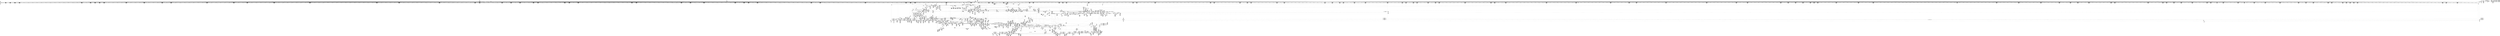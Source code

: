 digraph {
	CE0x4c9c2b0 [shape=record,shape=Mrecord,label="{CE0x4c9c2b0|8:_i8,_32:_%struct.inode*,_%struct.selinux_audit_data*,_128:_i32,_132:_i32,_456:_i8*,_:_SCMRE_179,180_}"]
	CE0x4d9c990 [shape=record,shape=Mrecord,label="{CE0x4d9c990|0:_i32,_4:_i32,_8:_i16,_12:_i32,_16:_i32,_20:_i32,_24:_i32,_56:_i8*,_:_SCMRE_704,712_|*MultipleSource*|*LoadInst*|include/linux/fs.h,1916|security/selinux/hooks.c,1675|Function::inode_has_perm&Arg::inode::|security/selinux/hooks.c,1611}"]
	CE0x4d8f890 [shape=record,shape=Mrecord,label="{CE0x4d8f890|0:_i32,_4:_i32,_8:_i16,_12:_i32,_16:_i32,_20:_i32,_24:_i32,_56:_i8*,_:_SCMRE_473,474_}"]
	CE0x4d41570 [shape=record,shape=Mrecord,label="{CE0x4d41570|file_has_perm:tmp26|security/selinux/hooks.c,1694}"]
	CE0x4d8af60 [shape=record,shape=Mrecord,label="{CE0x4d8af60|0:_i32,_4:_i32,_8:_i16,_12:_i32,_16:_i32,_20:_i32,_24:_i32,_56:_i8*,_:_SCMRE_299,300_}"]
	CE0x4cbc570 [shape=record,shape=Mrecord,label="{CE0x4cbc570|file_to_av:if.else|*SummSource*}"]
	CE0x4dbb340 [shape=record,shape=Mrecord,label="{CE0x4dbb340|inode_has_perm:tmp9|security/selinux/hooks.c,1611|*SummSink*}"]
	CE0x4c651f0 [shape=record,shape=Mrecord,label="{CE0x4c651f0|i64_4|*Constant*|*SummSink*}"]
	CE0x4d3ef90 [shape=record,shape=Mrecord,label="{CE0x4d3ef90|__validate_creds:tmp1|*SummSink*}"]
	CE0x4d335b0 [shape=record,shape=Mrecord,label="{CE0x4d335b0|i32_4|*Constant*|*SummSink*}"]
	CE0x4c714e0 [shape=record,shape=Mrecord,label="{CE0x4c714e0|COLLAPSED:_GCMRE_current_task_external_global_%struct.task_struct*:_elem_0::|security/selinux/hooks.c,3414}"]
	CE0x4caceb0 [shape=record,shape=Mrecord,label="{CE0x4caceb0|GLOBAL:__llvm_gcov_ctr171|Global_var:__llvm_gcov_ctr171}"]
	CE0x4dc3260 [shape=record,shape=Mrecord,label="{CE0x4dc3260|avc_has_perm:tsid|Function::avc_has_perm&Arg::tsid::}"]
	CE0x4cc5070 [shape=record,shape=Mrecord,label="{CE0x4cc5070|file_has_perm:tmp6|security/selinux/hooks.c,1683|*SummSink*}"]
	CE0x4cd7120 [shape=record,shape=Mrecord,label="{CE0x4cd7120|file_inode:tmp|*SummSink*}"]
	CE0x4ce2630 [shape=record,shape=Mrecord,label="{CE0x4ce2630|avc_has_perm:tsid|Function::avc_has_perm&Arg::tsid::}"]
	CE0x4c64f60 [shape=record,shape=Mrecord,label="{CE0x4c64f60|selinux_file_receive:tmp9|security/selinux/hooks.c,3414|*SummSink*}"]
	CE0x4da67a0 [shape=record,shape=Mrecord,label="{CE0x4da67a0|0:_i32,_4:_i32,_8:_i16,_12:_i32,_16:_i32,_20:_i32,_24:_i32,_56:_i8*,_:_SCMRE_927,928_}"]
	CE0x4d3cd30 [shape=record,shape=Mrecord,label="{CE0x4d3cd30|__validate_creds:tmp1|*SummSource*}"]
	CE0x4d8dd10 [shape=record,shape=Mrecord,label="{CE0x4d8dd10|0:_i32,_4:_i32,_8:_i16,_12:_i32,_16:_i32,_20:_i32,_24:_i32,_56:_i8*,_:_SCMRE_392,400_|*MultipleSource*|*LoadInst*|include/linux/fs.h,1916|security/selinux/hooks.c,1675|Function::inode_has_perm&Arg::inode::|security/selinux/hooks.c,1611}"]
	CE0x4cfd0c0 [shape=record,shape=Mrecord,label="{CE0x4cfd0c0|file_has_perm:bb|*SummSource*}"]
	CE0x4cc42e0 [shape=record,shape=Mrecord,label="{CE0x4cc42e0|cred_sid:security|security/selinux/hooks.c,196}"]
	CE0x4db3b40 [shape=record,shape=Mrecord,label="{CE0x4db3b40|inode_has_perm:tmp19|security/selinux/hooks.c,1618|*SummSource*}"]
	CE0x4ce6780 [shape=record,shape=Mrecord,label="{CE0x4ce6780|i64*_getelementptr_inbounds_(_15_x_i64_,_15_x_i64_*___llvm_gcov_ctr171,_i64_0,_i64_3)|*Constant*|*SummSink*}"]
	CE0x4c71660 [shape=record,shape=Mrecord,label="{CE0x4c71660|selinux_file_receive:cred4|security/selinux/hooks.c,3414|*SummSource*}"]
	CE0x4d40120 [shape=record,shape=Mrecord,label="{CE0x4d40120|inode_has_perm:cred|Function::inode_has_perm&Arg::cred::|*SummSink*}"]
	CE0x4d2c140 [shape=record,shape=Mrecord,label="{CE0x4d2c140|i64_8|*Constant*|*SummSink*}"]
	CE0x4dc2bf0 [shape=record,shape=Mrecord,label="{CE0x4dc2bf0|inode_has_perm:call4|security/selinux/hooks.c,1617|*SummSink*}"]
	CE0x4c88a20 [shape=record,shape=Mrecord,label="{CE0x4c88a20|i8*_getelementptr_inbounds_(_25_x_i8_,_25_x_i8_*_.str3,_i32_0,_i32_0)|*Constant*}"]
	CE0x4d0fd20 [shape=record,shape=Mrecord,label="{CE0x4d0fd20|0:_i32,_4:_i32,_8:_i16,_12:_i32,_16:_i32,_20:_i32,_24:_i32,_56:_i8*,_:_SCMRE_151,152_}"]
	CE0x4c77a20 [shape=record,shape=Mrecord,label="{CE0x4c77a20|selinux_file_receive:tobool1|security/selinux/hooks.c,3414|*SummSource*}"]
	CE0x4d2e610 [shape=record,shape=Mrecord,label="{CE0x4d2e610|file_has_perm:tmp24|security/selinux/hooks.c,1695|*SummSink*}"]
	CE0x4d03ce0 [shape=record,shape=Mrecord,label="{CE0x4d03ce0|i64_11|*Constant*}"]
	CE0x4ce1860 [shape=record,shape=Mrecord,label="{CE0x4ce1860|file_to_av:tmp2|*LoadInst*|security/selinux/hooks.c,1902|*SummSink*}"]
	CE0x4ce64f0 [shape=record,shape=Mrecord,label="{CE0x4ce64f0|i64*_getelementptr_inbounds_(_15_x_i64_,_15_x_i64_*___llvm_gcov_ctr171,_i64_0,_i64_3)|*Constant*|*SummSource*}"]
	CE0x4d1a020 [shape=record,shape=Mrecord,label="{CE0x4d1a020|0:_i32,_4:_i32,_8:_i16,_12:_i32,_16:_i32,_20:_i32,_24:_i32,_56:_i8*,_:_SCMRE_271,272_}"]
	CE0x4d94560 [shape=record,shape=Mrecord,label="{CE0x4d94560|0:_i32,_4:_i32,_8:_i16,_12:_i32,_16:_i32,_20:_i32,_24:_i32,_56:_i8*,_:_SCMRE_563,564_}"]
	CE0x4d3ab70 [shape=record,shape=Mrecord,label="{CE0x4d3ab70|cred_sid:tmp3}"]
	CE0x4c6da00 [shape=record,shape=Mrecord,label="{CE0x4c6da00|i64*_getelementptr_inbounds_(_11_x_i64_,_11_x_i64_*___llvm_gcov_ctr268,_i64_0,_i64_9)|*Constant*|*SummSink*}"]
	CE0x4da85e0 [shape=record,shape=Mrecord,label="{CE0x4da85e0|0:_i32,_4:_i32,_8:_i16,_12:_i32,_16:_i32,_20:_i32,_24:_i32,_56:_i8*,_:_SCMRE_978,979_}"]
	CE0x4cbeb50 [shape=record,shape=Mrecord,label="{CE0x4cbeb50|get_current:tmp4|./arch/x86/include/asm/current.h,14}"]
	CE0x4c6d190 [shape=record,shape=Mrecord,label="{CE0x4c6d190|8:_i8,_32:_%struct.inode*,_%struct.selinux_audit_data*,_128:_i32,_132:_i32,_456:_i8*,_:_SCMRE_7,8_}"]
	CE0x4d96f90 [shape=record,shape=Mrecord,label="{CE0x4d96f90|0:_i32,_4:_i32,_8:_i16,_12:_i32,_16:_i32,_20:_i32,_24:_i32,_56:_i8*,_:_SCMRE_588,589_}"]
	CE0x4cb1e40 [shape=record,shape=Mrecord,label="{CE0x4cb1e40|file_to_av:tmp31|security/selinux/hooks.c,1917|*SummSink*}"]
	CE0x4d3a370 [shape=record,shape=Mrecord,label="{CE0x4d3a370|__validate_creds:lnot.ext|include/linux/cred.h,173|*SummSource*}"]
	CE0x4d00a10 [shape=record,shape=Mrecord,label="{CE0x4d00a10|file_to_av:tmp12|security/selinux/hooks.c,1904|*SummSink*}"]
	CE0x4db4b80 [shape=record,shape=Mrecord,label="{CE0x4db4b80|__validate_creds:if.then}"]
	CE0x4cc1cd0 [shape=record,shape=Mrecord,label="{CE0x4cc1cd0|cred_sid:tmp6|security/selinux/hooks.c,197}"]
	CE0x4cad500 [shape=record,shape=Mrecord,label="{CE0x4cad500|file_to_av:tmp5|security/selinux/hooks.c,1902|*SummSource*}"]
	CE0x4d04250 [shape=record,shape=Mrecord,label="{CE0x4d04250|file_to_av:tmp21|security/selinux/hooks.c,1908|*SummSource*}"]
	CE0x4c91fe0 [shape=record,shape=Mrecord,label="{CE0x4c91fe0|selinux_file_receive:call6|security/selinux/hooks.c,3416}"]
	CE0x4d98730 [shape=record,shape=Mrecord,label="{CE0x4d98730|0:_i32,_4:_i32,_8:_i16,_12:_i32,_16:_i32,_20:_i32,_24:_i32,_56:_i8*,_:_SCMRE_602,603_}"]
	CE0x4cd3ed0 [shape=record,shape=Mrecord,label="{CE0x4cd3ed0|_ret_i32_%tmp6,_!dbg_!27716|security/selinux/hooks.c,197}"]
	CE0x4d0f660 [shape=record,shape=Mrecord,label="{CE0x4d0f660|0:_i32,_4:_i32,_8:_i16,_12:_i32,_16:_i32,_20:_i32,_24:_i32,_56:_i8*,_:_SCMRE_147,148_}"]
	CE0x4c70430 [shape=record,shape=Mrecord,label="{CE0x4c70430|i64_6|*Constant*|*SummSource*}"]
	CE0x4dc5ee0 [shape=record,shape=Mrecord,label="{CE0x4dc5ee0|i64*_getelementptr_inbounds_(_5_x_i64_,_5_x_i64_*___llvm_gcov_ctr155,_i64_0,_i64_4)|*Constant*}"]
	CE0x4cbd910 [shape=record,shape=Mrecord,label="{CE0x4cbd910|8:_i8,_32:_%struct.inode*,_%struct.selinux_audit_data*,_128:_i32,_132:_i32,_456:_i8*,_:_SCMRE_3,4_}"]
	CE0x4cb5170 [shape=record,shape=Mrecord,label="{CE0x4cb5170|i64*_getelementptr_inbounds_(_15_x_i64_,_15_x_i64_*___llvm_gcov_ctr171,_i64_0,_i64_9)|*Constant*|*SummSource*}"]
	CE0x4c8c4c0 [shape=record,shape=Mrecord,label="{CE0x4c8c4c0|i8_1|*Constant*}"]
	CE0x4d33640 [shape=record,shape=Mrecord,label="{CE0x4d33640|inode_has_perm:i_flags|security/selinux/hooks.c,1611|*SummSink*}"]
	CE0x4d01cf0 [shape=record,shape=Mrecord,label="{CE0x4d01cf0|file_to_av:tmp14|*LoadInst*|security/selinux/hooks.c,1905}"]
	CE0x4c91330 [shape=record,shape=Mrecord,label="{CE0x4c91330|selinux_file_receive:file|Function::selinux_file_receive&Arg::file::|*SummSource*}"]
	CE0x4d16a70 [shape=record,shape=Mrecord,label="{CE0x4d16a70|0:_i32,_4:_i32,_8:_i16,_12:_i32,_16:_i32,_20:_i32,_24:_i32,_56:_i8*,_:_SCMRE_241,242_}"]
	CE0x4d2b2f0 [shape=record,shape=Mrecord,label="{CE0x4d2b2f0|file_has_perm:tmp17|security/selinux/hooks.c,1689}"]
	CE0x4cc16a0 [shape=record,shape=Mrecord,label="{CE0x4cc16a0|i64*_getelementptr_inbounds_(_12_x_i64_,_12_x_i64_*___llvm_gcov_ctr170,_i64_0,_i64_0)|*Constant*|*SummSource*}"]
	CE0x4db7310 [shape=record,shape=Mrecord,label="{CE0x4db7310|inode_has_perm:and|security/selinux/hooks.c,1611|*SummSource*}"]
	CE0x4cb9680 [shape=record,shape=Mrecord,label="{CE0x4cb9680|i64*_getelementptr_inbounds_(_2_x_i64_,_2_x_i64_*___llvm_gcov_ctr98,_i64_0,_i64_0)|*Constant*|*SummSink*}"]
	CE0x4cccf60 [shape=record,shape=Mrecord,label="{CE0x4cccf60|file_to_av:tmp1}"]
	CE0x4ccd420 [shape=record,shape=Mrecord,label="{CE0x4ccd420|i64_2|*Constant*}"]
	CE0x4cdce80 [shape=record,shape=Mrecord,label="{CE0x4cdce80|8:_i8,_32:_%struct.inode*,_%struct.selinux_audit_data*,_128:_i32,_132:_i32,_456:_i8*,_:_SCMRE_123,124_}"]
	CE0x4d11a30 [shape=record,shape=Mrecord,label="{CE0x4d11a30|0:_i32,_4:_i32,_8:_i16,_12:_i32,_16:_i32,_20:_i32,_24:_i32,_56:_i8*,_:_SCMRE_168,169_}"]
	CE0x4cad970 [shape=record,shape=Mrecord,label="{CE0x4cad970|file_to_av:tmp24|security/selinux/hooks.c,1909|*SummSink*}"]
	CE0x4d95eb0 [shape=record,shape=Mrecord,label="{CE0x4d95eb0|0:_i32,_4:_i32,_8:_i16,_12:_i32,_16:_i32,_20:_i32,_24:_i32,_56:_i8*,_:_SCMRE_578,579_}"]
	CE0x4cb01f0 [shape=record,shape=Mrecord,label="{CE0x4cb01f0|file_to_av:tmp20|security/selinux/hooks.c,1906}"]
	CE0x4c82390 [shape=record,shape=Mrecord,label="{CE0x4c82390|8:_i8,_32:_%struct.inode*,_%struct.selinux_audit_data*,_128:_i32,_132:_i32,_456:_i8*,_:_SCMRE_48,49_}"]
	CE0x4c72890 [shape=record,shape=Mrecord,label="{CE0x4c72890|file_to_av:if.then}"]
	CE0x4d29290 [shape=record,shape=Mrecord,label="{CE0x4d29290|i64*_getelementptr_inbounds_(_12_x_i64_,_12_x_i64_*___llvm_gcov_ctr170,_i64_0,_i64_6)|*Constant*|*SummSource*}"]
	CE0x4d18ee0 [shape=record,shape=Mrecord,label="{CE0x4d18ee0|0:_i32,_4:_i32,_8:_i16,_12:_i32,_16:_i32,_20:_i32,_24:_i32,_56:_i8*,_:_SCMRE_261,262_}"]
	CE0x4dc0b60 [shape=record,shape=Mrecord,label="{CE0x4dc0b60|__validate_creds:expval|include/linux/cred.h,173|*SummSink*}"]
	CE0x4dbc3f0 [shape=record,shape=Mrecord,label="{CE0x4dbc3f0|inode_has_perm:tmp11|security/selinux/hooks.c,1612|*SummSink*}"]
	CE0x4d410f0 [shape=record,shape=Mrecord,label="{CE0x4d410f0|_ret_i32_%retval.0,_!dbg_!27739|security/selinux/hooks.c,1618}"]
	CE0x4ce5d30 [shape=record,shape=Mrecord,label="{CE0x4ce5d30|_ret_i32_%retval.0,_!dbg_!27728|security/selinux/avc.c,775|*SummSink*}"]
	CE0x4cb0fe0 [shape=record,shape=Mrecord,label="{CE0x4cb0fe0|file_to_av:or10|security/selinux/hooks.c,1906}"]
	CE0x4d8bb30 [shape=record,shape=Mrecord,label="{CE0x4d8bb30|0:_i32,_4:_i32,_8:_i16,_12:_i32,_16:_i32,_20:_i32,_24:_i32,_56:_i8*,_:_SCMRE_306,307_}"]
	CE0x4cd15b0 [shape=record,shape=Mrecord,label="{CE0x4cd15b0|8:_i8,_32:_%struct.inode*,_%struct.selinux_audit_data*,_128:_i32,_132:_i32,_456:_i8*,_:_SCMRE_103,104_}"]
	CE0x4d171a0 [shape=record,shape=Mrecord,label="{CE0x4d171a0|0:_i32,_4:_i32,_8:_i16,_12:_i32,_16:_i32,_20:_i32,_24:_i32,_56:_i8*,_:_SCMRE_243,244_}"]
	CE0x4cdd000 [shape=record,shape=Mrecord,label="{CE0x4cdd000|8:_i8,_32:_%struct.inode*,_%struct.selinux_audit_data*,_128:_i32,_132:_i32,_456:_i8*,_:_SCMRE_124,125_}"]
	CE0x4c9ceb0 [shape=record,shape=Mrecord,label="{CE0x4c9ceb0|8:_i8,_32:_%struct.inode*,_%struct.selinux_audit_data*,_128:_i32,_132:_i32,_456:_i8*,_:_SCMRE_187,188_}"]
	CE0x4d178f0 [shape=record,shape=Mrecord,label="{CE0x4d178f0|0:_i32,_4:_i32,_8:_i16,_12:_i32,_16:_i32,_20:_i32,_24:_i32,_56:_i8*,_:_SCMRE_248,249_}"]
	CE0x4d3d060 [shape=record,shape=Mrecord,label="{CE0x4d3d060|inode_has_perm:tmp|*SummSink*}"]
	CE0x4d14970 [shape=record,shape=Mrecord,label="{CE0x4d14970|0:_i32,_4:_i32,_8:_i16,_12:_i32,_16:_i32,_20:_i32,_24:_i32,_56:_i8*,_:_SCMRE_196,197_}"]
	CE0x4d41730 [shape=record,shape=Mrecord,label="{CE0x4d41730|file_has_perm:rc.0}"]
	CE0x4d94dd0 [shape=record,shape=Mrecord,label="{CE0x4d94dd0|0:_i32,_4:_i32,_8:_i16,_12:_i32,_16:_i32,_20:_i32,_24:_i32,_56:_i8*,_:_SCMRE_568,569_}"]
	CE0x4db7ce0 [shape=record,shape=Mrecord,label="{CE0x4db7ce0|inode_has_perm:lnot1|security/selinux/hooks.c,1611}"]
	CE0x4cfff80 [shape=record,shape=Mrecord,label="{CE0x4cfff80|file_to_av:tmp11|security/selinux/hooks.c,1904}"]
	CE0x4cdc400 [shape=record,shape=Mrecord,label="{CE0x4cdc400|GLOBAL:__validate_creds|*Constant*|*SummSink*}"]
	CE0x4d96210 [shape=record,shape=Mrecord,label="{CE0x4d96210|0:_i32,_4:_i32,_8:_i16,_12:_i32,_16:_i32,_20:_i32,_24:_i32,_56:_i8*,_:_SCMRE_580,581_}"]
	CE0x4d07080 [shape=record,shape=Mrecord,label="{CE0x4d07080|file_has_perm:tmp5|security/selinux/hooks.c,1681}"]
	CE0x4d90f80 [shape=record,shape=Mrecord,label="{CE0x4d90f80|0:_i32,_4:_i32,_8:_i16,_12:_i32,_16:_i32,_20:_i32,_24:_i32,_56:_i8*,_:_SCMRE_485,486_}"]
	CE0x4dbbfd0 [shape=record,shape=Mrecord,label="{CE0x4dbbfd0|i64*_getelementptr_inbounds_(_8_x_i64_,_8_x_i64_*___llvm_gcov_ctr154,_i64_0,_i64_5)|*Constant*|*SummSink*}"]
	CE0x4c80490 [shape=record,shape=Mrecord,label="{CE0x4c80490|selinux_file_receive:tmp18|security/selinux/hooks.c,3414|*SummSink*}"]
	CE0x4db68c0 [shape=record,shape=Mrecord,label="{CE0x4db68c0|__validate_creds:tmp4|include/linux/cred.h,173|*SummSource*}"]
	CE0x4d3fda0 [shape=record,shape=Mrecord,label="{CE0x4d3fda0|inode_has_perm:entry|*SummSink*}"]
	CE0x4d8b620 [shape=record,shape=Mrecord,label="{CE0x4d8b620|0:_i32,_4:_i32,_8:_i16,_12:_i32,_16:_i32,_20:_i32,_24:_i32,_56:_i8*,_:_SCMRE_303,304_}"]
	CE0x4d96060 [shape=record,shape=Mrecord,label="{CE0x4d96060|0:_i32,_4:_i32,_8:_i16,_12:_i32,_16:_i32,_20:_i32,_24:_i32,_56:_i8*,_:_SCMRE_579,580_}"]
	CE0x4d14b20 [shape=record,shape=Mrecord,label="{CE0x4d14b20|0:_i32,_4:_i32,_8:_i16,_12:_i32,_16:_i32,_20:_i32,_24:_i32,_56:_i8*,_:_SCMRE_197,198_}"]
	CE0x4dc3830 [shape=record,shape=Mrecord,label="{CE0x4dc3830|avc_has_perm:auditdata|Function::avc_has_perm&Arg::auditdata::}"]
	CE0x4cb6b60 [shape=record,shape=Mrecord,label="{CE0x4cb6b60|file_to_av:tmp23|security/selinux/hooks.c,1909|*SummSink*}"]
	CE0x4c6e1b0 [shape=record,shape=Mrecord,label="{CE0x4c6e1b0|8:_i8,_32:_%struct.inode*,_%struct.selinux_audit_data*,_128:_i32,_132:_i32,_456:_i8*,_:_SCMRE_90,91_}"]
	CE0x4cd08e0 [shape=record,shape=Mrecord,label="{CE0x4cd08e0|8:_i8,_32:_%struct.inode*,_%struct.selinux_audit_data*,_128:_i32,_132:_i32,_456:_i8*,_:_SCMRE_89,90_}"]
	CE0x4d19450 [shape=record,shape=Mrecord,label="{CE0x4d19450|0:_i32,_4:_i32,_8:_i16,_12:_i32,_16:_i32,_20:_i32,_24:_i32,_56:_i8*,_:_SCMRE_264,265_}"]
	CE0x4c7b3a0 [shape=record,shape=Mrecord,label="{CE0x4c7b3a0|selinux_file_receive:do.body|*SummSink*}"]
	CE0x4c77f80 [shape=record,shape=Mrecord,label="{CE0x4c77f80|selinux_file_receive:entry|*SummSource*}"]
	CE0x4dbb6f0 [shape=record,shape=Mrecord,label="{CE0x4dbb6f0|inode_has_perm:tmp10|security/selinux/hooks.c,1611|*SummSource*}"]
	CE0x4da9e60 [shape=record,shape=Mrecord,label="{CE0x4da9e60|i32_512|*Constant*|*SummSource*}"]
	CE0x4d26300 [shape=record,shape=Mrecord,label="{CE0x4d26300|0:_i32,_:_CRE_8,12_|*MultipleSource*|*LoadInst*|security/selinux/hooks.c,1674|security/selinux/hooks.c,1674|security/selinux/hooks.c,1683}"]
	CE0x4c720d0 [shape=record,shape=Mrecord,label="{CE0x4c720d0|GLOBAL:current_task|Global_var:current_task}"]
	CE0x4cad280 [shape=record,shape=Mrecord,label="{CE0x4cad280|file_to_av:tmp4|security/selinux/hooks.c,1902|*SummSink*}"]
	CE0x4c905c0 [shape=record,shape=Mrecord,label="{CE0x4c905c0|selinux_file_receive:call5|security/selinux/hooks.c,3416|*SummSink*}"]
	CE0x4c71470 [shape=record,shape=Mrecord,label="{CE0x4c71470|selinux_file_receive:cred4|security/selinux/hooks.c,3414}"]
	CE0x4c6d610 [shape=record,shape=Mrecord,label="{CE0x4c6d610|8:_i8,_32:_%struct.inode*,_%struct.selinux_audit_data*,_128:_i32,_132:_i32,_456:_i8*,_:_SCMRE_10,11_}"]
	CE0x4cbef10 [shape=record,shape=Mrecord,label="{CE0x4cbef10|i8_1|*Constant*}"]
	CE0x4d49d50 [shape=record,shape=Mrecord,label="{CE0x4d49d50|i64*_getelementptr_inbounds_(_2_x_i64_,_2_x_i64_*___llvm_gcov_ctr131,_i64_0,_i64_0)|*Constant*}"]
	CE0x4c925b0 [shape=record,shape=Mrecord,label="{CE0x4c925b0|GLOBAL:file_has_perm|*Constant*|*SummSink*}"]
	CE0x4d38200 [shape=record,shape=Mrecord,label="{CE0x4d38200|cred_sid:security|security/selinux/hooks.c,196}"]
	CE0x4d3f050 [shape=record,shape=Mrecord,label="{CE0x4d3f050|__validate_creds:entry|*SummSink*}"]
	CE0x4d959a0 [shape=record,shape=Mrecord,label="{CE0x4d959a0|0:_i32,_4:_i32,_8:_i16,_12:_i32,_16:_i32,_20:_i32,_24:_i32,_56:_i8*,_:_SCMRE_575,576_}"]
	CE0x4cbb620 [shape=record,shape=Mrecord,label="{CE0x4cbb620|8:_i8,_32:_%struct.inode*,_%struct.selinux_audit_data*,_128:_i32,_132:_i32,_456:_i8*,_:_SCMRE_215,216_}"]
	CE0x4c64270 [shape=record,shape=Mrecord,label="{CE0x4c64270|i1_true|*Constant*|*SummSink*}"]
	CE0x4c9c730 [shape=record,shape=Mrecord,label="{CE0x4c9c730|8:_i8,_32:_%struct.inode*,_%struct.selinux_audit_data*,_128:_i32,_132:_i32,_456:_i8*,_:_SCMRE_182,183_}"]
	CE0x4cc60e0 [shape=record,shape=Mrecord,label="{CE0x4cc60e0|__validate_creds:if.then|*SummSource*}"]
	CE0x4c96110 [shape=record,shape=Mrecord,label="{CE0x4c96110|8:_i8,_32:_%struct.inode*,_%struct.selinux_audit_data*,_128:_i32,_132:_i32,_456:_i8*,_:_SCMRE_161,162_}"]
	CE0x4c87ff0 [shape=record,shape=Mrecord,label="{CE0x4c87ff0|8:_i8,_32:_%struct.inode*,_%struct.selinux_audit_data*,_128:_i32,_132:_i32,_456:_i8*,_:_SCMRE_15,16_}"]
	CE0x5ed9b70 [shape=record,shape=Mrecord,label="{CE0x5ed9b70|i64*_getelementptr_inbounds_(_11_x_i64_,_11_x_i64_*___llvm_gcov_ctr268,_i64_0,_i64_1)|*Constant*|*SummSource*}"]
	CE0x4c8edc0 [shape=record,shape=Mrecord,label="{CE0x4c8edc0|%struct.task_struct*_(%struct.task_struct**)*_asm_movq_%gs:$_1:P_,$0_,_r,im,_dirflag_,_fpsr_,_flags_}"]
	CE0x4db5210 [shape=record,shape=Mrecord,label="{CE0x4db5210|__validate_creds:bb|*SummSink*}"]
	CE0x4d94a70 [shape=record,shape=Mrecord,label="{CE0x4d94a70|0:_i32,_4:_i32,_8:_i16,_12:_i32,_16:_i32,_20:_i32,_24:_i32,_56:_i8*,_:_SCMRE_566,567_}"]
	CE0x4d342d0 [shape=record,shape=Mrecord,label="{CE0x4d342d0|inode_has_perm:if.then|*SummSource*}"]
	CE0x4cd5660 [shape=record,shape=Mrecord,label="{CE0x4cd5660|file_has_perm:tmp8|security/selinux/hooks.c,1683}"]
	CE0x4c99980 [shape=record,shape=Mrecord,label="{CE0x4c99980|file_has_perm:path|security/selinux/hooks.c,1681|*SummSource*}"]
	CE0x4d422e0 [shape=record,shape=Mrecord,label="{CE0x4d422e0|file_has_perm:tmp27|security/selinux/hooks.c,1694|*SummSource*}"]
	CE0x4d27320 [shape=record,shape=Mrecord,label="{CE0x4d27320|avc_has_perm:entry|*SummSink*}"]
	CE0x4d413d0 [shape=record,shape=Mrecord,label="{CE0x4d413d0|_ret_i32_%retval.0,_!dbg_!27739|security/selinux/hooks.c,1618|*SummSink*}"]
	CE0x4c79030 [shape=record,shape=Mrecord,label="{CE0x4c79030|i64*_getelementptr_inbounds_(_11_x_i64_,_11_x_i64_*___llvm_gcov_ctr268,_i64_0,_i64_1)|*Constant*|*SummSink*}"]
	CE0x4c6ac90 [shape=record,shape=Mrecord,label="{CE0x4c6ac90|_call_void_mcount()_#3}"]
	CE0x4d412a0 [shape=record,shape=Mrecord,label="{CE0x4d412a0|_ret_i32_%retval.0,_!dbg_!27739|security/selinux/hooks.c,1618|*SummSource*}"]
	CE0x4d261b0 [shape=record,shape=Mrecord,label="{CE0x4d261b0|0:_i32,_:_CRE_0,4_|*MultipleSource*|*LoadInst*|security/selinux/hooks.c,1674|security/selinux/hooks.c,1674|security/selinux/hooks.c,1683}"]
	CE0x4dc64f0 [shape=record,shape=Mrecord,label="{CE0x4dc64f0|GLOBAL:__invalid_creds|*Constant*|*SummSink*}"]
	CE0x4d34a40 [shape=record,shape=Mrecord,label="{CE0x4d34a40|i64*_getelementptr_inbounds_(_8_x_i64_,_8_x_i64_*___llvm_gcov_ctr154,_i64_0,_i64_1)|*Constant*|*SummSource*}"]
	CE0x4c96750 [shape=record,shape=Mrecord,label="{CE0x4c96750|get_current:bb}"]
	CE0x4cfd1b0 [shape=record,shape=Mrecord,label="{CE0x4cfd1b0|file_has_perm:bb|*SummSink*}"]
	CE0x4d98070 [shape=record,shape=Mrecord,label="{CE0x4d98070|0:_i32,_4:_i32,_8:_i16,_12:_i32,_16:_i32,_20:_i32,_24:_i32,_56:_i8*,_:_SCMRE_598,599_}"]
	CE0x4c851b0 [shape=record,shape=Mrecord,label="{CE0x4c851b0|i1_true|*Constant*}"]
	CE0x4cc0e30 [shape=record,shape=Mrecord,label="{CE0x4cc0e30|GLOBAL:__llvm_gcov_ctr170|Global_var:__llvm_gcov_ctr170|*SummSource*}"]
	CE0x4d09490 [shape=record,shape=Mrecord,label="{CE0x4d09490|file_to_av:tmp26|security/selinux/hooks.c,1910|*SummSource*}"]
	CE0x4ce0030 [shape=record,shape=Mrecord,label="{CE0x4ce0030|8:_i8,_32:_%struct.inode*,_%struct.selinux_audit_data*,_128:_i32,_132:_i32,_456:_i8*,_:_SCMRE_436,440_|*MultipleSource*|Function::selinux_file_receive&Arg::file::|Function::file_has_perm&Arg::file::|security/selinux/hooks.c,1902|Function::file_to_av&Arg::file::}"]
	CE0x4c87cf0 [shape=record,shape=Mrecord,label="{CE0x4c87cf0|8:_i8,_32:_%struct.inode*,_%struct.selinux_audit_data*,_128:_i32,_132:_i32,_456:_i8*,_:_SCMRE_13,14_}"]
	CE0x4dbac80 [shape=record,shape=Mrecord,label="{CE0x4dbac80|inode_has_perm:tmp8|security/selinux/hooks.c,1611|*SummSource*}"]
	CE0x4cde360 [shape=record,shape=Mrecord,label="{CE0x4cde360|_ret_i32_%tmp6,_!dbg_!27716|security/selinux/hooks.c,197}"]
	CE0x4c7f6a0 [shape=record,shape=Mrecord,label="{CE0x4c7f6a0|8:_i8,_32:_%struct.inode*,_%struct.selinux_audit_data*,_128:_i32,_132:_i32,_456:_i8*,_:_SCMRE_79,80_}"]
	CE0x4dbb820 [shape=record,shape=Mrecord,label="{CE0x4dbb820|inode_has_perm:tmp10|security/selinux/hooks.c,1611|*SummSink*}"]
	CE0x4cc4350 [shape=record,shape=Mrecord,label="{CE0x4cc4350|cred_sid:security|security/selinux/hooks.c,196|*SummSource*}"]
	CE0x4d97800 [shape=record,shape=Mrecord,label="{CE0x4d97800|0:_i32,_4:_i32,_8:_i16,_12:_i32,_16:_i32,_20:_i32,_24:_i32,_56:_i8*,_:_SCMRE_593,594_}"]
	CE0x4d0f300 [shape=record,shape=Mrecord,label="{CE0x4d0f300|0:_i32,_4:_i32,_8:_i16,_12:_i32,_16:_i32,_20:_i32,_24:_i32,_56:_i8*,_:_SCMRE_145,146_}"]
	CE0x4d952e0 [shape=record,shape=Mrecord,label="{CE0x4d952e0|0:_i32,_4:_i32,_8:_i16,_12:_i32,_16:_i32,_20:_i32,_24:_i32,_56:_i8*,_:_SCMRE_571,572_}"]
	CE0x4cc58a0 [shape=record,shape=Mrecord,label="{CE0x4cc58a0|file_has_perm:if.end6|*SummSource*}"]
	CE0x4db4340 [shape=record,shape=Mrecord,label="{CE0x4db4340|inode_has_perm:tmp20|security/selinux/hooks.c,1618}"]
	CE0x4cb09c0 [shape=record,shape=Mrecord,label="{CE0x4cb09c0|i64_512|*Constant*}"]
	CE0x4cc18a0 [shape=record,shape=Mrecord,label="{CE0x4cc18a0|i64*_getelementptr_inbounds_(_12_x_i64_,_12_x_i64_*___llvm_gcov_ctr170,_i64_0,_i64_0)|*Constant*|*SummSink*}"]
	CE0x4dc6b30 [shape=record,shape=Mrecord,label="{CE0x4dc6b30|inode_has_perm:tmp16|security/selinux/hooks.c,1615|*SummSink*}"]
	CE0x4c8f770 [shape=record,shape=Mrecord,label="{CE0x4c8f770|i64*_getelementptr_inbounds_(_2_x_i64_,_2_x_i64_*___llvm_gcov_ctr98,_i64_0,_i64_1)|*Constant*}"]
	CE0x4dc58e0 [shape=record,shape=Mrecord,label="{CE0x4dc58e0|__validate_creds:tmp7|include/linux/cred.h,174|*SummSink*}"]
	CE0x4d908c0 [shape=record,shape=Mrecord,label="{CE0x4d908c0|0:_i32,_4:_i32,_8:_i16,_12:_i32,_16:_i32,_20:_i32,_24:_i32,_56:_i8*,_:_SCMRE_481,482_}"]
	CE0x4db7380 [shape=record,shape=Mrecord,label="{CE0x4db7380|inode_has_perm:and|security/selinux/hooks.c,1611|*SummSink*}"]
	CE0x4d3f0c0 [shape=record,shape=Mrecord,label="{CE0x4d3f0c0|__validate_creds:cred|Function::__validate_creds&Arg::cred::}"]
	CE0x4dbaab0 [shape=record,shape=Mrecord,label="{CE0x4dbaab0|GLOBAL:__llvm_gcov_ctr154|Global_var:__llvm_gcov_ctr154|*SummSink*}"]
	CE0x4d99ed0 [shape=record,shape=Mrecord,label="{CE0x4d99ed0|0:_i32,_4:_i32,_8:_i16,_12:_i32,_16:_i32,_20:_i32,_24:_i32,_56:_i8*,_:_SCMRE_616,617_}"]
	CE0x4d8b980 [shape=record,shape=Mrecord,label="{CE0x4d8b980|0:_i32,_4:_i32,_8:_i16,_12:_i32,_16:_i32,_20:_i32,_24:_i32,_56:_i8*,_:_SCMRE_305,306_}"]
	CE0x4d31c10 [shape=record,shape=Mrecord,label="{CE0x4d31c10|__validate_creds:lnot|include/linux/cred.h,173|*SummSource*}"]
	CE0x4d0b2b0 [shape=record,shape=Mrecord,label="{CE0x4d0b2b0|file_to_av:tmp30|security/selinux/hooks.c,1914|*SummSink*}"]
	CE0x4c92470 [shape=record,shape=Mrecord,label="{CE0x4c92470|GLOBAL:file_has_perm|*Constant*|*SummSource*}"]
	CE0x4cc4ec0 [shape=record,shape=Mrecord,label="{CE0x4cc4ec0|file_has_perm:tmp6|security/selinux/hooks.c,1683|*SummSource*}"]
	CE0x4cb93c0 [shape=record,shape=Mrecord,label="{CE0x4cb93c0|%struct.task_struct*_(%struct.task_struct**)*_asm_movq_%gs:$_1:P_,$0_,_r,im,_dirflag_,_fpsr_,_flags_|*SummSink*}"]
	CE0x4ce3670 [shape=record,shape=Mrecord,label="{CE0x4ce3670|avc_has_perm:requested|Function::avc_has_perm&Arg::requested::|*SummSink*}"]
	CE0x4c9ca30 [shape=record,shape=Mrecord,label="{CE0x4c9ca30|8:_i8,_32:_%struct.inode*,_%struct.selinux_audit_data*,_128:_i32,_132:_i32,_456:_i8*,_:_SCMRE_184,185_}"]
	CE0x4c9a230 [shape=record,shape=Mrecord,label="{CE0x4c9a230|file_inode:tmp1}"]
	CE0x4db8730 [shape=record,shape=Mrecord,label="{CE0x4db8730|inode_has_perm:lnot.ext|security/selinux/hooks.c,1611|*SummSource*}"]
	CE0x4cae740 [shape=record,shape=Mrecord,label="{CE0x4cae740|file_to_av:conv|security/selinux/hooks.c,1903|*SummSource*}"]
	CE0x4d2c450 [shape=record,shape=Mrecord,label="{CE0x4d2c450|file_has_perm:tmp20|security/selinux/hooks.c,1694}"]
	CE0x4d3a670 [shape=record,shape=Mrecord,label="{CE0x4d3a670|i32_1609|*Constant*}"]
	CE0x4c816c0 [shape=record,shape=Mrecord,label="{CE0x4c816c0|file_to_av:tmp9|*LoadInst*|security/selinux/hooks.c,1904}"]
	CE0x4dc5db0 [shape=record,shape=Mrecord,label="{CE0x4dc5db0|_call_void___invalid_creds(%struct.cred*_%cred,_i8*_%file,_i32_%line)_#10,_!dbg_!27721|include/linux/cred.h,174}"]
	CE0x4cd3220 [shape=record,shape=Mrecord,label="{CE0x4cd3220|8:_i8,_32:_%struct.inode*,_%struct.selinux_audit_data*,_128:_i32,_132:_i32,_456:_i8*,_:_SCMRE_150,151_}"]
	CE0x4c8da10 [shape=record,shape=Mrecord,label="{CE0x4c8da10|selinux_file_receive:tmp5|security/selinux/hooks.c,3414|*SummSink*}"]
	CE0x4ce72e0 [shape=record,shape=Mrecord,label="{CE0x4ce72e0|file_to_av:tmp8|security/selinux/hooks.c,1903|*SummSink*}"]
	CE0x4dc2190 [shape=record,shape=Mrecord,label="{CE0x4dc2190|inode_has_perm:sclass|security/selinux/hooks.c,1617|*SummSource*}"]
	CE0x4dca2c0 [shape=record,shape=Mrecord,label="{CE0x4dca2c0|__validate_creds:tmp9|include/linux/cred.h,175|*SummSource*}"]
	CE0x4c6ce90 [shape=record,shape=Mrecord,label="{CE0x4c6ce90|i8*_getelementptr_inbounds_(_45_x_i8_,_45_x_i8_*_.str12,_i32_0,_i32_0)|*Constant*|*SummSource*}"]
	CE0x4cd00f0 [shape=record,shape=Mrecord,label="{CE0x4cd00f0|8:_i8,_32:_%struct.inode*,_%struct.selinux_audit_data*,_128:_i32,_132:_i32,_456:_i8*,_:_SCMRE_83,84_}"]
	CE0x4d13020 [shape=record,shape=Mrecord,label="{CE0x4d13020|0:_i32,_4:_i32,_8:_i16,_12:_i32,_16:_i32,_20:_i32,_24:_i32,_56:_i8*,_:_SCMRE_181,182_}"]
	CE0x4d38840 [shape=record,shape=Mrecord,label="{CE0x4d38840|inode_has_perm:do.body|*SummSink*}"]
	CE0x4c74450 [shape=record,shape=Mrecord,label="{CE0x4c74450|_call_void_mcount()_#3|*SummSink*}"]
	CE0x4cd3130 [shape=record,shape=Mrecord,label="{CE0x4cd3130|8:_i8,_32:_%struct.inode*,_%struct.selinux_audit_data*,_128:_i32,_132:_i32,_456:_i8*,_:_SCMRE_149,150_}"]
	CE0x4d3bb40 [shape=record,shape=Mrecord,label="{CE0x4d3bb40|0:_i32,_4:_i32,_8:_i16,_12:_i32,_16:_i32,_20:_i32,_24:_i32,_56:_i8*,_:_SCMRE_8,12_|*MultipleSource*|*LoadInst*|include/linux/fs.h,1916|security/selinux/hooks.c,1675|Function::inode_has_perm&Arg::inode::|security/selinux/hooks.c,1611}"]
	CE0x4da20c0 [shape=record,shape=Mrecord,label="{CE0x4da20c0|0:_i32,_4:_i32,_8:_i16,_12:_i32,_16:_i32,_20:_i32,_24:_i32,_56:_i8*,_:_SCMRE_885,886_}"]
	CE0x4db48e0 [shape=record,shape=Mrecord,label="{CE0x4db48e0|__validate_creds:if.end|*SummSource*}"]
	CE0x4d1b970 [shape=record,shape=Mrecord,label="{CE0x4d1b970|0:_i32,_4:_i32,_8:_i16,_12:_i32,_16:_i32,_20:_i32,_24:_i32,_56:_i8*,_:_SCMRE_286,287_}"]
	CE0x4c89f10 [shape=record,shape=Mrecord,label="{CE0x4c89f10|selinux_file_receive:tmp|*SummSink*}"]
	CE0x4da0770 [shape=record,shape=Mrecord,label="{CE0x4da0770|0:_i32,_4:_i32,_8:_i16,_12:_i32,_16:_i32,_20:_i32,_24:_i32,_56:_i8*,_:_SCMRE_870,871_}"]
	CE0x4d96720 [shape=record,shape=Mrecord,label="{CE0x4d96720|0:_i32,_4:_i32,_8:_i16,_12:_i32,_16:_i32,_20:_i32,_24:_i32,_56:_i8*,_:_SCMRE_583,584_}"]
	CE0x4da1d60 [shape=record,shape=Mrecord,label="{CE0x4da1d60|0:_i32,_4:_i32,_8:_i16,_12:_i32,_16:_i32,_20:_i32,_24:_i32,_56:_i8*,_:_SCMRE_883,884_}"]
	CE0x4cd4ee0 [shape=record,shape=Mrecord,label="{CE0x4cd4ee0|file_has_perm:tmp3|security/selinux/hooks.c,1674}"]
	CE0x4d3f350 [shape=record,shape=Mrecord,label="{CE0x4d3f350|__validate_creds:cred|Function::__validate_creds&Arg::cred::|*SummSource*}"]
	CE0x4d92990 [shape=record,shape=Mrecord,label="{CE0x4d92990|0:_i32,_4:_i32,_8:_i16,_12:_i32,_16:_i32,_20:_i32,_24:_i32,_56:_i8*,_:_SCMRE_536,540_|*MultipleSource*|*LoadInst*|include/linux/fs.h,1916|security/selinux/hooks.c,1675|Function::inode_has_perm&Arg::inode::|security/selinux/hooks.c,1611}"]
	CE0x4c9d7b0 [shape=record,shape=Mrecord,label="{CE0x4c9d7b0|8:_i8,_32:_%struct.inode*,_%struct.selinux_audit_data*,_128:_i32,_132:_i32,_456:_i8*,_:_SCMRE_193,194_}"]
	CE0x4cdde30 [shape=record,shape=Mrecord,label="{CE0x4cdde30|8:_i8,_32:_%struct.inode*,_%struct.selinux_audit_data*,_128:_i32,_132:_i32,_456:_i8*,_:_SCMRE_416,424_|*MultipleSource*|Function::selinux_file_receive&Arg::file::|Function::file_has_perm&Arg::file::|security/selinux/hooks.c,1902|Function::file_to_av&Arg::file::}"]
	CE0x4da1190 [shape=record,shape=Mrecord,label="{CE0x4da1190|0:_i32,_4:_i32,_8:_i16,_12:_i32,_16:_i32,_20:_i32,_24:_i32,_56:_i8*,_:_SCMRE_876,877_}"]
	CE0x4d42ea0 [shape=record,shape=Mrecord,label="{CE0x4d42ea0|file_has_perm:rc.1|*SummSink*}"]
	CE0x4cb0890 [shape=record,shape=Mrecord,label="{CE0x4cb0890|file_to_av:conv9|security/selinux/hooks.c,1906|*SummSink*}"]
	CE0x4dc2fc0 [shape=record,shape=Mrecord,label="{CE0x4dc2fc0|avc_has_perm:entry}"]
	CE0x4c86360 [shape=record,shape=Mrecord,label="{CE0x4c86360|GLOBAL:__llvm_gcov_ctr268|Global_var:__llvm_gcov_ctr268|*SummSink*}"]
	CE0x4d93a20 [shape=record,shape=Mrecord,label="{CE0x4d93a20|0:_i32,_4:_i32,_8:_i16,_12:_i32,_16:_i32,_20:_i32,_24:_i32,_56:_i8*,_:_SCMRE_556,557_}"]
	CE0x4d91490 [shape=record,shape=Mrecord,label="{CE0x4d91490|0:_i32,_4:_i32,_8:_i16,_12:_i32,_16:_i32,_20:_i32,_24:_i32,_56:_i8*,_:_SCMRE_552,553_}"]
	CE0x4c81860 [shape=record,shape=Mrecord,label="{CE0x4c81860|file_to_av:tmp9|*LoadInst*|security/selinux/hooks.c,1904|*SummSink*}"]
	CE0x4c9d4b0 [shape=record,shape=Mrecord,label="{CE0x4c9d4b0|8:_i8,_32:_%struct.inode*,_%struct.selinux_audit_data*,_128:_i32,_132:_i32,_456:_i8*,_:_SCMRE_191,192_}"]
	CE0x4d33e30 [shape=record,shape=Mrecord,label="{CE0x4d33e30|__validate_creds:lnot|include/linux/cred.h,173|*SummSink*}"]
	CE0x4da9c10 [shape=record,shape=Mrecord,label="{CE0x4da9c10|inode_has_perm:tmp6|*LoadInst*|security/selinux/hooks.c,1611|*SummSink*}"]
	CE0x4c6ee80 [shape=record,shape=Mrecord,label="{CE0x4c6ee80|file_has_perm:tmp12|security/selinux/hooks.c,1688}"]
	CE0x4c69d60 [shape=record,shape=Mrecord,label="{CE0x4c69d60|i32_7|*Constant*|*SummSink*}"]
	CE0x4c87e70 [shape=record,shape=Mrecord,label="{CE0x4c87e70|8:_i8,_32:_%struct.inode*,_%struct.selinux_audit_data*,_128:_i32,_132:_i32,_456:_i8*,_:_SCMRE_14,15_}"]
	CE0x4d43650 [shape=record,shape=Mrecord,label="{CE0x4d43650|i64*_getelementptr_inbounds_(_12_x_i64_,_12_x_i64_*___llvm_gcov_ctr170,_i64_0,_i64_11)|*Constant*|*SummSource*}"]
	CE0x4db72a0 [shape=record,shape=Mrecord,label="{CE0x4db72a0|inode_has_perm:and|security/selinux/hooks.c,1611}"]
	CE0x4c75550 [shape=record,shape=Mrecord,label="{CE0x4c75550|selinux_file_receive:if.then|*SummSink*}"]
	CE0x4d9fc50 [shape=record,shape=Mrecord,label="{CE0x4d9fc50|0:_i32,_4:_i32,_8:_i16,_12:_i32,_16:_i32,_20:_i32,_24:_i32,_56:_i8*,_:_SCMRE_865,866_}"]
	CE0x4cd4fc0 [shape=record,shape=Mrecord,label="{CE0x4cd4fc0|file_has_perm:tmp3|security/selinux/hooks.c,1674|*SummSource*}"]
	CE0x4d03e80 [shape=record,shape=Mrecord,label="{CE0x4d03e80|i64_11|*Constant*|*SummSink*}"]
	CE0x4ccf340 [shape=record,shape=Mrecord,label="{CE0x4ccf340|8:_i8,_32:_%struct.inode*,_%struct.selinux_audit_data*,_128:_i32,_132:_i32,_456:_i8*,_:_SCMRE_96,97_}"]
	CE0x4da56c0 [shape=record,shape=Mrecord,label="{CE0x4da56c0|0:_i32,_4:_i32,_8:_i16,_12:_i32,_16:_i32,_20:_i32,_24:_i32,_56:_i8*,_:_SCMRE_917,918_}"]
	CE0x4daa120 [shape=record,shape=Mrecord,label="{CE0x4daa120|inode_has_perm:tobool|security/selinux/hooks.c,1611}"]
	CE0x4d1dfd0 [shape=record,shape=Mrecord,label="{CE0x4d1dfd0|GLOBAL:file_inode|*Constant*|*SummSink*}"]
	CE0x4cd33a0 [shape=record,shape=Mrecord,label="{CE0x4cd33a0|8:_i8,_32:_%struct.inode*,_%struct.selinux_audit_data*,_128:_i32,_132:_i32,_456:_i8*,_:_SCMRE_151,152_}"]
	CE0x4cd5250 [shape=record,shape=Mrecord,label="{CE0x4cd5250|cred_sid:tmp3}"]
	CE0x4cae1d0 [shape=record,shape=Mrecord,label="{CE0x4cae1d0|file_to_av:tmp6|security/selinux/hooks.c,1902}"]
	CE0x4dc11d0 [shape=record,shape=Mrecord,label="{CE0x4dc11d0|__validate_creds:if.then|*SummSink*}"]
	CE0x4c84d60 [shape=record,shape=Mrecord,label="{CE0x4c84d60|selinux_file_receive:tmp14|security/selinux/hooks.c,3414|*SummSource*}"]
	CE0x4cca5e0 [shape=record,shape=Mrecord,label="{CE0x4cca5e0|file_has_perm:tmp10|security/selinux/hooks.c,1683|*SummSink*}"]
	CE0x4d3c530 [shape=record,shape=Mrecord,label="{CE0x4d3c530|0:_i32,_4:_i32,_8:_i16,_12:_i32,_16:_i32,_20:_i32,_24:_i32,_56:_i8*,_:_SCMRE_24,32_|*MultipleSource*|*LoadInst*|include/linux/fs.h,1916|security/selinux/hooks.c,1675|Function::inode_has_perm&Arg::inode::|security/selinux/hooks.c,1611}"]
	CE0x4c7e190 [shape=record,shape=Mrecord,label="{CE0x4c7e190|8:_i8,_32:_%struct.inode*,_%struct.selinux_audit_data*,_128:_i32,_132:_i32,_456:_i8*,_:_SCMRE_344,360_|*MultipleSource*|Function::selinux_file_receive&Arg::file::|Function::file_has_perm&Arg::file::|security/selinux/hooks.c,1902|Function::file_to_av&Arg::file::}"]
	CE0x4d2c2b0 [shape=record,shape=Mrecord,label="{CE0x4d2c2b0|file_has_perm:tmp21|security/selinux/hooks.c,1694}"]
	CE0x4c92a20 [shape=record,shape=Mrecord,label="{CE0x4c92a20|file_has_perm:entry|*SummSink*}"]
	CE0x4d142b0 [shape=record,shape=Mrecord,label="{CE0x4d142b0|0:_i32,_4:_i32,_8:_i16,_12:_i32,_16:_i32,_20:_i32,_24:_i32,_56:_i8*,_:_SCMRE_192,193_}"]
	CE0x4da4e50 [shape=record,shape=Mrecord,label="{CE0x4da4e50|0:_i32,_4:_i32,_8:_i16,_12:_i32,_16:_i32,_20:_i32,_24:_i32,_56:_i8*,_:_SCMRE_912,913_}"]
	CE0x4cd7fe0 [shape=record,shape=Mrecord,label="{CE0x4cd7fe0|8:_i8,_32:_%struct.inode*,_%struct.selinux_audit_data*,_128:_i32,_132:_i32,_456:_i8*,_:_SCMRE_170,171_}"]
	CE0x4da4940 [shape=record,shape=Mrecord,label="{CE0x4da4940|0:_i32,_4:_i32,_8:_i16,_12:_i32,_16:_i32,_20:_i32,_24:_i32,_56:_i8*,_:_SCMRE_909,910_}"]
	CE0x4d00160 [shape=record,shape=Mrecord,label="{CE0x4d00160|file_to_av:tmp10|security/selinux/hooks.c,1904|*SummSink*}"]
	CE0x4d16cc0 [shape=record,shape=Mrecord,label="{CE0x4d16cc0|0:_i32,_4:_i32,_8:_i16,_12:_i32,_16:_i32,_20:_i32,_24:_i32,_56:_i8*,_:_SCMRE_242,243_}"]
	CE0x4c75d00 [shape=record,shape=Mrecord,label="{CE0x4c75d00|selinux_file_receive:land.lhs.true|*SummSink*}"]
	CE0x4caefd0 [shape=record,shape=Mrecord,label="{CE0x4caefd0|file_to_av:or|security/selinux/hooks.c,1903|*SummSink*}"]
	CE0x4d9b650 [shape=record,shape=Mrecord,label="{CE0x4d9b650|0:_i32,_4:_i32,_8:_i16,_12:_i32,_16:_i32,_20:_i32,_24:_i32,_56:_i8*,_:_SCMRE_656,664_|*MultipleSource*|*LoadInst*|include/linux/fs.h,1916|security/selinux/hooks.c,1675|Function::inode_has_perm&Arg::inode::|security/selinux/hooks.c,1611}"]
	CE0x4d15db0 [shape=record,shape=Mrecord,label="{CE0x4d15db0|0:_i32,_4:_i32,_8:_i16,_12:_i32,_16:_i32,_20:_i32,_24:_i32,_56:_i8*,_:_SCMRE_240,241_}"]
	"CONST[source:2(external),value:0(static)][purpose:{operation}][SrcIdx:3]"
	CE0x4d98580 [shape=record,shape=Mrecord,label="{CE0x4d98580|0:_i32,_4:_i32,_8:_i16,_12:_i32,_16:_i32,_20:_i32,_24:_i32,_56:_i8*,_:_SCMRE_601,602_}"]
	CE0x4d91b40 [shape=record,shape=Mrecord,label="{CE0x4d91b40|0:_i32,_4:_i32,_8:_i16,_12:_i32,_16:_i32,_20:_i32,_24:_i32,_56:_i8*,_:_SCMRE_504,508_|*MultipleSource*|*LoadInst*|include/linux/fs.h,1916|security/selinux/hooks.c,1675|Function::inode_has_perm&Arg::inode::|security/selinux/hooks.c,1611}"]
	CE0x4ce1540 [shape=record,shape=Mrecord,label="{CE0x4ce1540|8:_i8,_32:_%struct.inode*,_%struct.selinux_audit_data*,_128:_i32,_132:_i32,_456:_i8*,_:_SCMRE_504,512_|*MultipleSource*|Function::selinux_file_receive&Arg::file::|Function::file_has_perm&Arg::file::|security/selinux/hooks.c,1902|Function::file_to_av&Arg::file::}"]
	CE0x4ccdbe0 [shape=record,shape=Mrecord,label="{CE0x4ccdbe0|8:_i8,_32:_%struct.inode*,_%struct.selinux_audit_data*,_128:_i32,_132:_i32,_456:_i8*,_:_SCMRE_57,58_}"]
	CE0x4c71aa0 [shape=record,shape=Mrecord,label="{CE0x4c71aa0|selinux_file_receive:tmp21|security/selinux/hooks.c,3414}"]
	CE0x4da5bd0 [shape=record,shape=Mrecord,label="{CE0x4da5bd0|0:_i32,_4:_i32,_8:_i16,_12:_i32,_16:_i32,_20:_i32,_24:_i32,_56:_i8*,_:_SCMRE_920,921_}"]
	CE0x4cbd6c0 [shape=record,shape=Mrecord,label="{CE0x4cbd6c0|8:_i8,_32:_%struct.inode*,_%struct.selinux_audit_data*,_128:_i32,_132:_i32,_456:_i8*,_:_SCMRE_16,24_|*MultipleSource*|Function::selinux_file_receive&Arg::file::|Function::file_has_perm&Arg::file::|security/selinux/hooks.c,1902|Function::file_to_av&Arg::file::}"]
	"CONST[source:0(mediator),value:0(static)][purpose:{operation}]"
	CE0x4c7ebe0 [shape=record,shape=Mrecord,label="{CE0x4c7ebe0|8:_i8,_32:_%struct.inode*,_%struct.selinux_audit_data*,_128:_i32,_132:_i32,_456:_i8*,_:_SCMRE_376,384_|*MultipleSource*|Function::selinux_file_receive&Arg::file::|Function::file_has_perm&Arg::file::|security/selinux/hooks.c,1902|Function::file_to_av&Arg::file::}"]
	CE0x4d9f990 [shape=record,shape=Mrecord,label="{CE0x4d9f990|0:_i32,_4:_i32,_8:_i16,_12:_i32,_16:_i32,_20:_i32,_24:_i32,_56:_i8*,_:_SCMRE_856,864_|*MultipleSource*|*LoadInst*|include/linux/fs.h,1916|security/selinux/hooks.c,1675|Function::inode_has_perm&Arg::inode::|security/selinux/hooks.c,1611}"]
	CE0x4c6efb0 [shape=record,shape=Mrecord,label="{CE0x4c6efb0|file_has_perm:tmp12|security/selinux/hooks.c,1688|*SummSource*}"]
	CE0x4db3bb0 [shape=record,shape=Mrecord,label="{CE0x4db3bb0|inode_has_perm:tmp19|security/selinux/hooks.c,1618|*SummSink*}"]
	CE0x4cbe360 [shape=record,shape=Mrecord,label="{CE0x4cbe360|file_to_av:f_mode|security/selinux/hooks.c,1902|*SummSource*}"]
	CE0x4c74f00 [shape=record,shape=Mrecord,label="{CE0x4c74f00|get_current:tmp1|*SummSource*}"]
	CE0x4da4ca0 [shape=record,shape=Mrecord,label="{CE0x4da4ca0|0:_i32,_4:_i32,_8:_i16,_12:_i32,_16:_i32,_20:_i32,_24:_i32,_56:_i8*,_:_SCMRE_911,912_}"]
	CE0x4c9ddd0 [shape=record,shape=Mrecord,label="{CE0x4c9ddd0|8:_i8,_32:_%struct.inode*,_%struct.selinux_audit_data*,_128:_i32,_132:_i32,_456:_i8*,_:_SCMRE_73,74_}"]
	CE0x4dc3380 [shape=record,shape=Mrecord,label="{CE0x4dc3380|avc_has_perm:tclass|Function::avc_has_perm&Arg::tclass::}"]
	CE0x4d18670 [shape=record,shape=Mrecord,label="{CE0x4d18670|0:_i32,_4:_i32,_8:_i16,_12:_i32,_16:_i32,_20:_i32,_24:_i32,_56:_i8*,_:_SCMRE_256,257_}"]
	CE0x54862b0 [shape=record,shape=Mrecord,label="{CE0x54862b0|GLOBAL:selinux_file_receive.__warned|Global_var:selinux_file_receive.__warned|*SummSource*}"]
	CE0x4d8dfd0 [shape=record,shape=Mrecord,label="{CE0x4d8dfd0|0:_i32,_4:_i32,_8:_i16,_12:_i32,_16:_i32,_20:_i32,_24:_i32,_56:_i8*,_:_SCMRE_400,408_|*MultipleSource*|*LoadInst*|include/linux/fs.h,1916|security/selinux/hooks.c,1675|Function::inode_has_perm&Arg::inode::|security/selinux/hooks.c,1611}"]
	CE0x4d28280 [shape=record,shape=Mrecord,label="{CE0x4d28280|i64*_getelementptr_inbounds_(_12_x_i64_,_12_x_i64_*___llvm_gcov_ctr170,_i64_0,_i64_5)|*Constant*}"]
	CE0x4c7dd90 [shape=record,shape=Mrecord,label="{CE0x4c7dd90|8:_i8,_32:_%struct.inode*,_%struct.selinux_audit_data*,_128:_i32,_132:_i32,_456:_i8*,_:_SCMRE_324,328_|*MultipleSource*|Function::selinux_file_receive&Arg::file::|Function::file_has_perm&Arg::file::|security/selinux/hooks.c,1902|Function::file_to_av&Arg::file::}"]
	CE0x4da2780 [shape=record,shape=Mrecord,label="{CE0x4da2780|0:_i32,_4:_i32,_8:_i16,_12:_i32,_16:_i32,_20:_i32,_24:_i32,_56:_i8*,_:_SCMRE_889,890_}"]
	CE0x4d00f60 [shape=record,shape=Mrecord,label="{CE0x4d00f60|i32_6|*Constant*}"]
	CE0x4d93420 [shape=record,shape=Mrecord,label="{CE0x4d93420|0:_i32,_4:_i32,_8:_i16,_12:_i32,_16:_i32,_20:_i32,_24:_i32,_56:_i8*,_:_SCMRE_554,555_}"]
	CE0x4cbe9e0 [shape=record,shape=Mrecord,label="{CE0x4cbe9e0|_call_void_mcount()_#3|*SummSource*}"]
	CE0x4d98df0 [shape=record,shape=Mrecord,label="{CE0x4d98df0|0:_i32,_4:_i32,_8:_i16,_12:_i32,_16:_i32,_20:_i32,_24:_i32,_56:_i8*,_:_SCMRE_606,607_}"]
	CE0x4c892a0 [shape=record,shape=Mrecord,label="{CE0x4c892a0|selinux_file_receive:tmp9|security/selinux/hooks.c,3414|*SummSource*}"]
	CE0x4d3ccc0 [shape=record,shape=Mrecord,label="{CE0x4d3ccc0|__validate_creds:tmp1}"]
	CE0x4c934b0 [shape=record,shape=Mrecord,label="{CE0x4c934b0|file_has_perm:av|Function::file_has_perm&Arg::av::}"]
	CE0x4cd25f0 [shape=record,shape=Mrecord,label="{CE0x4cd25f0|i32_0|*Constant*}"]
	CE0x4cd50c0 [shape=record,shape=Mrecord,label="{CE0x4cd50c0|file_inode:f|Function::file_inode&Arg::f::|*SummSource*}"]
	CE0x4c6f640 [shape=record,shape=Mrecord,label="{CE0x4c6f640|file_has_perm:tmp13|security/selinux/hooks.c,1688|*SummSink*}"]
	CE0x4d2cee0 [shape=record,shape=Mrecord,label="{CE0x4d2cee0|file_has_perm:tmp21|security/selinux/hooks.c,1694|*SummSink*}"]
	CE0x4c9d9e0 [shape=record,shape=Mrecord,label="{CE0x4c9d9e0|i8*_getelementptr_inbounds_(_45_x_i8_,_45_x_i8_*_.str12,_i32_0,_i32_0)|*Constant*|*SummSink*}"]
	CE0x4cd3520 [shape=record,shape=Mrecord,label="{CE0x4cd3520|8:_i8,_32:_%struct.inode*,_%struct.selinux_audit_data*,_128:_i32,_132:_i32,_456:_i8*,_:_SCMRE_152,153_}"]
	CE0x4da2ae0 [shape=record,shape=Mrecord,label="{CE0x4da2ae0|0:_i32,_4:_i32,_8:_i16,_12:_i32,_16:_i32,_20:_i32,_24:_i32,_56:_i8*,_:_SCMRE_891,892_}"]
	CE0x4d07d20 [shape=record,shape=Mrecord,label="{CE0x4d07d20|file_has_perm:path|security/selinux/hooks.c,1681|*SummSink*}"]
	CE0x4cbaba0 [shape=record,shape=Mrecord,label="{CE0x4cbaba0|8:_i8,_32:_%struct.inode*,_%struct.selinux_audit_data*,_128:_i32,_132:_i32,_456:_i8*,_:_SCMRE_208,209_}"]
	CE0x4cc7b50 [shape=record,shape=Mrecord,label="{CE0x4cc7b50|file_has_perm:ad|security/selinux/hooks.c, 1676|*SummSink*}"]
	CE0x4d12960 [shape=record,shape=Mrecord,label="{CE0x4d12960|0:_i32,_4:_i32,_8:_i16,_12:_i32,_16:_i32,_20:_i32,_24:_i32,_56:_i8*,_:_SCMRE_177,178_}"]
	CE0x4c6a4a0 [shape=record,shape=Mrecord,label="{CE0x4c6a4a0|selinux_file_receive:call|security/selinux/hooks.c,3414}"]
	CE0x4d06810 [shape=record,shape=Mrecord,label="{CE0x4d06810|file_inode:tmp4|*LoadInst*|include/linux/fs.h,1916|*SummSource*}"]
	CE0x4cb0f70 [shape=record,shape=Mrecord,label="{CE0x4cb0f70|file_to_av:conv11|security/selinux/hooks.c,1906}"]
	"CONST[source:0(mediator),value:2(dynamic)][purpose:{subject}][SrcIdx:7]"
	CE0x4ccabf0 [shape=record,shape=Mrecord,label="{CE0x4ccabf0|file_has_perm:tmp1}"]
	CE0x4d269c0 [shape=record,shape=Mrecord,label="{CE0x4d269c0|file_has_perm:call4|security/selinux/hooks.c,1684|*SummSink*}"]
	CE0x4c8f4c0 [shape=record,shape=Mrecord,label="{CE0x4c8f4c0|file_to_av:if.end16}"]
	CE0x4c6c510 [shape=record,shape=Mrecord,label="{CE0x4c6c510|i32_3414|*Constant*}"]
	CE0x4ccdd60 [shape=record,shape=Mrecord,label="{CE0x4ccdd60|8:_i8,_32:_%struct.inode*,_%struct.selinux_audit_data*,_128:_i32,_132:_i32,_456:_i8*,_:_SCMRE_58,59_}"]
	CE0x4db7840 [shape=record,shape=Mrecord,label="{CE0x4db7840|i1_true|*Constant*}"]
	CE0x4c866e0 [shape=record,shape=Mrecord,label="{CE0x4c866e0|GLOBAL:selinux_file_receive.__warned|Global_var:selinux_file_receive.__warned}"]
	CE0x4d9ad90 [shape=record,shape=Mrecord,label="{CE0x4d9ad90|0:_i32,_4:_i32,_8:_i16,_12:_i32,_16:_i32,_20:_i32,_24:_i32,_56:_i8*,_:_SCMRE_632,640_|*MultipleSource*|*LoadInst*|include/linux/fs.h,1916|security/selinux/hooks.c,1675|Function::inode_has_perm&Arg::inode::|security/selinux/hooks.c,1611}"]
	CE0x4cd85e0 [shape=record,shape=Mrecord,label="{CE0x4cd85e0|8:_i8,_32:_%struct.inode*,_%struct.selinux_audit_data*,_128:_i32,_132:_i32,_456:_i8*,_:_SCMRE_174,175_}"]
	CE0x4cc2210 [shape=record,shape=Mrecord,label="{CE0x4cc2210|cred_sid:tmp5|security/selinux/hooks.c,196}"]
	CE0x4d8c690 [shape=record,shape=Mrecord,label="{CE0x4d8c690|0:_i32,_4:_i32,_8:_i16,_12:_i32,_16:_i32,_20:_i32,_24:_i32,_56:_i8*,_:_SCMRE_320,328_|*MultipleSource*|*LoadInst*|include/linux/fs.h,1916|security/selinux/hooks.c,1675|Function::inode_has_perm&Arg::inode::|security/selinux/hooks.c,1611}"]
	CE0x4d39900 [shape=record,shape=Mrecord,label="{CE0x4d39900|__validate_creds:file|Function::__validate_creds&Arg::file::|*SummSink*}"]
	CE0x4c95810 [shape=record,shape=Mrecord,label="{CE0x4c95810|8:_i8,_32:_%struct.inode*,_%struct.selinux_audit_data*,_128:_i32,_132:_i32,_456:_i8*,_:_SCMRE_155,156_}"]
	CE0x4ce3a10 [shape=record,shape=Mrecord,label="{CE0x4ce3a10|avc_has_perm:auditdata|Function::avc_has_perm&Arg::auditdata::|*SummSink*}"]
	CE0x4da6440 [shape=record,shape=Mrecord,label="{CE0x4da6440|0:_i32,_4:_i32,_8:_i16,_12:_i32,_16:_i32,_20:_i32,_24:_i32,_56:_i8*,_:_SCMRE_925,926_}"]
	CE0x4cc37c0 [shape=record,shape=Mrecord,label="{CE0x4cc37c0|file_has_perm:if.then}"]
	CE0x4da2930 [shape=record,shape=Mrecord,label="{CE0x4da2930|0:_i32,_4:_i32,_8:_i16,_12:_i32,_16:_i32,_20:_i32,_24:_i32,_56:_i8*,_:_SCMRE_890,891_}"]
	CE0x4cb8dc0 [shape=record,shape=Mrecord,label="{CE0x4cb8dc0|file_to_av:if.end|*SummSource*}"]
	CE0x4c6f9b0 [shape=record,shape=Mrecord,label="{CE0x4c6f9b0|file_to_av:and6|security/selinux/hooks.c,1905|*SummSink*}"]
	CE0x4d30e20 [shape=record,shape=Mrecord,label="{CE0x4d30e20|inode_has_perm:tmp3|*SummSource*}"]
	CE0x4c646f0 [shape=record,shape=Mrecord,label="{CE0x4c646f0|selinux_file_receive:do.body|*SummSource*}"]
	CE0x4cc29c0 [shape=record,shape=Mrecord,label="{CE0x4cc29c0|i64*_getelementptr_inbounds_(_12_x_i64_,_12_x_i64_*___llvm_gcov_ctr170,_i64_0,_i64_0)|*Constant*}"]
	CE0x4d98fa0 [shape=record,shape=Mrecord,label="{CE0x4d98fa0|0:_i32,_4:_i32,_8:_i16,_12:_i32,_16:_i32,_20:_i32,_24:_i32,_56:_i8*,_:_SCMRE_607,608_}"]
	CE0x4cd5160 [shape=record,shape=Mrecord,label="{CE0x4cd5160|file_inode:f|Function::file_inode&Arg::f::|*SummSink*}"]
	CE0x4cc3090 [shape=record,shape=Mrecord,label="{CE0x4cc3090|file_has_perm:sid2|security/selinux/hooks.c,1683|*SummSink*}"]
	CE0x4dc1940 [shape=record,shape=Mrecord,label="{CE0x4dc1940|__validate_creds:tmp2|include/linux/cred.h,173}"]
	CE0x4d0ac90 [shape=record,shape=Mrecord,label="{CE0x4d0ac90|file_to_av:tmp30|security/selinux/hooks.c,1914}"]
	CE0x4c65120 [shape=record,shape=Mrecord,label="{CE0x4c65120|i64_4|*Constant*|*SummSource*}"]
	CE0x4dbceb0 [shape=record,shape=Mrecord,label="{CE0x4dbceb0|i64*_getelementptr_inbounds_(_8_x_i64_,_8_x_i64_*___llvm_gcov_ctr154,_i64_0,_i64_6)|*Constant*}"]
	CE0x4c68b80 [shape=record,shape=Mrecord,label="{CE0x4c68b80|8:_i8,_32:_%struct.inode*,_%struct.selinux_audit_data*,_128:_i32,_132:_i32,_456:_i8*,_:_SCMRE_126,127_}"]
	CE0x4cc8b00 [shape=record,shape=Mrecord,label="{CE0x4cc8b00|i32_14|*Constant*}"]
	CE0x4d2fa70 [shape=record,shape=Mrecord,label="{CE0x4d2fa70|_call_void_mcount()_#3|*SummSink*}"]
	CE0x4dc5630 [shape=record,shape=Mrecord,label="{CE0x4dc5630|__validate_creds:tmp7|include/linux/cred.h,174}"]
	CE0x4d0ec40 [shape=record,shape=Mrecord,label="{CE0x4d0ec40|0:_i32,_4:_i32,_8:_i16,_12:_i32,_16:_i32,_20:_i32,_24:_i32,_56:_i8*,_:_SCMRE_141,142_}"]
	CE0x4c96cc0 [shape=record,shape=Mrecord,label="{CE0x4c96cc0|8:_i8,_32:_%struct.inode*,_%struct.selinux_audit_data*,_128:_i32,_132:_i32,_456:_i8*,_:_SCMRE_128,132_|*MultipleSource*|Function::selinux_file_receive&Arg::file::|Function::file_has_perm&Arg::file::|security/selinux/hooks.c,1902|Function::file_to_av&Arg::file::}"]
	CE0x4d34bf0 [shape=record,shape=Mrecord,label="{CE0x4d34bf0|i64*_getelementptr_inbounds_(_8_x_i64_,_8_x_i64_*___llvm_gcov_ctr154,_i64_0,_i64_1)|*Constant*|*SummSink*}"]
	CE0x4cd5a70 [shape=record,shape=Mrecord,label="{CE0x4cd5a70|i64*_getelementptr_inbounds_(_2_x_i64_,_2_x_i64_*___llvm_gcov_ctr131,_i64_0,_i64_1)|*Constant*|*SummSink*}"]
	CE0x4cb10c0 [shape=record,shape=Mrecord,label="{CE0x4cb10c0|file_to_av:or10|security/selinux/hooks.c,1906|*SummSink*}"]
	CE0x4d2a1b0 [shape=record,shape=Mrecord,label="{CE0x4d2a1b0|file_has_perm:tmp19|security/selinux/hooks.c,1690|*SummSink*}"]
	CE0x4d131d0 [shape=record,shape=Mrecord,label="{CE0x4d131d0|0:_i32,_4:_i32,_8:_i16,_12:_i32,_16:_i32,_20:_i32,_24:_i32,_56:_i8*,_:_SCMRE_182,183_}"]
	CE0x4dbcf20 [shape=record,shape=Mrecord,label="{CE0x4dbcf20|i64*_getelementptr_inbounds_(_8_x_i64_,_8_x_i64_*___llvm_gcov_ctr154,_i64_0,_i64_6)|*Constant*|*SummSource*}"]
	CE0x4db9da0 [shape=record,shape=Mrecord,label="{CE0x4db9da0|inode_has_perm:tobool2|security/selinux/hooks.c,1611|*SummSink*}"]
	CE0x4d2d600 [shape=record,shape=Mrecord,label="{CE0x4d2d600|file_has_perm:tmp23|security/selinux/hooks.c,1694}"]
	CE0x4d91130 [shape=record,shape=Mrecord,label="{CE0x4d91130|0:_i32,_4:_i32,_8:_i16,_12:_i32,_16:_i32,_20:_i32,_24:_i32,_56:_i8*,_:_SCMRE_486,487_}"]
	CE0x4cffce0 [shape=record,shape=Mrecord,label="{CE0x4cffce0|i64_4|*Constant*}"]
	CE0x4d2d970 [shape=record,shape=Mrecord,label="{CE0x4d2d970|file_has_perm:tmp23|security/selinux/hooks.c,1694|*SummSink*}"]
	CE0x4d3a300 [shape=record,shape=Mrecord,label="{CE0x4d3a300|__validate_creds:lnot.ext|include/linux/cred.h,173}"]
	CE0x4d8a030 [shape=record,shape=Mrecord,label="{CE0x4d8a030|0:_i32,_4:_i32,_8:_i16,_12:_i32,_16:_i32,_20:_i32,_24:_i32,_56:_i8*,_:_SCMRE_290,291_}"]
	CE0x4cd5930 [shape=record,shape=Mrecord,label="{CE0x4cd5930|GLOBAL:__llvm_gcov_ctr170|Global_var:__llvm_gcov_ctr170}"]
	CE0x4d11be0 [shape=record,shape=Mrecord,label="{CE0x4d11be0|0:_i32,_4:_i32,_8:_i16,_12:_i32,_16:_i32,_20:_i32,_24:_i32,_56:_i8*,_:_SCMRE_169,170_}"]
	CE0x4d27390 [shape=record,shape=Mrecord,label="{CE0x4d27390|avc_has_perm:ssid|Function::avc_has_perm&Arg::ssid::}"]
	CE0x4ccfac0 [shape=record,shape=Mrecord,label="{CE0x4ccfac0|8:_i8,_32:_%struct.inode*,_%struct.selinux_audit_data*,_128:_i32,_132:_i32,_456:_i8*,_:_SCMRE_101,102_}"]
	CE0x4d27030 [shape=record,shape=Mrecord,label="{CE0x4d27030|avc_has_perm:entry|*SummSource*}"]
	CE0x4d9c6d0 [shape=record,shape=Mrecord,label="{CE0x4d9c6d0|0:_i32,_4:_i32,_8:_i16,_12:_i32,_16:_i32,_20:_i32,_24:_i32,_56:_i8*,_:_SCMRE_696,704_|*MultipleSource*|*LoadInst*|include/linux/fs.h,1916|security/selinux/hooks.c,1675|Function::inode_has_perm&Arg::inode::|security/selinux/hooks.c,1611}"]
	CE0x4c7f9a0 [shape=record,shape=Mrecord,label="{CE0x4c7f9a0|8:_i8,_32:_%struct.inode*,_%struct.selinux_audit_data*,_128:_i32,_132:_i32,_456:_i8*,_:_SCMRE_81,82_}"]
	CE0x4d15a50 [shape=record,shape=Mrecord,label="{CE0x4d15a50|0:_i32,_4:_i32,_8:_i16,_12:_i32,_16:_i32,_20:_i32,_24:_i32,_56:_i8*,_:_SCMRE_206,207_}"]
	CE0x4cbad20 [shape=record,shape=Mrecord,label="{CE0x4cbad20|8:_i8,_32:_%struct.inode*,_%struct.selinux_audit_data*,_128:_i32,_132:_i32,_456:_i8*,_:_SCMRE_209,210_}"]
	CE0x4cdf000 [shape=record,shape=Mrecord,label="{CE0x4cdf000|_call_void___validate_creds(%struct.cred*_%cred,_i8*_getelementptr_inbounds_(_25_x_i8_,_25_x_i8_*_.str3,_i32_0,_i32_0),_i32_1609)_#10,_!dbg_!27719|security/selinux/hooks.c,1609}"]
	CE0x4d99150 [shape=record,shape=Mrecord,label="{CE0x4d99150|0:_i32,_4:_i32,_8:_i16,_12:_i32,_16:_i32,_20:_i32,_24:_i32,_56:_i8*,_:_SCMRE_608,609_}"]
	CE0x4d98a90 [shape=record,shape=Mrecord,label="{CE0x4d98a90|0:_i32,_4:_i32,_8:_i16,_12:_i32,_16:_i32,_20:_i32,_24:_i32,_56:_i8*,_:_SCMRE_604,605_}"]
	CE0x4da79c0 [shape=record,shape=Mrecord,label="{CE0x4da79c0|0:_i32,_4:_i32,_8:_i16,_12:_i32,_16:_i32,_20:_i32,_24:_i32,_56:_i8*,_:_SCMRE_952,960_|*MultipleSource*|*LoadInst*|include/linux/fs.h,1916|security/selinux/hooks.c,1675|Function::inode_has_perm&Arg::inode::|security/selinux/hooks.c,1611}"]
	CE0x4da7810 [shape=record,shape=Mrecord,label="{CE0x4da7810|0:_i32,_4:_i32,_8:_i16,_12:_i32,_16:_i32,_20:_i32,_24:_i32,_56:_i8*,_:_SCMRE_944,952_|*MultipleSource*|*LoadInst*|include/linux/fs.h,1916|security/selinux/hooks.c,1675|Function::inode_has_perm&Arg::inode::|security/selinux/hooks.c,1611}"]
	CE0x4d08900 [shape=record,shape=Mrecord,label="{CE0x4d08900|i64_12|*Constant*}"]
	CE0x4c98620 [shape=record,shape=Mrecord,label="{CE0x4c98620|i64*_getelementptr_inbounds_(_8_x_i64_,_8_x_i64_*___llvm_gcov_ctr154,_i64_0,_i64_2)|*Constant*|*SummSource*}"]
	CE0x4c88790 [shape=record,shape=Mrecord,label="{CE0x4c88790|_call_void_lockdep_rcu_suspicious(i8*_getelementptr_inbounds_(_25_x_i8_,_25_x_i8_*_.str3,_i32_0,_i32_0),_i32_3414,_i8*_getelementptr_inbounds_(_45_x_i8_,_45_x_i8_*_.str12,_i32_0,_i32_0))_#10,_!dbg_!27728|security/selinux/hooks.c,3414|*SummSource*}"]
	CE0x4d19090 [shape=record,shape=Mrecord,label="{CE0x4d19090|0:_i32,_4:_i32,_8:_i16,_12:_i32,_16:_i32,_20:_i32,_24:_i32,_56:_i8*,_:_SCMRE_262,263_}"]
	CE0x4c65290 [shape=record,shape=Mrecord,label="{CE0x4c65290|selinux_file_receive:tmp10|security/selinux/hooks.c,3414}"]
	CE0x4cbf290 [shape=record,shape=Mrecord,label="{CE0x4cbf290|__validate_creds:conv|include/linux/cred.h,173|*SummSink*}"]
	CE0x4cba5a0 [shape=record,shape=Mrecord,label="{CE0x4cba5a0|8:_i8,_32:_%struct.inode*,_%struct.selinux_audit_data*,_128:_i32,_132:_i32,_456:_i8*,_:_SCMRE_204,205_}"]
	CE0x4d3c270 [shape=record,shape=Mrecord,label="{CE0x4d3c270|0:_i32,_4:_i32,_8:_i16,_12:_i32,_16:_i32,_20:_i32,_24:_i32,_56:_i8*,_:_SCMRE_16,24_|*MultipleSource*|*LoadInst*|include/linux/fs.h,1916|security/selinux/hooks.c,1675|Function::inode_has_perm&Arg::inode::|security/selinux/hooks.c,1611}"]
	CE0x4c6f510 [shape=record,shape=Mrecord,label="{CE0x4c6f510|file_has_perm:tmp13|security/selinux/hooks.c,1688|*SummSource*}"]
	CE0x4d33dc0 [shape=record,shape=Mrecord,label="{CE0x4d33dc0|__validate_creds:lnot|include/linux/cred.h,173}"]
	CE0x4c8a100 [shape=record,shape=Mrecord,label="{CE0x4c8a100|selinux_file_receive:tmp1}"]
	CE0x4da14f0 [shape=record,shape=Mrecord,label="{CE0x4da14f0|0:_i32,_4:_i32,_8:_i16,_12:_i32,_16:_i32,_20:_i32,_24:_i32,_56:_i8*,_:_SCMRE_878,879_}"]
	CE0x4cfe560 [shape=record,shape=Mrecord,label="{CE0x4cfe560|file_to_av:tmp18|security/selinux/hooks.c,1905|*SummSink*}"]
	CE0x4d37840 [shape=record,shape=Mrecord,label="{CE0x4d37840|inode_has_perm:bb}"]
	CE0x4cb1a60 [shape=record,shape=Mrecord,label="{CE0x4cb1a60|i64*_getelementptr_inbounds_(_15_x_i64_,_15_x_i64_*___llvm_gcov_ctr171,_i64_0,_i64_14)|*Constant*}"]
	CE0x4d0bd10 [shape=record,shape=Mrecord,label="{CE0x4d0bd10|i32_1024|*Constant*|*SummSink*}"]
	CE0x4caf270 [shape=record,shape=Mrecord,label="{CE0x4caf270|file_to_av:conv1|security/selinux/hooks.c,1903|*SummSink*}"]
	CE0x4d38c40 [shape=record,shape=Mrecord,label="{CE0x4d38c40|__validate_creds:call|include/linux/cred.h,173}"]
	CE0x4d0ccd0 [shape=record,shape=Mrecord,label="{CE0x4d0ccd0|0:_i32,_4:_i32,_8:_i16,_12:_i32,_16:_i32,_20:_i32,_24:_i32,_56:_i8*,_:_SCMRE_76,80_|*MultipleSource*|*LoadInst*|include/linux/fs.h,1916|security/selinux/hooks.c,1675|Function::inode_has_perm&Arg::inode::|security/selinux/hooks.c,1611}"]
	CE0x4caf370 [shape=record,shape=Mrecord,label="{CE0x4caf370|file_to_av:av.0|*SummSource*}"]
	CE0x4d400b0 [shape=record,shape=Mrecord,label="{CE0x4d400b0|inode_has_perm:cred|Function::inode_has_perm&Arg::cred::|*SummSource*}"]
	CE0x4d94f80 [shape=record,shape=Mrecord,label="{CE0x4d94f80|0:_i32,_4:_i32,_8:_i16,_12:_i32,_16:_i32,_20:_i32,_24:_i32,_56:_i8*,_:_SCMRE_569,570_}"]
	CE0x4d0ea00 [shape=record,shape=Mrecord,label="{CE0x4d0ea00|0:_i32,_4:_i32,_8:_i16,_12:_i32,_16:_i32,_20:_i32,_24:_i32,_56:_i8*,_:_SCMRE_139,140_}"]
	CE0x4cc89a0 [shape=record,shape=Mrecord,label="{CE0x4cc89a0|inode_has_perm:tmp4|security/selinux/hooks.c,1609}"]
	CE0x4c8ad60 [shape=record,shape=Mrecord,label="{CE0x4c8ad60|i64_3|*Constant*|*SummSource*}"]
	CE0x4d05220 [shape=record,shape=Mrecord,label="{CE0x4d05220|GLOBAL:cred_sid|*Constant*|*SummSink*}"]
	CE0x4d37480 [shape=record,shape=Mrecord,label="{CE0x4d37480|__validate_creds:tmp|*SummSource*}"]
	CE0x4cd0570 [shape=record,shape=Mrecord,label="{CE0x4cd0570|8:_i8,_32:_%struct.inode*,_%struct.selinux_audit_data*,_128:_i32,_132:_i32,_456:_i8*,_:_SCMRE_86,87_}"]
	CE0x4d8c700 [shape=record,shape=Mrecord,label="{CE0x4d8c700|0:_i32,_4:_i32,_8:_i16,_12:_i32,_16:_i32,_20:_i32,_24:_i32,_56:_i8*,_:_SCMRE_312,320_|*MultipleSource*|*LoadInst*|include/linux/fs.h,1916|security/selinux/hooks.c,1675|Function::inode_has_perm&Arg::inode::|security/selinux/hooks.c,1611}"]
	CE0x4c7cac0 [shape=record,shape=Mrecord,label="{CE0x4c7cac0|8:_i8,_32:_%struct.inode*,_%struct.selinux_audit_data*,_128:_i32,_132:_i32,_456:_i8*,_:_SCMRE_280,288_|*MultipleSource*|Function::selinux_file_receive&Arg::file::|Function::file_has_perm&Arg::file::|security/selinux/hooks.c,1902|Function::file_to_av&Arg::file::}"]
	CE0x4da3500 [shape=record,shape=Mrecord,label="{CE0x4da3500|0:_i32,_4:_i32,_8:_i16,_12:_i32,_16:_i32,_20:_i32,_24:_i32,_56:_i8*,_:_SCMRE_897,898_}"]
	CE0x4dba030 [shape=record,shape=Mrecord,label="{CE0x4dba030|inode_has_perm:tmp7|security/selinux/hooks.c,1611}"]
	CE0x4c93db0 [shape=record,shape=Mrecord,label="{CE0x4c93db0|i64*_getelementptr_inbounds_(_2_x_i64_,_2_x_i64_*___llvm_gcov_ctr98,_i64_0,_i64_0)|*Constant*|*SummSource*}"]
	CE0x4d35e00 [shape=record,shape=Mrecord,label="{CE0x4d35e00|GLOBAL:creds_are_invalid|*Constant*|*SummSink*}"]
	CE0x4c83d10 [shape=record,shape=Mrecord,label="{CE0x4c83d10|i32_0|*Constant*|*SummSink*}"]
	CE0x4d06100 [shape=record,shape=Mrecord,label="{CE0x4d06100|file_inode:f_inode|include/linux/fs.h,1916|*SummSink*}"]
	CE0x4c7fb20 [shape=record,shape=Mrecord,label="{CE0x4c7fb20|8:_i8,_32:_%struct.inode*,_%struct.selinux_audit_data*,_128:_i32,_132:_i32,_456:_i8*,_:_SCMRE_82,83_}"]
	CE0x4da36b0 [shape=record,shape=Mrecord,label="{CE0x4da36b0|0:_i32,_4:_i32,_8:_i16,_12:_i32,_16:_i32,_20:_i32,_24:_i32,_56:_i8*,_:_SCMRE_898,899_}"]
	CE0x4d01940 [shape=record,shape=Mrecord,label="{CE0x4d01940|file_to_av:f_flags|security/selinux/hooks.c,1905|*SummSource*}"]
	CE0x4d41dd0 [shape=record,shape=Mrecord,label="{CE0x4d41dd0|i64*_getelementptr_inbounds_(_12_x_i64_,_12_x_i64_*___llvm_gcov_ctr170,_i64_0,_i64_10)|*Constant*}"]
	CE0x4cfe920 [shape=record,shape=Mrecord,label="{CE0x4cfe920|i64*_getelementptr_inbounds_(_15_x_i64_,_15_x_i64_*___llvm_gcov_ctr171,_i64_0,_i64_8)|*Constant*|*SummSource*}"]
	CE0x4cafda0 [shape=record,shape=Mrecord,label="{CE0x4cafda0|file_to_av:tmp19|security/selinux/hooks.c,1906|*SummSource*}"]
	CE0x4d49bc0 [shape=record,shape=Mrecord,label="{CE0x4d49bc0|cred_sid:bb|*SummSource*}"]
	CE0x4d0b7e0 [shape=record,shape=Mrecord,label="{CE0x4d0b7e0|file_to_av:av.3|*SummSink*}"]
	CE0x4c65080 [shape=record,shape=Mrecord,label="{CE0x4c65080|i64_4|*Constant*}"]
	CE0x4c7cd70 [shape=record,shape=Mrecord,label="{CE0x4c7cd70|8:_i8,_32:_%struct.inode*,_%struct.selinux_audit_data*,_128:_i32,_132:_i32,_456:_i8*,_:_SCMRE_288,292_|*MultipleSource*|Function::selinux_file_receive&Arg::file::|Function::file_has_perm&Arg::file::|security/selinux/hooks.c,1902|Function::file_to_av&Arg::file::}"]
	CE0x4c73ed0 [shape=record,shape=Mrecord,label="{CE0x4c73ed0|selinux_file_receive:tmp16|security/selinux/hooks.c,3414}"]
	CE0x4cfdfc0 [shape=record,shape=Mrecord,label="{CE0x4cfdfc0|file_to_av:tmp17|security/selinux/hooks.c,1905|*SummSource*}"]
	CE0x4c64e40 [shape=record,shape=Mrecord,label="{CE0x4c64e40|selinux_file_receive:do.body}"]
	CE0x4cacb60 [shape=record,shape=Mrecord,label="{CE0x4cacb60|file_to_av:tmp3|security/selinux/hooks.c,1902|*SummSink*}"]
	CE0x4ce0da0 [shape=record,shape=Mrecord,label="{CE0x4ce0da0|8:_i8,_32:_%struct.inode*,_%struct.selinux_audit_data*,_128:_i32,_132:_i32,_456:_i8*,_:_SCMRE_488,496_|*MultipleSource*|Function::selinux_file_receive&Arg::file::|Function::file_has_perm&Arg::file::|security/selinux/hooks.c,1902|Function::file_to_av&Arg::file::}"]
	CE0x4d33770 [shape=record,shape=Mrecord,label="{CE0x4d33770|0:_i32,_4:_i32,_8:_i16,_12:_i32,_16:_i32,_20:_i32,_24:_i32,_56:_i8*,_:_SCMRE_136,137_}"]
	CE0x4dca740 [shape=record,shape=Mrecord,label="{CE0x4dca740|i64*_getelementptr_inbounds_(_2_x_i64_,_2_x_i64_*___llvm_gcov_ctr131,_i64_0,_i64_0)|*Constant*}"]
	CE0x4cff5a0 [shape=record,shape=Mrecord,label="{CE0x4cff5a0|file_to_av:and3|security/selinux/hooks.c,1904|*SummSource*}"]
	CE0x4d8da50 [shape=record,shape=Mrecord,label="{CE0x4d8da50|0:_i32,_4:_i32,_8:_i16,_12:_i32,_16:_i32,_20:_i32,_24:_i32,_56:_i8*,_:_SCMRE_384,388_|*MultipleSource*|*LoadInst*|include/linux/fs.h,1916|security/selinux/hooks.c,1675|Function::inode_has_perm&Arg::inode::|security/selinux/hooks.c,1611}"]
	CE0x4cad130 [shape=record,shape=Mrecord,label="{CE0x4cad130|GLOBAL:__llvm_gcov_ctr171|Global_var:__llvm_gcov_ctr171|*SummSource*}"]
	CE0x4d2f840 [shape=record,shape=Mrecord,label="{CE0x4d2f840|GLOBAL:inode_has_perm|*Constant*|*SummSource*}"]
	CE0x4d2f320 [shape=record,shape=Mrecord,label="{CE0x4d2f320|file_has_perm:call9|security/selinux/hooks.c,1695|*SummSink*}"]
	CE0x4dc7280 [shape=record,shape=Mrecord,label="{CE0x4dc7280|i32_3|*Constant*|*SummSink*}"]
	CE0x4c87290 [shape=record,shape=Mrecord,label="{CE0x4c87290|selinux_file_receive:call|security/selinux/hooks.c,3414|*SummSink*}"]
	CE0x4c81f60 [shape=record,shape=Mrecord,label="{CE0x4c81f60|get_current:entry|*SummSink*}"]
	CE0x4db9fc0 [shape=record,shape=Mrecord,label="{CE0x4db9fc0|i64_4|*Constant*}"]
	CE0x4dbb990 [shape=record,shape=Mrecord,label="{CE0x4dbb990|i64*_getelementptr_inbounds_(_8_x_i64_,_8_x_i64_*___llvm_gcov_ctr154,_i64_0,_i64_5)|*Constant*}"]
	CE0x4c75a80 [shape=record,shape=Mrecord,label="{CE0x4c75a80|selinux_file_receive:do.end}"]
	CE0x4d3e340 [shape=record,shape=Mrecord,label="{CE0x4d3e340|__validate_creds:entry|*SummSource*}"]
	CE0x4d91780 [shape=record,shape=Mrecord,label="{CE0x4d91780|0:_i32,_4:_i32,_8:_i16,_12:_i32,_16:_i32,_20:_i32,_24:_i32,_56:_i8*,_:_SCMRE_500,504_|*MultipleSource*|*LoadInst*|include/linux/fs.h,1916|security/selinux/hooks.c,1675|Function::inode_has_perm&Arg::inode::|security/selinux/hooks.c,1611}"]
	CE0x4d97d10 [shape=record,shape=Mrecord,label="{CE0x4d97d10|0:_i32,_4:_i32,_8:_i16,_12:_i32,_16:_i32,_20:_i32,_24:_i32,_56:_i8*,_:_SCMRE_596,597_}"]
	CE0x4cfddc0 [shape=record,shape=Mrecord,label="{CE0x4cfddc0|file_to_av:tmp17|security/selinux/hooks.c,1905}"]
	CE0x4c848c0 [shape=record,shape=Mrecord,label="{CE0x4c848c0|selinux_file_receive:tmp14|security/selinux/hooks.c,3414}"]
	CE0x4cdc880 [shape=record,shape=Mrecord,label="{CE0x4cdc880|8:_i8,_32:_%struct.inode*,_%struct.selinux_audit_data*,_128:_i32,_132:_i32,_456:_i8*,_:_SCMRE_118,119_}"]
	CE0x4dc6650 [shape=record,shape=Mrecord,label="{CE0x4dc6650|i64*_getelementptr_inbounds_(_5_x_i64_,_5_x_i64_*___llvm_gcov_ctr155,_i64_0,_i64_4)|*Constant*|*SummSource*}"]
	CE0x4d26220 [shape=record,shape=Mrecord,label="{CE0x4d26220|0:_i32,_:_CRE_4,8_|*MultipleSource*|*LoadInst*|security/selinux/hooks.c,1674|security/selinux/hooks.c,1674|security/selinux/hooks.c,1683}"]
	CE0x4d2de80 [shape=record,shape=Mrecord,label="{CE0x4d2de80|i64*_getelementptr_inbounds_(_12_x_i64_,_12_x_i64_*___llvm_gcov_ctr170,_i64_0,_i64_9)|*Constant*|*SummSource*}"]
	CE0x4dbb4b0 [shape=record,shape=Mrecord,label="{CE0x4dbb4b0|inode_has_perm:tmp10|security/selinux/hooks.c,1611}"]
	CE0x4c841d0 [shape=record,shape=Mrecord,label="{CE0x4c841d0|i64*_getelementptr_inbounds_(_11_x_i64_,_11_x_i64_*___llvm_gcov_ctr268,_i64_0,_i64_0)|*Constant*|*SummSink*}"]
	CE0x4d42180 [shape=record,shape=Mrecord,label="{CE0x4d42180|file_has_perm:tmp26|security/selinux/hooks.c,1694|*SummSink*}"]
	CE0x4dabce0 [shape=record,shape=Mrecord,label="{CE0x4dabce0|inode_has_perm:tmp16|security/selinux/hooks.c,1615|*SummSource*}"]
	CE0x4d97ec0 [shape=record,shape=Mrecord,label="{CE0x4d97ec0|0:_i32,_4:_i32,_8:_i16,_12:_i32,_16:_i32,_20:_i32,_24:_i32,_56:_i8*,_:_SCMRE_597,598_}"]
	CE0x4cd5410 [shape=record,shape=Mrecord,label="{CE0x4cd5410|cred_sid:tmp3|*SummSink*}"]
	CE0x4cc3c10 [shape=record,shape=Mrecord,label="{CE0x4cc3c10|0:_i32,_4:_i32,_8:_i32,_12:_i32,_:_CMRE_12,16_|*MultipleSource*|security/selinux/hooks.c,196|security/selinux/hooks.c,197|*LoadInst*|security/selinux/hooks.c,196}"]
	CE0x4ce6c20 [shape=record,shape=Mrecord,label="{CE0x4ce6c20|file_to_av:tmp7|security/selinux/hooks.c,1903|*SummSource*}"]
	CE0x4d92150 [shape=record,shape=Mrecord,label="{CE0x4d92150|0:_i32,_4:_i32,_8:_i16,_12:_i32,_16:_i32,_20:_i32,_24:_i32,_56:_i8*,_:_SCMRE_512,520_|*MultipleSource*|*LoadInst*|include/linux/fs.h,1916|security/selinux/hooks.c,1675|Function::inode_has_perm&Arg::inode::|security/selinux/hooks.c,1611}"]
	CE0x4cd6110 [shape=record,shape=Mrecord,label="{CE0x4cd6110|file_has_perm:tmp4|security/selinux/hooks.c,1681|*SummSource*}"]
	CE0x4d385f0 [shape=record,shape=Mrecord,label="{CE0x4d385f0|inode_has_perm:do.end|*SummSink*}"]
	CE0x4d371a0 [shape=record,shape=Mrecord,label="{CE0x4d371a0|i64*_getelementptr_inbounds_(_5_x_i64_,_5_x_i64_*___llvm_gcov_ctr155,_i64_0,_i64_0)|*Constant*|*SummSource*}"]
	CE0x4d1bcd0 [shape=record,shape=Mrecord,label="{CE0x4d1bcd0|0:_i32,_4:_i32,_8:_i16,_12:_i32,_16:_i32,_20:_i32,_24:_i32,_56:_i8*,_:_SCMRE_288,289_}"]
	CE0x4cb0370 [shape=record,shape=Mrecord,label="{CE0x4cb0370|file_to_av:tmp20|security/selinux/hooks.c,1906|*SummSource*}"]
	CE0x4da6290 [shape=record,shape=Mrecord,label="{CE0x4da6290|0:_i32,_4:_i32,_8:_i16,_12:_i32,_16:_i32,_20:_i32,_24:_i32,_56:_i8*,_:_SCMRE_924,925_}"]
	CE0x4cb0e40 [shape=record,shape=Mrecord,label="{CE0x4cb0e40|i64_512|*Constant*|*SummSink*}"]
	CE0x4d06de0 [shape=record,shape=Mrecord,label="{CE0x4d06de0|file_has_perm:tmp5|security/selinux/hooks.c,1681|*SummSource*}"]
	CE0x4cfbec0 [shape=record,shape=Mrecord,label="{CE0x4cfbec0|_call_void_mcount()_#3|*SummSource*}"]
	CE0x4ccd5c0 [shape=record,shape=Mrecord,label="{CE0x4ccd5c0|file_to_av:tmp3|security/selinux/hooks.c,1902}"]
	CE0x4cafa10 [shape=record,shape=Mrecord,label="{CE0x4cafa10|file_to_av:f_mode2|security/selinux/hooks.c,1904|*SummSource*}"]
	CE0x4cb9ca0 [shape=record,shape=Mrecord,label="{CE0x4cb9ca0|8:_i8,_32:_%struct.inode*,_%struct.selinux_audit_data*,_128:_i32,_132:_i32,_456:_i8*,_:_SCMRE_198,199_}"]
	CE0x4d29900 [shape=record,shape=Mrecord,label="{CE0x4d29900|file_has_perm:tmp18|security/selinux/hooks.c,1690}"]
	CE0x4cdca00 [shape=record,shape=Mrecord,label="{CE0x4cdca00|8:_i8,_32:_%struct.inode*,_%struct.selinux_audit_data*,_128:_i32,_132:_i32,_456:_i8*,_:_SCMRE_119,120_}"]
	CE0x4da6950 [shape=record,shape=Mrecord,label="{CE0x4da6950|0:_i32,_4:_i32,_8:_i16,_12:_i32,_16:_i32,_20:_i32,_24:_i32,_56:_i8*,_:_SCMRE_928,929_}"]
	CE0x4da9350 [shape=record,shape=Mrecord,label="{CE0x4da9350|0:_i32,_4:_i32,_8:_i16,_12:_i32,_16:_i32,_20:_i32,_24:_i32,_56:_i8*,_:_SCMRE_988,992_|*MultipleSource*|*LoadInst*|include/linux/fs.h,1916|security/selinux/hooks.c,1675|Function::inode_has_perm&Arg::inode::|security/selinux/hooks.c,1611}"]
	CE0x4d9fea0 [shape=record,shape=Mrecord,label="{CE0x4d9fea0|0:_i32,_4:_i32,_8:_i16,_12:_i32,_16:_i32,_20:_i32,_24:_i32,_56:_i8*,_:_SCMRE_866,867_}"]
	CE0x4cb33a0 [shape=record,shape=Mrecord,label="{CE0x4cb33a0|GLOBAL:cred_sid|*Constant*}"]
	CE0x4d0aa30 [shape=record,shape=Mrecord,label="{CE0x4d0aa30|i64*_getelementptr_inbounds_(_15_x_i64_,_15_x_i64_*___llvm_gcov_ctr171,_i64_0,_i64_13)|*Constant*|*SummSink*}"]
	CE0x4cc1e00 [shape=record,shape=Mrecord,label="{CE0x4cc1e00|0:_i32,_:_CRE_12,16_|*MultipleSource*|*LoadInst*|security/selinux/hooks.c,1674|security/selinux/hooks.c,1674|security/selinux/hooks.c,1683}"]
	CE0x4ccb780 [shape=record,shape=Mrecord,label="{CE0x4ccb780|8:_i8,_32:_%struct.inode*,_%struct.selinux_audit_data*,_128:_i32,_132:_i32,_456:_i8*,_:_SCMRE_110,111_}"]
	CE0x4cb6240 [shape=record,shape=Mrecord,label="{CE0x4cb6240|file_to_av:av.1|*SummSource*}"]
	CE0x4d3e5f0 [shape=record,shape=Mrecord,label="{CE0x4d3e5f0|cred_sid:tmp6|security/selinux/hooks.c,197}"]
	CE0x4c91040 [shape=record,shape=Mrecord,label="{CE0x4c91040|file_to_av:file|Function::file_to_av&Arg::file::}"]
	CE0x4d111c0 [shape=record,shape=Mrecord,label="{CE0x4d111c0|0:_i32,_4:_i32,_8:_i16,_12:_i32,_16:_i32,_20:_i32,_24:_i32,_56:_i8*,_:_SCMRE_163,164_}"]
	CE0x4d06f10 [shape=record,shape=Mrecord,label="{CE0x4d06f10|file_has_perm:tmp5|security/selinux/hooks.c,1681|*SummSink*}"]
	CE0x4c9d930 [shape=record,shape=Mrecord,label="{CE0x4c9d930|8:_i8,_32:_%struct.inode*,_%struct.selinux_audit_data*,_128:_i32,_132:_i32,_456:_i8*,_:_SCMRE_194,195_}"]
	CE0x4d07570 [shape=record,shape=Mrecord,label="{CE0x4d07570|i32_14|*Constant*|*SummSource*}"]
	CE0x4c73a50 [shape=record,shape=Mrecord,label="{CE0x4c73a50|i64*_getelementptr_inbounds_(_11_x_i64_,_11_x_i64_*___llvm_gcov_ctr268,_i64_0,_i64_0)|*Constant*|*SummSource*}"]
	CE0x4c82f10 [shape=record,shape=Mrecord,label="{CE0x4c82f10|selinux_file_receive:tmp13|security/selinux/hooks.c,3414}"]
	CE0x4cd7e60 [shape=record,shape=Mrecord,label="{CE0x4cd7e60|8:_i8,_32:_%struct.inode*,_%struct.selinux_audit_data*,_128:_i32,_132:_i32,_456:_i8*,_:_SCMRE_169,170_}"]
	CE0x4d931d0 [shape=record,shape=Mrecord,label="{CE0x4d931d0|0:_i32,_4:_i32,_8:_i16,_12:_i32,_16:_i32,_20:_i32,_24:_i32,_56:_i8*,_:_SCMRE_553,554_}"]
	CE0x4d0ca10 [shape=record,shape=Mrecord,label="{CE0x4d0ca10|0:_i32,_4:_i32,_8:_i16,_12:_i32,_16:_i32,_20:_i32,_24:_i32,_56:_i8*,_:_SCMRE_72,76_|*MultipleSource*|*LoadInst*|include/linux/fs.h,1916|security/selinux/hooks.c,1675|Function::inode_has_perm&Arg::inode::|security/selinux/hooks.c,1611}"]
	CE0x4d957f0 [shape=record,shape=Mrecord,label="{CE0x4d957f0|0:_i32,_4:_i32,_8:_i16,_12:_i32,_16:_i32,_20:_i32,_24:_i32,_56:_i8*,_:_SCMRE_574,575_}"]
	CE0x4c9c5b0 [shape=record,shape=Mrecord,label="{CE0x4c9c5b0|8:_i8,_32:_%struct.inode*,_%struct.selinux_audit_data*,_128:_i32,_132:_i32,_456:_i8*,_:_SCMRE_181,182_}"]
	CE0x4ce3500 [shape=record,shape=Mrecord,label="{CE0x4ce3500|avc_has_perm:requested|Function::avc_has_perm&Arg::requested::|*SummSource*}"]
	CE0x4d9aaa0 [shape=record,shape=Mrecord,label="{CE0x4d9aaa0|0:_i32,_4:_i32,_8:_i16,_12:_i32,_16:_i32,_20:_i32,_24:_i32,_56:_i8*,_:_SCMRE_623,624_}"]
	CE0x4d91e90 [shape=record,shape=Mrecord,label="{CE0x4d91e90|0:_i32,_4:_i32,_8:_i16,_12:_i32,_16:_i32,_20:_i32,_24:_i32,_56:_i8*,_:_SCMRE_508,512_|*MultipleSource*|*LoadInst*|include/linux/fs.h,1916|security/selinux/hooks.c,1675|Function::inode_has_perm&Arg::inode::|security/selinux/hooks.c,1611}"]
	CE0x4d40470 [shape=record,shape=Mrecord,label="{CE0x4d40470|inode_has_perm:inode|Function::inode_has_perm&Arg::inode::|*SummSource*}"]
	CE0x4ce2da0 [shape=record,shape=Mrecord,label="{CE0x4ce2da0|i16_8|*Constant*|*SummSink*}"]
	CE0x4d41ed0 [shape=record,shape=Mrecord,label="{CE0x4d41ed0|file_has_perm:tmp26|security/selinux/hooks.c,1694|*SummSource*}"]
	CE0x4d1abf0 [shape=record,shape=Mrecord,label="{CE0x4d1abf0|0:_i32,_4:_i32,_8:_i16,_12:_i32,_16:_i32,_20:_i32,_24:_i32,_56:_i8*,_:_SCMRE_278,279_}"]
	CE0x4cc3660 [shape=record,shape=Mrecord,label="{CE0x4cc3660|file_has_perm:if.end10|*SummSource*}"]
	CE0x4cfe690 [shape=record,shape=Mrecord,label="{CE0x4cfe690|i64*_getelementptr_inbounds_(_15_x_i64_,_15_x_i64_*___llvm_gcov_ctr171,_i64_0,_i64_8)|*Constant*}"]
	CE0x4cccd60 [shape=record,shape=Mrecord,label="{CE0x4cccd60|GLOBAL:cred_sid|*Constant*|*SummSource*}"]
	CE0x4dba940 [shape=record,shape=Mrecord,label="{CE0x4dba940|GLOBAL:__llvm_gcov_ctr154|Global_var:__llvm_gcov_ctr154|*SummSource*}"]
	CE0x4c99440 [shape=record,shape=Mrecord,label="{CE0x4c99440|i32_22|*Constant*|*SummSource*}"]
	CE0x4c81ca0 [shape=record,shape=Mrecord,label="{CE0x4c81ca0|get_current:entry}"]
	CE0x4cc7370 [shape=record,shape=Mrecord,label="{CE0x4cc7370|file_has_perm:if.end|*SummSource*}"]
	CE0x4cb56a0 [shape=record,shape=Mrecord,label="{CE0x4cb56a0|file_to_av:or13|security/selinux/hooks.c,1908}"]
	CE0x4d90710 [shape=record,shape=Mrecord,label="{CE0x4d90710|0:_i32,_4:_i32,_8:_i16,_12:_i32,_16:_i32,_20:_i32,_24:_i32,_56:_i8*,_:_SCMRE_480,481_}"]
	CE0x4d0c490 [shape=record,shape=Mrecord,label="{CE0x4d0c490|0:_i32,_4:_i32,_8:_i16,_12:_i32,_16:_i32,_20:_i32,_24:_i32,_56:_i8*,_:_SCMRE_56,64_|*MultipleSource*|*LoadInst*|include/linux/fs.h,1916|security/selinux/hooks.c,1675|Function::inode_has_perm&Arg::inode::|security/selinux/hooks.c,1611}"]
	CE0x4c6a570 [shape=record,shape=Mrecord,label="{CE0x4c6a570|selinux_file_receive:call|security/selinux/hooks.c,3414|*SummSource*}"]
	CE0x4dac580 [shape=record,shape=Mrecord,label="{CE0x4dac580|inode_has_perm:tmp13|security/selinux/hooks.c,1614|*SummSource*}"]
	CE0x4c89f80 [shape=record,shape=Mrecord,label="{CE0x4c89f80|i64_1|*Constant*|*SummSource*}"]
	CE0x4ccba80 [shape=record,shape=Mrecord,label="{CE0x4ccba80|8:_i8,_32:_%struct.inode*,_%struct.selinux_audit_data*,_128:_i32,_132:_i32,_456:_i8*,_:_SCMRE_112,113_}"]
	CE0x4c852f0 [shape=record,shape=Mrecord,label="{CE0x4c852f0|i64_2|*Constant*|*SummSink*}"]
	CE0x4cc1b60 [shape=record,shape=Mrecord,label="{CE0x4cc1b60|0:_i32,_4:_i32,_8:_i32,_12:_i32,_:_CMRE_20,24_|*MultipleSource*|security/selinux/hooks.c,196|security/selinux/hooks.c,197|*LoadInst*|security/selinux/hooks.c,196}"]
	CE0x4dba160 [shape=record,shape=Mrecord,label="{CE0x4dba160|inode_has_perm:tmp8|security/selinux/hooks.c,1611}"]
	CE0x4db5320 [shape=record,shape=Mrecord,label="{CE0x4db5320|i64*_getelementptr_inbounds_(_5_x_i64_,_5_x_i64_*___llvm_gcov_ctr155,_i64_0,_i64_0)|*Constant*}"]
	CE0x4cfe3e0 [shape=record,shape=Mrecord,label="{CE0x4cfe3e0|file_to_av:tmp18|security/selinux/hooks.c,1905|*SummSource*}"]
	CE0x4cd4780 [shape=record,shape=Mrecord,label="{CE0x4cd4780|file_has_perm:tmp7|security/selinux/hooks.c,1683|*SummSource*}"]
	CE0x4cc8420 [shape=record,shape=Mrecord,label="{CE0x4cc8420|file_has_perm:call1|security/selinux/hooks.c,1677}"]
	CE0x4da4af0 [shape=record,shape=Mrecord,label="{CE0x4da4af0|0:_i32,_4:_i32,_8:_i16,_12:_i32,_16:_i32,_20:_i32,_24:_i32,_56:_i8*,_:_SCMRE_910,911_}"]
	CE0x4d16460 [shape=record,shape=Mrecord,label="{CE0x4d16460|0:_i32,_4:_i32,_8:_i16,_12:_i32,_16:_i32,_20:_i32,_24:_i32,_56:_i8*,_:_SCMRE_224,232_|*MultipleSource*|*LoadInst*|include/linux/fs.h,1916|security/selinux/hooks.c,1675|Function::inode_has_perm&Arg::inode::|security/selinux/hooks.c,1611}"]
	CE0x4daba60 [shape=record,shape=Mrecord,label="{CE0x4daba60|inode_has_perm:tmp15|*LoadInst*|security/selinux/hooks.c,1615|*SummSink*}"]
	CE0x4d173e0 [shape=record,shape=Mrecord,label="{CE0x4d173e0|0:_i32,_4:_i32,_8:_i16,_12:_i32,_16:_i32,_20:_i32,_24:_i32,_56:_i8*,_:_SCMRE_245,246_}"]
	CE0x4c712a0 [shape=record,shape=Mrecord,label="{CE0x4c712a0|i32_78|*Constant*|*SummSink*}"]
	CE0x4c74fa0 [shape=record,shape=Mrecord,label="{CE0x4c74fa0|selinux_file_receive:tobool1|security/selinux/hooks.c,3414}"]
	CE0x4d988e0 [shape=record,shape=Mrecord,label="{CE0x4d988e0|0:_i32,_4:_i32,_8:_i16,_12:_i32,_16:_i32,_20:_i32,_24:_i32,_56:_i8*,_:_SCMRE_603,604_}"]
	CE0x4db6750 [shape=record,shape=Mrecord,label="{CE0x4db6750|__validate_creds:tmp4|include/linux/cred.h,173}"]
	CE0x4c90e50 [shape=record,shape=Mrecord,label="{CE0x4c90e50|file_to_av:entry|*SummSource*}"]
	CE0x4da6cb0 [shape=record,shape=Mrecord,label="{CE0x4da6cb0|0:_i32,_4:_i32,_8:_i16,_12:_i32,_16:_i32,_20:_i32,_24:_i32,_56:_i8*,_:_SCMRE_930,931_}"]
	CE0x4cc25b0 [shape=record,shape=Mrecord,label="{CE0x4cc25b0|cred_sid:tmp5|security/selinux/hooks.c,196|*SummSink*}"]
	CE0x4c7c810 [shape=record,shape=Mrecord,label="{CE0x4c7c810|8:_i8,_32:_%struct.inode*,_%struct.selinux_audit_data*,_128:_i32,_132:_i32,_456:_i8*,_:_SCMRE_264,280_|*MultipleSource*|Function::selinux_file_receive&Arg::file::|Function::file_has_perm&Arg::file::|security/selinux/hooks.c,1902|Function::file_to_av&Arg::file::}"]
	CE0x4c70540 [shape=record,shape=Mrecord,label="{CE0x4c70540|file_to_av:tmp15|security/selinux/hooks.c,1905}"]
	CE0x4d018d0 [shape=record,shape=Mrecord,label="{CE0x4d018d0|file_to_av:f_flags|security/selinux/hooks.c,1905}"]
	CE0x4d13380 [shape=record,shape=Mrecord,label="{CE0x4d13380|0:_i32,_4:_i32,_8:_i16,_12:_i32,_16:_i32,_20:_i32,_24:_i32,_56:_i8*,_:_SCMRE_183,184_}"]
	CE0x4d9f6d0 [shape=record,shape=Mrecord,label="{CE0x4d9f6d0|0:_i32,_4:_i32,_8:_i16,_12:_i32,_16:_i32,_20:_i32,_24:_i32,_56:_i8*,_:_SCMRE_848,856_|*MultipleSource*|*LoadInst*|include/linux/fs.h,1916|security/selinux/hooks.c,1675|Function::inode_has_perm&Arg::inode::|security/selinux/hooks.c,1611}"]
	CE0x4cd1d30 [shape=record,shape=Mrecord,label="{CE0x4cd1d30|8:_i8,_32:_%struct.inode*,_%struct.selinux_audit_data*,_128:_i32,_132:_i32,_456:_i8*,_:_SCMRE_108,109_}"]
	CE0x4cbb1a0 [shape=record,shape=Mrecord,label="{CE0x4cbb1a0|8:_i8,_32:_%struct.inode*,_%struct.selinux_audit_data*,_128:_i32,_132:_i32,_456:_i8*,_:_SCMRE_212,213_}"]
	CE0x4c72980 [shape=record,shape=Mrecord,label="{CE0x4c72980|file_to_av:if.then|*SummSource*}"]
	CE0x4cbe720 [shape=record,shape=Mrecord,label="{CE0x4cbe720|file_to_av:tmp2|*LoadInst*|security/selinux/hooks.c,1902}"]
	CE0x4d09b40 [shape=record,shape=Mrecord,label="{CE0x4d09b40|file_to_av:tmp27|security/selinux/hooks.c,1910|*SummSink*}"]
	CE0x4c75ff0 [shape=record,shape=Mrecord,label="{CE0x4c75ff0|get_current:tmp|*SummSink*}"]
	CE0x4d405e0 [shape=record,shape=Mrecord,label="{CE0x4d405e0|inode_has_perm:inode|Function::inode_has_perm&Arg::inode::|*SummSink*}"]
	CE0x4cb9b20 [shape=record,shape=Mrecord,label="{CE0x4cb9b20|8:_i8,_32:_%struct.inode*,_%struct.selinux_audit_data*,_128:_i32,_132:_i32,_456:_i8*,_:_SCMRE_197,198_}"]
	CE0x4d9a3e0 [shape=record,shape=Mrecord,label="{CE0x4d9a3e0|0:_i32,_4:_i32,_8:_i16,_12:_i32,_16:_i32,_20:_i32,_24:_i32,_56:_i8*,_:_SCMRE_619,620_}"]
	CE0x4ce3420 [shape=record,shape=Mrecord,label="{CE0x4ce3420|avc_has_perm:requested|Function::avc_has_perm&Arg::requested::}"]
	CE0x4daa190 [shape=record,shape=Mrecord,label="{CE0x4daa190|i32_512|*Constant*|*SummSink*}"]
	CE0x4d341f0 [shape=record,shape=Mrecord,label="{CE0x4d341f0|inode_has_perm:if.end|*SummSink*}"]
	CE0x4c68380 [shape=record,shape=Mrecord,label="{CE0x4c68380|file_to_av:if.end15|*SummSink*}"]
	CE0x4d40a80 [shape=record,shape=Mrecord,label="{CE0x4d40a80|inode_has_perm:perms|Function::inode_has_perm&Arg::perms::|*SummSink*}"]
	CE0x4cd88e0 [shape=record,shape=Mrecord,label="{CE0x4cd88e0|8:_i8,_32:_%struct.inode*,_%struct.selinux_audit_data*,_128:_i32,_132:_i32,_456:_i8*,_:_SCMRE_176,177_}"]
	CE0x4d15ef0 [shape=record,shape=Mrecord,label="{CE0x4d15ef0|0:_i32,_4:_i32,_8:_i16,_12:_i32,_16:_i32,_20:_i32,_24:_i32,_56:_i8*,_:_SCMRE_212,216_|*MultipleSource*|*LoadInst*|include/linux/fs.h,1916|security/selinux/hooks.c,1675|Function::inode_has_perm&Arg::inode::|security/selinux/hooks.c,1611}"]
	CE0x4c92760 [shape=record,shape=Mrecord,label="{CE0x4c92760|file_has_perm:entry}"]
	CE0x4c6adc0 [shape=record,shape=Mrecord,label="{CE0x4c6adc0|file_to_av:if.then18}"]
	CE0x4d95640 [shape=record,shape=Mrecord,label="{CE0x4d95640|0:_i32,_4:_i32,_8:_i16,_12:_i32,_16:_i32,_20:_i32,_24:_i32,_56:_i8*,_:_SCMRE_573,574_}"]
	CE0x4c68420 [shape=record,shape=Mrecord,label="{CE0x4c68420|file_to_av:bb}"]
	CE0x4c7c0b0 [shape=record,shape=Mrecord,label="{CE0x4c7c0b0|selinux_file_receive:if.end|*SummSource*}"]
	CE0x4d3dce0 [shape=record,shape=Mrecord,label="{CE0x4d3dce0|__validate_creds:call|include/linux/cred.h,173|*SummSource*}"]
	CE0x4d92f10 [shape=record,shape=Mrecord,label="{CE0x4d92f10|0:_i32,_4:_i32,_8:_i16,_12:_i32,_16:_i32,_20:_i32,_24:_i32,_56:_i8*,_:_SCMRE_544,552_|*MultipleSource*|*LoadInst*|include/linux/fs.h,1916|security/selinux/hooks.c,1675|Function::inode_has_perm&Arg::inode::|security/selinux/hooks.c,1611}"]
	CE0x4dc57b0 [shape=record,shape=Mrecord,label="{CE0x4dc57b0|__validate_creds:tmp7|include/linux/cred.h,174|*SummSource*}"]
	CE0x4c85000 [shape=record,shape=Mrecord,label="{CE0x4c85000|selinux_file_receive:tmp14|security/selinux/hooks.c,3414|*SummSink*}"]
	CE0x4d99660 [shape=record,shape=Mrecord,label="{CE0x4d99660|0:_i32,_4:_i32,_8:_i16,_12:_i32,_16:_i32,_20:_i32,_24:_i32,_56:_i8*,_:_SCMRE_611,612_}"]
	CE0x4ce2f10 [shape=record,shape=Mrecord,label="{CE0x4ce2f10|_ret_i32_%retval.0,_!dbg_!27728|security/selinux/avc.c,775}"]
	CE0x4da7520 [shape=record,shape=Mrecord,label="{CE0x4da7520|0:_i32,_4:_i32,_8:_i16,_12:_i32,_16:_i32,_20:_i32,_24:_i32,_56:_i8*,_:_SCMRE_935,936_}"]
	CE0x4cc2f90 [shape=record,shape=Mrecord,label="{CE0x4cc2f90|file_has_perm:u|security/selinux/hooks.c,1681|*SummSink*}"]
	CE0x4cb99a0 [shape=record,shape=Mrecord,label="{CE0x4cb99a0|8:_i8,_32:_%struct.inode*,_%struct.selinux_audit_data*,_128:_i32,_132:_i32,_456:_i8*,_:_SCMRE_196,197_}"]
	CE0x4d30b70 [shape=record,shape=Mrecord,label="{CE0x4d30b70|__validate_creds:tobool|include/linux/cred.h,173}"]
	CE0x4d19cc0 [shape=record,shape=Mrecord,label="{CE0x4d19cc0|0:_i32,_4:_i32,_8:_i16,_12:_i32,_16:_i32,_20:_i32,_24:_i32,_56:_i8*,_:_SCMRE_269,270_}"]
	CE0x4cd4aa0 [shape=record,shape=Mrecord,label="{CE0x4cd4aa0|cred_sid:tmp2|*SummSource*}"]
	CE0x4d8d4d0 [shape=record,shape=Mrecord,label="{CE0x4d8d4d0|0:_i32,_4:_i32,_8:_i16,_12:_i32,_16:_i32,_20:_i32,_24:_i32,_56:_i8*,_:_SCMRE_360,376_|*MultipleSource*|*LoadInst*|include/linux/fs.h,1916|security/selinux/hooks.c,1675|Function::inode_has_perm&Arg::inode::|security/selinux/hooks.c,1611}"]
	CE0x4d42110 [shape=record,shape=Mrecord,label="{CE0x4d42110|i64*_getelementptr_inbounds_(_12_x_i64_,_12_x_i64_*___llvm_gcov_ctr170,_i64_0,_i64_10)|*Constant*|*SummSink*}"]
	CE0x4d30540 [shape=record,shape=Mrecord,label="{CE0x4d30540|0:_i32,_4:_i32,_8:_i16,_12:_i32,_16:_i32,_20:_i32,_24:_i32,_56:_i8*,_:_SCMRE_0,2_|*MultipleSource*|*LoadInst*|include/linux/fs.h,1916|security/selinux/hooks.c,1675|Function::inode_has_perm&Arg::inode::|security/selinux/hooks.c,1611}"]
	CE0x4da1340 [shape=record,shape=Mrecord,label="{CE0x4da1340|0:_i32,_4:_i32,_8:_i16,_12:_i32,_16:_i32,_20:_i32,_24:_i32,_56:_i8*,_:_SCMRE_877,878_}"]
	CE0x4d98220 [shape=record,shape=Mrecord,label="{CE0x4d98220|0:_i32,_4:_i32,_8:_i16,_12:_i32,_16:_i32,_20:_i32,_24:_i32,_56:_i8*,_:_SCMRE_599,600_}"]
	CE0x4cb6a40 [shape=record,shape=Mrecord,label="{CE0x4cb6a40|i64*_getelementptr_inbounds_(_15_x_i64_,_15_x_i64_*___llvm_gcov_ctr171,_i64_0,_i64_10)|*Constant*|*SummSource*}"]
	CE0x4cadcb0 [shape=record,shape=Mrecord,label="{CE0x4cadcb0|file_to_av:av.2}"]
	CE0x4cb4740 [shape=record,shape=Mrecord,label="{CE0x4cb4740|cred_sid:sid|security/selinux/hooks.c,197|*SummSource*}"]
	CE0x4da93c0 [shape=record,shape=Mrecord,label="{CE0x4da93c0|0:_i32,_4:_i32,_8:_i16,_12:_i32,_16:_i32,_20:_i32,_24:_i32,_56:_i8*,_:_SCMRE_984,988_|*MultipleSource*|*LoadInst*|include/linux/fs.h,1916|security/selinux/hooks.c,1675|Function::inode_has_perm&Arg::inode::|security/selinux/hooks.c,1611}"]
	CE0x4d39290 [shape=record,shape=Mrecord,label="{CE0x4d39290|i32_22|*Constant*}"]
	CE0x4d44b90 [shape=record,shape=Mrecord,label="{CE0x4d44b90|i64*_getelementptr_inbounds_(_2_x_i64_,_2_x_i64_*___llvm_gcov_ctr162,_i64_0,_i64_0)|*Constant*}"]
	CE0x4d9b300 [shape=record,shape=Mrecord,label="{CE0x4d9b300|0:_i32,_4:_i32,_8:_i16,_12:_i32,_16:_i32,_20:_i32,_24:_i32,_56:_i8*,_:_SCMRE_648,656_|*MultipleSource*|*LoadInst*|include/linux/fs.h,1916|security/selinux/hooks.c,1675|Function::inode_has_perm&Arg::inode::|security/selinux/hooks.c,1611}"]
	CE0x4d8e810 [shape=record,shape=Mrecord,label="{CE0x4d8e810|0:_i32,_4:_i32,_8:_i16,_12:_i32,_16:_i32,_20:_i32,_24:_i32,_56:_i8*,_:_SCMRE_424,432_|*MultipleSource*|*LoadInst*|include/linux/fs.h,1916|security/selinux/hooks.c,1675|Function::inode_has_perm&Arg::inode::|security/selinux/hooks.c,1611}"]
	CE0x4cba720 [shape=record,shape=Mrecord,label="{CE0x4cba720|8:_i8,_32:_%struct.inode*,_%struct.selinux_audit_data*,_128:_i32,_132:_i32,_456:_i8*,_:_SCMRE_205,206_}"]
	CE0x4d05c40 [shape=record,shape=Mrecord,label="{CE0x4d05c40|file_has_perm:tmp2|*LoadInst*|security/selinux/hooks.c,1674}"]
	CE0x5486120 [shape=record,shape=Mrecord,label="{CE0x5486120|selinux_file_receive:tmp7|security/selinux/hooks.c,3414|*SummSink*}"]
	CE0x4c90a70 [shape=record,shape=Mrecord,label="{CE0x4c90a70|GLOBAL:file_to_av|*Constant*|*SummSource*}"]
	CE0x4c80640 [shape=record,shape=Mrecord,label="{CE0x4c80640|selinux_file_receive:tmp19|security/selinux/hooks.c,3414}"]
	CE0x4cc6fc0 [shape=record,shape=Mrecord,label="{CE0x4cc6fc0|cred_sid:tmp1}"]
	CE0x4d15f60 [shape=record,shape=Mrecord,label="{CE0x4d15f60|0:_i32,_4:_i32,_8:_i16,_12:_i32,_16:_i32,_20:_i32,_24:_i32,_56:_i8*,_:_SCMRE_208,210_|*MultipleSource*|*LoadInst*|include/linux/fs.h,1916|security/selinux/hooks.c,1675|Function::inode_has_perm&Arg::inode::|security/selinux/hooks.c,1611}"]
	CE0x4ce31b0 [shape=record,shape=Mrecord,label="{CE0x4ce31b0|avc_has_perm:tclass|Function::avc_has_perm&Arg::tclass::|*SummSink*}"]
	CE0x4c791f0 [shape=record,shape=Mrecord,label="{CE0x4c791f0|i64_2|*Constant*}"]
	CE0x4cff1e0 [shape=record,shape=Mrecord,label="{CE0x4cff1e0|i32_2|*Constant*|*SummSink*}"]
	CE0x4dc0c80 [shape=record,shape=Mrecord,label="{CE0x4dc0c80|__validate_creds:expval|include/linux/cred.h,173|*SummSource*}"]
	CE0x4ccc8b0 [shape=record,shape=Mrecord,label="{CE0x4ccc8b0|inode_has_perm:tmp5|security/selinux/hooks.c,1609|*SummSource*}"]
	CE0x4da7d80 [shape=record,shape=Mrecord,label="{CE0x4da7d80|0:_i32,_4:_i32,_8:_i16,_12:_i32,_16:_i32,_20:_i32,_24:_i32,_56:_i8*,_:_SCMRE_960,968_|*MultipleSource*|*LoadInst*|include/linux/fs.h,1916|security/selinux/hooks.c,1675|Function::inode_has_perm&Arg::inode::|security/selinux/hooks.c,1611}"]
	CE0x4cc7eb0 [shape=record,shape=Mrecord,label="{CE0x4cc7eb0|i64_0|*Constant*}"]
	CE0x4c9d330 [shape=record,shape=Mrecord,label="{CE0x4c9d330|8:_i8,_32:_%struct.inode*,_%struct.selinux_audit_data*,_128:_i32,_132:_i32,_456:_i8*,_:_SCMRE_190,191_}"]
	CE0x4d1e1b0 [shape=record,shape=Mrecord,label="{CE0x4d1e1b0|file_inode:entry}"]
	CE0x4c867e0 [shape=record,shape=Mrecord,label="{CE0x4c867e0|GLOBAL:__llvm_gcov_ctr268|Global_var:__llvm_gcov_ctr268}"]
	CE0x4cd1bb0 [shape=record,shape=Mrecord,label="{CE0x4cd1bb0|8:_i8,_32:_%struct.inode*,_%struct.selinux_audit_data*,_128:_i32,_132:_i32,_456:_i8*,_:_SCMRE_107,108_}"]
	CE0x4d19960 [shape=record,shape=Mrecord,label="{CE0x4d19960|0:_i32,_4:_i32,_8:_i16,_12:_i32,_16:_i32,_20:_i32,_24:_i32,_56:_i8*,_:_SCMRE_267,268_}"]
	CE0x4c82830 [shape=record,shape=Mrecord,label="{CE0x4c82830|selinux_file_receive:do.end|*SummSource*}"]
	CE0x4dac5f0 [shape=record,shape=Mrecord,label="{CE0x4dac5f0|inode_has_perm:tmp13|security/selinux/hooks.c,1614|*SummSink*}"]
	CE0x4d18b80 [shape=record,shape=Mrecord,label="{CE0x4d18b80|0:_i32,_4:_i32,_8:_i16,_12:_i32,_16:_i32,_20:_i32,_24:_i32,_56:_i8*,_:_SCMRE_259,260_}"]
	CE0x4db3aa0 [shape=record,shape=Mrecord,label="{CE0x4db3aa0|inode_has_perm:tmp17|security/selinux/hooks.c,1617|*SummSink*}"]
	CE0x4cfebd0 [shape=record,shape=Mrecord,label="{CE0x4cfebd0|i64*_getelementptr_inbounds_(_15_x_i64_,_15_x_i64_*___llvm_gcov_ctr171,_i64_0,_i64_8)|*Constant*|*SummSink*}"]
	CE0x4cafc60 [shape=record,shape=Mrecord,label="{CE0x4cafc60|file_to_av:and|security/selinux/hooks.c,1902|*SummSink*}"]
	CE0x4c7dee0 [shape=record,shape=Mrecord,label="{CE0x4c7dee0|8:_i8,_32:_%struct.inode*,_%struct.selinux_audit_data*,_128:_i32,_132:_i32,_456:_i8*,_:_SCMRE_392,396_|*MultipleSource*|Function::selinux_file_receive&Arg::file::|Function::file_has_perm&Arg::file::|security/selinux/hooks.c,1902|Function::file_to_av&Arg::file::}"]
	CE0x4cd2e80 [shape=record,shape=Mrecord,label="{CE0x4cd2e80|8:_i8,_32:_%struct.inode*,_%struct.selinux_audit_data*,_128:_i32,_132:_i32,_456:_i8*,_:_SCMRE_232,240_|*MultipleSource*|Function::selinux_file_receive&Arg::file::|Function::file_has_perm&Arg::file::|security/selinux/hooks.c,1902|Function::file_to_av&Arg::file::}"]
	CE0x4cd54d0 [shape=record,shape=Mrecord,label="{CE0x4cd54d0|_call_void_mcount()_#3}"]
	CE0x4d3a4f0 [shape=record,shape=Mrecord,label="{CE0x4d3a4f0|__validate_creds:lnot.ext|include/linux/cred.h,173|*SummSink*}"]
	CE0x4d17c50 [shape=record,shape=Mrecord,label="{CE0x4d17c50|0:_i32,_4:_i32,_8:_i16,_12:_i32,_16:_i32,_20:_i32,_24:_i32,_56:_i8*,_:_SCMRE_250,251_}"]
	CE0x4ce1290 [shape=record,shape=Mrecord,label="{CE0x4ce1290|8:_i8,_32:_%struct.inode*,_%struct.selinux_audit_data*,_128:_i32,_132:_i32,_456:_i8*,_:_SCMRE_480,488_|*MultipleSource*|Function::selinux_file_receive&Arg::file::|Function::file_has_perm&Arg::file::|security/selinux/hooks.c,1902|Function::file_to_av&Arg::file::}"]
	CE0x4d0bbe0 [shape=record,shape=Mrecord,label="{CE0x4d0bbe0|i32_1024|*Constant*|*SummSource*}"]
	CE0x4da76d0 [shape=record,shape=Mrecord,label="{CE0x4da76d0|0:_i32,_4:_i32,_8:_i16,_12:_i32,_16:_i32,_20:_i32,_24:_i32,_56:_i8*,_:_SCMRE_976,977_}"]
	CE0x4d2e5a0 [shape=record,shape=Mrecord,label="{CE0x4d2e5a0|file_has_perm:tmp24|security/selinux/hooks.c,1695|*SummSource*}"]
	CE0x4ccfc40 [shape=record,shape=Mrecord,label="{CE0x4ccfc40|8:_i8,_32:_%struct.inode*,_%struct.selinux_audit_data*,_128:_i32,_132:_i32,_456:_i8*,_:_SCMRE_102,103_}"]
	CE0x4cb41b0 [shape=record,shape=Mrecord,label="{CE0x4cb41b0|file_has_perm:tmp11|security/selinux/hooks.c,1684|*SummSink*}"]
	CE0x4db7e80 [shape=record,shape=Mrecord,label="{CE0x4db7e80|inode_has_perm:lnot|security/selinux/hooks.c,1611|*SummSink*}"]
	CE0x4da3860 [shape=record,shape=Mrecord,label="{CE0x4da3860|0:_i32,_4:_i32,_8:_i16,_12:_i32,_16:_i32,_20:_i32,_24:_i32,_56:_i8*,_:_SCMRE_899,900_}"]
	CE0x4cb0710 [shape=record,shape=Mrecord,label="{CE0x4cb0710|file_to_av:conv9|security/selinux/hooks.c,1906|*SummSource*}"]
	CE0x4d2bfa0 [shape=record,shape=Mrecord,label="{CE0x4d2bfa0|i64_8|*Constant*}"]
	CE0x4c92140 [shape=record,shape=Mrecord,label="{CE0x4c92140|selinux_file_receive:call6|security/selinux/hooks.c,3416|*SummSource*}"]
	CE0x4d33010 [shape=record,shape=Mrecord,label="{CE0x4d33010|inode_has_perm:tmp2|*SummSink*}"]
	CE0x4d38680 [shape=record,shape=Mrecord,label="{CE0x4d38680|inode_has_perm:do.body}"]
	CE0x4c78760 [shape=record,shape=Mrecord,label="{CE0x4c78760|selinux_file_receive:tmp12|security/selinux/hooks.c,3414|*SummSource*}"]
	CE0x4cfb4c0 [shape=record,shape=Mrecord,label="{CE0x4cfb4c0|file_has_perm:f_security|security/selinux/hooks.c,1674|*SummSink*}"]
	CE0x4d13530 [shape=record,shape=Mrecord,label="{CE0x4d13530|0:_i32,_4:_i32,_8:_i16,_12:_i32,_16:_i32,_20:_i32,_24:_i32,_56:_i8*,_:_SCMRE_184,185_}"]
	CE0x4c7f820 [shape=record,shape=Mrecord,label="{CE0x4c7f820|8:_i8,_32:_%struct.inode*,_%struct.selinux_audit_data*,_128:_i32,_132:_i32,_456:_i8*,_:_SCMRE_80,81_}"]
	CE0x4cc7280 [shape=record,shape=Mrecord,label="{CE0x4cc7280|file_has_perm:if.end}"]
	CE0x6a779b0 [shape=record,shape=Mrecord,label="{CE0x6a779b0|selinux_file_receive:tmp2|*SummSink*}"]
	CE0x4dab9f0 [shape=record,shape=Mrecord,label="{CE0x4dab9f0|inode_has_perm:tmp15|*LoadInst*|security/selinux/hooks.c,1615|*SummSource*}"]
	CE0x4d974a0 [shape=record,shape=Mrecord,label="{CE0x4d974a0|0:_i32,_4:_i32,_8:_i16,_12:_i32,_16:_i32,_20:_i32,_24:_i32,_56:_i8*,_:_SCMRE_591,592_}"]
	CE0x4cc7ae0 [shape=record,shape=Mrecord,label="{CE0x4cc7ae0|file_has_perm:ad|security/selinux/hooks.c, 1676|*SummSource*}"]
	CE0x4c98090 [shape=record,shape=Mrecord,label="{CE0x4c98090|i64*_getelementptr_inbounds_(_11_x_i64_,_11_x_i64_*___llvm_gcov_ctr268,_i64_0,_i64_9)|*Constant*}"]
	CE0x4d0eb20 [shape=record,shape=Mrecord,label="{CE0x4d0eb20|0:_i32,_4:_i32,_8:_i16,_12:_i32,_16:_i32,_20:_i32,_24:_i32,_56:_i8*,_:_SCMRE_140,141_}"]
	CE0x4d11f40 [shape=record,shape=Mrecord,label="{CE0x4d11f40|0:_i32,_4:_i32,_8:_i16,_12:_i32,_16:_i32,_20:_i32,_24:_i32,_56:_i8*,_:_SCMRE_171,172_}"]
	CE0x4ccb0e0 [shape=record,shape=Mrecord,label="{CE0x4ccb0e0|cred_sid:tmp6|security/selinux/hooks.c,197|*SummSink*}"]
	CE0x4cb2030 [shape=record,shape=Mrecord,label="{CE0x4cb2030|file_to_av:tmp32|security/selinux/hooks.c,1917}"]
	CE0x4d3a840 [shape=record,shape=Mrecord,label="{CE0x4d3a840|i32_1609|*Constant*|*SummSource*}"]
	CE0x4cd0c20 [shape=record,shape=Mrecord,label="{CE0x4cd0c20|i64*_getelementptr_inbounds_(_2_x_i64_,_2_x_i64_*___llvm_gcov_ctr98,_i64_0,_i64_0)|*Constant*}"]
	CE0x4cb63c0 [shape=record,shape=Mrecord,label="{CE0x4cb63c0|file_to_av:av.1|*SummSink*}"]
	CE0x4d37e90 [shape=record,shape=Mrecord,label="{CE0x4d37e90|i8*_getelementptr_inbounds_(_25_x_i8_,_25_x_i8_*_.str3,_i32_0,_i32_0)|*Constant*}"]
	CE0x4cb4890 [shape=record,shape=Mrecord,label="{CE0x4cb4890|file_has_perm:cmp|security/selinux/hooks.c,1683|*SummSource*}"]
	CE0x4da51b0 [shape=record,shape=Mrecord,label="{CE0x4da51b0|0:_i32,_4:_i32,_8:_i16,_12:_i32,_16:_i32,_20:_i32,_24:_i32,_56:_i8*,_:_SCMRE_914,915_}"]
	CE0x4cbdb00 [shape=record,shape=Mrecord,label="{CE0x4cbdb00|8:_i8,_32:_%struct.inode*,_%struct.selinux_audit_data*,_128:_i32,_132:_i32,_456:_i8*,_:_SCMRE_5,6_}"]
	CE0x4c686f0 [shape=record,shape=Mrecord,label="{CE0x4c686f0|i32_8|*Constant*}"]
	CE0x4c9d630 [shape=record,shape=Mrecord,label="{CE0x4c9d630|8:_i8,_32:_%struct.inode*,_%struct.selinux_audit_data*,_128:_i32,_132:_i32,_456:_i8*,_:_SCMRE_192,193_}"]
	CE0x4db8600 [shape=record,shape=Mrecord,label="{CE0x4db8600|inode_has_perm:lnot.ext|security/selinux/hooks.c,1611}"]
	CE0x4d072d0 [shape=record,shape=Mrecord,label="{CE0x4d072d0|file_inode:tmp|*SummSource*}"]
	CE0x4d8c550 [shape=record,shape=Mrecord,label="{CE0x4d8c550|0:_i32,_4:_i32,_8:_i16,_12:_i32,_16:_i32,_20:_i32,_24:_i32,_56:_i8*,_:_SCMRE_472,473_}"]
	CE0x4d32960 [shape=record,shape=Mrecord,label="{CE0x4d32960|__validate_creds:lnot1|include/linux/cred.h,173}"]
	CE0x4c87490 [shape=record,shape=Mrecord,label="{CE0x4c87490|selinux_file_receive:tobool|security/selinux/hooks.c,3414|*SummSink*}"]
	CE0x4c87b70 [shape=record,shape=Mrecord,label="{CE0x4c87b70|8:_i8,_32:_%struct.inode*,_%struct.selinux_audit_data*,_128:_i32,_132:_i32,_456:_i8*,_:_SCMRE_12,13_}"]
	CE0x4c81a40 [shape=record,shape=Mrecord,label="{CE0x4c81a40|file_to_av:and6|security/selinux/hooks.c,1905}"]
	CE0x4d156f0 [shape=record,shape=Mrecord,label="{CE0x4d156f0|0:_i32,_4:_i32,_8:_i16,_12:_i32,_16:_i32,_20:_i32,_24:_i32,_56:_i8*,_:_SCMRE_204,205_}"]
	CE0x4db81d0 [shape=record,shape=Mrecord,label="{CE0x4db81d0|inode_has_perm:lnot1|security/selinux/hooks.c,1611|*SummSink*}"]
	CE0x4c87420 [shape=record,shape=Mrecord,label="{CE0x4c87420|i32_0|*Constant*|*SummSource*}"]
	CE0x4d8a540 [shape=record,shape=Mrecord,label="{CE0x4d8a540|0:_i32,_4:_i32,_8:_i16,_12:_i32,_16:_i32,_20:_i32,_24:_i32,_56:_i8*,_:_SCMRE_293,294_}"]
	CE0x4d0efa0 [shape=record,shape=Mrecord,label="{CE0x4d0efa0|0:_i32,_4:_i32,_8:_i16,_12:_i32,_16:_i32,_20:_i32,_24:_i32,_56:_i8*,_:_SCMRE_143,144_}"]
	CE0x4db2610 [shape=record,shape=Mrecord,label="{CE0x4db2610|28:_i32,_32:_i16,_:_CRE_32,34_|*MultipleSource*|*LoadInst*|security/selinux/hooks.c,1615|security/selinux/hooks.c,1615|security/selinux/hooks.c,1617}"]
	CE0x4c71070 [shape=record,shape=Mrecord,label="{CE0x4c71070|i32_78|*Constant*}"]
	CE0x4d9ac50 [shape=record,shape=Mrecord,label="{CE0x4d9ac50|0:_i32,_4:_i32,_8:_i16,_12:_i32,_16:_i32,_20:_i32,_24:_i32,_56:_i8*,_:_SCMRE_864,865_}"]
	CE0x4d13a40 [shape=record,shape=Mrecord,label="{CE0x4d13a40|0:_i32,_4:_i32,_8:_i16,_12:_i32,_16:_i32,_20:_i32,_24:_i32,_56:_i8*,_:_SCMRE_187,188_}"]
	CE0x4cba120 [shape=record,shape=Mrecord,label="{CE0x4cba120|8:_i8,_32:_%struct.inode*,_%struct.selinux_audit_data*,_128:_i32,_132:_i32,_456:_i8*,_:_SCMRE_201,202_}"]
	CE0x4dad100 [shape=record,shape=Mrecord,label="{CE0x4dad100|inode_has_perm:call|security/selinux/hooks.c,1614}"]
	CE0x4da2ff0 [shape=record,shape=Mrecord,label="{CE0x4da2ff0|0:_i32,_4:_i32,_8:_i16,_12:_i32,_16:_i32,_20:_i32,_24:_i32,_56:_i8*,_:_SCMRE_894,895_}"]
	CE0x4dc61f0 [shape=record,shape=Mrecord,label="{CE0x4dc61f0|GLOBAL:__invalid_creds|*Constant*|*SummSource*}"]
	CE0x4cbc830 [shape=record,shape=Mrecord,label="{CE0x4cbc830|file_to_av:tmp}"]
	CE0x4c89880 [shape=record,shape=Mrecord,label="{CE0x4c89880|selinux_file_receive:bb|*SummSink*}"]
	CE0x4d39630 [shape=record,shape=Mrecord,label="{CE0x4d39630|__validate_creds:file|Function::__validate_creds&Arg::file::}"]
	CE0x4cb9e20 [shape=record,shape=Mrecord,label="{CE0x4cb9e20|8:_i8,_32:_%struct.inode*,_%struct.selinux_audit_data*,_128:_i32,_132:_i32,_456:_i8*,_:_SCMRE_199,200_}"]
	CE0x4d999c0 [shape=record,shape=Mrecord,label="{CE0x4d999c0|0:_i32,_4:_i32,_8:_i16,_12:_i32,_16:_i32,_20:_i32,_24:_i32,_56:_i8*,_:_SCMRE_613,614_}"]
	CE0x4cc2e40 [shape=record,shape=Mrecord,label="{CE0x4cc2e40|file_has_perm:u|security/selinux/hooks.c,1681}"]
	CE0x4cc19f0 [shape=record,shape=Mrecord,label="{CE0x4cc19f0|0:_i32,_4:_i32,_8:_i32,_12:_i32,_:_CMRE_16,20_|*MultipleSource*|security/selinux/hooks.c,196|security/selinux/hooks.c,197|*LoadInst*|security/selinux/hooks.c,196}"]
	CE0x4d2eca0 [shape=record,shape=Mrecord,label="{CE0x4d2eca0|file_has_perm:tmp25|security/selinux/hooks.c,1695|*SummSource*}"]
	CE0x4cc5990 [shape=record,shape=Mrecord,label="{CE0x4cc5990|file_has_perm:if.end6|*SummSink*}"]
	CE0x4d10590 [shape=record,shape=Mrecord,label="{CE0x4d10590|0:_i32,_4:_i32,_8:_i16,_12:_i32,_16:_i32,_20:_i32,_24:_i32,_56:_i8*,_:_SCMRE_156,157_}"]
	CE0x4cb5440 [shape=record,shape=Mrecord,label="{CE0x4cb5440|i64*_getelementptr_inbounds_(_15_x_i64_,_15_x_i64_*___llvm_gcov_ctr171,_i64_0,_i64_9)|*Constant*|*SummSink*}"]
	CE0x4cd8760 [shape=record,shape=Mrecord,label="{CE0x4cd8760|8:_i8,_32:_%struct.inode*,_%struct.selinux_audit_data*,_128:_i32,_132:_i32,_456:_i8*,_:_SCMRE_175,176_}"]
	CE0x4d13890 [shape=record,shape=Mrecord,label="{CE0x4d13890|0:_i32,_4:_i32,_8:_i16,_12:_i32,_16:_i32,_20:_i32,_24:_i32,_56:_i8*,_:_SCMRE_186,187_}"]
	CE0x4da0c80 [shape=record,shape=Mrecord,label="{CE0x4da0c80|0:_i32,_4:_i32,_8:_i16,_12:_i32,_16:_i32,_20:_i32,_24:_i32,_56:_i8*,_:_SCMRE_873,874_}"]
	CE0x4c70640 [shape=record,shape=Mrecord,label="{CE0x4c70640|file_to_av:tmp15|security/selinux/hooks.c,1905|*SummSource*}"]
	CE0x4ce0840 [shape=record,shape=Mrecord,label="{CE0x4ce0840|8:_i8,_32:_%struct.inode*,_%struct.selinux_audit_data*,_128:_i32,_132:_i32,_456:_i8*,_:_SCMRE_464,472_|*MultipleSource*|Function::selinux_file_receive&Arg::file::|Function::file_has_perm&Arg::file::|security/selinux/hooks.c,1902|Function::file_to_av&Arg::file::}"]
	CE0x4dab980 [shape=record,shape=Mrecord,label="{CE0x4dab980|inode_has_perm:i_security|security/selinux/hooks.c,1615|*SummSink*}"]
	CE0x4db9450 [shape=record,shape=Mrecord,label="{CE0x4db9450|inode_has_perm:expval|security/selinux/hooks.c,1611}"]
	CE0x4db6640 [shape=record,shape=Mrecord,label="{CE0x4db6640|__validate_creds:tmp3|include/linux/cred.h,173|*SummSink*}"]
	CE0x4db4870 [shape=record,shape=Mrecord,label="{CE0x4db4870|__validate_creds:if.end}"]
	CE0x4d8ffc0 [shape=record,shape=Mrecord,label="{CE0x4d8ffc0|0:_i32,_4:_i32,_8:_i16,_12:_i32,_16:_i32,_20:_i32,_24:_i32,_56:_i8*,_:_SCMRE_475,476_}"]
	CE0x4d418c0 [shape=record,shape=Mrecord,label="{CE0x4d418c0|file_has_perm:rc.0|*SummSource*}"]
	CE0x4c812c0 [shape=record,shape=Mrecord,label="{CE0x4c812c0|GLOBAL:get_current|*Constant*|*SummSink*}"]
	CE0x4d2aad0 [shape=record,shape=Mrecord,label="{CE0x4d2aad0|file_has_perm:tobool7|security/selinux/hooks.c,1694|*SummSource*}"]
	CE0x4ce3850 [shape=record,shape=Mrecord,label="{CE0x4ce3850|avc_has_perm:auditdata|Function::avc_has_perm&Arg::auditdata::}"]
	CE0x4d40930 [shape=record,shape=Mrecord,label="{CE0x4d40930|inode_has_perm:perms|Function::inode_has_perm&Arg::perms::|*SummSource*}"]
	CE0x4d9e250 [shape=record,shape=Mrecord,label="{CE0x4d9e250|0:_i32,_4:_i32,_8:_i16,_12:_i32,_16:_i32,_20:_i32,_24:_i32,_56:_i8*,_:_SCMRE_792,800_|*MultipleSource*|*LoadInst*|include/linux/fs.h,1916|security/selinux/hooks.c,1675|Function::inode_has_perm&Arg::inode::|security/selinux/hooks.c,1611}"]
	CE0x4c97000 [shape=record,shape=Mrecord,label="{CE0x4c97000|8:_i8,_32:_%struct.inode*,_%struct.selinux_audit_data*,_128:_i32,_132:_i32,_456:_i8*,_:_SCMRE_53,54_}"]
	CE0x4c95b10 [shape=record,shape=Mrecord,label="{CE0x4c95b10|8:_i8,_32:_%struct.inode*,_%struct.selinux_audit_data*,_128:_i32,_132:_i32,_456:_i8*,_:_SCMRE_157,158_}"]
	CE0x4cbd980 [shape=record,shape=Mrecord,label="{CE0x4cbd980|8:_i8,_32:_%struct.inode*,_%struct.selinux_audit_data*,_128:_i32,_132:_i32,_456:_i8*,_:_SCMRE_4,5_}"]
	CE0x4d9d490 [shape=record,shape=Mrecord,label="{CE0x4d9d490|0:_i32,_4:_i32,_8:_i16,_12:_i32,_16:_i32,_20:_i32,_24:_i32,_56:_i8*,_:_SCMRE_744,752_|*MultipleSource*|*LoadInst*|include/linux/fs.h,1916|security/selinux/hooks.c,1675|Function::inode_has_perm&Arg::inode::|security/selinux/hooks.c,1611}"]
	CE0x4cfdc90 [shape=record,shape=Mrecord,label="{CE0x4cfdc90|file_to_av:tmp16|security/selinux/hooks.c,1905|*SummSink*}"]
	CE0x4cd1eb0 [shape=record,shape=Mrecord,label="{CE0x4cd1eb0|8:_i8,_32:_%struct.inode*,_%struct.selinux_audit_data*,_128:_i32,_132:_i32,_456:_i8*,_:_SCMRE_109,110_}"]
	CE0x4c67400 [shape=record,shape=Mrecord,label="{CE0x4c67400|selinux_file_receive:bb|*SummSource*}"]
	CE0x4db92b0 [shape=record,shape=Mrecord,label="{CE0x4db92b0|GLOBAL:llvm.expect.i64|*Constant*|*SummSink*}"]
	CE0x4c7c320 [shape=record,shape=Mrecord,label="{CE0x4c7c320|8:_i8,_32:_%struct.inode*,_%struct.selinux_audit_data*,_128:_i32,_132:_i32,_456:_i8*,_:_SCMRE_312,316_|*MultipleSource*|Function::selinux_file_receive&Arg::file::|Function::file_has_perm&Arg::file::|security/selinux/hooks.c,1902|Function::file_to_av&Arg::file::}"]
	CE0x4d429d0 [shape=record,shape=Mrecord,label="{CE0x4d429d0|file_has_perm:rc.1}"]
	CE0x4cbf3f0 [shape=record,shape=Mrecord,label="{CE0x4cbf3f0|GLOBAL:llvm.expect.i64|*Constant*}"]
	CE0x4d2cdb0 [shape=record,shape=Mrecord,label="{CE0x4d2cdb0|file_has_perm:tmp21|security/selinux/hooks.c,1694|*SummSource*}"]
	CE0x4cbc610 [shape=record,shape=Mrecord,label="{CE0x4cbc610|file_to_av:if.else|*SummSink*}"]
	CE0x4db79f0 [shape=record,shape=Mrecord,label="{CE0x4db79f0|inode_has_perm:lnot|security/selinux/hooks.c,1611}"]
	CE0x4cc46a0 [shape=record,shape=Mrecord,label="{CE0x4cc46a0|_ret_i32_%tmp6,_!dbg_!27716|security/selinux/hooks.c,197|*SummSink*}"]
	CE0x4c75ef0 [shape=record,shape=Mrecord,label="{CE0x4c75ef0|selinux_file_receive:land.lhs.true}"]
	CE0x4cb34d0 [shape=record,shape=Mrecord,label="{CE0x4cb34d0|file_has_perm:call1|security/selinux/hooks.c,1677|*SummSource*}"]
	"CONST[source:2(external),value:0(static)][purpose:{operation}][SrcIdx:0]"
	CE0x4c81ab0 [shape=record,shape=Mrecord,label="{CE0x4c81ab0|file_to_av:and6|security/selinux/hooks.c,1905|*SummSource*}"]
	CE0x5f957d0 [shape=record,shape=Mrecord,label="{CE0x5f957d0|selinux_file_receive:do.end|*SummSink*}"]
	CE0x4cbb7a0 [shape=record,shape=Mrecord,label="{CE0x4cbb7a0|8:_i8,_32:_%struct.inode*,_%struct.selinux_audit_data*,_128:_i32,_132:_i32,_456:_i8*,_:_SCMRE_224,232_|*MultipleSource*|Function::selinux_file_receive&Arg::file::|Function::file_has_perm&Arg::file::|security/selinux/hooks.c,1902|Function::file_to_av&Arg::file::}"]
	CE0x4d147c0 [shape=record,shape=Mrecord,label="{CE0x4d147c0|0:_i32,_4:_i32,_8:_i16,_12:_i32,_16:_i32,_20:_i32,_24:_i32,_56:_i8*,_:_SCMRE_195,196_}"]
	CE0x4d0aaa0 [shape=record,shape=Mrecord,label="{CE0x4d0aaa0|file_to_av:tmp29|security/selinux/hooks.c,1914|*SummSink*}"]
	CE0x4d90c20 [shape=record,shape=Mrecord,label="{CE0x4d90c20|0:_i32,_4:_i32,_8:_i16,_12:_i32,_16:_i32,_20:_i32,_24:_i32,_56:_i8*,_:_SCMRE_483,484_}"]
	CE0x4c687b0 [shape=record,shape=Mrecord,label="{CE0x4c687b0|i32_8|*Constant*|*SummSource*}"]
	CE0x4cfe140 [shape=record,shape=Mrecord,label="{CE0x4cfe140|file_to_av:tmp17|security/selinux/hooks.c,1905|*SummSink*}"]
	CE0x4c62170 [shape=record,shape=Mrecord,label="{CE0x4c62170|i8*_getelementptr_inbounds_(_25_x_i8_,_25_x_i8_*_.str3,_i32_0,_i32_0)|*Constant*|*SummSink*}"]
	CE0x4cc9370 [shape=record,shape=Mrecord,label="{CE0x4cc9370|file_has_perm:tmp8|security/selinux/hooks.c,1683|*SummSink*}"]
	CE0x4c6f230 [shape=record,shape=Mrecord,label="{CE0x4c6f230|file_has_perm:tmp12|security/selinux/hooks.c,1688|*SummSink*}"]
	CE0x4d43010 [shape=record,shape=Mrecord,label="{CE0x4d43010|file_has_perm:tmp28|security/selinux/hooks.c,1698}"]
	CE0x4c67e60 [shape=record,shape=Mrecord,label="{CE0x4c67e60|i64*_getelementptr_inbounds_(_2_x_i64_,_2_x_i64_*___llvm_gcov_ctr98,_i64_0,_i64_1)|*Constant*|*SummSink*}"]
	CE0x4ccff70 [shape=record,shape=Mrecord,label="{CE0x4ccff70|i64_0|*Constant*}"]
	CE0x4d00690 [shape=record,shape=Mrecord,label="{CE0x4d00690|file_to_av:tmp12|security/selinux/hooks.c,1904}"]
	CE0x4c6e7b0 [shape=record,shape=Mrecord,label="{CE0x4c6e7b0|8:_i8,_32:_%struct.inode*,_%struct.selinux_audit_data*,_128:_i32,_132:_i32,_456:_i8*,_:_SCMRE_94,95_}"]
	CE0x4d91640 [shape=record,shape=Mrecord,label="{CE0x4d91640|0:_i32,_4:_i32,_8:_i16,_12:_i32,_16:_i32,_20:_i32,_24:_i32,_56:_i8*,_:_SCMRE_488,496_|*MultipleSource*|*LoadInst*|include/linux/fs.h,1916|security/selinux/hooks.c,1675|Function::inode_has_perm&Arg::inode::|security/selinux/hooks.c,1611}"]
	CE0x4c81730 [shape=record,shape=Mrecord,label="{CE0x4c81730|file_to_av:tmp9|*LoadInst*|security/selinux/hooks.c,1904|*SummSource*}"]
	CE0x4db7b70 [shape=record,shape=Mrecord,label="{CE0x4db7b70|inode_has_perm:lnot|security/selinux/hooks.c,1611|*SummSource*}"]
	CE0x4d8fae0 [shape=record,shape=Mrecord,label="{CE0x4d8fae0|0:_i32,_4:_i32,_8:_i16,_12:_i32,_16:_i32,_20:_i32,_24:_i32,_56:_i8*,_:_SCMRE_474,475_}"]
	CE0x4d17aa0 [shape=record,shape=Mrecord,label="{CE0x4d17aa0|0:_i32,_4:_i32,_8:_i16,_12:_i32,_16:_i32,_20:_i32,_24:_i32,_56:_i8*,_:_SCMRE_249,250_}"]
	CE0x4d37730 [shape=record,shape=Mrecord,label="{CE0x4d37730|inode_has_perm:return|*SummSink*}"]
	CE0x4d15030 [shape=record,shape=Mrecord,label="{CE0x4d15030|0:_i32,_4:_i32,_8:_i16,_12:_i32,_16:_i32,_20:_i32,_24:_i32,_56:_i8*,_:_SCMRE_200,201_}"]
	CE0x4cb37b0 [shape=record,shape=Mrecord,label="{CE0x4cb37b0|0:_i32,_4:_i32,_8:_i32,_12:_i32,_:_CMRE_8,12_|*MultipleSource*|security/selinux/hooks.c,196|security/selinux/hooks.c,197|*LoadInst*|security/selinux/hooks.c,196}"]
	CE0x4c6d310 [shape=record,shape=Mrecord,label="{CE0x4c6d310|8:_i8,_32:_%struct.inode*,_%struct.selinux_audit_data*,_128:_i32,_132:_i32,_456:_i8*,_:_SCMRE_8,9_}"]
	CE0x4cd2840 [shape=record,shape=Mrecord,label="{CE0x4cd2840|get_current:tmp2}"]
	CE0x4ce6c90 [shape=record,shape=Mrecord,label="{CE0x4ce6c90|file_to_av:tmp7|security/selinux/hooks.c,1903|*SummSink*}"]
	CE0x4cfb5a0 [shape=record,shape=Mrecord,label="{CE0x4cfb5a0|file_has_perm:tmp2|*LoadInst*|security/selinux/hooks.c,1674|*SummSink*}"]
	CE0x4cbd830 [shape=record,shape=Mrecord,label="{CE0x4cbd830|8:_i8,_32:_%struct.inode*,_%struct.selinux_audit_data*,_128:_i32,_132:_i32,_456:_i8*,_:_SCMRE_1,2_}"]
	CE0x4d0f810 [shape=record,shape=Mrecord,label="{CE0x4d0f810|0:_i32,_4:_i32,_8:_i16,_12:_i32,_16:_i32,_20:_i32,_24:_i32,_56:_i8*,_:_SCMRE_148,149_}"]
	CE0x4caed40 [shape=record,shape=Mrecord,label="{CE0x4caed40|file_to_av:conv1|security/selinux/hooks.c,1903}"]
	CE0x4c9df50 [shape=record,shape=Mrecord,label="{CE0x4c9df50|8:_i8,_32:_%struct.inode*,_%struct.selinux_audit_data*,_128:_i32,_132:_i32,_456:_i8*,_:_SCMRE_74,75_}"]
	CE0x4cbaa20 [shape=record,shape=Mrecord,label="{CE0x4cbaa20|8:_i8,_32:_%struct.inode*,_%struct.selinux_audit_data*,_128:_i32,_132:_i32,_456:_i8*,_:_SCMRE_207,208_}"]
	CE0x4da4280 [shape=record,shape=Mrecord,label="{CE0x4da4280|0:_i32,_4:_i32,_8:_i16,_12:_i32,_16:_i32,_20:_i32,_24:_i32,_56:_i8*,_:_SCMRE_905,906_}"]
	CE0x4c6e4b0 [shape=record,shape=Mrecord,label="{CE0x4c6e4b0|8:_i8,_32:_%struct.inode*,_%struct.selinux_audit_data*,_128:_i32,_132:_i32,_456:_i8*,_:_SCMRE_92,93_}"]
	CE0x4d3cc50 [shape=record,shape=Mrecord,label="{CE0x4d3cc50|i64_1|*Constant*}"]
	CE0x4d98c40 [shape=record,shape=Mrecord,label="{CE0x4d98c40|0:_i32,_4:_i32,_8:_i16,_12:_i32,_16:_i32,_20:_i32,_24:_i32,_56:_i8*,_:_SCMRE_605,606_}"]
	CE0x4c89150 [shape=record,shape=Mrecord,label="{CE0x4c89150|selinux_file_receive:tmp6|security/selinux/hooks.c,3414|*SummSink*}"]
	CE0x4d04cc0 [shape=record,shape=Mrecord,label="{CE0x4d04cc0|file_to_av:conv12|security/selinux/hooks.c,1908|*SummSource*}"]
	CE0x4cb6af0 [shape=record,shape=Mrecord,label="{CE0x4cb6af0|i64*_getelementptr_inbounds_(_15_x_i64_,_15_x_i64_*___llvm_gcov_ctr171,_i64_0,_i64_10)|*Constant*|*SummSink*}"]
	CE0x4c77620 [shape=record,shape=Mrecord,label="{CE0x4c77620|0:_i8,_:_GCMR_selinux_file_receive.__warned_internal_global_i8_0,_section_.data.unlikely_,_align_1:_elem_0:default:}"]
	CE0x4cd1730 [shape=record,shape=Mrecord,label="{CE0x4cd1730|8:_i8,_32:_%struct.inode*,_%struct.selinux_audit_data*,_128:_i32,_132:_i32,_456:_i8*,_:_SCMRE_104,105_}"]
	CE0x4c70c90 [shape=record,shape=Mrecord,label="{CE0x4c70c90|_ret_%struct.task_struct*_%tmp4,_!dbg_!27714|./arch/x86/include/asm/current.h,14}"]
	CE0x4d90dd0 [shape=record,shape=Mrecord,label="{CE0x4d90dd0|0:_i32,_4:_i32,_8:_i16,_12:_i32,_16:_i32,_20:_i32,_24:_i32,_56:_i8*,_:_SCMRE_484,485_}"]
	CE0x4cca1c0 [shape=record,shape=Mrecord,label="{CE0x4cca1c0|inode_has_perm:if.end}"]
	CE0x4c96410 [shape=record,shape=Mrecord,label="{CE0x4c96410|8:_i8,_32:_%struct.inode*,_%struct.selinux_audit_data*,_128:_i32,_132:_i32,_456:_i8*,_:_SCMRE_163,164_}"]
	CE0x4d0b910 [shape=record,shape=Mrecord,label="{CE0x4d0b910|file_to_av:tmp31|security/selinux/hooks.c,1917}"]
	CE0x4c6ab00 [shape=record,shape=Mrecord,label="{CE0x4c6ab00|selinux_file_receive:tmp3|*SummSource*}"]
	CE0x4cb9820 [shape=record,shape=Mrecord,label="{CE0x4cb9820|8:_i8,_32:_%struct.inode*,_%struct.selinux_audit_data*,_128:_i32,_132:_i32,_456:_i8*,_:_SCMRE_195,196_}"]
	CE0x4dba2d0 [shape=record,shape=Mrecord,label="{CE0x4dba2d0|inode_has_perm:tmp7|security/selinux/hooks.c,1611|*SummSource*}"]
	CE0x4cb9060 [shape=record,shape=Mrecord,label="{CE0x4cb9060|file_to_av:if.end|*SummSink*}"]
	CE0x4ce2c70 [shape=record,shape=Mrecord,label="{CE0x4ce2c70|i16_8|*Constant*|*SummSource*}"]
	CE0x4dbc9d0 [shape=record,shape=Mrecord,label="{CE0x4dbc9d0|inode_has_perm:tmp12|security/selinux/hooks.c,1612|*SummSource*}"]
	CE0x4cafd30 [shape=record,shape=Mrecord,label="{CE0x4cafd30|file_to_av:tmp19|security/selinux/hooks.c,1906}"]
	CE0x4dc3a80 [shape=record,shape=Mrecord,label="{CE0x4dc3a80|inode_has_perm:retval.0}"]
	CE0x4cfb530 [shape=record,shape=Mrecord,label="{CE0x4cfb530|file_has_perm:tmp2|*LoadInst*|security/selinux/hooks.c,1674|*SummSource*}"]
	CE0x4d8e550 [shape=record,shape=Mrecord,label="{CE0x4d8e550|0:_i32,_4:_i32,_8:_i16,_12:_i32,_16:_i32,_20:_i32,_24:_i32,_56:_i8*,_:_SCMRE_416,424_|*MultipleSource*|*LoadInst*|include/linux/fs.h,1916|security/selinux/hooks.c,1675|Function::inode_has_perm&Arg::inode::|security/selinux/hooks.c,1611}"]
	CE0x4cc6650 [shape=record,shape=Mrecord,label="{CE0x4cc6650|cred_sid:tmp1|*SummSource*}"]
	CE0x4d8f5d0 [shape=record,shape=Mrecord,label="{CE0x4d8f5d0|0:_i32,_4:_i32,_8:_i16,_12:_i32,_16:_i32,_20:_i32,_24:_i32,_56:_i8*,_:_SCMRE_464,472_|*MultipleSource*|*LoadInst*|include/linux/fs.h,1916|security/selinux/hooks.c,1675|Function::inode_has_perm&Arg::inode::|security/selinux/hooks.c,1611}"]
	CE0x4d10740 [shape=record,shape=Mrecord,label="{CE0x4d10740|0:_i32,_4:_i32,_8:_i16,_12:_i32,_16:_i32,_20:_i32,_24:_i32,_56:_i8*,_:_SCMRE_157,158_}"]
	CE0x4d900e0 [shape=record,shape=Mrecord,label="{CE0x4d900e0|0:_i32,_4:_i32,_8:_i16,_12:_i32,_16:_i32,_20:_i32,_24:_i32,_56:_i8*,_:_SCMRE_476,477_}"]
	CE0x4d9ee90 [shape=record,shape=Mrecord,label="{CE0x4d9ee90|0:_i32,_4:_i32,_8:_i16,_12:_i32,_16:_i32,_20:_i32,_24:_i32,_56:_i8*,_:_SCMRE_824,832_|*MultipleSource*|*LoadInst*|include/linux/fs.h,1916|security/selinux/hooks.c,1675|Function::inode_has_perm&Arg::inode::|security/selinux/hooks.c,1611}"]
	CE0x4d38900 [shape=record,shape=Mrecord,label="{CE0x4d38900|inode_has_perm:return}"]
	CE0x4d05cb0 [shape=record,shape=Mrecord,label="{CE0x4d05cb0|file_has_perm:f_security|security/selinux/hooks.c,1674}"]
	CE0x4d29970 [shape=record,shape=Mrecord,label="{CE0x4d29970|file_has_perm:tmp18|security/selinux/hooks.c,1690|*SummSource*}"]
	CE0x4d9f410 [shape=record,shape=Mrecord,label="{CE0x4d9f410|0:_i32,_4:_i32,_8:_i16,_12:_i32,_16:_i32,_20:_i32,_24:_i32,_56:_i8*,_:_SCMRE_840,848_|*MultipleSource*|*LoadInst*|include/linux/fs.h,1916|security/selinux/hooks.c,1675|Function::inode_has_perm&Arg::inode::|security/selinux/hooks.c,1611}"]
	CE0x4cdf070 [shape=record,shape=Mrecord,label="{CE0x4cdf070|_call_void___validate_creds(%struct.cred*_%cred,_i8*_getelementptr_inbounds_(_25_x_i8_,_25_x_i8_*_.str3,_i32_0,_i32_0),_i32_1609)_#10,_!dbg_!27719|security/selinux/hooks.c,1609|*SummSource*}"]
	CE0x4c82780 [shape=record,shape=Mrecord,label="{CE0x4c82780|8:_i8,_32:_%struct.inode*,_%struct.selinux_audit_data*,_128:_i32,_132:_i32,_456:_i8*,_:_SCMRE_50,51_}"]
	CE0x4dad410 [shape=record,shape=Mrecord,label="{CE0x4dad410|GLOBAL:cred_sid|*Constant*}"]
	CE0x4da60e0 [shape=record,shape=Mrecord,label="{CE0x4da60e0|0:_i32,_4:_i32,_8:_i16,_12:_i32,_16:_i32,_20:_i32,_24:_i32,_56:_i8*,_:_SCMRE_923,924_}"]
	CE0x4d38ac0 [shape=record,shape=Mrecord,label="{CE0x4d38ac0|_call_void_mcount()_#3|*SummSource*}"]
	"CONST[source:1(input),value:2(dynamic)][purpose:{object}][SrcIdx:4]"
	CE0x4d10cb0 [shape=record,shape=Mrecord,label="{CE0x4d10cb0|0:_i32,_4:_i32,_8:_i16,_12:_i32,_16:_i32,_20:_i32,_24:_i32,_56:_i8*,_:_SCMRE_160,161_}"]
	CE0x4cff530 [shape=record,shape=Mrecord,label="{CE0x4cff530|file_to_av:and3|security/selinux/hooks.c,1904}"]
	CE0x4da40d0 [shape=record,shape=Mrecord,label="{CE0x4da40d0|0:_i32,_4:_i32,_8:_i16,_12:_i32,_16:_i32,_20:_i32,_24:_i32,_56:_i8*,_:_SCMRE_904,905_}"]
	CE0x4cfb730 [shape=record,shape=Mrecord,label="{CE0x4cfb730|file_inode:tmp3|*SummSink*}"]
	CE0x4c90b80 [shape=record,shape=Mrecord,label="{CE0x4c90b80|GLOBAL:file_to_av|*Constant*|*SummSink*}"]
	CE0x4cfb6c0 [shape=record,shape=Mrecord,label="{CE0x4cfb6c0|file_inode:tmp3|*SummSource*}"]
	CE0x4d1b460 [shape=record,shape=Mrecord,label="{CE0x4d1b460|0:_i32,_4:_i32,_8:_i16,_12:_i32,_16:_i32,_20:_i32,_24:_i32,_56:_i8*,_:_SCMRE_283,284_}"]
	CE0x4db8db0 [shape=record,shape=Mrecord,label="{CE0x4db8db0|i64_0|*Constant*}"]
	CE0x4c73530 [shape=record,shape=Mrecord,label="{CE0x4c73530|selinux_file_receive:tmp8|security/selinux/hooks.c,3414|*SummSource*}"]
	CE0x4d35b50 [shape=record,shape=Mrecord,label="{CE0x4d35b50|inode_has_perm:tmp}"]
	CE0x4d979b0 [shape=record,shape=Mrecord,label="{CE0x4d979b0|0:_i32,_4:_i32,_8:_i16,_12:_i32,_16:_i32,_20:_i32,_24:_i32,_56:_i8*,_:_SCMRE_594,595_}"]
	CE0x4cb6d50 [shape=record,shape=Mrecord,label="{CE0x4cb6d50|file_to_av:tmp24|security/selinux/hooks.c,1909}"]
	CE0x4cbaea0 [shape=record,shape=Mrecord,label="{CE0x4cbaea0|8:_i8,_32:_%struct.inode*,_%struct.selinux_audit_data*,_128:_i32,_132:_i32,_456:_i8*,_:_SCMRE_210,211_}"]
	CE0x4cdc140 [shape=record,shape=Mrecord,label="{CE0x4cdc140|8:_i8,_32:_%struct.inode*,_%struct.selinux_audit_data*,_128:_i32,_132:_i32,_456:_i8*,_:_SCMRE_65,66_}"]
	CE0x4c82be0 [shape=record,shape=Mrecord,label="{CE0x4c82be0|i64*_getelementptr_inbounds_(_11_x_i64_,_11_x_i64_*___llvm_gcov_ctr268,_i64_0,_i64_6)|*Constant*|*SummSource*}"]
	CE0x4d43fc0 [shape=record,shape=Mrecord,label="{CE0x4d43fc0|file_has_perm:tmp29|security/selinux/hooks.c,1698|*SummSource*}"]
	CE0x4d3d0f0 [shape=record,shape=Mrecord,label="{CE0x4d3d0f0|inode_has_perm:tmp1}"]
	CE0x4da9ed0 [shape=record,shape=Mrecord,label="{CE0x4da9ed0|i32_512|*Constant*}"]
	CE0x4cc6540 [shape=record,shape=Mrecord,label="{CE0x4cc6540|_call_void_mcount()_#3|*SummSink*}"]
	CE0x4c8c8b0 [shape=record,shape=Mrecord,label="{CE0x4c8c8b0|i8_1|*Constant*|*SummSink*}"]
	CE0x4d9be90 [shape=record,shape=Mrecord,label="{CE0x4d9be90|0:_i32,_4:_i32,_8:_i16,_12:_i32,_16:_i32,_20:_i32,_24:_i32,_56:_i8*,_:_SCMRE_680,684_|*MultipleSource*|*LoadInst*|include/linux/fs.h,1916|security/selinux/hooks.c,1675|Function::inode_has_perm&Arg::inode::|security/selinux/hooks.c,1611}"]
	CE0x4d01e90 [shape=record,shape=Mrecord,label="{CE0x4d01e90|file_to_av:tmp14|*LoadInst*|security/selinux/hooks.c,1905|*SummSink*}"]
	CE0x4cb4a10 [shape=record,shape=Mrecord,label="{CE0x4cb4a10|file_has_perm:cmp|security/selinux/hooks.c,1683|*SummSink*}"]
	CE0x4d9cc50 [shape=record,shape=Mrecord,label="{CE0x4d9cc50|0:_i32,_4:_i32,_8:_i16,_12:_i32,_16:_i32,_20:_i32,_24:_i32,_56:_i8*,_:_SCMRE_712,728_|*MultipleSource*|*LoadInst*|include/linux/fs.h,1916|security/selinux/hooks.c,1675|Function::inode_has_perm&Arg::inode::|security/selinux/hooks.c,1611}"]
	CE0x4d2c4c0 [shape=record,shape=Mrecord,label="{CE0x4d2c4c0|file_has_perm:tmp20|security/selinux/hooks.c,1694|*SummSource*}"]
	CE0x4d2d840 [shape=record,shape=Mrecord,label="{CE0x4d2d840|file_has_perm:tmp23|security/selinux/hooks.c,1694|*SummSource*}"]
	CE0x4c85580 [shape=record,shape=Mrecord,label="{CE0x4c85580|i64_3|*Constant*}"]
	CE0x4d9a080 [shape=record,shape=Mrecord,label="{CE0x4d9a080|0:_i32,_4:_i32,_8:_i16,_12:_i32,_16:_i32,_20:_i32,_24:_i32,_56:_i8*,_:_SCMRE_617,618_}"]
	CE0x4ccb3f0 [shape=record,shape=Mrecord,label="{CE0x4ccb3f0|file_has_perm:out|*SummSink*}"]
	CE0x4cd3e00 [shape=record,shape=Mrecord,label="{CE0x4cd3e00|cred_sid:cred|Function::cred_sid&Arg::cred::|*SummSink*}"]
	CE0x4c93340 [shape=record,shape=Mrecord,label="{CE0x4c93340|file_has_perm:file|Function::file_has_perm&Arg::file::|*SummSink*}"]
	CE0x4c862f0 [shape=record,shape=Mrecord,label="{CE0x4c862f0|i64_0|*Constant*|*SummSource*}"]
	CE0x4cd2fd0 [shape=record,shape=Mrecord,label="{CE0x4cd2fd0|8:_i8,_32:_%struct.inode*,_%struct.selinux_audit_data*,_128:_i32,_132:_i32,_456:_i8*,_:_SCMRE_147,148_}"]
	CE0x4d18310 [shape=record,shape=Mrecord,label="{CE0x4d18310|0:_i32,_4:_i32,_8:_i16,_12:_i32,_16:_i32,_20:_i32,_24:_i32,_56:_i8*,_:_SCMRE_254,255_}"]
	CE0x4d17590 [shape=record,shape=Mrecord,label="{CE0x4d17590|0:_i32,_4:_i32,_8:_i16,_12:_i32,_16:_i32,_20:_i32,_24:_i32,_56:_i8*,_:_SCMRE_246,247_}"]
	CE0x4d03760 [shape=record,shape=Mrecord,label="{CE0x4d03760|file_to_av:tobool17|security/selinux/hooks.c,1910}"]
	CE0x4c77a90 [shape=record,shape=Mrecord,label="{CE0x4c77a90|selinux_file_receive:tobool1|security/selinux/hooks.c,3414|*SummSink*}"]
	CE0x4c75c90 [shape=record,shape=Mrecord,label="{CE0x4c75c90|selinux_file_receive:land.lhs.true|*SummSource*}"]
	CE0x4d15540 [shape=record,shape=Mrecord,label="{CE0x4d15540|0:_i32,_4:_i32,_8:_i16,_12:_i32,_16:_i32,_20:_i32,_24:_i32,_56:_i8*,_:_SCMRE_203,204_}"]
	CE0x4d434c0 [shape=record,shape=Mrecord,label="{CE0x4d434c0|file_has_perm:tmp28|security/selinux/hooks.c,1698|*SummSource*}"]
	CE0x4c68610 [shape=record,shape=Mrecord,label="{CE0x4c68610|file_to_av:bb|*SummSink*}"]
	CE0x4c82fb0 [shape=record,shape=Mrecord,label="{CE0x4c82fb0|selinux_file_receive:land.lhs.true2}"]
	CE0x4c75b80 [shape=record,shape=Mrecord,label="{CE0x4c75b80|COLLAPSED:_GCMRE___llvm_gcov_ctr98_internal_global_2_x_i64_zeroinitializer:_elem_0:default:}"]
	CE0x4d948c0 [shape=record,shape=Mrecord,label="{CE0x4d948c0|0:_i32,_4:_i32,_8:_i16,_12:_i32,_16:_i32,_20:_i32,_24:_i32,_56:_i8*,_:_SCMRE_565,566_}"]
	CE0x4cfc000 [shape=record,shape=Mrecord,label="{CE0x4cfc000|i32_2|*Constant*}"]
	CE0x4cce4a0 [shape=record,shape=Mrecord,label="{CE0x4cce4a0|__validate_creds:line|Function::__validate_creds&Arg::line::}"]
	CE0x4dc3ea0 [shape=record,shape=Mrecord,label="{CE0x4dc3ea0|inode_has_perm:retval.0|*SummSink*}"]
	CE0x4c75bf0 [shape=record,shape=Mrecord,label="{CE0x4c75bf0|get_current:tmp|*SummSource*}"]
	CE0x4c91680 [shape=record,shape=Mrecord,label="{CE0x4c91680|file_to_av:file|Function::file_to_av&Arg::file::|*SummSink*}"]
	CE0x4cccb20 [shape=record,shape=Mrecord,label="{CE0x4cccb20|file_has_perm:call1|security/selinux/hooks.c,1677|*SummSink*}"]
	CE0x4c9ad40 [shape=record,shape=Mrecord,label="{CE0x4c9ad40|i64*_getelementptr_inbounds_(_2_x_i64_,_2_x_i64_*___llvm_gcov_ctr162,_i64_0,_i64_1)|*Constant*|*SummSink*}"]
	CE0x4d421f0 [shape=record,shape=Mrecord,label="{CE0x4d421f0|file_has_perm:tmp27|security/selinux/hooks.c,1694}"]
	CE0x4d172c0 [shape=record,shape=Mrecord,label="{CE0x4d172c0|0:_i32,_4:_i32,_8:_i16,_12:_i32,_16:_i32,_20:_i32,_24:_i32,_56:_i8*,_:_SCMRE_244,245_}"]
	CE0x4c8a020 [shape=record,shape=Mrecord,label="{CE0x4c8a020|i64_1|*Constant*}"]
	CE0x4d2eb70 [shape=record,shape=Mrecord,label="{CE0x4d2eb70|file_has_perm:tmp25|security/selinux/hooks.c,1695}"]
	CE0x4d9d1d0 [shape=record,shape=Mrecord,label="{CE0x4d9d1d0|0:_i32,_4:_i32,_8:_i16,_12:_i32,_16:_i32,_20:_i32,_24:_i32,_56:_i8*,_:_SCMRE_736,740_|*MultipleSource*|*LoadInst*|include/linux/fs.h,1916|security/selinux/hooks.c,1675|Function::inode_has_perm&Arg::inode::|security/selinux/hooks.c,1611}"]
	CE0x4c7de00 [shape=record,shape=Mrecord,label="{CE0x4c7de00|8:_i8,_32:_%struct.inode*,_%struct.selinux_audit_data*,_128:_i32,_132:_i32,_456:_i8*,_:_SCMRE_328,336_|*MultipleSource*|Function::selinux_file_receive&Arg::file::|Function::file_has_perm&Arg::file::|security/selinux/hooks.c,1902|Function::file_to_av&Arg::file::}"]
	CE0x4d3e850 [shape=record,shape=Mrecord,label="{CE0x4d3e850|inode_has_perm:bb|*SummSource*}"]
	CE0x4c6d010 [shape=record,shape=Mrecord,label="{CE0x4c6d010|8:_i8,_32:_%struct.inode*,_%struct.selinux_audit_data*,_128:_i32,_132:_i32,_456:_i8*,_:_SCMRE_6,7_}"]
	CE0x4dc6750 [shape=record,shape=Mrecord,label="{CE0x4dc6750|i64*_getelementptr_inbounds_(_5_x_i64_,_5_x_i64_*___llvm_gcov_ctr155,_i64_0,_i64_4)|*Constant*|*SummSink*}"]
	CE0x4cbd5e0 [shape=record,shape=Mrecord,label="{CE0x4cbd5e0|file_to_av:tmp2|*LoadInst*|security/selinux/hooks.c,1902|*SummSource*}"]
	CE0x4c96a20 [shape=record,shape=Mrecord,label="{CE0x4c96a20|get_current:bb|*SummSink*}"]
	CE0x4cb4080 [shape=record,shape=Mrecord,label="{CE0x4cb4080|file_has_perm:tmp11|security/selinux/hooks.c,1684|*SummSource*}"]
	CE0x4cb6530 [shape=record,shape=Mrecord,label="{CE0x4cb6530|file_to_av:tmp23|security/selinux/hooks.c,1909}"]
	CE0x4c8e220 [shape=record,shape=Mrecord,label="{CE0x4c8e220|8:_i8,_32:_%struct.inode*,_%struct.selinux_audit_data*,_128:_i32,_132:_i32,_456:_i8*,_:_SCMRE_448,456_|*MultipleSource*|Function::selinux_file_receive&Arg::file::|Function::file_has_perm&Arg::file::|security/selinux/hooks.c,1902|Function::file_to_av&Arg::file::}"]
	CE0x4cd2520 [shape=record,shape=Mrecord,label="{CE0x4cd2520|_call_void_mcount()_#3|*SummSink*}"]
	CE0x4d0c750 [shape=record,shape=Mrecord,label="{CE0x4d0c750|0:_i32,_4:_i32,_8:_i16,_12:_i32,_16:_i32,_20:_i32,_24:_i32,_56:_i8*,_:_SCMRE_64,72_|*MultipleSource*|*LoadInst*|include/linux/fs.h,1916|security/selinux/hooks.c,1675|Function::inode_has_perm&Arg::inode::|security/selinux/hooks.c,1611}"]
	CE0x4d40e30 [shape=record,shape=Mrecord,label="{CE0x4d40e30|inode_has_perm:adp|Function::inode_has_perm&Arg::adp::|*SummSource*}"]
	CE0x4c80a30 [shape=record,shape=Mrecord,label="{CE0x4c80a30|i64*_getelementptr_inbounds_(_11_x_i64_,_11_x_i64_*___llvm_gcov_ctr268,_i64_0,_i64_10)|*Constant*}"]
	CE0x4c644c0 [shape=record,shape=Mrecord,label="{CE0x4c644c0|i64*_getelementptr_inbounds_(_11_x_i64_,_11_x_i64_*___llvm_gcov_ctr268,_i64_0,_i64_1)|*Constant*}"]
	CE0x4cc83b0 [shape=record,shape=Mrecord,label="{CE0x4cc83b0|_ret_%struct.inode*_%tmp4,_!dbg_!27713|include/linux/fs.h,1916|*SummSink*}"]
	CE0x4cdffc0 [shape=record,shape=Mrecord,label="{CE0x4cdffc0|8:_i8,_32:_%struct.inode*,_%struct.selinux_audit_data*,_128:_i32,_132:_i32,_456:_i8*,_:_SCMRE_432,436_|*MultipleSource*|Function::selinux_file_receive&Arg::file::|Function::file_has_perm&Arg::file::|security/selinux/hooks.c,1902|Function::file_to_av&Arg::file::}"]
	CE0x4c68820 [shape=record,shape=Mrecord,label="{CE0x4c68820|i32_8|*Constant*|*SummSink*}"]
	CE0x4d9e910 [shape=record,shape=Mrecord,label="{CE0x4d9e910|0:_i32,_4:_i32,_8:_i16,_12:_i32,_16:_i32,_20:_i32,_24:_i32,_56:_i8*,_:_SCMRE_808,816_|*MultipleSource*|*LoadInst*|include/linux/fs.h,1916|security/selinux/hooks.c,1675|Function::inode_has_perm&Arg::inode::|security/selinux/hooks.c,1611}"]
	CE0x4cb0cc0 [shape=record,shape=Mrecord,label="{CE0x4cb0cc0|i64_512|*Constant*|*SummSource*}"]
	CE0x4cc0fa0 [shape=record,shape=Mrecord,label="{CE0x4cc0fa0|GLOBAL:__llvm_gcov_ctr170|Global_var:__llvm_gcov_ctr170|*SummSink*}"]
	CE0x4c8bed0 [shape=record,shape=Mrecord,label="{CE0x4c8bed0|i64*_getelementptr_inbounds_(_11_x_i64_,_11_x_i64_*___llvm_gcov_ctr268,_i64_0,_i64_8)|*Constant*}"]
	CE0x4d04a50 [shape=record,shape=Mrecord,label="{CE0x4d04a50|file_to_av:tmp22|security/selinux/hooks.c,1908|*SummSink*}"]
	CE0x4d96570 [shape=record,shape=Mrecord,label="{CE0x4d96570|0:_i32,_4:_i32,_8:_i16,_12:_i32,_16:_i32,_20:_i32,_24:_i32,_56:_i8*,_:_SCMRE_582,583_}"]
	CE0x4d0a980 [shape=record,shape=Mrecord,label="{CE0x4d0a980|i64*_getelementptr_inbounds_(_15_x_i64_,_15_x_i64_*___llvm_gcov_ctr171,_i64_0,_i64_13)|*Constant*|*SummSource*}"]
	CE0x4d0e2d0 [shape=record,shape=Mrecord,label="{CE0x4d0e2d0|0:_i32,_4:_i32,_8:_i16,_12:_i32,_16:_i32,_20:_i32,_24:_i32,_56:_i8*,_:_SCMRE_137,138_}"]
	CE0x4c81e00 [shape=record,shape=Mrecord,label="{CE0x4c81e00|get_current:entry|*SummSource*}"]
	CE0x4cc9bc0 [shape=record,shape=Mrecord,label="{CE0x4cc9bc0|file_has_perm:tmp1|*SummSink*}"]
	CE0x4dc2ac0 [shape=record,shape=Mrecord,label="{CE0x4dc2ac0|inode_has_perm:call4|security/selinux/hooks.c,1617|*SummSource*}"]
	CE0x4da6e60 [shape=record,shape=Mrecord,label="{CE0x4da6e60|0:_i32,_4:_i32,_8:_i16,_12:_i32,_16:_i32,_20:_i32,_24:_i32,_56:_i8*,_:_SCMRE_931,932_}"]
	CE0x4da05c0 [shape=record,shape=Mrecord,label="{CE0x4da05c0|0:_i32,_4:_i32,_8:_i16,_12:_i32,_16:_i32,_20:_i32,_24:_i32,_56:_i8*,_:_SCMRE_869,870_}"]
	CE0x4cc38f0 [shape=record,shape=Mrecord,label="{CE0x4cc38f0|file_has_perm:if.then|*SummSource*}"]
	CE0x4da4790 [shape=record,shape=Mrecord,label="{CE0x4da4790|0:_i32,_4:_i32,_8:_i16,_12:_i32,_16:_i32,_20:_i32,_24:_i32,_56:_i8*,_:_SCMRE_908,909_}"]
	CE0x4d06090 [shape=record,shape=Mrecord,label="{CE0x4d06090|file_inode:tmp4|*LoadInst*|include/linux/fs.h,1916}"]
	CE0x4cd28b0 [shape=record,shape=Mrecord,label="{CE0x4cd28b0|get_current:tmp2|*SummSource*}"]
	CE0x4c74780 [shape=record,shape=Mrecord,label="{CE0x4c74780|selinux_file_receive:tmp11|security/selinux/hooks.c,3414|*SummSource*}"]
	CE0x4cfcbc0 [shape=record,shape=Mrecord,label="{CE0x4cfcbc0|i32_1|*Constant*}"]
	CE0x4dad170 [shape=record,shape=Mrecord,label="{CE0x4dad170|inode_has_perm:call|security/selinux/hooks.c,1614|*SummSource*}"]
	CE0x4cddb80 [shape=record,shape=Mrecord,label="{CE0x4cddb80|8:_i8,_32:_%struct.inode*,_%struct.selinux_audit_data*,_128:_i32,_132:_i32,_456:_i8*,_:_SCMRE_404,408_|*MultipleSource*|Function::selinux_file_receive&Arg::file::|Function::file_has_perm&Arg::file::|security/selinux/hooks.c,1902|Function::file_to_av&Arg::file::}"]
	CE0x4ce2960 [shape=record,shape=Mrecord,label="{CE0x4ce2960|avc_has_perm:tsid|Function::avc_has_perm&Arg::tsid::|*SummSink*}"]
	CE0x4dab5e0 [shape=record,shape=Mrecord,label="{CE0x4dab5e0|inode_has_perm:i_security|security/selinux/hooks.c,1615}"]
	CE0x4d8c840 [shape=record,shape=Mrecord,label="{CE0x4d8c840|0:_i32,_4:_i32,_8:_i16,_12:_i32,_16:_i32,_20:_i32,_24:_i32,_56:_i8*,_:_SCMRE_328,336_|*MultipleSource*|*LoadInst*|include/linux/fs.h,1916|security/selinux/hooks.c,1675|Function::inode_has_perm&Arg::inode::|security/selinux/hooks.c,1611}"]
	CE0x4d8c1f0 [shape=record,shape=Mrecord,label="{CE0x4d8c1f0|0:_i32,_4:_i32,_8:_i16,_12:_i32,_16:_i32,_20:_i32,_24:_i32,_56:_i8*,_:_SCMRE_310,311_}"]
	CE0x4d373a0 [shape=record,shape=Mrecord,label="{CE0x4d373a0|__validate_creds:tmp}"]
	CE0x4cc1fb0 [shape=record,shape=Mrecord,label="{CE0x4cc1fb0|file_has_perm:tmp6|security/selinux/hooks.c,1683}"]
	CE0x4d8b7d0 [shape=record,shape=Mrecord,label="{CE0x4d8b7d0|0:_i32,_4:_i32,_8:_i16,_12:_i32,_16:_i32,_20:_i32,_24:_i32,_56:_i8*,_:_SCMRE_304,305_}"]
	CE0x4d13bf0 [shape=record,shape=Mrecord,label="{CE0x4d13bf0|0:_i32,_4:_i32,_8:_i16,_12:_i32,_16:_i32,_20:_i32,_24:_i32,_56:_i8*,_:_SCMRE_188,189_}"]
	CE0x4dca3f0 [shape=record,shape=Mrecord,label="{CE0x4dca3f0|__validate_creds:tmp9|include/linux/cred.h,175|*SummSink*}"]
	CE0x4d95d00 [shape=record,shape=Mrecord,label="{CE0x4d95d00|0:_i32,_4:_i32,_8:_i16,_12:_i32,_16:_i32,_20:_i32,_24:_i32,_56:_i8*,_:_SCMRE_577,578_}"]
	CE0x4d2a040 [shape=record,shape=Mrecord,label="{CE0x4d2a040|file_has_perm:tmp19|security/selinux/hooks.c,1690|*SummSource*}"]
	CE0x4c704a0 [shape=record,shape=Mrecord,label="{CE0x4c704a0|i64_6|*Constant*|*SummSink*}"]
	CE0x4db80a0 [shape=record,shape=Mrecord,label="{CE0x4db80a0|inode_has_perm:lnot1|security/selinux/hooks.c,1611|*SummSource*}"]
	CE0x4c89640 [shape=record,shape=Mrecord,label="{CE0x4c89640|selinux_file_receive:tmp10|security/selinux/hooks.c,3414|*SummSink*}"]
	CE0x4c6ce20 [shape=record,shape=Mrecord,label="{CE0x4c6ce20|i8*_getelementptr_inbounds_(_45_x_i8_,_45_x_i8_*_.str12,_i32_0,_i32_0)|*Constant*}"]
	CE0x4ce7050 [shape=record,shape=Mrecord,label="{CE0x4ce7050|file_to_av:tmp8|security/selinux/hooks.c,1903}"]
	CE0x4c8b080 [shape=record,shape=Mrecord,label="{CE0x4c8b080|selinux_file_receive:tmp4|security/selinux/hooks.c,3414|*SummSource*}"]
	CE0x4cb5dc0 [shape=record,shape=Mrecord,label="{CE0x4cb5dc0|file_to_av:conv14|security/selinux/hooks.c,1908|*SummSource*}"]
	CE0x4ce0af0 [shape=record,shape=Mrecord,label="{CE0x4ce0af0|8:_i8,_32:_%struct.inode*,_%struct.selinux_audit_data*,_128:_i32,_132:_i32,_456:_i8*,_:_SCMRE_472,480_|*MultipleSource*|Function::selinux_file_receive&Arg::file::|Function::file_has_perm&Arg::file::|security/selinux/hooks.c,1902|Function::file_to_av&Arg::file::}"]
	CE0x4c78870 [shape=record,shape=Mrecord,label="{CE0x4c78870|selinux_file_receive:tmp12|security/selinux/hooks.c,3414|*SummSink*}"]
	CE0x4d12450 [shape=record,shape=Mrecord,label="{CE0x4d12450|0:_i32,_4:_i32,_8:_i16,_12:_i32,_16:_i32,_20:_i32,_24:_i32,_56:_i8*,_:_SCMRE_174,175_}"]
	CE0x4d15c00 [shape=record,shape=Mrecord,label="{CE0x4d15c00|0:_i32,_4:_i32,_8:_i16,_12:_i32,_16:_i32,_20:_i32,_24:_i32,_56:_i8*,_:_SCMRE_207,208_}"]
	CE0x4dc6260 [shape=record,shape=Mrecord,label="{CE0x4dc6260|_call_void___invalid_creds(%struct.cred*_%cred,_i8*_%file,_i32_%line)_#10,_!dbg_!27721|include/linux/cred.h,174|*SummSink*}"]
	CE0x4d080c0 [shape=record,shape=Mrecord,label="{CE0x4d080c0|file_has_perm:tmp4|security/selinux/hooks.c,1681}"]
	CE0x4d2e120 [shape=record,shape=Mrecord,label="{CE0x4d2e120|i64*_getelementptr_inbounds_(_12_x_i64_,_12_x_i64_*___llvm_gcov_ctr170,_i64_0,_i64_9)|*Constant*|*SummSink*}"]
	CE0x4cd4460 [shape=record,shape=Mrecord,label="{CE0x4cd4460|i32_22|*Constant*}"]
	CE0x4cd79e0 [shape=record,shape=Mrecord,label="{CE0x4cd79e0|8:_i8,_32:_%struct.inode*,_%struct.selinux_audit_data*,_128:_i32,_132:_i32,_456:_i8*,_:_SCMRE_166,167_}"]
	CE0x4d35370 [shape=record,shape=Mrecord,label="{CE0x4d35370|_ret_void,_!dbg_!27722|include/linux/cred.h,175}"]
	CE0x4d8a1e0 [shape=record,shape=Mrecord,label="{CE0x4d8a1e0|0:_i32,_4:_i32,_8:_i16,_12:_i32,_16:_i32,_20:_i32,_24:_i32,_56:_i8*,_:_SCMRE_291,292_}"]
	CE0x4d97b60 [shape=record,shape=Mrecord,label="{CE0x4d97b60|0:_i32,_4:_i32,_8:_i16,_12:_i32,_16:_i32,_20:_i32,_24:_i32,_56:_i8*,_:_SCMRE_595,596_}"]
	CE0x4d99810 [shape=record,shape=Mrecord,label="{CE0x4d99810|0:_i32,_4:_i32,_8:_i16,_12:_i32,_16:_i32,_20:_i32,_24:_i32,_56:_i8*,_:_SCMRE_612,613_}"]
	CE0x4c90ee0 [shape=record,shape=Mrecord,label="{CE0x4c90ee0|file_to_av:entry|*SummSink*}"]
	CE0x4c94080 [shape=record,shape=Mrecord,label="{CE0x4c94080|_ret_i32_%call6,_!dbg_!27741|security/selinux/hooks.c,3416|*SummSource*}"]
	CE0x4cd3a60 [shape=record,shape=Mrecord,label="{CE0x4cd3a60|cred_sid:tmp|*SummSource*}"]
	CE0x4d99d20 [shape=record,shape=Mrecord,label="{CE0x4d99d20|0:_i32,_4:_i32,_8:_i16,_12:_i32,_16:_i32,_20:_i32,_24:_i32,_56:_i8*,_:_SCMRE_615,616_}"]
	CE0x4c62070 [shape=record,shape=Mrecord,label="{CE0x4c62070|i8*_getelementptr_inbounds_(_25_x_i8_,_25_x_i8_*_.str3,_i32_0,_i32_0)|*Constant*|*SummSource*}"]
	CE0x4dc1320 [shape=record,shape=Mrecord,label="{CE0x4dc1320|__validate_creds:bb|*SummSource*}"]
	CE0x4d26b30 [shape=record,shape=Mrecord,label="{CE0x4d26b30|i32_(i32,_i32,_i16,_i32,_%struct.common_audit_data*)*_bitcast_(i32_(i32,_i32,_i16,_i32,_%struct.common_audit_data.495*)*_avc_has_perm_to_i32_(i32,_i32,_i16,_i32,_%struct.common_audit_data*)*)|*Constant*}"]
	CE0x4dc9d10 [shape=record,shape=Mrecord,label="{CE0x4dc9d10|__validate_creds:tmp8|include/linux/cred.h,175|*SummSink*}"]
	CE0x4da1f10 [shape=record,shape=Mrecord,label="{CE0x4da1f10|0:_i32,_4:_i32,_8:_i16,_12:_i32,_16:_i32,_20:_i32,_24:_i32,_56:_i8*,_:_SCMRE_884,885_}"]
	CE0x4cc0610 [shape=record,shape=Mrecord,label="{CE0x4cc0610|COLLAPSED:_GCMRE___llvm_gcov_ctr170_internal_global_12_x_i64_zeroinitializer:_elem_0:default:}"]
	CE0x4d9bbd0 [shape=record,shape=Mrecord,label="{CE0x4d9bbd0|0:_i32,_4:_i32,_8:_i16,_12:_i32,_16:_i32,_20:_i32,_24:_i32,_56:_i8*,_:_SCMRE_672,680_|*MultipleSource*|*LoadInst*|include/linux/fs.h,1916|security/selinux/hooks.c,1675|Function::inode_has_perm&Arg::inode::|security/selinux/hooks.c,1611}"]
	CE0x4cb4010 [shape=record,shape=Mrecord,label="{CE0x4cb4010|file_has_perm:tmp11|security/selinux/hooks.c,1684}"]
	CE0x4d27fe0 [shape=record,shape=Mrecord,label="{CE0x4d27fe0|file_has_perm:tmp15|security/selinux/hooks.c,1688|*SummSource*}"]
	CE0x4c72ab0 [shape=record,shape=Mrecord,label="{CE0x4c72ab0|file_to_av:if.end19}"]
	CE0x4dc1260 [shape=record,shape=Mrecord,label="{CE0x4dc1260|__validate_creds:bb}"]
	CE0x4d3d1d0 [shape=record,shape=Mrecord,label="{CE0x4d3d1d0|inode_has_perm:tmp1|*SummSink*}"]
	CE0x4d38b30 [shape=record,shape=Mrecord,label="{CE0x4d38b30|_call_void_mcount()_#3|*SummSink*}"]
	CE0x4d8f050 [shape=record,shape=Mrecord,label="{CE0x4d8f050|0:_i32,_4:_i32,_8:_i16,_12:_i32,_16:_i32,_20:_i32,_24:_i32,_56:_i8*,_:_SCMRE_448,456_|*MultipleSource*|*LoadInst*|include/linux/fs.h,1916|security/selinux/hooks.c,1675|Function::inode_has_perm&Arg::inode::|security/selinux/hooks.c,1611}"]
	CE0x4cde480 [shape=record,shape=Mrecord,label="{CE0x4cde480|i32_10|*Constant*}"]
	CE0x4cbfe70 [shape=record,shape=Mrecord,label="{CE0x4cbfe70|file_has_perm:type|security/selinux/hooks.c,1680}"]
	CE0x4cbe1c0 [shape=record,shape=Mrecord,label="{CE0x4cbe1c0|8:_i8,_32:_%struct.inode*,_%struct.selinux_audit_data*,_128:_i32,_132:_i32,_456:_i8*,_:_SCMRE_0,1_}"]
	CE0x4ce02e0 [shape=record,shape=Mrecord,label="{CE0x4ce02e0|8:_i8,_32:_%struct.inode*,_%struct.selinux_audit_data*,_128:_i32,_132:_i32,_456:_i8*,_:_SCMRE_440,448_|*MultipleSource*|Function::selinux_file_receive&Arg::file::|Function::file_has_perm&Arg::file::|security/selinux/hooks.c,1902|Function::file_to_av&Arg::file::}"]
	CE0x4c61f40 [shape=record,shape=Mrecord,label="{CE0x4c61f40|GLOBAL:lockdep_rcu_suspicious|*Constant*|*SummSink*}"]
	CE0x4d994b0 [shape=record,shape=Mrecord,label="{CE0x4d994b0|0:_i32,_4:_i32,_8:_i16,_12:_i32,_16:_i32,_20:_i32,_24:_i32,_56:_i8*,_:_SCMRE_610,611_}"]
	CE0x4da2e40 [shape=record,shape=Mrecord,label="{CE0x4da2e40|0:_i32,_4:_i32,_8:_i16,_12:_i32,_16:_i32,_20:_i32,_24:_i32,_56:_i8*,_:_SCMRE_893,894_}"]
	CE0x4d3e8c0 [shape=record,shape=Mrecord,label="{CE0x4d3e8c0|inode_has_perm:bb|*SummSink*}"]
	CE0x4caf9a0 [shape=record,shape=Mrecord,label="{CE0x4caf9a0|file_to_av:f_mode2|security/selinux/hooks.c,1904}"]
	CE0x4d1aa40 [shape=record,shape=Mrecord,label="{CE0x4d1aa40|0:_i32,_4:_i32,_8:_i16,_12:_i32,_16:_i32,_20:_i32,_24:_i32,_56:_i8*,_:_SCMRE_277,278_}"]
	CE0x4cbe230 [shape=record,shape=Mrecord,label="{CE0x4cbe230|file_to_av:f_mode|security/selinux/hooks.c,1902}"]
	CE0x4db6440 [shape=record,shape=Mrecord,label="{CE0x4db6440|GLOBAL:__llvm_gcov_ctr155|Global_var:__llvm_gcov_ctr155|*SummSink*}"]
	CE0x4c98f30 [shape=record,shape=Mrecord,label="{CE0x4c98f30|file_has_perm:sid2|security/selinux/hooks.c,1683|*SummSource*}"]
	CE0x4d11370 [shape=record,shape=Mrecord,label="{CE0x4d11370|0:_i32,_4:_i32,_8:_i16,_12:_i32,_16:_i32,_20:_i32,_24:_i32,_56:_i8*,_:_SCMRE_164,165_}"]
	CE0x4db9590 [shape=record,shape=Mrecord,label="{CE0x4db9590|i64_3|*Constant*}"]
	CE0x4cbb920 [shape=record,shape=Mrecord,label="{CE0x4cbb920|8:_i8,_32:_%struct.inode*,_%struct.selinux_audit_data*,_128:_i32,_132:_i32,_456:_i8*,_:_SCMRE_240,248_|*MultipleSource*|Function::selinux_file_receive&Arg::file::|Function::file_has_perm&Arg::file::|security/selinux/hooks.c,1902|Function::file_to_av&Arg::file::}"]
	CE0x4d308a0 [shape=record,shape=Mrecord,label="{CE0x4d308a0|0:_i32,_4:_i32,_8:_i16,_12:_i32,_16:_i32,_20:_i32,_24:_i32,_56:_i8*,_:_SCMRE_4,8_|*MultipleSource*|*LoadInst*|include/linux/fs.h,1916|security/selinux/hooks.c,1675|Function::inode_has_perm&Arg::inode::|security/selinux/hooks.c,1611}"]
	CE0x4da5510 [shape=record,shape=Mrecord,label="{CE0x4da5510|0:_i32,_4:_i32,_8:_i16,_12:_i32,_16:_i32,_20:_i32,_24:_i32,_56:_i8*,_:_SCMRE_916,917_}"]
	CE0x4d3e9d0 [shape=record,shape=Mrecord,label="{CE0x4d3e9d0|i64*_getelementptr_inbounds_(_8_x_i64_,_8_x_i64_*___llvm_gcov_ctr154,_i64_0,_i64_0)|*Constant*}"]
	CE0x4d189d0 [shape=record,shape=Mrecord,label="{CE0x4d189d0|0:_i32,_4:_i32,_8:_i16,_12:_i32,_16:_i32,_20:_i32,_24:_i32,_56:_i8*,_:_SCMRE_258,259_}"]
	CE0x4dc50d0 [shape=record,shape=Mrecord,label="{CE0x4dc50d0|__validate_creds:tmp6|include/linux/cred.h,174|*SummSink*}"]
	CE0x4cbc2c0 [shape=record,shape=Mrecord,label="{CE0x4cbc2c0|file_to_av:if.end19|*SummSink*}"]
	CE0x4c6e930 [shape=record,shape=Mrecord,label="{CE0x4c6e930|8:_i8,_32:_%struct.inode*,_%struct.selinux_audit_data*,_128:_i32,_132:_i32,_456:_i8*,_:_SCMRE_95,96_}"]
	CE0x4cb5910 [shape=record,shape=Mrecord,label="{CE0x4cb5910|file_to_av:or13|security/selinux/hooks.c,1908|*SummSource*}"]
	CE0x4d06990 [shape=record,shape=Mrecord,label="{CE0x4d06990|file_inode:tmp4|*LoadInst*|include/linux/fs.h,1916|*SummSink*}"]
	CE0x4cca870 [shape=record,shape=Mrecord,label="{CE0x4cca870|i64*_getelementptr_inbounds_(_2_x_i64_,_2_x_i64_*___llvm_gcov_ctr131,_i64_0,_i64_0)|*Constant*|*SummSink*}"]
	CE0x4d8c040 [shape=record,shape=Mrecord,label="{CE0x4d8c040|0:_i32,_4:_i32,_8:_i16,_12:_i32,_16:_i32,_20:_i32,_24:_i32,_56:_i8*,_:_SCMRE_309,310_}"]
	CE0x4da3f20 [shape=record,shape=Mrecord,label="{CE0x4da3f20|0:_i32,_4:_i32,_8:_i16,_12:_i32,_16:_i32,_20:_i32,_24:_i32,_56:_i8*,_:_SCMRE_903,904_}"]
	CE0x4cc26a0 [shape=record,shape=Mrecord,label="{CE0x4cc26a0|file_has_perm:if.then8}"]
	CE0x4cb6e80 [shape=record,shape=Mrecord,label="{CE0x4cb6e80|inode_has_perm:tmp4|security/selinux/hooks.c,1609|*SummSink*}"]
	CE0x4d05a40 [shape=record,shape=Mrecord,label="{CE0x4d05a40|file_has_perm:f_security|security/selinux/hooks.c,1674|*SummSource*}"]
	CE0x4d12e70 [shape=record,shape=Mrecord,label="{CE0x4d12e70|0:_i32,_4:_i32,_8:_i16,_12:_i32,_16:_i32,_20:_i32,_24:_i32,_56:_i8*,_:_SCMRE_180,181_}"]
	CE0x4c70090 [shape=record,shape=Mrecord,label="{CE0x4c70090|i64_7|*Constant*|*SummSource*}"]
	CE0x4cdb0a0 [shape=record,shape=Mrecord,label="{CE0x4cdb0a0|file_has_perm:sid3|security/selinux/hooks.c,1684}"]
	CE0x4d136e0 [shape=record,shape=Mrecord,label="{CE0x4d136e0|0:_i32,_4:_i32,_8:_i16,_12:_i32,_16:_i32,_20:_i32,_24:_i32,_56:_i8*,_:_SCMRE_185,186_}"]
	CE0x4d31820 [shape=record,shape=Mrecord,label="{CE0x4d31820|GLOBAL:__validate_creds|*Constant*}"]
	CE0x4cdbfc0 [shape=record,shape=Mrecord,label="{CE0x4cdbfc0|8:_i8,_32:_%struct.inode*,_%struct.selinux_audit_data*,_128:_i32,_132:_i32,_456:_i8*,_:_SCMRE_64,65_}"]
	CE0x4da5870 [shape=record,shape=Mrecord,label="{CE0x4da5870|0:_i32,_4:_i32,_8:_i16,_12:_i32,_16:_i32,_20:_i32,_24:_i32,_56:_i8*,_:_SCMRE_918,919_}"]
	CE0x4c9d1b0 [shape=record,shape=Mrecord,label="{CE0x4c9d1b0|8:_i8,_32:_%struct.inode*,_%struct.selinux_audit_data*,_128:_i32,_132:_i32,_456:_i8*,_:_SCMRE_189,190_}"]
	CE0x4cadea0 [shape=record,shape=Mrecord,label="{CE0x4cadea0|file_to_av:av.2|*SummSink*}"]
	CE0x4d05500 [shape=record,shape=Mrecord,label="{CE0x4d05500|cred_sid:entry|*SummSource*}"]
	CE0x4d8be90 [shape=record,shape=Mrecord,label="{CE0x4d8be90|0:_i32,_4:_i32,_8:_i16,_12:_i32,_16:_i32,_20:_i32,_24:_i32,_56:_i8*,_:_SCMRE_308,309_}"]
	CE0x4d1a6e0 [shape=record,shape=Mrecord,label="{CE0x4d1a6e0|0:_i32,_4:_i32,_8:_i16,_12:_i32,_16:_i32,_20:_i32,_24:_i32,_56:_i8*,_:_SCMRE_275,276_}"]
	CE0x4cfd900 [shape=record,shape=Mrecord,label="{CE0x4cfd900|_ret_%struct.inode*_%tmp4,_!dbg_!27713|include/linux/fs.h,1916}"]
	CE0x4d36a70 [shape=record,shape=Mrecord,label="{CE0x4d36a70|i32_4|*Constant*}"]
	CE0x4da5a20 [shape=record,shape=Mrecord,label="{CE0x4da5a20|0:_i32,_4:_i32,_8:_i16,_12:_i32,_16:_i32,_20:_i32,_24:_i32,_56:_i8*,_:_SCMRE_919,920_}"]
	CE0x4d37410 [shape=record,shape=Mrecord,label="{CE0x4d37410|COLLAPSED:_GCMRE___llvm_gcov_ctr155_internal_global_5_x_i64_zeroinitializer:_elem_0:default:}"]
	CE0x4c72f80 [shape=record,shape=Mrecord,label="{CE0x4c72f80|selinux_file_receive:tmp7|security/selinux/hooks.c,3414|*SummSource*}"]
	CE0x4d0fed0 [shape=record,shape=Mrecord,label="{CE0x4d0fed0|0:_i32,_4:_i32,_8:_i16,_12:_i32,_16:_i32,_20:_i32,_24:_i32,_56:_i8*,_:_SCMRE_152,153_}"]
	CE0x4d2c010 [shape=record,shape=Mrecord,label="{CE0x4d2c010|i64_8|*Constant*|*SummSource*}"]
	CE0x4dac510 [shape=record,shape=Mrecord,label="{CE0x4dac510|inode_has_perm:tmp13|security/selinux/hooks.c,1614}"]
	CE0x4d047a0 [shape=record,shape=Mrecord,label="{CE0x4d047a0|file_to_av:tmp22|security/selinux/hooks.c,1908}"]
	CE0x4cc4820 [shape=record,shape=Mrecord,label="{CE0x4cc4820|file_has_perm:type|security/selinux/hooks.c,1680|*SummSink*}"]
	CE0x4c7f520 [shape=record,shape=Mrecord,label="{CE0x4c7f520|8:_i8,_32:_%struct.inode*,_%struct.selinux_audit_data*,_128:_i32,_132:_i32,_456:_i8*,_:_SCMRE_78,79_}"]
	CE0x4d1d9d0 [shape=record,shape=Mrecord,label="{CE0x4d1d9d0|file_has_perm:call|security/selinux/hooks.c,1675}"]
	CE0x4cd4900 [shape=record,shape=Mrecord,label="{CE0x4cd4900|file_has_perm:tmp7|security/selinux/hooks.c,1683|*SummSink*}"]
	CE0x4c69c70 [shape=record,shape=Mrecord,label="{CE0x4c69c70|i32_7|*Constant*}"]
	CE0x4cb7300 [shape=record,shape=Mrecord,label="{CE0x4cb7300|file_to_av:if.then5}"]
	CE0x4cd40a0 [shape=record,shape=Mrecord,label="{CE0x4cd40a0|_ret_i32_%tmp6,_!dbg_!27716|security/selinux/hooks.c,197|*SummSource*}"]
	CE0x4cca4b0 [shape=record,shape=Mrecord,label="{CE0x4cca4b0|file_has_perm:tmp10|security/selinux/hooks.c,1683|*SummSource*}"]
	CE0x4cd7b60 [shape=record,shape=Mrecord,label="{CE0x4cd7b60|8:_i8,_32:_%struct.inode*,_%struct.selinux_audit_data*,_128:_i32,_132:_i32,_456:_i8*,_:_SCMRE_167,168_}"]
	CE0x4db8c40 [shape=record,shape=Mrecord,label="{CE0x4db8c40|GLOBAL:llvm.expect.i64|*Constant*}"]
	CE0x4cfbbf0 [shape=record,shape=Mrecord,label="{CE0x4cfbbf0|i64_16|*Constant*}"]
	CE0x4c6af10 [shape=record,shape=Mrecord,label="{CE0x4c6af10|file_to_av:if.then18|*SummSource*}"]
	CE0x4dc23a0 [shape=record,shape=Mrecord,label="{CE0x4dc23a0|inode_has_perm:tmp18|security/selinux/hooks.c,1617}"]
	CE0x4d32fa0 [shape=record,shape=Mrecord,label="{CE0x4d32fa0|inode_has_perm:tmp2|*SummSource*}"]
	CE0x4c8f700 [shape=record,shape=Mrecord,label="{CE0x4c8f700|file_to_av:if.end16|*SummSink*}"]
	CE0x4d27c30 [shape=record,shape=Mrecord,label="{CE0x4d27c30|file_has_perm:tmp14|security/selinux/hooks.c,1688|*SummSink*}"]
	CE0x4c8db90 [shape=record,shape=Mrecord,label="{CE0x4c8db90|selinux_file_receive:tmp6|security/selinux/hooks.c,3414}"]
	CE0x4c68540 [shape=record,shape=Mrecord,label="{CE0x4c68540|file_to_av:bb|*SummSource*}"]
	CE0x4c72d80 [shape=record,shape=Mrecord,label="{CE0x4c72d80|selinux_file_receive:tmp7|security/selinux/hooks.c,3414}"]
	CE0x4d3ff00 [shape=record,shape=Mrecord,label="{CE0x4d3ff00|inode_has_perm:cred|Function::inode_has_perm&Arg::cred::}"]
	CE0x4dc25a0 [shape=record,shape=Mrecord,label="{CE0x4dc25a0|inode_has_perm:tmp18|security/selinux/hooks.c,1617|*SummSource*}"]
	CE0x4cafe10 [shape=record,shape=Mrecord,label="{CE0x4cafe10|file_to_av:tmp19|security/selinux/hooks.c,1906|*SummSink*}"]
	CE0x4d03ff0 [shape=record,shape=Mrecord,label="{CE0x4d03ff0|file_to_av:tmp26|security/selinux/hooks.c,1910}"]
	CE0x4d38490 [shape=record,shape=Mrecord,label="{CE0x4d38490|i32_1|*Constant*}"]
	CE0x4d8bce0 [shape=record,shape=Mrecord,label="{CE0x4d8bce0|0:_i32,_4:_i32,_8:_i16,_12:_i32,_16:_i32,_20:_i32,_24:_i32,_56:_i8*,_:_SCMRE_307,308_}"]
	CE0x4c96f10 [shape=record,shape=Mrecord,label="{CE0x4c96f10|8:_i8,_32:_%struct.inode*,_%struct.selinux_audit_data*,_128:_i32,_132:_i32,_456:_i8*,_:_SCMRE_52,53_}"]
	CE0x4d1a530 [shape=record,shape=Mrecord,label="{CE0x4d1a530|0:_i32,_4:_i32,_8:_i16,_12:_i32,_16:_i32,_20:_i32,_24:_i32,_56:_i8*,_:_SCMRE_274,275_}"]
	CE0x4c84ad0 [shape=record,shape=Mrecord,label="{CE0x4c84ad0|selinux_file_receive:if.then}"]
	CE0x4c9d030 [shape=record,shape=Mrecord,label="{CE0x4c9d030|8:_i8,_32:_%struct.inode*,_%struct.selinux_audit_data*,_128:_i32,_132:_i32,_456:_i8*,_:_SCMRE_188,189_}"]
	CE0x4ccbf00 [shape=record,shape=Mrecord,label="{CE0x4ccbf00|8:_i8,_32:_%struct.inode*,_%struct.selinux_audit_data*,_128:_i32,_132:_i32,_456:_i8*,_:_SCMRE_115,116_}"]
	CE0x4d26840 [shape=record,shape=Mrecord,label="{CE0x4d26840|file_has_perm:call4|security/selinux/hooks.c,1684|*SummSource*}"]
	CE0x4db4470 [shape=record,shape=Mrecord,label="{CE0x4db4470|inode_has_perm:tmp20|security/selinux/hooks.c,1618|*SummSource*}"]
	CE0x4cd24b0 [shape=record,shape=Mrecord,label="{CE0x4cd24b0|_call_void_mcount()_#3|*SummSource*}"]
	CE0x4c9a3a0 [shape=record,shape=Mrecord,label="{CE0x4c9a3a0|file_inode:tmp1|*SummSource*}"]
	CE0x4cbc8a0 [shape=record,shape=Mrecord,label="{CE0x4cbc8a0|COLLAPSED:_GCMRE___llvm_gcov_ctr171_internal_global_15_x_i64_zeroinitializer:_elem_0:default:}"]
	CE0x4cc8230 [shape=record,shape=Mrecord,label="{CE0x4cc8230|i64_2|*Constant*}"]
	CE0x4ccda60 [shape=record,shape=Mrecord,label="{CE0x4ccda60|8:_i8,_32:_%struct.inode*,_%struct.selinux_audit_data*,_128:_i32,_132:_i32,_456:_i8*,_:_SCMRE_56,57_}"]
	CE0x4dab510 [shape=record,shape=Mrecord,label="{CE0x4dab510|inode_has_perm:tmp15|*LoadInst*|security/selinux/hooks.c,1615}"]
	CE0x4d37dd0 [shape=record,shape=Mrecord,label="{CE0x4d37dd0|__validate_creds:cred|Function::__validate_creds&Arg::cred::|*SummSink*}"]
	CE0x4da1a00 [shape=record,shape=Mrecord,label="{CE0x4da1a00|0:_i32,_4:_i32,_8:_i16,_12:_i32,_16:_i32,_20:_i32,_24:_i32,_56:_i8*,_:_SCMRE_881,882_}"]
	CE0x4cbb4a0 [shape=record,shape=Mrecord,label="{CE0x4cbb4a0|8:_i8,_32:_%struct.inode*,_%struct.selinux_audit_data*,_128:_i32,_132:_i32,_456:_i8*,_:_SCMRE_214,215_}"]
	CE0x4ce2ad0 [shape=record,shape=Mrecord,label="{CE0x4ce2ad0|i16_8|*Constant*}"]
	CE0x4c70d30 [shape=record,shape=Mrecord,label="{CE0x4c70d30|_ret_%struct.task_struct*_%tmp4,_!dbg_!27714|./arch/x86/include/asm/current.h,14|*SummSink*}"]
	CE0x4c6fd30 [shape=record,shape=Mrecord,label="{CE0x4c6fd30|file_to_av:tobool7|security/selinux/hooks.c,1905|*SummSink*}"]
	CE0x4c91a20 [shape=record,shape=Mrecord,label="{CE0x4c91a20|_ret_i32_%av.3,_!dbg_!27739|security/selinux/hooks.c,1917|*SummSource*}"]
	CE0x4c71730 [shape=record,shape=Mrecord,label="{CE0x4c71730|selinux_file_receive:cred4|security/selinux/hooks.c,3414|*SummSink*}"]
	CE0x4c7d090 [shape=record,shape=Mrecord,label="{CE0x4c7d090|8:_i8,_32:_%struct.inode*,_%struct.selinux_audit_data*,_128:_i32,_132:_i32,_456:_i8*,_:_SCMRE_408,416_|*MultipleSource*|Function::selinux_file_receive&Arg::file::|Function::file_has_perm&Arg::file::|security/selinux/hooks.c,1902|Function::file_to_av&Arg::file::}"]
	CE0x4cb9450 [shape=record,shape=Mrecord,label="{CE0x4cb9450|file_to_av:if.end}"]
	CE0x4cc2450 [shape=record,shape=Mrecord,label="{CE0x4cc2450|cred_sid:tmp5|security/selinux/hooks.c,196|*SummSource*}"]
	CE0x4c9b6c0 [shape=record,shape=Mrecord,label="{CE0x4c9b6c0|i64_16|*Constant*|*SummSink*}"]
	CE0x4d0d510 [shape=record,shape=Mrecord,label="{CE0x4d0d510|0:_i32,_4:_i32,_8:_i16,_12:_i32,_16:_i32,_20:_i32,_24:_i32,_56:_i8*,_:_SCMRE_96,104_|*MultipleSource*|*LoadInst*|include/linux/fs.h,1916|security/selinux/hooks.c,1675|Function::inode_has_perm&Arg::inode::|security/selinux/hooks.c,1611}"]
	CE0x4d3bf50 [shape=record,shape=Mrecord,label="{CE0x4d3bf50|0:_i32,_4:_i32,_8:_i16,_12:_i32,_16:_i32,_20:_i32,_24:_i32,_56:_i8*,_:_SCMRE_12,16_|*MultipleSource*|*LoadInst*|include/linux/fs.h,1916|security/selinux/hooks.c,1675|Function::inode_has_perm&Arg::inode::|security/selinux/hooks.c,1611}"]
	CE0x4d053e0 [shape=record,shape=Mrecord,label="{CE0x4d053e0|cred_sid:entry}"]
	CE0x4d09160 [shape=record,shape=Mrecord,label="{CE0x4d09160|file_to_av:tmp25|security/selinux/hooks.c,1910|*SummSink*}"]
	CE0x4d9dcd0 [shape=record,shape=Mrecord,label="{CE0x4d9dcd0|0:_i32,_4:_i32,_8:_i16,_12:_i32,_16:_i32,_20:_i32,_24:_i32,_56:_i8*,_:_SCMRE_768,776_|*MultipleSource*|*LoadInst*|include/linux/fs.h,1916|security/selinux/hooks.c,1675|Function::inode_has_perm&Arg::inode::|security/selinux/hooks.c,1611}"]
	CE0x4c73cc0 [shape=record,shape=Mrecord,label="{CE0x4c73cc0|selinux_file_receive:tmp15|security/selinux/hooks.c,3414|*SummSink*}"]
	CE0x4d2b590 [shape=record,shape=Mrecord,label="{CE0x4d2b590|file_has_perm:tmp17|security/selinux/hooks.c,1689|*SummSink*}"]
	CE0x4cdd8d0 [shape=record,shape=Mrecord,label="{CE0x4cdd8d0|8:_i8,_32:_%struct.inode*,_%struct.selinux_audit_data*,_128:_i32,_132:_i32,_456:_i8*,_:_SCMRE_400,404_|*MultipleSource*|Function::selinux_file_receive&Arg::file::|Function::file_has_perm&Arg::file::|security/selinux/hooks.c,1902|Function::file_to_av&Arg::file::}"]
	CE0x4ccd040 [shape=record,shape=Mrecord,label="{CE0x4ccd040|file_to_av:tmp1|*SummSink*}"]
	"CONST[source:0(mediator),value:0(static)][purpose:{operation}][SrcIdx:5]"
	CE0x4cb75f0 [shape=record,shape=Mrecord,label="{CE0x4cb75f0|i64*_getelementptr_inbounds_(_15_x_i64_,_15_x_i64_*___llvm_gcov_ctr171,_i64_0,_i64_0)|*Constant*|*SummSource*}"]
	CE0x4c901a0 [shape=record,shape=Mrecord,label="{CE0x4c901a0|selinux_file_receive:tmp21|security/selinux/hooks.c,3414|*SummSink*}"]
	CE0x4cb9330 [shape=record,shape=Mrecord,label="{CE0x4cb9330|%struct.task_struct*_(%struct.task_struct**)*_asm_movq_%gs:$_1:P_,$0_,_r,im,_dirflag_,_fpsr_,_flags_|*SummSource*}"]
	CE0x4d14100 [shape=record,shape=Mrecord,label="{CE0x4d14100|0:_i32,_4:_i32,_8:_i16,_12:_i32,_16:_i32,_20:_i32,_24:_i32,_56:_i8*,_:_SCMRE_191,192_}"]
	CE0x4d11010 [shape=record,shape=Mrecord,label="{CE0x4d11010|0:_i32,_4:_i32,_8:_i16,_12:_i32,_16:_i32,_20:_i32,_24:_i32,_56:_i8*,_:_SCMRE_162,163_}"]
	CE0x4d19b10 [shape=record,shape=Mrecord,label="{CE0x4d19b10|0:_i32,_4:_i32,_8:_i16,_12:_i32,_16:_i32,_20:_i32,_24:_i32,_56:_i8*,_:_SCMRE_268,269_}"]
	CE0x4cc32e0 [shape=record,shape=Mrecord,label="{CE0x4cc32e0|COLLAPSED:_CMRE:_elem_0::|security/selinux/hooks.c,196}"]
	CE0x4c67d00 [shape=record,shape=Mrecord,label="{CE0x4c67d00|i64*_getelementptr_inbounds_(_2_x_i64_,_2_x_i64_*___llvm_gcov_ctr98,_i64_0,_i64_1)|*Constant*|*SummSource*}"]
	CE0x4cd18b0 [shape=record,shape=Mrecord,label="{CE0x4cd18b0|8:_i8,_32:_%struct.inode*,_%struct.selinux_audit_data*,_128:_i32,_132:_i32,_456:_i8*,_:_SCMRE_105,106_}"]
	CE0x4ce30e0 [shape=record,shape=Mrecord,label="{CE0x4ce30e0|avc_has_perm:tclass|Function::avc_has_perm&Arg::tclass::|*SummSource*}"]
	CE0x4c93760 [shape=record,shape=Mrecord,label="{CE0x4c93760|file_has_perm:av|Function::file_has_perm&Arg::av::|*SummSink*}"]
	CE0x4d3e130 [shape=record,shape=Mrecord,label="{CE0x4d3e130|__validate_creds:entry}"]
	CE0x4d37300 [shape=record,shape=Mrecord,label="{CE0x4d37300|i64*_getelementptr_inbounds_(_5_x_i64_,_5_x_i64_*___llvm_gcov_ctr155,_i64_0,_i64_0)|*Constant*|*SummSink*}"]
	CE0x4c74dc0 [shape=record,shape=Mrecord,label="{CE0x4c74dc0|selinux_file_receive:bb}"]
	CE0x4d1e380 [shape=record,shape=Mrecord,label="{CE0x4d1e380|file_inode:f|Function::file_inode&Arg::f::}"]
	CE0x4d03d50 [shape=record,shape=Mrecord,label="{CE0x4d03d50|i64_11|*Constant*|*SummSource*}"]
	CE0x4dc7030 [shape=record,shape=Mrecord,label="{CE0x4dc7030|i32_3|*Constant*}"]
	CE0x4db88a0 [shape=record,shape=Mrecord,label="{CE0x4db88a0|inode_has_perm:lnot.ext|security/selinux/hooks.c,1611|*SummSink*}"]
	CE0x4c82680 [shape=record,shape=Mrecord,label="{CE0x4c82680|8:_i8,_32:_%struct.inode*,_%struct.selinux_audit_data*,_128:_i32,_132:_i32,_456:_i8*,_:_SCMRE_120,121_}"]
	CE0x4d1bb20 [shape=record,shape=Mrecord,label="{CE0x4d1bb20|0:_i32,_4:_i32,_8:_i16,_12:_i32,_16:_i32,_20:_i32,_24:_i32,_56:_i8*,_:_SCMRE_287,288_}"]
	CE0x4d07670 [shape=record,shape=Mrecord,label="{CE0x4d07670|i32_14|*Constant*|*SummSink*}"]
	CE0x4d11520 [shape=record,shape=Mrecord,label="{CE0x4d11520|0:_i32,_4:_i32,_8:_i16,_12:_i32,_16:_i32,_20:_i32,_24:_i32,_56:_i8*,_:_SCMRE_165,166_}"]
	CE0x4d94c20 [shape=record,shape=Mrecord,label="{CE0x4d94c20|0:_i32,_4:_i32,_8:_i16,_12:_i32,_16:_i32,_20:_i32,_24:_i32,_56:_i8*,_:_SCMRE_567,568_}"]
	CE0x4d3c7f0 [shape=record,shape=Mrecord,label="{CE0x4d3c7f0|0:_i32,_4:_i32,_8:_i16,_12:_i32,_16:_i32,_20:_i32,_24:_i32,_56:_i8*,_:_SCMRE_32,40_|*MultipleSource*|*LoadInst*|include/linux/fs.h,1916|security/selinux/hooks.c,1675|Function::inode_has_perm&Arg::inode::|security/selinux/hooks.c,1611}"]
	CE0x4dc22c0 [shape=record,shape=Mrecord,label="{CE0x4dc22c0|inode_has_perm:sclass|security/selinux/hooks.c,1617|*SummSink*}"]
	CE0x4cc3350 [shape=record,shape=Mrecord,label="{CE0x4cc3350|cred_sid:tmp4|*LoadInst*|security/selinux/hooks.c,196}"]
	CE0x4c76740 [shape=record,shape=Mrecord,label="{CE0x4c76740|selinux_file_receive:tmp19|security/selinux/hooks.c,3414|*SummSink*}"]
	CE0x4cae910 [shape=record,shape=Mrecord,label="{CE0x4cae910|file_to_av:conv|security/selinux/hooks.c,1903|*SummSink*}"]
	CE0x4da16a0 [shape=record,shape=Mrecord,label="{CE0x4da16a0|0:_i32,_4:_i32,_8:_i16,_12:_i32,_16:_i32,_20:_i32,_24:_i32,_56:_i8*,_:_SCMRE_879,880_}"]
	CE0x4d8ead0 [shape=record,shape=Mrecord,label="{CE0x4d8ead0|0:_i32,_4:_i32,_8:_i16,_12:_i32,_16:_i32,_20:_i32,_24:_i32,_56:_i8*,_:_SCMRE_432,440_|*MultipleSource*|*LoadInst*|include/linux/fs.h,1916|security/selinux/hooks.c,1675|Function::inode_has_perm&Arg::inode::|security/selinux/hooks.c,1611}"]
	CE0x4c8d8d0 [shape=record,shape=Mrecord,label="{CE0x4c8d8d0|selinux_file_receive:tmp5|security/selinux/hooks.c,3414|*SummSource*}"]
	CE0x4d915d0 [shape=record,shape=Mrecord,label="{CE0x4d915d0|0:_i32,_4:_i32,_8:_i16,_12:_i32,_16:_i32,_20:_i32,_24:_i32,_56:_i8*,_:_SCMRE_496,500_|*MultipleSource*|*LoadInst*|include/linux/fs.h,1916|security/selinux/hooks.c,1675|Function::inode_has_perm&Arg::inode::|security/selinux/hooks.c,1611}"]
	CE0x4c767b0 [shape=record,shape=Mrecord,label="{CE0x4c767b0|selinux_file_receive:tmp20|security/selinux/hooks.c,3414}"]
	CE0x4dac200 [shape=record,shape=Mrecord,label="{CE0x4dac200|inode_has_perm:sid3|security/selinux/hooks.c,1617|*SummSink*}"]
	CE0x4c762e0 [shape=record,shape=Mrecord,label="{CE0x4c762e0|selinux_file_receive:land.lhs.true2|*SummSink*}"]
	CE0x4db9520 [shape=record,shape=Mrecord,label="{CE0x4db9520|inode_has_perm:expval|security/selinux/hooks.c,1611|*SummSource*}"]
	CE0x4d3fcd0 [shape=record,shape=Mrecord,label="{CE0x4d3fcd0|inode_has_perm:entry|*SummSource*}"]
	CE0x4d42060 [shape=record,shape=Mrecord,label="{CE0x4d42060|i64*_getelementptr_inbounds_(_12_x_i64_,_12_x_i64_*___llvm_gcov_ctr170,_i64_0,_i64_10)|*Constant*|*SummSource*}"]
	CE0x4cb06a0 [shape=record,shape=Mrecord,label="{CE0x4cb06a0|file_to_av:conv9|security/selinux/hooks.c,1906}"]
	CE0x4c76a50 [shape=record,shape=Mrecord,label="{CE0x4c76a50|selinux_file_receive:tmp20|security/selinux/hooks.c,3414|*SummSink*}"]
	CE0x4c92e30 [shape=record,shape=Mrecord,label="{CE0x4c92e30|file_has_perm:cred|Function::file_has_perm&Arg::cred::|*SummSink*}"]
	CE0x4cd64c0 [shape=record,shape=Mrecord,label="{CE0x4cd64c0|i64*_getelementptr_inbounds_(_2_x_i64_,_2_x_i64_*___llvm_gcov_ctr131,_i64_0,_i64_1)|*Constant*|*SummSource*}"]
	CE0x4ce1dc0 [shape=record,shape=Mrecord,label="{CE0x4ce1dc0|i32_1|*Constant*|*SummSource*}"]
	CE0x4c9b150 [shape=record,shape=Mrecord,label="{CE0x4c9b150|cred_sid:cred|Function::cred_sid&Arg::cred::|*SummSource*}"]
	CE0x4d0b660 [shape=record,shape=Mrecord,label="{CE0x4d0b660|file_to_av:av.3|*SummSource*}"]
	CE0x4dca6d0 [shape=record,shape=Mrecord,label="{CE0x4dca6d0|cred_sid:bb}"]
	CE0x4d8b110 [shape=record,shape=Mrecord,label="{CE0x4d8b110|0:_i32,_4:_i32,_8:_i16,_12:_i32,_16:_i32,_20:_i32,_24:_i32,_56:_i8*,_:_SCMRE_300,301_}"]
	CE0x4d3d160 [shape=record,shape=Mrecord,label="{CE0x4d3d160|inode_has_perm:tmp1|*SummSource*}"]
	CE0x4d43750 [shape=record,shape=Mrecord,label="{CE0x4d43750|i64*_getelementptr_inbounds_(_12_x_i64_,_12_x_i64_*___llvm_gcov_ctr170,_i64_0,_i64_11)|*Constant*|*SummSink*}"]
	CE0x4ccf4c0 [shape=record,shape=Mrecord,label="{CE0x4ccf4c0|8:_i8,_32:_%struct.inode*,_%struct.selinux_audit_data*,_128:_i32,_132:_i32,_456:_i8*,_:_SCMRE_97,98_}"]
	CE0x4d299e0 [shape=record,shape=Mrecord,label="{CE0x4d299e0|file_has_perm:tmp18|security/selinux/hooks.c,1690|*SummSink*}"]
	CE0x4d912e0 [shape=record,shape=Mrecord,label="{CE0x4d912e0|0:_i32,_4:_i32,_8:_i16,_12:_i32,_16:_i32,_20:_i32,_24:_i32,_56:_i8*,_:_SCMRE_487,488_}"]
	CE0x4cc9430 [shape=record,shape=Mrecord,label="{CE0x4cc9430|file_has_perm:tmp9|security/selinux/hooks.c,1683}"]
	CE0x4d94710 [shape=record,shape=Mrecord,label="{CE0x4d94710|0:_i32,_4:_i32,_8:_i16,_12:_i32,_16:_i32,_20:_i32,_24:_i32,_56:_i8*,_:_SCMRE_564,565_}"]
	CE0x4c9ae60 [shape=record,shape=Mrecord,label="{CE0x4c9ae60|cred_sid:entry|*SummSink*}"]
	CE0x4cbc400 [shape=record,shape=Mrecord,label="{CE0x4cbc400|file_to_av:if.else}"]
	CE0x4d44880 [shape=record,shape=Mrecord,label="{CE0x4d44880|file_inode:bb}"]
	CE0x4d2b750 [shape=record,shape=Mrecord,label="{CE0x4d2b750|file_has_perm:tobool7|security/selinux/hooks.c,1694|*SummSink*}"]
	CE0x4c8a090 [shape=record,shape=Mrecord,label="{CE0x4c8a090|i64_1|*Constant*|*SummSink*}"]
	CE0x4c703c0 [shape=record,shape=Mrecord,label="{CE0x4c703c0|i64_6|*Constant*}"]
	CE0x4caea40 [shape=record,shape=Mrecord,label="{CE0x4caea40|file_to_av:or|security/selinux/hooks.c,1903}"]
	CE0x4c7f210 [shape=record,shape=Mrecord,label="{CE0x4c7f210|get_current:tmp3}"]
	CE0x4c9aa90 [shape=record,shape=Mrecord,label="{CE0x4c9aa90|file_inode:tmp1|*SummSink*}"]
	CE0x4cd3040 [shape=record,shape=Mrecord,label="{CE0x4cd3040|8:_i8,_32:_%struct.inode*,_%struct.selinux_audit_data*,_128:_i32,_132:_i32,_456:_i8*,_:_SCMRE_148,149_}"]
	CE0x4dc03b0 [shape=record,shape=Mrecord,label="{CE0x4dc03b0|inode_has_perm:tmp17|security/selinux/hooks.c,1617}"]
	CE0x4d2a9a0 [shape=record,shape=Mrecord,label="{CE0x4d2a9a0|file_has_perm:tobool7|security/selinux/hooks.c,1694}"]
	CE0x4c93180 [shape=record,shape=Mrecord,label="{CE0x4c93180|file_has_perm:file|Function::file_has_perm&Arg::file::|*SummSource*}"]
	CE0x4cad210 [shape=record,shape=Mrecord,label="{CE0x4cad210|file_to_av:tmp4|security/selinux/hooks.c,1902|*SummSource*}"]
	CE0x4cbff50 [shape=record,shape=Mrecord,label="{CE0x4cbff50|file_has_perm:type|security/selinux/hooks.c,1680|*SummSource*}"]
	CE0x4d39780 [shape=record,shape=Mrecord,label="{CE0x4d39780|__validate_creds:file|Function::__validate_creds&Arg::file::|*SummSource*}"]
	CE0x4d1b610 [shape=record,shape=Mrecord,label="{CE0x4d1b610|0:_i32,_4:_i32,_8:_i16,_12:_i32,_16:_i32,_20:_i32,_24:_i32,_56:_i8*,_:_SCMRE_284,285_}"]
	CE0x6a77a80 [shape=record,shape=Mrecord,label="{CE0x6a77a80|selinux_file_receive:tmp3}"]
	CE0x4dabe50 [shape=record,shape=Mrecord,label="{CE0x4dabe50|inode_has_perm:sid3|security/selinux/hooks.c,1617}"]
	CE0x4da3d70 [shape=record,shape=Mrecord,label="{CE0x4da3d70|0:_i32,_4:_i32,_8:_i16,_12:_i32,_16:_i32,_20:_i32,_24:_i32,_56:_i8*,_:_SCMRE_902,903_}"]
	CE0x4cff820 [shape=record,shape=Mrecord,label="{CE0x4cff820|file_to_av:tobool4|security/selinux/hooks.c,1904|*SummSource*}"]
	CE0x4c904b0 [shape=record,shape=Mrecord,label="{CE0x4c904b0|selinux_file_receive:call5|security/selinux/hooks.c,3416|*SummSource*}"]
	CE0x4c92d90 [shape=record,shape=Mrecord,label="{CE0x4c92d90|file_has_perm:cred|Function::file_has_perm&Arg::cred::|*SummSource*}"]
	CE0x4da7370 [shape=record,shape=Mrecord,label="{CE0x4da7370|0:_i32,_4:_i32,_8:_i16,_12:_i32,_16:_i32,_20:_i32,_24:_i32,_56:_i8*,_:_SCMRE_934,935_}"]
	CE0x4cccfd0 [shape=record,shape=Mrecord,label="{CE0x4cccfd0|file_to_av:tmp1|*SummSource*}"]
	CE0x4d8d790 [shape=record,shape=Mrecord,label="{CE0x4d8d790|0:_i32,_4:_i32,_8:_i16,_12:_i32,_16:_i32,_20:_i32,_24:_i32,_56:_i8*,_:_SCMRE_376,384_|*MultipleSource*|*LoadInst*|include/linux/fs.h,1916|security/selinux/hooks.c,1675|Function::inode_has_perm&Arg::inode::|security/selinux/hooks.c,1611}"]
	CE0x4d8a8a0 [shape=record,shape=Mrecord,label="{CE0x4d8a8a0|0:_i32,_4:_i32,_8:_i16,_12:_i32,_16:_i32,_20:_i32,_24:_i32,_56:_i8*,_:_SCMRE_295,296_}"]
	CE0x4d0c1d0 [shape=record,shape=Mrecord,label="{CE0x4d0c1d0|0:_i32,_4:_i32,_8:_i16,_12:_i32,_16:_i32,_20:_i32,_24:_i32,_56:_i8*,_:_SCMRE_48,56_|*MultipleSource*|*LoadInst*|include/linux/fs.h,1916|security/selinux/hooks.c,1675|Function::inode_has_perm&Arg::inode::|security/selinux/hooks.c,1611}"]
	CE0x4cacd50 [shape=record,shape=Mrecord,label="{CE0x4cacd50|file_to_av:tmp4|security/selinux/hooks.c,1902}"]
	CE0x4d09c70 [shape=record,shape=Mrecord,label="{CE0x4d09c70|file_to_av:tmp28|security/selinux/hooks.c,1910}"]
	CE0x4d39fd0 [shape=record,shape=Mrecord,label="{CE0x4d39fd0|_ret_void,_!dbg_!27722|include/linux/cred.h,175|*SummSink*}"]
	CE0x4c64160 [shape=record,shape=Mrecord,label="{CE0x4c64160|i1_true|*Constant*|*SummSource*}"]
	CE0x4ccf7c0 [shape=record,shape=Mrecord,label="{CE0x4ccf7c0|8:_i8,_32:_%struct.inode*,_%struct.selinux_audit_data*,_128:_i32,_132:_i32,_456:_i8*,_:_SCMRE_99,100_}"]
	CE0x4c9cbb0 [shape=record,shape=Mrecord,label="{CE0x4c9cbb0|8:_i8,_32:_%struct.inode*,_%struct.selinux_audit_data*,_128:_i32,_132:_i32,_456:_i8*,_:_SCMRE_185,186_}"]
	CE0x4d96c30 [shape=record,shape=Mrecord,label="{CE0x4d96c30|0:_i32,_4:_i32,_8:_i16,_12:_i32,_16:_i32,_20:_i32,_24:_i32,_56:_i8*,_:_SCMRE_586,587_}"]
	CE0x4c73be0 [shape=record,shape=Mrecord,label="{CE0x4c73be0|selinux_file_receive:tmp15|security/selinux/hooks.c,3414}"]
	CE0x4cd7860 [shape=record,shape=Mrecord,label="{CE0x4cd7860|8:_i8,_32:_%struct.inode*,_%struct.selinux_audit_data*,_128:_i32,_132:_i32,_456:_i8*,_:_SCMRE_165,166_}"]
	CE0x4dc2840 [shape=record,shape=Mrecord,label="{CE0x4dc2840|inode_has_perm:call4|security/selinux/hooks.c,1617}"]
	CE0x4d0fb70 [shape=record,shape=Mrecord,label="{CE0x4d0fb70|0:_i32,_4:_i32,_8:_i16,_12:_i32,_16:_i32,_20:_i32,_24:_i32,_56:_i8*,_:_SCMRE_150,151_}"]
	CE0x4c88170 [shape=record,shape=Mrecord,label="{CE0x4c88170|8:_i8,_32:_%struct.inode*,_%struct.selinux_audit_data*,_128:_i32,_132:_i32,_456:_i8*,_:_SCMRE_32,40_|*MultipleSource*|Function::selinux_file_receive&Arg::file::|Function::file_has_perm&Arg::file::|security/selinux/hooks.c,1902|Function::file_to_av&Arg::file::}"]
	CE0x4da0920 [shape=record,shape=Mrecord,label="{CE0x4da0920|0:_i32,_4:_i32,_8:_i16,_12:_i32,_16:_i32,_20:_i32,_24:_i32,_56:_i8*,_:_SCMRE_871,872_}"]
	CE0x4d1af50 [shape=record,shape=Mrecord,label="{CE0x4d1af50|0:_i32,_4:_i32,_8:_i16,_12:_i32,_16:_i32,_20:_i32,_24:_i32,_56:_i8*,_:_SCMRE_280,281_}"]
	CE0x4d0e520 [shape=record,shape=Mrecord,label="{CE0x4d0e520|0:_i32,_4:_i32,_8:_i16,_12:_i32,_16:_i32,_20:_i32,_24:_i32,_56:_i8*,_:_SCMRE_138,139_}"]
	CE0x4d12600 [shape=record,shape=Mrecord,label="{CE0x4d12600|0:_i32,_4:_i32,_8:_i16,_12:_i32,_16:_i32,_20:_i32,_24:_i32,_56:_i8*,_:_SCMRE_175,176_}"]
	CE0x4d12b10 [shape=record,shape=Mrecord,label="{CE0x4d12b10|0:_i32,_4:_i32,_8:_i16,_12:_i32,_16:_i32,_20:_i32,_24:_i32,_56:_i8*,_:_SCMRE_178,179_}"]
	CE0x4ce2830 [shape=record,shape=Mrecord,label="{CE0x4ce2830|avc_has_perm:tsid|Function::avc_has_perm&Arg::tsid::|*SummSource*}"]
	CE0x4dacc20 [shape=record,shape=Mrecord,label="{CE0x4dacc20|inode_has_perm:tmp14|security/selinux/hooks.c,1614|*SummSource*}"]
	CE0x4cdb220 [shape=record,shape=Mrecord,label="{CE0x4cdb220|file_has_perm:sid3|security/selinux/hooks.c,1684|*SummSource*}"]
	CE0x4d0be80 [shape=record,shape=Mrecord,label="{CE0x4d0be80|file_to_av:tobool7|security/selinux/hooks.c,1905}"]
	CE0x4d2adb0 [shape=record,shape=Mrecord,label="{CE0x4d2adb0|file_has_perm:tmp16|security/selinux/hooks.c,1689}"]
	CE0x4ccaa40 [shape=record,shape=Mrecord,label="{CE0x4ccaa40|cred_sid:tmp}"]
	CE0x4cc87b0 [shape=record,shape=Mrecord,label="{CE0x4cc87b0|i64*_getelementptr_inbounds_(_8_x_i64_,_8_x_i64_*___llvm_gcov_ctr154,_i64_0,_i64_2)|*Constant*|*SummSink*}"]
	CE0x4da25d0 [shape=record,shape=Mrecord,label="{CE0x4da25d0|0:_i32,_4:_i32,_8:_i16,_12:_i32,_16:_i32,_20:_i32,_24:_i32,_56:_i8*,_:_SCMRE_888,889_}"]
	CE0x4cb4320 [shape=record,shape=Mrecord,label="{CE0x4cb4320|file_has_perm:call4|security/selinux/hooks.c,1684}"]
	CE0x4d35c30 [shape=record,shape=Mrecord,label="{CE0x4d35c30|inode_has_perm:tmp|*SummSource*}"]
	CE0x4cca340 [shape=record,shape=Mrecord,label="{CE0x4cca340|file_has_perm:tmp10|security/selinux/hooks.c,1683}"]
	CE0x4d158a0 [shape=record,shape=Mrecord,label="{CE0x4d158a0|0:_i32,_4:_i32,_8:_i16,_12:_i32,_16:_i32,_20:_i32,_24:_i32,_56:_i8*,_:_SCMRE_205,206_}"]
	CE0x4d1d7f0 [shape=record,shape=Mrecord,label="{CE0x4d1d7f0|file_has_perm:tmp3|security/selinux/hooks.c,1674|*SummSink*}"]
	CE0x4da45e0 [shape=record,shape=Mrecord,label="{CE0x4da45e0|0:_i32,_4:_i32,_8:_i16,_12:_i32,_16:_i32,_20:_i32,_24:_i32,_56:_i8*,_:_SCMRE_907,908_}"]
	CE0x4dabb70 [shape=record,shape=Mrecord,label="{CE0x4dabb70|inode_has_perm:tmp16|security/selinux/hooks.c,1615}"]
	CE0x4d9ebd0 [shape=record,shape=Mrecord,label="{CE0x4d9ebd0|0:_i32,_4:_i32,_8:_i16,_12:_i32,_16:_i32,_20:_i32,_24:_i32,_56:_i8*,_:_SCMRE_816,824_|*MultipleSource*|*LoadInst*|include/linux/fs.h,1916|security/selinux/hooks.c,1675|Function::inode_has_perm&Arg::inode::|security/selinux/hooks.c,1611}"]
	CE0x4dc2d60 [shape=record,shape=Mrecord,label="{CE0x4dc2d60|i32_(i32,_i32,_i16,_i32,_%struct.common_audit_data*)*_bitcast_(i32_(i32,_i32,_i16,_i32,_%struct.common_audit_data.495*)*_avc_has_perm_to_i32_(i32,_i32,_i16,_i32,_%struct.common_audit_data*)*)|*Constant*}"]
	CE0x4cd6290 [shape=record,shape=Mrecord,label="{CE0x4cd6290|i64*_getelementptr_inbounds_(_2_x_i64_,_2_x_i64_*___llvm_gcov_ctr131,_i64_0,_i64_1)|*Constant*}"]
	CE0x4d08e30 [shape=record,shape=Mrecord,label="{CE0x4d08e30|i64_12|*Constant*|*SummSink*}"]
	CE0x4d3f530 [shape=record,shape=Mrecord,label="{CE0x4d3f530|cred_sid:tmp5|security/selinux/hooks.c,196}"]
	CE0x4da0380 [shape=record,shape=Mrecord,label="{CE0x4da0380|0:_i32,_4:_i32,_8:_i16,_12:_i32,_16:_i32,_20:_i32,_24:_i32,_56:_i8*,_:_SCMRE_867,868_}"]
	CE0x4c98210 [shape=record,shape=Mrecord,label="{CE0x4c98210|selinux_file_receive:entry|*SummSink*}"]
	CE0x4c7fee0 [shape=record,shape=Mrecord,label="{CE0x4c7fee0|selinux_file_receive:tmp17|security/selinux/hooks.c,3414|*SummSource*}"]
	CE0x4cce1f0 [shape=record,shape=Mrecord,label="{CE0x4cce1f0|i32_1609|*Constant*|*SummSink*}"]
	CE0x4d9df90 [shape=record,shape=Mrecord,label="{CE0x4d9df90|0:_i32,_4:_i32,_8:_i16,_12:_i32,_16:_i32,_20:_i32,_24:_i32,_56:_i8*,_:_SCMRE_776,792_|*MultipleSource*|*LoadInst*|include/linux/fs.h,1916|security/selinux/hooks.c,1675|Function::inode_has_perm&Arg::inode::|security/selinux/hooks.c,1611}"]
	CE0x4c72030 [shape=record,shape=Mrecord,label="{CE0x4c72030|get_current:tmp4|./arch/x86/include/asm/current.h,14|*SummSink*}"]
	CE0x4c76620 [shape=record,shape=Mrecord,label="{CE0x4c76620|i64*_getelementptr_inbounds_(_11_x_i64_,_11_x_i64_*___llvm_gcov_ctr268,_i64_0,_i64_10)|*Constant*|*SummSource*}"]
	CE0x4d35f80 [shape=record,shape=Mrecord,label="{CE0x4d35f80|GLOBAL:creds_are_invalid|*Constant*|*SummSource*}"]
	CE0x4cd36a0 [shape=record,shape=Mrecord,label="{CE0x4cd36a0|8:_i8,_32:_%struct.inode*,_%struct.selinux_audit_data*,_128:_i32,_132:_i32,_456:_i8*,_:_SCMRE_153,154_}"]
	CE0x4cba420 [shape=record,shape=Mrecord,label="{CE0x4cba420|8:_i8,_32:_%struct.inode*,_%struct.selinux_audit_data*,_128:_i32,_132:_i32,_456:_i8*,_:_SCMRE_203,204_}"]
	CE0x4da8ac0 [shape=record,shape=Mrecord,label="{CE0x4da8ac0|0:_i32,_4:_i32,_8:_i16,_12:_i32,_16:_i32,_20:_i32,_24:_i32,_56:_i8*,_:_SCMRE_979,980_}"]
	CE0x4cadd20 [shape=record,shape=Mrecord,label="{CE0x4cadd20|file_to_av:av.2|*SummSource*}"]
	CE0x4dc49c0 [shape=record,shape=Mrecord,label="{CE0x4dc49c0|i64*_getelementptr_inbounds_(_5_x_i64_,_5_x_i64_*___llvm_gcov_ctr155,_i64_0,_i64_3)|*Constant*|*SummSource*}"]
	CE0x4c70330 [shape=record,shape=Mrecord,label="{CE0x4c70330|file_to_av:tmp16|security/selinux/hooks.c,1905}"]
	CE0x4cbeab0 [shape=record,shape=Mrecord,label="{CE0x4cbeab0|_call_void_mcount()_#3|*SummSink*}"]
	CE0x4d34360 [shape=record,shape=Mrecord,label="{CE0x4d34360|inode_has_perm:if.then|*SummSink*}"]
	CE0x4cc63c0 [shape=record,shape=Mrecord,label="{CE0x4cc63c0|_call_void_mcount()_#3|*SummSource*}"]
	CE0x4d2d360 [shape=record,shape=Mrecord,label="{CE0x4d2d360|file_has_perm:tmp22|security/selinux/hooks.c,1694|*SummSource*}"]
	CE0x4d41a40 [shape=record,shape=Mrecord,label="{CE0x4d41a40|file_has_perm:rc.0|*SummSink*}"]
	CE0x4c70710 [shape=record,shape=Mrecord,label="{CE0x4c70710|file_to_av:tmp15|security/selinux/hooks.c,1905|*SummSink*}"]
	"CONST[source:2(external),value:2(dynamic)][purpose:{subject}][SrcIdx:6]"
	CE0x4cb4af0 [shape=record,shape=Mrecord,label="{CE0x4cb4af0|file_has_perm:tmp7|security/selinux/hooks.c,1683}"]
	CE0x4c7cde0 [shape=record,shape=Mrecord,label="{CE0x4c7cde0|8:_i8,_32:_%struct.inode*,_%struct.selinux_audit_data*,_128:_i32,_132:_i32,_456:_i8*,_:_SCMRE_296,304_|*MultipleSource*|Function::selinux_file_receive&Arg::file::|Function::file_has_perm&Arg::file::|security/selinux/hooks.c,1902|Function::file_to_av&Arg::file::}"]
	CE0x4c784e0 [shape=record,shape=Mrecord,label="{CE0x4c784e0|selinux_file_receive:tmp12|security/selinux/hooks.c,3414}"]
	CE0x4d92c50 [shape=record,shape=Mrecord,label="{CE0x4d92c50|0:_i32,_4:_i32,_8:_i16,_12:_i32,_16:_i32,_20:_i32,_24:_i32,_56:_i8*,_:_SCMRE_540,544_|*MultipleSource*|*LoadInst*|include/linux/fs.h,1916|security/selinux/hooks.c,1675|Function::inode_has_perm&Arg::inode::|security/selinux/hooks.c,1611}"]
	CE0x4d0da90 [shape=record,shape=Mrecord,label="{CE0x4d0da90|0:_i32,_4:_i32,_8:_i16,_12:_i32,_16:_i32,_20:_i32,_24:_i32,_56:_i8*,_:_SCMRE_112,120_|*MultipleSource*|*LoadInst*|include/linux/fs.h,1916|security/selinux/hooks.c,1675|Function::inode_has_perm&Arg::inode::|security/selinux/hooks.c,1611}"]
	CE0x4caf2e0 [shape=record,shape=Mrecord,label="{CE0x4caf2e0|file_to_av:av.0}"]
	CE0x4cbb020 [shape=record,shape=Mrecord,label="{CE0x4cbb020|8:_i8,_32:_%struct.inode*,_%struct.selinux_audit_data*,_128:_i32,_132:_i32,_456:_i8*,_:_SCMRE_211,212_}"]
	CE0x4cbbaa0 [shape=record,shape=Mrecord,label="{CE0x4cbbaa0|8:_i8,_32:_%struct.inode*,_%struct.selinux_audit_data*,_128:_i32,_132:_i32,_456:_i8*,_:_SCMRE_248,256_|*MultipleSource*|Function::selinux_file_receive&Arg::file::|Function::file_has_perm&Arg::file::|security/selinux/hooks.c,1902|Function::file_to_av&Arg::file::}"]
	CE0x4da3350 [shape=record,shape=Mrecord,label="{CE0x4da3350|0:_i32,_4:_i32,_8:_i16,_12:_i32,_16:_i32,_20:_i32,_24:_i32,_56:_i8*,_:_SCMRE_896,897_}"]
	CE0x4cb74b0 [shape=record,shape=Mrecord,label="{CE0x4cb74b0|i64*_getelementptr_inbounds_(_15_x_i64_,_15_x_i64_*___llvm_gcov_ctr171,_i64_0,_i64_0)|*Constant*}"]
	CE0x4cb04a0 [shape=record,shape=Mrecord,label="{CE0x4cb04a0|file_to_av:tmp20|security/selinux/hooks.c,1906|*SummSink*}"]
	CE0x4cb6890 [shape=record,shape=Mrecord,label="{CE0x4cb6890|file_to_av:tmp23|security/selinux/hooks.c,1909|*SummSource*}"]
	CE0x4cd7190 [shape=record,shape=Mrecord,label="{CE0x4cd7190|i64_1|*Constant*}"]
	CE0x4cfbf30 [shape=record,shape=Mrecord,label="{CE0x4cfbf30|_call_void_mcount()_#3|*SummSink*}"]
	CE0x4d17fb0 [shape=record,shape=Mrecord,label="{CE0x4d17fb0|0:_i32,_4:_i32,_8:_i16,_12:_i32,_16:_i32,_20:_i32,_24:_i32,_56:_i8*,_:_SCMRE_252,253_}"]
	CE0x4c80160 [shape=record,shape=Mrecord,label="{CE0x4c80160|selinux_file_receive:tmp18|security/selinux/hooks.c,3414}"]
	CE0x4ccfe00 [shape=record,shape=Mrecord,label="{CE0x4ccfe00|file_to_av:tmp3|security/selinux/hooks.c,1902|*SummSource*}"]
	CE0x4d32070 [shape=record,shape=Mrecord,label="{CE0x4d32070|inode_has_perm:tmp3}"]
	CE0x4dc3cf0 [shape=record,shape=Mrecord,label="{CE0x4dc3cf0|i64*_getelementptr_inbounds_(_8_x_i64_,_8_x_i64_*___llvm_gcov_ctr154,_i64_0,_i64_7)|*Constant*}"]
	CE0x4ccbd80 [shape=record,shape=Mrecord,label="{CE0x4ccbd80|8:_i8,_32:_%struct.inode*,_%struct.selinux_audit_data*,_128:_i32,_132:_i32,_456:_i8*,_:_SCMRE_114,115_}"]
	CE0x4d038e0 [shape=record,shape=Mrecord,label="{CE0x4d038e0|file_to_av:tobool17|security/selinux/hooks.c,1910|*SummSink*}"]
	CE0x4cdd290 [shape=record,shape=Mrecord,label="{CE0x4cdd290|8:_i8,_32:_%struct.inode*,_%struct.selinux_audit_data*,_128:_i32,_132:_i32,_456:_i8*,_:_SCMRE_125,126_}"]
	CE0x4caeea0 [shape=record,shape=Mrecord,label="{CE0x4caeea0|file_to_av:or|security/selinux/hooks.c,1903|*SummSource*}"]
	CE0x4db9c30 [shape=record,shape=Mrecord,label="{CE0x4db9c30|inode_has_perm:tobool2|security/selinux/hooks.c,1611|*SummSource*}"]
	CE0x4d305b0 [shape=record,shape=Mrecord,label="{CE0x4d305b0|0:_i32,_4:_i32,_8:_i16,_12:_i32,_16:_i32,_20:_i32,_24:_i32,_56:_i8*,_:_SCMRE_2,4_|*MultipleSource*|*LoadInst*|include/linux/fs.h,1916|security/selinux/hooks.c,1675|Function::inode_has_perm&Arg::inode::|security/selinux/hooks.c,1611}"]
	CE0x4c69180 [shape=record,shape=Mrecord,label="{CE0x4c69180|8:_i8,_32:_%struct.inode*,_%struct.selinux_audit_data*,_128:_i32,_132:_i32,_456:_i8*,_:_SCMRE_304,312_|*MultipleSource*|Function::selinux_file_receive&Arg::file::|Function::file_has_perm&Arg::file::|security/selinux/hooks.c,1902|Function::file_to_av&Arg::file::}"]
	CE0x4d042c0 [shape=record,shape=Mrecord,label="{CE0x4d042c0|file_to_av:tmp21|security/selinux/hooks.c,1908|*SummSink*}"]
	CE0x4c64420 [shape=record,shape=Mrecord,label="{CE0x4c64420|i64*_getelementptr_inbounds_(_11_x_i64_,_11_x_i64_*___llvm_gcov_ctr268,_i64_0,_i64_8)|*Constant*|*SummSink*}"]
	CE0x4d14460 [shape=record,shape=Mrecord,label="{CE0x4d14460|0:_i32,_4:_i32,_8:_i16,_12:_i32,_16:_i32,_20:_i32,_24:_i32,_56:_i8*,_:_SCMRE_193,194_}"]
	CE0x4da9060 [shape=record,shape=Mrecord,label="{CE0x4da9060|0:_i32,_4:_i32,_8:_i16,_12:_i32,_16:_i32,_20:_i32,_24:_i32,_56:_i8*,_:_SCMRE_983,984_}"]
	CE0x4dc3c80 [shape=record,shape=Mrecord,label="{CE0x4dc3c80|inode_has_perm:retval.0|*SummSource*}"]
	CE0x4d05e30 [shape=record,shape=Mrecord,label="{CE0x4d05e30|file_inode:f_inode|include/linux/fs.h,1916|*SummSource*}"]
	CE0x4ce1b10 [shape=record,shape=Mrecord,label="{CE0x4ce1b10|i32_1|*Constant*}"]
	CE0x4cd7ce0 [shape=record,shape=Mrecord,label="{CE0x4cd7ce0|8:_i8,_32:_%struct.inode*,_%struct.selinux_audit_data*,_128:_i32,_132:_i32,_456:_i8*,_:_SCMRE_168,169_}"]
	CE0x4d01d60 [shape=record,shape=Mrecord,label="{CE0x4d01d60|file_to_av:tmp14|*LoadInst*|security/selinux/hooks.c,1905|*SummSource*}"]
	CE0x4c682e0 [shape=record,shape=Mrecord,label="{CE0x4c682e0|file_to_av:if.end15|*SummSource*}"]
	CE0x4d27da0 [shape=record,shape=Mrecord,label="{CE0x4d27da0|file_has_perm:tmp15|security/selinux/hooks.c,1688}"]
	CE0x4d433c0 [shape=record,shape=Mrecord,label="{CE0x4d433c0|i64*_getelementptr_inbounds_(_12_x_i64_,_12_x_i64_*___llvm_gcov_ctr170,_i64_0,_i64_11)|*Constant*}"]
	CE0x4cbd8a0 [shape=record,shape=Mrecord,label="{CE0x4cbd8a0|8:_i8,_32:_%struct.inode*,_%struct.selinux_audit_data*,_128:_i32,_132:_i32,_456:_i8*,_:_SCMRE_2,3_}"]
	CE0x4d3eb40 [shape=record,shape=Mrecord,label="{CE0x4d3eb40|i64*_getelementptr_inbounds_(_8_x_i64_,_8_x_i64_*___llvm_gcov_ctr154,_i64_0,_i64_0)|*Constant*|*SummSource*}"]
	CE0x4d3e420 [shape=record,shape=Mrecord,label="{CE0x4d3e420|cred_sid:sid|security/selinux/hooks.c,197}"]
	CE0x4d9ae00 [shape=record,shape=Mrecord,label="{CE0x4d9ae00|0:_i32,_4:_i32,_8:_i16,_12:_i32,_16:_i32,_20:_i32,_24:_i32,_56:_i8*,_:_SCMRE_624,628_|*MultipleSource*|*LoadInst*|include/linux/fs.h,1916|security/selinux/hooks.c,1675|Function::inode_has_perm&Arg::inode::|security/selinux/hooks.c,1611}"]
	CE0x4db9140 [shape=record,shape=Mrecord,label="{CE0x4db9140|GLOBAL:llvm.expect.i64|*Constant*|*SummSource*}"]
	"CONST[source:0(mediator),value:2(dynamic)][purpose:{object}]"
	CE0x4da4430 [shape=record,shape=Mrecord,label="{CE0x4da4430|0:_i32,_4:_i32,_8:_i16,_12:_i32,_16:_i32,_20:_i32,_24:_i32,_56:_i8*,_:_SCMRE_906,907_}"]
	CE0x4c9c430 [shape=record,shape=Mrecord,label="{CE0x4c9c430|8:_i8,_32:_%struct.inode*,_%struct.selinux_audit_data*,_128:_i32,_132:_i32,_456:_i8*,_:_SCMRE_180,181_}"]
	CE0x4d14cd0 [shape=record,shape=Mrecord,label="{CE0x4d14cd0|0:_i32,_4:_i32,_8:_i16,_12:_i32,_16:_i32,_20:_i32,_24:_i32,_56:_i8*,_:_SCMRE_198,199_}"]
	CE0x4dc4290 [shape=record,shape=Mrecord,label="{CE0x4dc4290|i64*_getelementptr_inbounds_(_8_x_i64_,_8_x_i64_*___llvm_gcov_ctr154,_i64_0,_i64_7)|*Constant*|*SummSource*}"]
	CE0x4cfb7d0 [shape=record,shape=Mrecord,label="{CE0x4cfb7d0|_call_void_mcount()_#3}"]
	CE0x4d39220 [shape=record,shape=Mrecord,label="{CE0x4d39220|_call_void_mcount()_#3}"]
	CE0x4d014a0 [shape=record,shape=Mrecord,label="{CE0x4d014a0|file_to_av:f_flags|security/selinux/hooks.c,1905|*SummSink*}"]
	CE0x4d94050 [shape=record,shape=Mrecord,label="{CE0x4d94050|0:_i32,_4:_i32,_8:_i16,_12:_i32,_16:_i32,_20:_i32,_24:_i32,_56:_i8*,_:_SCMRE_560,561_}"]
	CE0x4d1df40 [shape=record,shape=Mrecord,label="{CE0x4d1df40|GLOBAL:file_inode|*Constant*|*SummSource*}"]
	CE0x4cc34d0 [shape=record,shape=Mrecord,label="{CE0x4cc34d0|cred_sid:tmp4|*LoadInst*|security/selinux/hooks.c,196|*SummSource*}"]
	CE0x4cc2810 [shape=record,shape=Mrecord,label="{CE0x4cc2810|file_has_perm:if.then8|*SummSource*}"]
	CE0x4c734c0 [shape=record,shape=Mrecord,label="{CE0x4c734c0|selinux_file_receive:tmp8|security/selinux/hooks.c,3414|*SummSink*}"]
	CE0x4d96de0 [shape=record,shape=Mrecord,label="{CE0x4d96de0|0:_i32,_4:_i32,_8:_i16,_12:_i32,_16:_i32,_20:_i32,_24:_i32,_56:_i8*,_:_SCMRE_587,588_}"]
	CE0x4d17e00 [shape=record,shape=Mrecord,label="{CE0x4d17e00|0:_i32,_4:_i32,_8:_i16,_12:_i32,_16:_i32,_20:_i32,_24:_i32,_56:_i8*,_:_SCMRE_251,252_}"]
	CE0x4c82ea0 [shape=record,shape=Mrecord,label="{CE0x4c82ea0|i64*_getelementptr_inbounds_(_11_x_i64_,_11_x_i64_*___llvm_gcov_ctr268,_i64_0,_i64_6)|*Constant*|*SummSink*}"]
	CE0x4c91840 [shape=record,shape=Mrecord,label="{CE0x4c91840|_ret_i32_%av.3,_!dbg_!27739|security/selinux/hooks.c,1917}"]
	CE0x4d1de70 [shape=record,shape=Mrecord,label="{CE0x4d1de70|GLOBAL:file_inode|*Constant*}"]
	CE0x4d40c20 [shape=record,shape=Mrecord,label="{CE0x4d40c20|inode_has_perm:adp|Function::inode_has_perm&Arg::adp::}"]
	CE0x4d42480 [shape=record,shape=Mrecord,label="{CE0x4d42480|file_has_perm:tmp27|security/selinux/hooks.c,1694|*SummSink*}"]
	CE0x4c74270 [shape=record,shape=Mrecord,label="{CE0x4c74270|selinux_file_receive:tmp16|security/selinux/hooks.c,3414|*SummSink*}"]
	CE0x4d30260 [shape=record,shape=Mrecord,label="{CE0x4d30260|inode_has_perm:i_flags|security/selinux/hooks.c,1611|*SummSource*}"]
	CE0x4ce5f10 [shape=record,shape=Mrecord,label="{CE0x4ce5f10|file_has_perm:tobool|security/selinux/hooks.c,1688|*SummSink*}"]
	CE0x4cdcb80 [shape=record,shape=Mrecord,label="{CE0x4cdcb80|8:_i8,_32:_%struct.inode*,_%struct.selinux_audit_data*,_128:_i32,_132:_i32,_456:_i8*,_:_SCMRE_121,122_}"]
	CE0x4cd1a30 [shape=record,shape=Mrecord,label="{CE0x4cd1a30|8:_i8,_32:_%struct.inode*,_%struct.selinux_audit_data*,_128:_i32,_132:_i32,_456:_i8*,_:_SCMRE_106,107_}"]
	CE0x4db24e0 [shape=record,shape=Mrecord,label="{CE0x4db24e0|28:_i32,_32:_i16,_:_CRE_28,32_|*MultipleSource*|*LoadInst*|security/selinux/hooks.c,1615|security/selinux/hooks.c,1615|security/selinux/hooks.c,1617}"]
	CE0x4c8ae70 [shape=record,shape=Mrecord,label="{CE0x4c8ae70|i64_0|*Constant*}"]
	CE0x4cc9cd0 [shape=record,shape=Mrecord,label="{CE0x4cc9cd0|file_has_perm:ad|security/selinux/hooks.c, 1676}"]
	CE0x4d0d250 [shape=record,shape=Mrecord,label="{CE0x4d0d250|0:_i32,_4:_i32,_8:_i16,_12:_i32,_16:_i32,_20:_i32,_24:_i32,_56:_i8*,_:_SCMRE_88,96_|*MultipleSource*|*LoadInst*|include/linux/fs.h,1916|security/selinux/hooks.c,1675|Function::inode_has_perm&Arg::inode::|security/selinux/hooks.c,1611}"]
	CE0x4d09e20 [shape=record,shape=Mrecord,label="{CE0x4d09e20|file_to_av:tmp28|security/selinux/hooks.c,1910|*SummSource*}"]
	CE0x4d309a0 [shape=record,shape=Mrecord,label="{CE0x4d309a0|inode_has_perm:tmp6|*LoadInst*|security/selinux/hooks.c,1611}"]
	CE0x4cce060 [shape=record,shape=Mrecord,label="{CE0x4cce060|8:_i8,_32:_%struct.inode*,_%struct.selinux_audit_data*,_128:_i32,_132:_i32,_456:_i8*,_:_SCMRE_60,61_}"]
	CE0x4d08970 [shape=record,shape=Mrecord,label="{CE0x4d08970|i64_12|*Constant*|*SummSource*}"]
	CE0x4db96f0 [shape=record,shape=Mrecord,label="{CE0x4db96f0|inode_has_perm:expval|security/selinux/hooks.c,1611|*SummSink*}"]
	CE0x4cafae0 [shape=record,shape=Mrecord,label="{CE0x4cafae0|file_to_av:f_mode2|security/selinux/hooks.c,1904|*SummSink*}"]
	CE0x4d2e530 [shape=record,shape=Mrecord,label="{CE0x4d2e530|file_has_perm:tmp24|security/selinux/hooks.c,1695}"]
	CE0x4d26d90 [shape=record,shape=Mrecord,label="{CE0x4d26d90|i32_(i32,_i32,_i16,_i32,_%struct.common_audit_data*)*_bitcast_(i32_(i32,_i32,_i16,_i32,_%struct.common_audit_data.495*)*_avc_has_perm_to_i32_(i32,_i32,_i16,_i32,_%struct.common_audit_data*)*)|*Constant*|*SummSource*}"]
	CE0x4d39e50 [shape=record,shape=Mrecord,label="{CE0x4d39e50|_ret_void,_!dbg_!27722|include/linux/cred.h,175|*SummSource*}"]
	CE0x4d28110 [shape=record,shape=Mrecord,label="{CE0x4d28110|file_has_perm:tmp15|security/selinux/hooks.c,1688|*SummSink*}"]
	CE0x4c811b0 [shape=record,shape=Mrecord,label="{CE0x4c811b0|GLOBAL:get_current|*Constant*|*SummSource*}"]
	CE0x4c82090 [shape=record,shape=Mrecord,label="{CE0x4c82090|8:_i8,_32:_%struct.inode*,_%struct.selinux_audit_data*,_128:_i32,_132:_i32,_456:_i8*,_:_SCMRE_24,32_|*MultipleSource*|Function::selinux_file_receive&Arg::file::|Function::file_has_perm&Arg::file::|security/selinux/hooks.c,1902|Function::file_to_av&Arg::file::}"]
	CE0x4cc5300 [shape=record,shape=Mrecord,label="{CE0x4cc5300|i32_22|*Constant*|*SummSink*}"]
	CE0x4ccb380 [shape=record,shape=Mrecord,label="{CE0x4ccb380|file_has_perm:out|*SummSource*}"]
	CE0x4cd4a30 [shape=record,shape=Mrecord,label="{CE0x4cd4a30|cred_sid:tmp2}"]
	CE0x4d8b470 [shape=record,shape=Mrecord,label="{CE0x4d8b470|0:_i32,_4:_i32,_8:_i16,_12:_i32,_16:_i32,_20:_i32,_24:_i32,_56:_i8*,_:_SCMRE_302,303_}"]
	CE0x4d93b40 [shape=record,shape=Mrecord,label="{CE0x4d93b40|0:_i32,_4:_i32,_8:_i16,_12:_i32,_16:_i32,_20:_i32,_24:_i32,_56:_i8*,_:_SCMRE_557,558_}"]
	CE0x4cabd10 [shape=record,shape=Mrecord,label="{CE0x4cabd10|file_to_av:and|security/selinux/hooks.c,1902}"]
	CE0x4cc5780 [shape=record,shape=Mrecord,label="{CE0x4cc5780|file_has_perm:if.end6}"]
	CE0x4d3dea0 [shape=record,shape=Mrecord,label="{CE0x4d3dea0|GLOBAL:creds_are_invalid|*Constant*}"]
	CE0x4d037d0 [shape=record,shape=Mrecord,label="{CE0x4d037d0|file_to_av:tobool17|security/selinux/hooks.c,1910|*SummSource*}"]
	CE0x4d968d0 [shape=record,shape=Mrecord,label="{CE0x4d968d0|0:_i32,_4:_i32,_8:_i16,_12:_i32,_16:_i32,_20:_i32,_24:_i32,_56:_i8*,_:_SCMRE_584,585_}"]
	CE0x4c865e0 [shape=record,shape=Mrecord,label="{CE0x4c865e0|i64_0|*Constant*|*SummSink*}"]
	CE0x4d285f0 [shape=record,shape=Mrecord,label="{CE0x4d285f0|i64*_getelementptr_inbounds_(_12_x_i64_,_12_x_i64_*___llvm_gcov_ctr170,_i64_0,_i64_5)|*Constant*|*SummSource*}"]
	CE0x4c8f360 [shape=record,shape=Mrecord,label="{CE0x4c8f360|file_to_av:if.then8|*SummSource*}"]
	CE0x4c88270 [shape=record,shape=Mrecord,label="{CE0x4c88270|selinux_file_receive:tmp|*SummSource*}"]
	CE0x4d344a0 [shape=record,shape=Mrecord,label="{CE0x4d344a0|inode_has_perm:do.end|*SummSource*}"]
	CE0x4d3cbc0 [shape=record,shape=Mrecord,label="{CE0x4d3cbc0|__validate_creds:tmp|*SummSink*}"]
	CE0x4c9b590 [shape=record,shape=Mrecord,label="{CE0x4c9b590|file_inode:tmp2|*SummSink*}"]
	CE0x4cae7b0 [shape=record,shape=Mrecord,label="{CE0x4cae7b0|file_to_av:conv|security/selinux/hooks.c,1903}"]
	CE0x4c9e250 [shape=record,shape=Mrecord,label="{CE0x4c9e250|8:_i8,_32:_%struct.inode*,_%struct.selinux_audit_data*,_128:_i32,_132:_i32,_456:_i8*,_:_SCMRE_76,77_}"]
	CE0x4d00b40 [shape=record,shape=Mrecord,label="{CE0x4d00b40|file_to_av:tmp13|security/selinux/hooks.c,1904}"]
	CE0x4dc4580 [shape=record,shape=Mrecord,label="{CE0x4dc4580|__validate_creds:tmp5|include/linux/cred.h,173|*SummSink*}"]
	CE0x4d0e010 [shape=record,shape=Mrecord,label="{CE0x4d0e010|0:_i32,_4:_i32,_8:_i16,_12:_i32,_16:_i32,_20:_i32,_24:_i32,_56:_i8*,_:_SCMRE_128,136_|*MultipleSource*|*LoadInst*|include/linux/fs.h,1916|security/selinux/hooks.c,1675|Function::inode_has_perm&Arg::inode::|security/selinux/hooks.c,1611}"]
	CE0x4cdb390 [shape=record,shape=Mrecord,label="{CE0x4cdb390|file_has_perm:sid3|security/selinux/hooks.c,1684|*SummSink*}"]
	CE0x4d30d60 [shape=record,shape=Mrecord,label="{CE0x4d30d60|__validate_creds:tobool|include/linux/cred.h,173|*SummSink*}"]
	CE0x4ccf640 [shape=record,shape=Mrecord,label="{CE0x4ccf640|8:_i8,_32:_%struct.inode*,_%struct.selinux_audit_data*,_128:_i32,_132:_i32,_456:_i8*,_:_SCMRE_98,99_}"]
	CE0x4cbb320 [shape=record,shape=Mrecord,label="{CE0x4cbb320|8:_i8,_32:_%struct.inode*,_%struct.selinux_audit_data*,_128:_i32,_132:_i32,_456:_i8*,_:_SCMRE_213,214_}"]
	CE0x4d02000 [shape=record,shape=Mrecord,label="{CE0x4d02000|i32_1024|*Constant*}"]
	CE0x4cac630 [shape=record,shape=Mrecord,label="{CE0x4cac630|file_to_av:and|security/selinux/hooks.c,1902|*SummSource*}"]
	CE0x4d8e290 [shape=record,shape=Mrecord,label="{CE0x4d8e290|0:_i32,_4:_i32,_8:_i16,_12:_i32,_16:_i32,_20:_i32,_24:_i32,_56:_i8*,_:_SCMRE_408,416_|*MultipleSource*|*LoadInst*|include/linux/fs.h,1916|security/selinux/hooks.c,1675|Function::inode_has_perm&Arg::inode::|security/selinux/hooks.c,1611}"]
	CE0x4cb1dd0 [shape=record,shape=Mrecord,label="{CE0x4cb1dd0|i64*_getelementptr_inbounds_(_15_x_i64_,_15_x_i64_*___llvm_gcov_ctr171,_i64_0,_i64_14)|*Constant*|*SummSink*}"]
	CE0x4d04c50 [shape=record,shape=Mrecord,label="{CE0x4d04c50|file_to_av:conv12|security/selinux/hooks.c,1908}"]
	CE0x4d13da0 [shape=record,shape=Mrecord,label="{CE0x4d13da0|0:_i32,_4:_i32,_8:_i16,_12:_i32,_16:_i32,_20:_i32,_24:_i32,_56:_i8*,_:_SCMRE_189,190_}"]
	CE0x4d8f310 [shape=record,shape=Mrecord,label="{CE0x4d8f310|0:_i32,_4:_i32,_8:_i16,_12:_i32,_16:_i32,_20:_i32,_24:_i32,_56:_i8*,_:_SCMRE_456,464_|*MultipleSource*|*LoadInst*|include/linux/fs.h,1916|security/selinux/hooks.c,1675|Function::inode_has_perm&Arg::inode::|security/selinux/hooks.c,1611}"]
	CE0x4cce890 [shape=record,shape=Mrecord,label="{CE0x4cce890|8:_i8,_32:_%struct.inode*,_%struct.selinux_audit_data*,_128:_i32,_132:_i32,_456:_i8*,_:_SCMRE_68,69_}"]
	CE0x4c93b10 [shape=record,shape=Mrecord,label="{CE0x4c93b10|_ret_i32_%rc.1,_!dbg_!27749|security/selinux/hooks.c,1698|*SummSource*}"]
	CE0x4c89c70 [shape=record,shape=Mrecord,label="{CE0x4c89c70|selinux_file_receive:entry}"]
	CE0x4cde880 [shape=record,shape=Mrecord,label="{CE0x4cde880|i32_10|*Constant*|*SummSink*}"]
	CE0x4c9bca0 [shape=record,shape=Mrecord,label="{CE0x4c9bca0|file_inode:tmp3}"]
	CE0x4cb5570 [shape=record,shape=Mrecord,label="{CE0x4cb5570|file_to_av:conv12|security/selinux/hooks.c,1908|*SummSink*}"]
	CE0x4d0cf90 [shape=record,shape=Mrecord,label="{CE0x4d0cf90|0:_i32,_4:_i32,_8:_i16,_12:_i32,_16:_i32,_20:_i32,_24:_i32,_56:_i8*,_:_SCMRE_80,88_|*MultipleSource*|*LoadInst*|include/linux/fs.h,1916|security/selinux/hooks.c,1675|Function::inode_has_perm&Arg::inode::|security/selinux/hooks.c,1611}"]
	CE0x4d387a0 [shape=record,shape=Mrecord,label="{CE0x4d387a0|inode_has_perm:do.body|*SummSource*}"]
	CE0x4d2f1f0 [shape=record,shape=Mrecord,label="{CE0x4d2f1f0|file_has_perm:call9|security/selinux/hooks.c,1695|*SummSource*}"]
	CE0x4c8ca60 [shape=record,shape=Mrecord,label="{CE0x4c8ca60|GLOBAL:lockdep_rcu_suspicious|*Constant*}"]
	CE0x4c84850 [shape=record,shape=Mrecord,label="{CE0x4c84850|selinux_file_receive:tmp13|security/selinux/hooks.c,3414|*SummSink*}"]
	CE0x4d448f0 [shape=record,shape=Mrecord,label="{CE0x4d448f0|file_inode:bb|*SummSource*}"]
	CE0x4db10d0 [shape=record,shape=Mrecord,label="{CE0x4db10d0|inode_has_perm:sclass|security/selinux/hooks.c,1617}"]
	CE0x4ccb5d0 [shape=record,shape=Mrecord,label="{CE0x4ccb5d0|file_has_perm:if.then5|*SummSource*}"]
	CE0x4dad7c0 [shape=record,shape=Mrecord,label="{CE0x4dad7c0|cred_sid:entry}"]
	CE0x4cb26e0 [shape=record,shape=Mrecord,label="{CE0x4cb26e0|file_to_av:tmp32|security/selinux/hooks.c,1917|*SummSink*}"]
	CE0x4cc3700 [shape=record,shape=Mrecord,label="{CE0x4cc3700|file_has_perm:if.end10|*SummSink*}"]
	CE0x4da5000 [shape=record,shape=Mrecord,label="{CE0x4da5000|0:_i32,_4:_i32,_8:_i16,_12:_i32,_16:_i32,_20:_i32,_24:_i32,_56:_i8*,_:_SCMRE_913,914_}"]
	CE0x4d35a90 [shape=record,shape=Mrecord,label="{CE0x4d35a90|i64*_getelementptr_inbounds_(_8_x_i64_,_8_x_i64_*___llvm_gcov_ctr154,_i64_0,_i64_0)|*Constant*|*SummSink*}"]
	"CONST[source:2(external),value:0(static)][purpose:{operation}][SrcIdx:1]"
	CE0x4cb5f20 [shape=record,shape=Mrecord,label="{CE0x4cb5f20|file_to_av:conv14|security/selinux/hooks.c,1908|*SummSink*}"]
	CE0x4dc9a10 [shape=record,shape=Mrecord,label="{CE0x4dc9a10|cred_sid:tmp1}"]
	CE0x4d972f0 [shape=record,shape=Mrecord,label="{CE0x4d972f0|0:_i32,_4:_i32,_8:_i16,_12:_i32,_16:_i32,_20:_i32,_24:_i32,_56:_i8*,_:_SCMRE_590,591_}"]
	"CONST[source:2(external),value:0(static)][purpose:{operation}][SrcIdx:2]"
	CE0x4c84240 [shape=record,shape=Mrecord,label="{CE0x4c84240|selinux_file_receive:tmp}"]
	CE0x4dbaf70 [shape=record,shape=Mrecord,label="{CE0x4dbaf70|inode_has_perm:tmp9|security/selinux/hooks.c,1611|*SummSource*}"]
	CE0x4c71bb0 [shape=record,shape=Mrecord,label="{CE0x4c71bb0|selinux_file_receive:tmp21|security/selinux/hooks.c,3414|*SummSource*}"]
	CE0x4cc56e0 [shape=record,shape=Mrecord,label="{CE0x4cc56e0|file_has_perm:if.then5|*SummSink*}"]
	CE0x4d8ed90 [shape=record,shape=Mrecord,label="{CE0x4d8ed90|0:_i32,_4:_i32,_8:_i16,_12:_i32,_16:_i32,_20:_i32,_24:_i32,_56:_i8*,_:_SCMRE_440,448_|*MultipleSource*|*LoadInst*|include/linux/fs.h,1916|security/selinux/hooks.c,1675|Function::inode_has_perm&Arg::inode::|security/selinux/hooks.c,1611}"]
	CE0x4db7550 [shape=record,shape=Mrecord,label="{CE0x4db7550|inode_has_perm:tobool|security/selinux/hooks.c,1611|*SummSource*}"]
	CE0x4d93cf0 [shape=record,shape=Mrecord,label="{CE0x4d93cf0|0:_i32,_4:_i32,_8:_i16,_12:_i32,_16:_i32,_20:_i32,_24:_i32,_56:_i8*,_:_SCMRE_558,559_}"]
	CE0x4d926d0 [shape=record,shape=Mrecord,label="{CE0x4d926d0|0:_i32,_4:_i32,_8:_i16,_12:_i32,_16:_i32,_20:_i32,_24:_i32,_56:_i8*,_:_SCMRE_528,536_|*MultipleSource*|*LoadInst*|include/linux/fs.h,1916|security/selinux/hooks.c,1675|Function::inode_has_perm&Arg::inode::|security/selinux/hooks.c,1611}"]
	CE0x4d09610 [shape=record,shape=Mrecord,label="{CE0x4d09610|file_to_av:tmp26|security/selinux/hooks.c,1910|*SummSink*}"]
	CE0x4d360b0 [shape=record,shape=Mrecord,label="{CE0x4d360b0|i1_true|*Constant*}"]
	CE0x4d05730 [shape=record,shape=Mrecord,label="{CE0x4d05730|i32_0|*Constant*}"]
	CE0x4dc1b30 [shape=record,shape=Mrecord,label="{CE0x4dc1b30|__validate_creds:tmp2|include/linux/cred.h,173|*SummSource*}"]
	CE0x4cbde90 [shape=record,shape=Mrecord,label="{CE0x4cbde90|get_current:tmp}"]
	CE0x4d0dd50 [shape=record,shape=Mrecord,label="{CE0x4d0dd50|0:_i32,_4:_i32,_8:_i16,_12:_i32,_16:_i32,_20:_i32,_24:_i32,_56:_i8*,_:_SCMRE_120,128_|*MultipleSource*|*LoadInst*|include/linux/fs.h,1916|security/selinux/hooks.c,1675|Function::inode_has_perm&Arg::inode::|security/selinux/hooks.c,1611}"]
	CE0x4c95e10 [shape=record,shape=Mrecord,label="{CE0x4c95e10|8:_i8,_32:_%struct.inode*,_%struct.selinux_audit_data*,_128:_i32,_132:_i32,_456:_i8*,_:_SCMRE_159,160_}"]
	CE0x4cd82e0 [shape=record,shape=Mrecord,label="{CE0x4cd82e0|8:_i8,_32:_%struct.inode*,_%struct.selinux_audit_data*,_128:_i32,_132:_i32,_456:_i8*,_:_SCMRE_172,173_}"]
	CE0x4d12cc0 [shape=record,shape=Mrecord,label="{CE0x4d12cc0|0:_i32,_4:_i32,_8:_i16,_12:_i32,_16:_i32,_20:_i32,_24:_i32,_56:_i8*,_:_SCMRE_179,180_}"]
	CE0x4d95b50 [shape=record,shape=Mrecord,label="{CE0x4d95b50|0:_i32,_4:_i32,_8:_i16,_12:_i32,_16:_i32,_20:_i32,_24:_i32,_56:_i8*,_:_SCMRE_576,577_}"]
	CE0x4cdbe40 [shape=record,shape=Mrecord,label="{CE0x4cdbe40|8:_i8,_32:_%struct.inode*,_%struct.selinux_audit_data*,_128:_i32,_132:_i32,_456:_i8*,_:_SCMRE_63,64_}"]
	CE0x4d2b420 [shape=record,shape=Mrecord,label="{CE0x4d2b420|file_has_perm:tmp17|security/selinux/hooks.c,1689|*SummSource*}"]
	CE0x4cffe10 [shape=record,shape=Mrecord,label="{CE0x4cffe10|file_to_av:tmp10|security/selinux/hooks.c,1904}"]
	CE0x4cdbb40 [shape=record,shape=Mrecord,label="{CE0x4cdbb40|8:_i8,_32:_%struct.inode*,_%struct.selinux_audit_data*,_128:_i32,_132:_i32,_456:_i8*,_:_SCMRE_61,62_}"]
	CE0x4d9a740 [shape=record,shape=Mrecord,label="{CE0x4d9a740|0:_i32,_4:_i32,_8:_i16,_12:_i32,_16:_i32,_20:_i32,_24:_i32,_56:_i8*,_:_SCMRE_621,622_}"]
	CE0x4c766d0 [shape=record,shape=Mrecord,label="{CE0x4c766d0|i64*_getelementptr_inbounds_(_11_x_i64_,_11_x_i64_*___llvm_gcov_ctr268,_i64_0,_i64_10)|*Constant*|*SummSink*}"]
	CE0x4d29530 [shape=record,shape=Mrecord,label="{CE0x4d29530|i64*_getelementptr_inbounds_(_12_x_i64_,_12_x_i64_*___llvm_gcov_ctr170,_i64_0,_i64_6)|*Constant*|*SummSink*}"]
	CE0x5ed9a40 [shape=record,shape=Mrecord,label="{CE0x5ed9a40|selinux_file_receive:tmp1|*SummSource*}"]
	CE0x4c968b0 [shape=record,shape=Mrecord,label="{CE0x4c968b0|get_current:bb|*SummSource*}"]
	CE0x4cc7c60 [shape=record,shape=Mrecord,label="{CE0x4cc7c60|_call_void_mcount()_#3}"]
	CE0x4c95990 [shape=record,shape=Mrecord,label="{CE0x4c95990|8:_i8,_32:_%struct.inode*,_%struct.selinux_audit_data*,_128:_i32,_132:_i32,_456:_i8*,_:_SCMRE_156,157_}"]
	CE0x4c80380 [shape=record,shape=Mrecord,label="{CE0x4c80380|selinux_file_receive:tmp18|security/selinux/hooks.c,3414|*SummSource*}"]
	CE0x4cd53a0 [shape=record,shape=Mrecord,label="{CE0x4cd53a0|cred_sid:tmp3|*SummSource*}"]
	CE0x4d0a560 [shape=record,shape=Mrecord,label="{CE0x4d0a560|i64*_getelementptr_inbounds_(_15_x_i64_,_15_x_i64_*___llvm_gcov_ctr171,_i64_0,_i64_13)|*Constant*}"]
	CE0x4d08f30 [shape=record,shape=Mrecord,label="{CE0x4d08f30|file_to_av:tmp25|security/selinux/hooks.c,1910}"]
	CE0x4d00e30 [shape=record,shape=Mrecord,label="{CE0x4d00e30|file_to_av:tmp13|security/selinux/hooks.c,1904|*SummSink*}"]
	CE0x4cce710 [shape=record,shape=Mrecord,label="{CE0x4cce710|8:_i8,_32:_%struct.inode*,_%struct.selinux_audit_data*,_128:_i32,_132:_i32,_456:_i8*,_:_SCMRE_67,68_}"]
	CE0x4c76e60 [shape=record,shape=Mrecord,label="{CE0x4c76e60|selinux_file_receive:call3|security/selinux/hooks.c,3414}"]
	CE0x4d8b2c0 [shape=record,shape=Mrecord,label="{CE0x4d8b2c0|0:_i32,_4:_i32,_8:_i16,_12:_i32,_16:_i32,_20:_i32,_24:_i32,_56:_i8*,_:_SCMRE_301,302_}"]
	CE0x4c80e30 [shape=record,shape=Mrecord,label="{CE0x4c80e30|GLOBAL:get_current|*Constant*}"]
	CE0x4c8add0 [shape=record,shape=Mrecord,label="{CE0x4c8add0|i64_3|*Constant*|*SummSink*}"]
	CE0x4d3ecd0 [shape=record,shape=Mrecord,label="{CE0x4d3ecd0|_call_void_mcount()_#3}"]
	CE0x4cc8a10 [shape=record,shape=Mrecord,label="{CE0x4cc8a10|inode_has_perm:tmp4|security/selinux/hooks.c,1609|*SummSource*}"]
	CE0x4d32a90 [shape=record,shape=Mrecord,label="{CE0x4d32a90|__validate_creds:lnot1|include/linux/cred.h,173|*SummSource*}"]
	CE0x4d1a380 [shape=record,shape=Mrecord,label="{CE0x4d1a380|0:_i32,_4:_i32,_8:_i16,_12:_i32,_16:_i32,_20:_i32,_24:_i32,_56:_i8*,_:_SCMRE_273,274_}"]
	CE0x4d8adb0 [shape=record,shape=Mrecord,label="{CE0x4d8adb0|0:_i32,_4:_i32,_8:_i16,_12:_i32,_16:_i32,_20:_i32,_24:_i32,_56:_i8*,_:_SCMRE_298,299_}"]
	CE0x4cdc2c0 [shape=record,shape=Mrecord,label="{CE0x4cdc2c0|8:_i8,_32:_%struct.inode*,_%struct.selinux_audit_data*,_128:_i32,_132:_i32,_456:_i8*,_:_SCMRE_66,67_}"]
	CE0x4dad2a0 [shape=record,shape=Mrecord,label="{CE0x4dad2a0|inode_has_perm:call|security/selinux/hooks.c,1614|*SummSink*}"]
	CE0x4c61eb0 [shape=record,shape=Mrecord,label="{CE0x4c61eb0|GLOBAL:lockdep_rcu_suspicious|*Constant*|*SummSource*}"]
	CE0x4dc5060 [shape=record,shape=Mrecord,label="{CE0x4dc5060|__validate_creds:tmp6|include/linux/cred.h,174|*SummSource*}"]
	CE0x4d00560 [shape=record,shape=Mrecord,label="{CE0x4d00560|file_to_av:tmp11|security/selinux/hooks.c,1904|*SummSink*}"]
	CE0x4ce3070 [shape=record,shape=Mrecord,label="{CE0x4ce3070|avc_has_perm:tclass|Function::avc_has_perm&Arg::tclass::}"]
	CE0x4d9e4a0 [shape=record,shape=Mrecord,label="{CE0x4d9e4a0|0:_i32,_4:_i32,_8:_i16,_12:_i32,_16:_i32,_20:_i32,_24:_i32,_56:_i8*,_:_SCMRE_800,804_|*MultipleSource*|*LoadInst*|include/linux/fs.h,1916|security/selinux/hooks.c,1675|Function::inode_has_perm&Arg::inode::|security/selinux/hooks.c,1611}"]
	CE0x4c74e90 [shape=record,shape=Mrecord,label="{CE0x4c74e90|get_current:tmp1}"]
	CE0x4cd1fb0 [shape=record,shape=Mrecord,label="{CE0x4cd1fb0|get_current:tmp1|*SummSink*}"]
	CE0x4db38e0 [shape=record,shape=Mrecord,label="{CE0x4db38e0|inode_has_perm:tmp17|security/selinux/hooks.c,1617|*SummSource*}"]
	CE0x4c743b0 [shape=record,shape=Mrecord,label="{CE0x4c743b0|_call_void_mcount()_#3|*SummSource*}"]
	CE0x4cc39e0 [shape=record,shape=Mrecord,label="{CE0x4cc39e0|file_has_perm:if.then|*SummSink*}"]
	CE0x4dbbd30 [shape=record,shape=Mrecord,label="{CE0x4dbbd30|i64*_getelementptr_inbounds_(_8_x_i64_,_8_x_i64_*___llvm_gcov_ctr154,_i64_0,_i64_5)|*Constant*|*SummSource*}"]
	CE0x4d34260 [shape=record,shape=Mrecord,label="{CE0x4d34260|inode_has_perm:if.then}"]
	CE0x4d0f4b0 [shape=record,shape=Mrecord,label="{CE0x4d0f4b0|0:_i32,_4:_i32,_8:_i16,_12:_i32,_16:_i32,_20:_i32,_24:_i32,_56:_i8*,_:_SCMRE_146,147_}"]
	CE0x4cbbc20 [shape=record,shape=Mrecord,label="{CE0x4cbbc20|8:_i8,_32:_%struct.inode*,_%struct.selinux_audit_data*,_128:_i32,_132:_i32,_456:_i8*,_:_SCMRE_256,264_|*MultipleSource*|Function::selinux_file_receive&Arg::file::|Function::file_has_perm&Arg::file::|security/selinux/hooks.c,1902|Function::file_to_av&Arg::file::}"]
	CE0x4cde1f0 [shape=record,shape=Mrecord,label="{CE0x4cde1f0|cred_sid:cred|Function::cred_sid&Arg::cred::}"]
	CE0x4cb1320 [shape=record,shape=Mrecord,label="{CE0x4cb1320|file_to_av:conv11|security/selinux/hooks.c,1906|*SummSource*}"]
	CE0x4d36420 [shape=record,shape=Mrecord,label="{CE0x4d36420|i64*_getelementptr_inbounds_(_8_x_i64_,_8_x_i64_*___llvm_gcov_ctr154,_i64_0,_i64_1)|*Constant*}"]
	CE0x4d0f150 [shape=record,shape=Mrecord,label="{CE0x4d0f150|0:_i32,_4:_i32,_8:_i16,_12:_i32,_16:_i32,_20:_i32,_24:_i32,_56:_i8*,_:_SCMRE_144,145_}"]
	CE0x4d083e0 [shape=record,shape=Mrecord,label="{CE0x4d083e0|0:_i32,_4:_i32,_8:_i32,_12:_i32,_:_CMRE_4,8_|*MultipleSource*|security/selinux/hooks.c,196|security/selinux/hooks.c,197|*LoadInst*|security/selinux/hooks.c,196}"]
	CE0x4cdc510 [shape=record,shape=Mrecord,label="{CE0x4cdc510|GLOBAL:__validate_creds|*Constant*|*SummSource*}"]
	CE0x4dc30f0 [shape=record,shape=Mrecord,label="{CE0x4dc30f0|avc_has_perm:ssid|Function::avc_has_perm&Arg::ssid::}"]
	CE0x4db8b10 [shape=record,shape=Mrecord,label="{CE0x4db8b10|inode_has_perm:conv|security/selinux/hooks.c,1611|*SummSink*}"]
	CE0x4da04a0 [shape=record,shape=Mrecord,label="{CE0x4da04a0|0:_i32,_4:_i32,_8:_i16,_12:_i32,_16:_i32,_20:_i32,_24:_i32,_56:_i8*,_:_SCMRE_868,869_}"]
	CE0x4c96e30 [shape=record,shape=Mrecord,label="{CE0x4c96e30|8:_i8,_32:_%struct.inode*,_%struct.selinux_audit_data*,_128:_i32,_132:_i32,_456:_i8*,_:_SCMRE_49,50_}"]
	CE0x4da2270 [shape=record,shape=Mrecord,label="{CE0x4da2270|0:_i32,_4:_i32,_8:_i16,_12:_i32,_16:_i32,_20:_i32,_24:_i32,_56:_i8*,_:_SCMRE_886,887_}"]
	CE0x4c6da70 [shape=record,shape=Mrecord,label="{CE0x4c6da70|selinux_file_receive:tmp17|security/selinux/hooks.c,3414}"]
	CE0x4cae340 [shape=record,shape=Mrecord,label="{CE0x4cae340|file_to_av:tmp6|security/selinux/hooks.c,1902|*SummSource*}"]
	CE0x4ccd490 [shape=record,shape=Mrecord,label="{CE0x4ccd490|file_to_av:tobool|security/selinux/hooks.c,1902|*SummSink*}"]
	CE0x4d041e0 [shape=record,shape=Mrecord,label="{CE0x4d041e0|file_to_av:tmp21|security/selinux/hooks.c,1908}"]
	CE0x4d1e260 [shape=record,shape=Mrecord,label="{CE0x4d1e260|file_inode:entry|*SummSource*}"]
	CE0x4cff610 [shape=record,shape=Mrecord,label="{CE0x4cff610|file_to_av:and3|security/selinux/hooks.c,1904|*SummSink*}"]
	CE0x4d35bc0 [shape=record,shape=Mrecord,label="{CE0x4d35bc0|COLLAPSED:_GCMRE___llvm_gcov_ctr154_internal_global_8_x_i64_zeroinitializer:_elem_0:default:}"]
	CE0x4d316b0 [shape=record,shape=Mrecord,label="{CE0x4d316b0|_call_void___validate_creds(%struct.cred*_%cred,_i8*_getelementptr_inbounds_(_25_x_i8_,_25_x_i8_*_.str3,_i32_0,_i32_0),_i32_1609)_#10,_!dbg_!27719|security/selinux/hooks.c,1609|*SummSink*}"]
	CE0x4c721b0 [shape=record,shape=Mrecord,label="{CE0x4c721b0|GLOBAL:current_task|Global_var:current_task|*SummSource*}"]
	CE0x4cc28b0 [shape=record,shape=Mrecord,label="{CE0x4cc28b0|file_has_perm:if.then8|*SummSink*}"]
	CE0x4d0b5f0 [shape=record,shape=Mrecord,label="{CE0x4d0b5f0|file_to_av:av.3}"]
	CE0x4d8a390 [shape=record,shape=Mrecord,label="{CE0x4d8a390|0:_i32,_4:_i32,_8:_i16,_12:_i32,_16:_i32,_20:_i32,_24:_i32,_56:_i8*,_:_SCMRE_292,293_}"]
	CE0x4d1e2f0 [shape=record,shape=Mrecord,label="{CE0x4d1e2f0|file_inode:entry|*SummSink*}"]
	CE0x4cd43a0 [shape=record,shape=Mrecord,label="{CE0x4cd43a0|_call_void_mcount()_#3|*SummSink*}"]
	CE0x4c6d890 [shape=record,shape=Mrecord,label="{CE0x4c6d890|i64*_getelementptr_inbounds_(_11_x_i64_,_11_x_i64_*___llvm_gcov_ctr268,_i64_0,_i64_9)|*Constant*|*SummSource*}"]
	CE0x4c6fbd0 [shape=record,shape=Mrecord,label="{CE0x4c6fbd0|file_to_av:tobool7|security/selinux/hooks.c,1905|*SummSource*}"]
	CE0x4c9b8c0 [shape=record,shape=Mrecord,label="{CE0x4c9b8c0|i64_16|*Constant*|*SummSource*}"]
	CE0x4c96ea0 [shape=record,shape=Mrecord,label="{CE0x4c96ea0|8:_i8,_32:_%struct.inode*,_%struct.selinux_audit_data*,_128:_i32,_132:_i32,_456:_i8*,_:_SCMRE_51,52_}"]
	CE0x4d99b70 [shape=record,shape=Mrecord,label="{CE0x4d99b70|0:_i32,_4:_i32,_8:_i16,_12:_i32,_16:_i32,_20:_i32,_24:_i32,_56:_i8*,_:_SCMRE_614,615_}"]
	CE0x4c8af70 [shape=record,shape=Mrecord,label="{CE0x4c8af70|selinux_file_receive:tmp4|security/selinux/hooks.c,3414}"]
	CE0x4d07d90 [shape=record,shape=Mrecord,label="{CE0x4d07d90|file_has_perm:f_path|security/selinux/hooks.c,1681}"]
	CE0x4d08370 [shape=record,shape=Mrecord,label="{CE0x4d08370|0:_i32,_4:_i32,_8:_i32,_12:_i32,_:_CMRE_0,4_|*MultipleSource*|security/selinux/hooks.c,196|security/selinux/hooks.c,197|*LoadInst*|security/selinux/hooks.c,196}"]
	CE0x4ce0590 [shape=record,shape=Mrecord,label="{CE0x4ce0590|8:_i8,_32:_%struct.inode*,_%struct.selinux_audit_data*,_128:_i32,_132:_i32,_456:_i8*,_:_SCMRE_456,464_|*MultipleSource*|Function::selinux_file_receive&Arg::file::|Function::file_has_perm&Arg::file::|security/selinux/hooks.c,1902|Function::file_to_av&Arg::file::}"]
	CE0x4d92410 [shape=record,shape=Mrecord,label="{CE0x4d92410|0:_i32,_4:_i32,_8:_i16,_12:_i32,_16:_i32,_20:_i32,_24:_i32,_56:_i8*,_:_SCMRE_520,528_|*MultipleSource*|*LoadInst*|include/linux/fs.h,1916|security/selinux/hooks.c,1675|Function::inode_has_perm&Arg::inode::|security/selinux/hooks.c,1611}"]
	CE0x4d01370 [shape=record,shape=Mrecord,label="{CE0x4d01370|i32_6|*Constant*|*SummSink*}"]
	CE0x4cce510 [shape=record,shape=Mrecord,label="{CE0x4cce510|__validate_creds:line|Function::__validate_creds&Arg::line::|*SummSource*}"]
	CE0x4cb91a0 [shape=record,shape=Mrecord,label="{CE0x4cb91a0|file_to_av:tobool|security/selinux/hooks.c,1902|*SummSource*}"]
	CE0x4c83610 [shape=record,shape=Mrecord,label="{CE0x4c83610|GLOBAL:selinux_file_receive.__warned|Global_var:selinux_file_receive.__warned|*SummSink*}"]
	CE0x4c92270 [shape=record,shape=Mrecord,label="{CE0x4c92270|selinux_file_receive:call6|security/selinux/hooks.c,3416|*SummSink*}"]
	CE0x4d27b00 [shape=record,shape=Mrecord,label="{CE0x4d27b00|file_has_perm:tmp14|security/selinux/hooks.c,1688|*SummSource*}"]
	CE0x4d9d750 [shape=record,shape=Mrecord,label="{CE0x4d9d750|0:_i32,_4:_i32,_8:_i16,_12:_i32,_16:_i32,_20:_i32,_24:_i32,_56:_i8*,_:_SCMRE_752,756_|*MultipleSource*|*LoadInst*|include/linux/fs.h,1916|security/selinux/hooks.c,1675|Function::inode_has_perm&Arg::inode::|security/selinux/hooks.c,1611}"]
	CE0x4c6ea50 [shape=record,shape=Mrecord,label="{CE0x4c6ea50|file_has_perm:tobool|security/selinux/hooks.c,1688|*SummSource*}"]
	CE0x4db8340 [shape=record,shape=Mrecord,label="{CE0x4db8340|inode_has_perm:conv|security/selinux/hooks.c,1611}"]
	CE0x4d8a6f0 [shape=record,shape=Mrecord,label="{CE0x4d8a6f0|0:_i32,_4:_i32,_8:_i16,_12:_i32,_16:_i32,_20:_i32,_24:_i32,_56:_i8*,_:_SCMRE_294,295_}"]
	CE0x4cde710 [shape=record,shape=Mrecord,label="{CE0x4cde710|inode_has_perm:i_security|security/selinux/hooks.c,1615|*SummSource*}"]
	CE0x4d197b0 [shape=record,shape=Mrecord,label="{CE0x4d197b0|0:_i32,_4:_i32,_8:_i16,_12:_i32,_16:_i32,_20:_i32,_24:_i32,_56:_i8*,_:_SCMRE_266,267_}"]
	CE0x4c75610 [shape=record,shape=Mrecord,label="{CE0x4c75610|i64*_getelementptr_inbounds_(_11_x_i64_,_11_x_i64_*___llvm_gcov_ctr268,_i64_0,_i64_0)|*Constant*}"]
	CE0x4ccab80 [shape=record,shape=Mrecord,label="{CE0x4ccab80|file_has_perm:tmp|*SummSink*}"]
	CE0x4ccdee0 [shape=record,shape=Mrecord,label="{CE0x4ccdee0|8:_i8,_32:_%struct.inode*,_%struct.selinux_audit_data*,_128:_i32,_132:_i32,_456:_i8*,_:_SCMRE_59,60_}"]
	CE0x4d8cf50 [shape=record,shape=Mrecord,label="{CE0x4d8cf50|0:_i32,_4:_i32,_8:_i16,_12:_i32,_16:_i32,_20:_i32,_24:_i32,_56:_i8*,_:_SCMRE_344,352_|*MultipleSource*|*LoadInst*|include/linux/fs.h,1916|security/selinux/hooks.c,1675|Function::inode_has_perm&Arg::inode::|security/selinux/hooks.c,1611}"]
	CE0x4c72320 [shape=record,shape=Mrecord,label="{CE0x4c72320|selinux_file_receive:if.then|*SummSource*}"]
	CE0x4c83020 [shape=record,shape=Mrecord,label="{CE0x4c83020|selinux_file_receive:land.lhs.true2|*SummSource*}"]
	CE0x4c77ba0 [shape=record,shape=Mrecord,label="{CE0x4c77ba0|i64_5|*Constant*|*SummSource*}"]
	CE0x4d11d90 [shape=record,shape=Mrecord,label="{CE0x4d11d90|0:_i32,_4:_i32,_8:_i16,_12:_i32,_16:_i32,_20:_i32,_24:_i32,_56:_i8*,_:_SCMRE_170,171_}"]
	CE0x4d184c0 [shape=record,shape=Mrecord,label="{CE0x4d184c0|0:_i32,_4:_i32,_8:_i16,_12:_i32,_16:_i32,_20:_i32,_24:_i32,_56:_i8*,_:_SCMRE_255,256_}"]
	CE0x4c6ee10 [shape=record,shape=Mrecord,label="{CE0x4c6ee10|i64_3|*Constant*}"]
	CE0x4db76d0 [shape=record,shape=Mrecord,label="{CE0x4db76d0|inode_has_perm:tobool|security/selinux/hooks.c,1611|*SummSink*}"]
	CE0x4d444b0 [shape=record,shape=Mrecord,label="{CE0x4d444b0|file_has_perm:tmp29|security/selinux/hooks.c,1698|*SummSink*}"]
	CE0x4da0e30 [shape=record,shape=Mrecord,label="{CE0x4da0e30|0:_i32,_4:_i32,_8:_i16,_12:_i32,_16:_i32,_20:_i32,_24:_i32,_56:_i8*,_:_SCMRE_874,875_}"]
	CE0x4d0ae30 [shape=record,shape=Mrecord,label="{CE0x4d0ae30|file_to_av:tmp30|security/selinux/hooks.c,1914|*SummSource*}"]
	CE0x4d0f9c0 [shape=record,shape=Mrecord,label="{CE0x4d0f9c0|0:_i32,_4:_i32,_8:_i16,_12:_i32,_16:_i32,_20:_i32,_24:_i32,_56:_i8*,_:_SCMRE_149,150_}"]
	CE0x4cb5a90 [shape=record,shape=Mrecord,label="{CE0x4cb5a90|file_to_av:or13|security/selinux/hooks.c,1908|*SummSink*}"]
	CE0x4da31a0 [shape=record,shape=Mrecord,label="{CE0x4da31a0|0:_i32,_4:_i32,_8:_i16,_12:_i32,_16:_i32,_20:_i32,_24:_i32,_56:_i8*,_:_SCMRE_895,896_}"]
	CE0x4cd2f60 [shape=record,shape=Mrecord,label="{CE0x4cd2f60|8:_i8,_32:_%struct.inode*,_%struct.selinux_audit_data*,_128:_i32,_132:_i32,_456:_i8*,_:_SCMRE_146,147_}"]
	CE0x4c6c660 [shape=record,shape=Mrecord,label="{CE0x4c6c660|i32_3414|*Constant*|*SummSource*}"]
	CE0x4c7d5f0 [shape=record,shape=Mrecord,label="{CE0x4c7d5f0|8:_i8,_32:_%struct.inode*,_%struct.selinux_audit_data*,_128:_i32,_132:_i32,_456:_i8*,_:_SCMRE_320,324_|*MultipleSource*|Function::selinux_file_receive&Arg::file::|Function::file_has_perm&Arg::file::|security/selinux/hooks.c,1902|Function::file_to_av&Arg::file::}"]
	CE0x4c74b30 [shape=record,shape=Mrecord,label="{CE0x4c74b30|selinux_file_receive:tmp11|security/selinux/hooks.c,3414|*SummSink*}"]
	CE0x4cd06f0 [shape=record,shape=Mrecord,label="{CE0x4cd06f0|8:_i8,_32:_%struct.inode*,_%struct.selinux_audit_data*,_128:_i32,_132:_i32,_456:_i8*,_:_SCMRE_87,88_}"]
	CE0x4cd4330 [shape=record,shape=Mrecord,label="{CE0x4cd4330|_call_void_mcount()_#3|*SummSource*}"]
	CE0x4cb15b0 [shape=record,shape=Mrecord,label="{CE0x4cb15b0|i64*_getelementptr_inbounds_(_15_x_i64_,_15_x_i64_*___llvm_gcov_ctr171,_i64_0,_i64_9)|*Constant*}"]
	CE0x4c9c8b0 [shape=record,shape=Mrecord,label="{CE0x4c9c8b0|8:_i8,_32:_%struct.inode*,_%struct.selinux_audit_data*,_128:_i32,_132:_i32,_456:_i8*,_:_SCMRE_183,184_}"]
	CE0x4c97270 [shape=record,shape=Mrecord,label="{CE0x4c97270|8:_i8,_32:_%struct.inode*,_%struct.selinux_audit_data*,_128:_i32,_132:_i32,_456:_i8*,_:_SCMRE_55,56_}"]
	CE0x4cb45e0 [shape=record,shape=Mrecord,label="{CE0x4cb45e0|cred_sid:sid|security/selinux/hooks.c,197|*SummSink*}"]
	CE0x4db6f70 [shape=record,shape=Mrecord,label="{CE0x4db6f70|__validate_creds:tmp5|include/linux/cred.h,173|*SummSource*}"]
	CE0x4d343f0 [shape=record,shape=Mrecord,label="{CE0x4d343f0|inode_has_perm:do.end}"]
	CE0x4d108f0 [shape=record,shape=Mrecord,label="{CE0x4d108f0|0:_i32,_4:_i32,_8:_i16,_12:_i32,_16:_i32,_20:_i32,_24:_i32,_56:_i8*,_:_SCMRE_158,159_}"]
	CE0x4d95490 [shape=record,shape=Mrecord,label="{CE0x4d95490|0:_i32,_4:_i32,_8:_i16,_12:_i32,_16:_i32,_20:_i32,_24:_i32,_56:_i8*,_:_SCMRE_572,573_}"]
	CE0x4d099c0 [shape=record,shape=Mrecord,label="{CE0x4d099c0|file_to_av:tmp27|security/selinux/hooks.c,1910|*SummSource*}"]
	CE0x4cbc910 [shape=record,shape=Mrecord,label="{CE0x4cbc910|file_to_av:tmp|*SummSource*}"]
	CE0x4dbcb40 [shape=record,shape=Mrecord,label="{CE0x4dbcb40|inode_has_perm:tmp12|security/selinux/hooks.c,1612|*SummSink*}"]
	CE0x4d3a5d0 [shape=record,shape=Mrecord,label="{CE0x4d3a5d0|__validate_creds:conv|include/linux/cred.h,173|*SummSource*}"]
	CE0x4d192a0 [shape=record,shape=Mrecord,label="{CE0x4d192a0|0:_i32,_4:_i32,_8:_i16,_12:_i32,_16:_i32,_20:_i32,_24:_i32,_56:_i8*,_:_SCMRE_263,264_}"]
	CE0x4d963c0 [shape=record,shape=Mrecord,label="{CE0x4d963c0|0:_i32,_4:_i32,_8:_i16,_12:_i32,_16:_i32,_20:_i32,_24:_i32,_56:_i8*,_:_SCMRE_581,582_}"]
	CE0x4dba4d0 [shape=record,shape=Mrecord,label="{CE0x4dba4d0|inode_has_perm:tmp7|security/selinux/hooks.c,1611|*SummSink*}"]
	CE0x4dbc380 [shape=record,shape=Mrecord,label="{CE0x4dbc380|inode_has_perm:tmp11|security/selinux/hooks.c,1612|*SummSource*}"]
	CE0x4ce71b0 [shape=record,shape=Mrecord,label="{CE0x4ce71b0|file_to_av:tmp8|security/selinux/hooks.c,1903|*SummSource*}"]
	CE0x4cc0680 [shape=record,shape=Mrecord,label="{CE0x4cc0680|file_has_perm:tmp|*SummSource*}"]
	CE0x4da2c90 [shape=record,shape=Mrecord,label="{CE0x4da2c90|0:_i32,_4:_i32,_8:_i16,_12:_i32,_16:_i32,_20:_i32,_24:_i32,_56:_i8*,_:_SCMRE_892,893_}"]
	CE0x4d3b3b0 [shape=record,shape=Mrecord,label="{CE0x4d3b3b0|cred_sid:tmp2}"]
	CE0x4c9dc50 [shape=record,shape=Mrecord,label="{CE0x4c9dc50|8:_i8,_32:_%struct.inode*,_%struct.selinux_audit_data*,_128:_i32,_132:_i32,_456:_i8*,_:_SCMRE_72,73_}"]
	CE0x4d2ae90 [shape=record,shape=Mrecord,label="{CE0x4d2ae90|file_has_perm:tmp16|security/selinux/hooks.c,1689|*SummSink*}"]
	CE0x4ccbc00 [shape=record,shape=Mrecord,label="{CE0x4ccbc00|8:_i8,_32:_%struct.inode*,_%struct.selinux_audit_data*,_128:_i32,_132:_i32,_456:_i8*,_:_SCMRE_113,114_}"]
	CE0x4db6c90 [shape=record,shape=Mrecord,label="{CE0x4db6c90|__validate_creds:tmp4|include/linux/cred.h,173|*SummSink*}"]
	CE0x4cdcd00 [shape=record,shape=Mrecord,label="{CE0x4cdcd00|8:_i8,_32:_%struct.inode*,_%struct.selinux_audit_data*,_128:_i32,_132:_i32,_456:_i8*,_:_SCMRE_122,123_}"]
	CE0x4c9abc0 [shape=record,shape=Mrecord,label="{CE0x4c9abc0|i64*_getelementptr_inbounds_(_2_x_i64_,_2_x_i64_*___llvm_gcov_ctr162,_i64_0,_i64_1)|*Constant*|*SummSource*}"]
	CE0x4da9500 [shape=record,shape=Mrecord,label="{CE0x4da9500|0:_i32,_4:_i32,_8:_i16,_12:_i32,_16:_i32,_20:_i32,_24:_i32,_56:_i8*,_:_SCMRE_992,1000_|*MultipleSource*|*LoadInst*|include/linux/fs.h,1916|security/selinux/hooks.c,1675|Function::inode_has_perm&Arg::inode::|security/selinux/hooks.c,1611}"]
	CE0x4d2d490 [shape=record,shape=Mrecord,label="{CE0x4d2d490|file_has_perm:tmp22|security/selinux/hooks.c,1694|*SummSink*}"]
	CE0x4d103e0 [shape=record,shape=Mrecord,label="{CE0x4d103e0|0:_i32,_4:_i32,_8:_i16,_12:_i32,_16:_i32,_20:_i32,_24:_i32,_56:_i8*,_:_SCMRE_155,156_}"]
	CE0x4d97140 [shape=record,shape=Mrecord,label="{CE0x4d97140|0:_i32,_4:_i32,_8:_i16,_12:_i32,_16:_i32,_20:_i32,_24:_i32,_56:_i8*,_:_SCMRE_589,590_}"]
	CE0x4dc26d0 [shape=record,shape=Mrecord,label="{CE0x4dc26d0|inode_has_perm:tmp18|security/selinux/hooks.c,1617|*SummSink*}"]
	CE0x4dba810 [shape=record,shape=Mrecord,label="{CE0x4dba810|GLOBAL:__llvm_gcov_ctr154|Global_var:__llvm_gcov_ctr154}"]
	CE0x4dc9ca0 [shape=record,shape=Mrecord,label="{CE0x4dc9ca0|__validate_creds:tmp8|include/linux/cred.h,175|*SummSource*}"]
	CE0x5417fb0 [shape=record,shape=Mrecord,label="{CE0x5417fb0|COLLAPSED:_GCMRE___llvm_gcov_ctr268_internal_global_11_x_i64_zeroinitializer:_elem_0:default:}"]
	CE0x4dc0a50 [shape=record,shape=Mrecord,label="{CE0x4dc0a50|__validate_creds:expval|include/linux/cred.h,173}"]
	CE0x4c86850 [shape=record,shape=Mrecord,label="{CE0x4c86850|GLOBAL:__llvm_gcov_ctr268|Global_var:__llvm_gcov_ctr268|*SummSource*}"]
	CE0x4d09740 [shape=record,shape=Mrecord,label="{CE0x4d09740|file_to_av:tmp27|security/selinux/hooks.c,1910}"]
	CE0x4d08050 [shape=record,shape=Mrecord,label="{CE0x4d08050|file_has_perm:f_path|security/selinux/hooks.c,1681|*SummSink*}"]
	CE0x4da1bb0 [shape=record,shape=Mrecord,label="{CE0x4da1bb0|0:_i32,_4:_i32,_8:_i16,_12:_i32,_16:_i32,_20:_i32,_24:_i32,_56:_i8*,_:_SCMRE_882,883_}"]
	CE0x4dc36b0 [shape=record,shape=Mrecord,label="{CE0x4dc36b0|avc_has_perm:requested|Function::avc_has_perm&Arg::requested::}"]
	CE0x4d1b7c0 [shape=record,shape=Mrecord,label="{CE0x4d1b7c0|0:_i32,_4:_i32,_8:_i16,_12:_i32,_16:_i32,_20:_i32,_24:_i32,_56:_i8*,_:_SCMRE_285,286_}"]
	CE0x4cd3ad0 [shape=record,shape=Mrecord,label="{CE0x4cd3ad0|COLLAPSED:_GCMRE___llvm_gcov_ctr131_internal_global_2_x_i64_zeroinitializer:_elem_0:default:}"]
	CE0x4c6f090 [shape=record,shape=Mrecord,label="{CE0x4c6f090|file_has_perm:tmp13|security/selinux/hooks.c,1688}"]
	CE0x4c9bfb0 [shape=record,shape=Mrecord,label="{CE0x4c9bfb0|8:_i8,_32:_%struct.inode*,_%struct.selinux_audit_data*,_128:_i32,_132:_i32,_456:_i8*,_:_SCMRE_177,178_}"]
	CE0x4cc7410 [shape=record,shape=Mrecord,label="{CE0x4cc7410|file_has_perm:if.end|*SummSink*}"]
	CE0x4cba8a0 [shape=record,shape=Mrecord,label="{CE0x4cba8a0|8:_i8,_32:_%struct.inode*,_%struct.selinux_audit_data*,_128:_i32,_132:_i32,_456:_i8*,_:_SCMRE_206,207_}"]
	CE0x4c9af60 [shape=record,shape=Mrecord,label="{CE0x4c9af60|cred_sid:cred|Function::cred_sid&Arg::cred::}"]
	CE0x4cb4550 [shape=record,shape=Mrecord,label="{CE0x4cb4550|cred_sid:sid|security/selinux/hooks.c,197}"]
	CE0x4cfd430 [shape=record,shape=Mrecord,label="{CE0x4cfd430|i64*_getelementptr_inbounds_(_2_x_i64_,_2_x_i64_*___llvm_gcov_ctr162,_i64_0,_i64_0)|*Constant*|*SummSource*}"]
	CE0x4d18820 [shape=record,shape=Mrecord,label="{CE0x4d18820|0:_i32,_4:_i32,_8:_i16,_12:_i32,_16:_i32,_20:_i32,_24:_i32,_56:_i8*,_:_SCMRE_257,258_}"]
	CE0x4da6b00 [shape=record,shape=Mrecord,label="{CE0x4da6b00|0:_i32,_4:_i32,_8:_i16,_12:_i32,_16:_i32,_20:_i32,_24:_i32,_56:_i8*,_:_SCMRE_929,930_}"]
	CE0x4ccaf70 [shape=record,shape=Mrecord,label="{CE0x4ccaf70|cred_sid:tmp6|security/selinux/hooks.c,197|*SummSource*}"]
	CE0x4cb1480 [shape=record,shape=Mrecord,label="{CE0x4cb1480|file_to_av:conv11|security/selinux/hooks.c,1906|*SummSink*}"]
	CE0x4cb1d20 [shape=record,shape=Mrecord,label="{CE0x4cb1d20|i64*_getelementptr_inbounds_(_15_x_i64_,_15_x_i64_*___llvm_gcov_ctr171,_i64_0,_i64_14)|*Constant*|*SummSource*}"]
	CE0x4c9a470 [shape=record,shape=Mrecord,label="{CE0x4c9a470|i64*_getelementptr_inbounds_(_2_x_i64_,_2_x_i64_*___llvm_gcov_ctr162,_i64_0,_i64_1)|*Constant*}"]
	CE0x4c8e290 [shape=record,shape=Mrecord,label="{CE0x4c8e290|8:_i8,_32:_%struct.inode*,_%struct.selinux_audit_data*,_128:_i32,_132:_i32,_456:_i8*,_:_SCMRE_424,428_|*MultipleSource*|Function::selinux_file_receive&Arg::file::|Function::file_has_perm&Arg::file::|security/selinux/hooks.c,1902|Function::file_to_av&Arg::file::}"]
	CE0x4d8ac00 [shape=record,shape=Mrecord,label="{CE0x4d8ac00|0:_i32,_4:_i32,_8:_i16,_12:_i32,_16:_i32,_20:_i32,_24:_i32,_56:_i8*,_:_SCMRE_297,298_}"]
	CE0x4d160a0 [shape=record,shape=Mrecord,label="{CE0x4d160a0|0:_i32,_4:_i32,_8:_i16,_12:_i32,_16:_i32,_20:_i32,_24:_i32,_56:_i8*,_:_SCMRE_216,224_|*MultipleSource*|*LoadInst*|include/linux/fs.h,1916|security/selinux/hooks.c,1675|Function::inode_has_perm&Arg::inode::|security/selinux/hooks.c,1611}"]
	CE0x4c70a50 [shape=record,shape=Mrecord,label="{CE0x4c70a50|_ret_%struct.task_struct*_%tmp4,_!dbg_!27714|./arch/x86/include/asm/current.h,14|*SummSource*}"]
	CE0x4c76060 [shape=record,shape=Mrecord,label="{CE0x4c76060|i64_1|*Constant*}"]
	CE0x4db45e0 [shape=record,shape=Mrecord,label="{CE0x4db45e0|inode_has_perm:tmp20|security/selinux/hooks.c,1618|*SummSink*}"]
	CE0x4cb9fa0 [shape=record,shape=Mrecord,label="{CE0x4cb9fa0|8:_i8,_32:_%struct.inode*,_%struct.selinux_audit_data*,_128:_i32,_132:_i32,_456:_i8*,_:_SCMRE_200,201_}"]
	CE0x4d8c3a0 [shape=record,shape=Mrecord,label="{CE0x4d8c3a0|0:_i32,_4:_i32,_8:_i16,_12:_i32,_16:_i32,_20:_i32,_24:_i32,_56:_i8*,_:_SCMRE_311,312_}"]
	CE0x4cc66c0 [shape=record,shape=Mrecord,label="{CE0x4cc66c0|cred_sid:tmp1|*SummSink*}"]
	CE0x4d3fb50 [shape=record,shape=Mrecord,label="{CE0x4d3fb50|inode_has_perm:entry}"]
	CE0x4c729f0 [shape=record,shape=Mrecord,label="{CE0x4c729f0|file_to_av:if.then|*SummSink*}"]
	CE0x4caf160 [shape=record,shape=Mrecord,label="{CE0x4caf160|file_to_av:conv1|security/selinux/hooks.c,1903|*SummSource*}"]
	CE0x4c98e60 [shape=record,shape=Mrecord,label="{CE0x4c98e60|file_has_perm:sid2|security/selinux/hooks.c,1683}"]
	CE0x4da5360 [shape=record,shape=Mrecord,label="{CE0x4da5360|0:_i32,_4:_i32,_8:_i16,_12:_i32,_16:_i32,_20:_i32,_24:_i32,_56:_i8*,_:_SCMRE_915,916_}"]
	CE0x4ccca20 [shape=record,shape=Mrecord,label="{CE0x4ccca20|inode_has_perm:tmp5|security/selinux/hooks.c,1609|*SummSink*}"]
	CE0x4cabd80 [shape=record,shape=Mrecord,label="{CE0x4cabd80|file_to_av:tobool|security/selinux/hooks.c,1902}"]
	CE0x4cdb690 [shape=record,shape=Mrecord,label="{CE0x4cdb690|file_to_av:if.then5|*SummSource*}"]
	CE0x4db65d0 [shape=record,shape=Mrecord,label="{CE0x4db65d0|__validate_creds:tmp3|include/linux/cred.h,173|*SummSource*}"]
	CE0x4cb21d0 [shape=record,shape=Mrecord,label="{CE0x4cb21d0|file_to_av:tmp32|security/selinux/hooks.c,1917|*SummSource*}"]
	CE0x4cae4a0 [shape=record,shape=Mrecord,label="{CE0x4cae4a0|file_to_av:tmp6|security/selinux/hooks.c,1902|*SummSink*}"]
	CE0x4dc3580 [shape=record,shape=Mrecord,label="{CE0x4dc3580|_ret_i32_%retval.0,_!dbg_!27728|security/selinux/avc.c,775}"]
	CE0x4da7010 [shape=record,shape=Mrecord,label="{CE0x4da7010|0:_i32,_4:_i32,_8:_i16,_12:_i32,_16:_i32,_20:_i32,_24:_i32,_56:_i8*,_:_SCMRE_932,933_}"]
	CE0x4cd8160 [shape=record,shape=Mrecord,label="{CE0x4cd8160|8:_i8,_32:_%struct.inode*,_%struct.selinux_audit_data*,_128:_i32,_132:_i32,_456:_i8*,_:_SCMRE_171,172_}"]
	CE0x4da8d00 [shape=record,shape=Mrecord,label="{CE0x4da8d00|0:_i32,_4:_i32,_8:_i16,_12:_i32,_16:_i32,_20:_i32,_24:_i32,_56:_i8*,_:_SCMRE_981,982_}"]
	CE0x4c74160 [shape=record,shape=Mrecord,label="{CE0x4c74160|selinux_file_receive:tmp16|security/selinux/hooks.c,3414|*SummSource*}"]
	CE0x4d2fb60 [shape=record,shape=Mrecord,label="{CE0x4d2fb60|i64*_getelementptr_inbounds_(_8_x_i64_,_8_x_i64_*___llvm_gcov_ctr154,_i64_0,_i64_2)|*Constant*}"]
	CE0x4c88800 [shape=record,shape=Mrecord,label="{CE0x4c88800|_call_void_lockdep_rcu_suspicious(i8*_getelementptr_inbounds_(_25_x_i8_,_25_x_i8_*_.str3,_i32_0,_i32_0),_i32_3414,_i8*_getelementptr_inbounds_(_45_x_i8_,_45_x_i8_*_.str12,_i32_0,_i32_0))_#10,_!dbg_!27728|security/selinux/hooks.c,3414|*SummSink*}"]
	CE0x4c6c820 [shape=record,shape=Mrecord,label="{CE0x4c6c820|i32_3414|*Constant*|*SummSink*}"]
	CE0x4cc53c0 [shape=record,shape=Mrecord,label="{CE0x4cc53c0|cred_sid:security|security/selinux/hooks.c,196|*SummSink*}"]
	CE0x4c6d490 [shape=record,shape=Mrecord,label="{CE0x4c6d490|8:_i8,_32:_%struct.inode*,_%struct.selinux_audit_data*,_128:_i32,_132:_i32,_456:_i8*,_:_SCMRE_9,10_}"]
	CE0x4d2ee10 [shape=record,shape=Mrecord,label="{CE0x4d2ee10|file_has_perm:tmp25|security/selinux/hooks.c,1695|*SummSink*}"]
	CE0x4db6310 [shape=record,shape=Mrecord,label="{CE0x4db6310|GLOBAL:__llvm_gcov_ctr155|Global_var:__llvm_gcov_ctr155|*SummSource*}"]
	CE0x4d04920 [shape=record,shape=Mrecord,label="{CE0x4d04920|file_to_av:tmp22|security/selinux/hooks.c,1908|*SummSource*}"]
	CE0x4da2420 [shape=record,shape=Mrecord,label="{CE0x4da2420|0:_i32,_4:_i32,_8:_i16,_12:_i32,_16:_i32,_20:_i32,_24:_i32,_56:_i8*,_:_SCMRE_887,888_}"]
	CE0x4d122a0 [shape=record,shape=Mrecord,label="{CE0x4d122a0|0:_i32,_4:_i32,_8:_i16,_12:_i32,_16:_i32,_20:_i32,_24:_i32,_56:_i8*,_:_SCMRE_173,174_}"]
	CE0x4cb8bd0 [shape=record,shape=Mrecord,label="{CE0x4cb8bd0|i64*_getelementptr_inbounds_(_15_x_i64_,_15_x_i64_*___llvm_gcov_ctr171,_i64_0,_i64_0)|*Constant*|*SummSink*}"]
	CE0x4da8390 [shape=record,shape=Mrecord,label="{CE0x4da8390|0:_i32,_4:_i32,_8:_i16,_12:_i32,_16:_i32,_20:_i32,_24:_i32,_56:_i8*,_:_SCMRE_977,978_}"]
	CE0x4ccd630 [shape=record,shape=Mrecord,label="{CE0x4ccd630|get_current:tmp3|*SummSource*}"]
	CE0x4d44a20 [shape=record,shape=Mrecord,label="{CE0x4d44a20|file_inode:bb|*SummSink*}"]
	CE0x4dc6180 [shape=record,shape=Mrecord,label="{CE0x4dc6180|_call_void___invalid_creds(%struct.cred*_%cred,_i8*_%file,_i32_%line)_#10,_!dbg_!27721|include/linux/cred.h,174|*SummSource*}"]
	CE0x4ccced0 [shape=record,shape=Mrecord,label="{CE0x4ccced0|file_to_av:tmp|*SummSink*}"]
	CE0x4d30f80 [shape=record,shape=Mrecord,label="{CE0x4d30f80|_call_void_mcount()_#3}"]
	CE0x4d3ddb0 [shape=record,shape=Mrecord,label="{CE0x4d3ddb0|__validate_creds:call|include/linux/cred.h,173|*SummSink*}"]
	CE0x4c6e330 [shape=record,shape=Mrecord,label="{CE0x4c6e330|8:_i8,_32:_%struct.inode*,_%struct.selinux_audit_data*,_128:_i32,_132:_i32,_456:_i8*,_:_SCMRE_91,92_}"]
	CE0x4d9a590 [shape=record,shape=Mrecord,label="{CE0x4d9a590|0:_i32,_4:_i32,_8:_i16,_12:_i32,_16:_i32,_20:_i32,_24:_i32,_56:_i8*,_:_SCMRE_620,621_}"]
	CE0x4d32f30 [shape=record,shape=Mrecord,label="{CE0x4d32f30|inode_has_perm:tmp2}"]
	CE0x4c89040 [shape=record,shape=Mrecord,label="{CE0x4c89040|selinux_file_receive:tmp6|security/selinux/hooks.c,3414|*SummSource*}"]
	CE0x4d011f0 [shape=record,shape=Mrecord,label="{CE0x4d011f0|i32_6|*Constant*|*SummSource*}"]
	CE0x4db3fc0 [shape=record,shape=Mrecord,label="{CE0x4db3fc0|inode_has_perm:tmp19|security/selinux/hooks.c,1618}"]
	CE0x4c6d790 [shape=record,shape=Mrecord,label="{CE0x4c6d790|8:_i8,_32:_%struct.inode*,_%struct.selinux_audit_data*,_128:_i32,_132:_i32,_456:_i8*,_:_SCMRE_11,12_}"]
	CE0x4cd76e0 [shape=record,shape=Mrecord,label="{CE0x4cd76e0|8:_i8,_32:_%struct.inode*,_%struct.selinux_audit_data*,_128:_i32,_132:_i32,_456:_i8*,_:_SCMRE_164,165_}"]
	CE0x6a77940 [shape=record,shape=Mrecord,label="{CE0x6a77940|selinux_file_receive:tmp2|*SummSource*}"]
	CE0x4da7880 [shape=record,shape=Mrecord,label="{CE0x4da7880|0:_i32,_4:_i32,_8:_i16,_12:_i32,_16:_i32,_20:_i32,_24:_i32,_56:_i8*,_:_SCMRE_936,944_|*MultipleSource*|*LoadInst*|include/linux/fs.h,1916|security/selinux/hooks.c,1675|Function::inode_has_perm&Arg::inode::|security/selinux/hooks.c,1611}"]
	CE0x4da5f30 [shape=record,shape=Mrecord,label="{CE0x4da5f30|0:_i32,_4:_i32,_8:_i16,_12:_i32,_16:_i32,_20:_i32,_24:_i32,_56:_i8*,_:_SCMRE_922,923_}"]
	CE0x4dabf50 [shape=record,shape=Mrecord,label="{CE0x4dabf50|inode_has_perm:sid3|security/selinux/hooks.c,1617|*SummSource*}"]
	CE0x4d903b0 [shape=record,shape=Mrecord,label="{CE0x4d903b0|0:_i32,_4:_i32,_8:_i16,_12:_i32,_16:_i32,_20:_i32,_24:_i32,_56:_i8*,_:_SCMRE_478,479_}"]
	CE0x4d3f460 [shape=record,shape=Mrecord,label="{CE0x4d3f460|cred_sid:tmp4|*LoadInst*|security/selinux/hooks.c,196}"]
	CE0x4cd0270 [shape=record,shape=Mrecord,label="{CE0x4cd0270|8:_i8,_32:_%struct.inode*,_%struct.selinux_audit_data*,_128:_i32,_132:_i32,_456:_i8*,_:_SCMRE_84,85_}"]
	CE0x4d26ec0 [shape=record,shape=Mrecord,label="{CE0x4d26ec0|i32_(i32,_i32,_i16,_i32,_%struct.common_audit_data*)*_bitcast_(i32_(i32,_i32,_i16,_i32,_%struct.common_audit_data.495*)*_avc_has_perm_to_i32_(i32,_i32,_i16,_i32,_%struct.common_audit_data*)*)|*Constant*|*SummSink*}"]
	CE0x4cd4b10 [shape=record,shape=Mrecord,label="{CE0x4cd4b10|cred_sid:tmp2|*SummSink*}"]
	CE0x4ccb4b0 [shape=record,shape=Mrecord,label="{CE0x4ccb4b0|file_has_perm:if.then5}"]
	CE0x4dca140 [shape=record,shape=Mrecord,label="{CE0x4dca140|__validate_creds:tmp9|include/linux/cred.h,175}"]
	CE0x4d49c30 [shape=record,shape=Mrecord,label="{CE0x4d49c30|cred_sid:bb|*SummSink*}"]
	CE0x4ccc730 [shape=record,shape=Mrecord,label="{CE0x4ccc730|inode_has_perm:tmp5|security/selinux/hooks.c,1609}"]
	CE0x4c99620 [shape=record,shape=Mrecord,label="{CE0x4c99620|file_has_perm:u|security/selinux/hooks.c,1681|*SummSource*}"]
	CE0x4c7d340 [shape=record,shape=Mrecord,label="{CE0x4c7d340|8:_i8,_32:_%struct.inode*,_%struct.selinux_audit_data*,_128:_i32,_132:_i32,_456:_i8*,_:_SCMRE_384,392_|*MultipleSource*|Function::selinux_file_receive&Arg::file::|Function::file_has_perm&Arg::file::|security/selinux/hooks.c,1902|Function::file_to_av&Arg::file::}"]
	CE0x4c7e200 [shape=record,shape=Mrecord,label="{CE0x4c7e200|8:_i8,_32:_%struct.inode*,_%struct.selinux_audit_data*,_128:_i32,_132:_i32,_456:_i8*,_:_SCMRE_360,368_|*MultipleSource*|Function::selinux_file_receive&Arg::file::|Function::file_has_perm&Arg::file::|security/selinux/hooks.c,1902|Function::file_to_av&Arg::file::}"]
	CE0x4d263e0 [shape=record,shape=Mrecord,label="{CE0x4d263e0|file_has_perm:cmp|security/selinux/hooks.c,1683}"]
	CE0x4da0ad0 [shape=record,shape=Mrecord,label="{CE0x4da0ad0|0:_i32,_4:_i32,_8:_i16,_12:_i32,_16:_i32,_20:_i32,_24:_i32,_56:_i8*,_:_SCMRE_872,873_}"]
	CE0x4c93630 [shape=record,shape=Mrecord,label="{CE0x4c93630|file_has_perm:av|Function::file_has_perm&Arg::av::|*SummSource*}"]
	CE0x4d1b100 [shape=record,shape=Mrecord,label="{CE0x4d1b100|0:_i32,_4:_i32,_8:_i16,_12:_i32,_16:_i32,_20:_i32,_24:_i32,_56:_i8*,_:_SCMRE_281,282_}"]
	CE0x4da9210 [shape=record,shape=Mrecord,label="{CE0x4da9210|inode_has_perm:tmp6|*LoadInst*|security/selinux/hooks.c,1611|*SummSource*}"]
	CE0x4c789e0 [shape=record,shape=Mrecord,label="{CE0x4c789e0|i64*_getelementptr_inbounds_(_11_x_i64_,_11_x_i64_*___llvm_gcov_ctr268,_i64_0,_i64_6)|*Constant*}"]
	CE0x4c6f7b0 [shape=record,shape=Mrecord,label="{CE0x4c6f7b0|file_has_perm:tmp14|security/selinux/hooks.c,1688}"]
	CE0x4ccc080 [shape=record,shape=Mrecord,label="{CE0x4ccc080|8:_i8,_32:_%struct.inode*,_%struct.selinux_audit_data*,_128:_i32,_132:_i32,_456:_i8*,_:_SCMRE_116,117_}"]
	CE0x4d9da10 [shape=record,shape=Mrecord,label="{CE0x4d9da10|0:_i32,_4:_i32,_8:_i16,_12:_i32,_16:_i32,_20:_i32,_24:_i32,_56:_i8*,_:_SCMRE_760,768_|*MultipleSource*|*LoadInst*|include/linux/fs.h,1916|security/selinux/hooks.c,1675|Function::inode_has_perm&Arg::inode::|security/selinux/hooks.c,1611}"]
	CE0x4c847e0 [shape=record,shape=Mrecord,label="{CE0x4c847e0|selinux_file_receive:tmp13|security/selinux/hooks.c,3414|*SummSource*}"]
	CE0x4d2c9e0 [shape=record,shape=Mrecord,label="{CE0x4d2c9e0|file_has_perm:tmp20|security/selinux/hooks.c,1694|*SummSink*}"]
	CE0x4dbd1c0 [shape=record,shape=Mrecord,label="{CE0x4dbd1c0|i64*_getelementptr_inbounds_(_8_x_i64_,_8_x_i64_*___llvm_gcov_ctr154,_i64_0,_i64_6)|*Constant*|*SummSink*}"]
	CE0x4c92b80 [shape=record,shape=Mrecord,label="{CE0x4c92b80|file_has_perm:cred|Function::file_has_perm&Arg::cred::}"]
	CE0x4c93c40 [shape=record,shape=Mrecord,label="{CE0x4c93c40|_ret_i32_%rc.1,_!dbg_!27749|security/selinux/hooks.c,1698|*SummSink*}"]
	CE0x4d1be80 [shape=record,shape=Mrecord,label="{CE0x4d1be80|0:_i32,_4:_i32,_8:_i16,_12:_i32,_16:_i32,_20:_i32,_24:_i32,_56:_i8*,_:_SCMRE_289,290_}"]
	CE0x4c84a10 [shape=record,shape=Mrecord,label="{CE0x4c84a10|selinux_file_receive:if.end|*SummSink*}"]
	CE0x4c88720 [shape=record,shape=Mrecord,label="{CE0x4c88720|_call_void_lockdep_rcu_suspicious(i8*_getelementptr_inbounds_(_25_x_i8_,_25_x_i8_*_.str3,_i32_0,_i32_0),_i32_3414,_i8*_getelementptr_inbounds_(_45_x_i8_,_45_x_i8_*_.str12,_i32_0,_i32_0))_#10,_!dbg_!27728|security/selinux/hooks.c,3414}"]
	CE0x4c93900 [shape=record,shape=Mrecord,label="{CE0x4c93900|_ret_i32_%rc.1,_!dbg_!27749|security/selinux/hooks.c,1698}"]
	CE0x4c77690 [shape=record,shape=Mrecord,label="{CE0x4c77690|selinux_file_receive:tmp8|security/selinux/hooks.c,3414}"]
	CE0x4c8d860 [shape=record,shape=Mrecord,label="{CE0x4c8d860|selinux_file_receive:tmp5|security/selinux/hooks.c,3414}"]
	CE0x4c90790 [shape=record,shape=Mrecord,label="{CE0x4c90790|GLOBAL:file_to_av|*Constant*}"]
	CE0x4cb6780 [shape=record,shape=Mrecord,label="{CE0x4cb6780|i64*_getelementptr_inbounds_(_15_x_i64_,_15_x_i64_*___llvm_gcov_ctr171,_i64_0,_i64_10)|*Constant*}"]
	CE0x4cfd220 [shape=record,shape=Mrecord,label="{CE0x4cfd220|file_has_perm:out}"]
	CE0x4d3cab0 [shape=record,shape=Mrecord,label="{CE0x4d3cab0|0:_i32,_4:_i32,_8:_i16,_12:_i32,_16:_i32,_20:_i32,_24:_i32,_56:_i8*,_:_SCMRE_40,48_|*MultipleSource*|*LoadInst*|include/linux/fs.h,1916|security/selinux/hooks.c,1675|Function::inode_has_perm&Arg::inode::|security/selinux/hooks.c,1611}"]
	CE0x4c91cc0 [shape=record,shape=Mrecord,label="{CE0x4c91cc0|_ret_i32_%av.3,_!dbg_!27739|security/selinux/hooks.c,1917|*SummSink*}"]
	CE0x4d28890 [shape=record,shape=Mrecord,label="{CE0x4d28890|i64*_getelementptr_inbounds_(_12_x_i64_,_12_x_i64_*___llvm_gcov_ctr170,_i64_0,_i64_5)|*Constant*|*SummSink*}"]
	CE0x4dbc310 [shape=record,shape=Mrecord,label="{CE0x4dbc310|inode_has_perm:tmp11|security/selinux/hooks.c,1612}"]
	CE0x4c701c0 [shape=record,shape=Mrecord,label="{CE0x4c701c0|i64_7|*Constant*|*SummSink*}"]
	CE0x4d003e0 [shape=record,shape=Mrecord,label="{CE0x4d003e0|file_to_av:tmp11|security/selinux/hooks.c,1904|*SummSource*}"]
	CE0x4d00090 [shape=record,shape=Mrecord,label="{CE0x4d00090|file_to_av:tmp10|security/selinux/hooks.c,1904|*SummSource*}"]
	CE0x4da0fe0 [shape=record,shape=Mrecord,label="{CE0x4da0fe0|0:_i32,_4:_i32,_8:_i16,_12:_i32,_16:_i32,_20:_i32,_24:_i32,_56:_i8*,_:_SCMRE_875,876_}"]
	CE0x4c8c7a0 [shape=record,shape=Mrecord,label="{CE0x4c8c7a0|i8_1|*Constant*|*SummSource*}"]
	CE0x4c8f630 [shape=record,shape=Mrecord,label="{CE0x4c8f630|file_to_av:if.end16|*SummSource*}"]
	CE0x4db6dc0 [shape=record,shape=Mrecord,label="{CE0x4db6dc0|__validate_creds:tmp5|include/linux/cred.h,173}"]
	CE0x4c8bf40 [shape=record,shape=Mrecord,label="{CE0x4c8bf40|i64*_getelementptr_inbounds_(_11_x_i64_,_11_x_i64_*___llvm_gcov_ctr268,_i64_0,_i64_8)|*Constant*|*SummSource*}"]
	CE0x4dbc8a0 [shape=record,shape=Mrecord,label="{CE0x4dbc8a0|inode_has_perm:tmp12|security/selinux/hooks.c,1612}"]
	CE0x4c68d00 [shape=record,shape=Mrecord,label="{CE0x4c68d00|8:_i8,_32:_%struct.inode*,_%struct.selinux_audit_data*,_128:_i32,_132:_i32,_456:_i8*,_:_SCMRE_127,128_}"]
	CE0x4cb73a0 [shape=record,shape=Mrecord,label="{CE0x4cb73a0|file_to_av:if.then5|*SummSink*}"]
	CE0x4d0a690 [shape=record,shape=Mrecord,label="{CE0x4d0a690|file_to_av:tmp29|security/selinux/hooks.c,1914|*SummSource*}"]
	CE0x4d40f80 [shape=record,shape=Mrecord,label="{CE0x4d40f80|inode_has_perm:adp|Function::inode_has_perm&Arg::adp::|*SummSink*}"]
	CE0x4c970f0 [shape=record,shape=Mrecord,label="{CE0x4c970f0|8:_i8,_32:_%struct.inode*,_%struct.selinux_audit_data*,_128:_i32,_132:_i32,_456:_i8*,_:_SCMRE_54,55_}"]
	CE0x4cb1050 [shape=record,shape=Mrecord,label="{CE0x4cb1050|file_to_av:or10|security/selinux/hooks.c,1906|*SummSource*}"]
	CE0x4d1a1d0 [shape=record,shape=Mrecord,label="{CE0x4d1a1d0|0:_i32,_4:_i32,_8:_i16,_12:_i32,_16:_i32,_20:_i32,_24:_i32,_56:_i8*,_:_SCMRE_272,273_}"]
	CE0x4d1dd20 [shape=record,shape=Mrecord,label="{CE0x4d1dd20|file_has_perm:call|security/selinux/hooks.c,1675|*SummSink*}"]
	CE0x4db8aa0 [shape=record,shape=Mrecord,label="{CE0x4db8aa0|inode_has_perm:conv|security/selinux/hooks.c,1611|*SummSource*}"]
	CE0x4c72bf0 [shape=record,shape=Mrecord,label="{CE0x4c72bf0|file_to_av:if.end19|*SummSource*}"]
	CE0x4d14610 [shape=record,shape=Mrecord,label="{CE0x4d14610|0:_i32,_4:_i32,_8:_i16,_12:_i32,_16:_i32,_20:_i32,_24:_i32,_56:_i8*,_:_SCMRE_194,195_}"]
	CE0x4c928c0 [shape=record,shape=Mrecord,label="{CE0x4c928c0|file_has_perm:entry|*SummSource*}"]
	CE0x4cd8460 [shape=record,shape=Mrecord,label="{CE0x4cd8460|8:_i8,_32:_%struct.inode*,_%struct.selinux_audit_data*,_128:_i32,_132:_i32,_456:_i8*,_:_SCMRE_173,174_}"]
	CE0x4c71d20 [shape=record,shape=Mrecord,label="{CE0x4c71d20|selinux_file_receive:call5|security/selinux/hooks.c,3416}"]
	CE0x4d2f180 [shape=record,shape=Mrecord,label="{CE0x4d2f180|file_has_perm:call9|security/selinux/hooks.c,1695}"]
	CE0x4c6aba0 [shape=record,shape=Mrecord,label="{CE0x4c6aba0|selinux_file_receive:tmp3|*SummSink*}"]
	CE0x4cff980 [shape=record,shape=Mrecord,label="{CE0x4cff980|file_to_av:tobool4|security/selinux/hooks.c,1904|*SummSink*}"]
	CE0x4ce2070 [shape=record,shape=Mrecord,label="{CE0x4ce2070|i32_1|*Constant*|*SummSink*}"]
	CE0x4d9a230 [shape=record,shape=Mrecord,label="{CE0x4d9a230|0:_i32,_4:_i32,_8:_i16,_12:_i32,_16:_i32,_20:_i32,_24:_i32,_56:_i8*,_:_SCMRE_618,619_}"]
	CE0x4c7de70 [shape=record,shape=Mrecord,label="{CE0x4c7de70|8:_i8,_32:_%struct.inode*,_%struct.selinux_audit_data*,_128:_i32,_132:_i32,_456:_i8*,_:_SCMRE_336,344_|*MultipleSource*|Function::selinux_file_receive&Arg::file::|Function::file_has_perm&Arg::file::|security/selinux/hooks.c,1902|Function::file_to_av&Arg::file::}"]
	CE0x4d97650 [shape=record,shape=Mrecord,label="{CE0x4d97650|0:_i32,_4:_i32,_8:_i16,_12:_i32,_16:_i32,_20:_i32,_24:_i32,_56:_i8*,_:_SCMRE_592,593_}"]
	CE0x4c77310 [shape=record,shape=Mrecord,label="{CE0x4c77310|selinux_file_receive:call3|security/selinux/hooks.c,3414|*SummSink*}"]
	CE0x4d2d050 [shape=record,shape=Mrecord,label="{CE0x4d2d050|file_has_perm:tmp22|security/selinux/hooks.c,1694}"]
	CE0x4cd21e0 [shape=record,shape=Mrecord,label="{CE0x4cd21e0|_call_void_mcount()_#3}"]
	CE0x4d09050 [shape=record,shape=Mrecord,label="{CE0x4d09050|file_to_av:tmp25|security/selinux/hooks.c,1910|*SummSource*}"]
	CE0x4da3a10 [shape=record,shape=Mrecord,label="{CE0x4da3a10|0:_i32,_4:_i32,_8:_i16,_12:_i32,_16:_i32,_20:_i32,_24:_i32,_56:_i8*,_:_SCMRE_900,901_}"]
	CE0x4d437c0 [shape=record,shape=Mrecord,label="{CE0x4d437c0|file_has_perm:tmp28|security/selinux/hooks.c,1698|*SummSink*}"]
	CE0x4d30ec0 [shape=record,shape=Mrecord,label="{CE0x4d30ec0|inode_has_perm:tmp3|*SummSink*}"]
	CE0x4d1b2b0 [shape=record,shape=Mrecord,label="{CE0x4d1b2b0|0:_i32,_4:_i32,_8:_i16,_12:_i32,_16:_i32,_20:_i32,_24:_i32,_56:_i8*,_:_SCMRE_282,283_}"]
	CE0x4c8fe60 [shape=record,shape=Mrecord,label="{CE0x4c8fe60|i64_5|*Constant*|*SummSink*}"]
	CE0x4d9c410 [shape=record,shape=Mrecord,label="{CE0x4d9c410|0:_i32,_4:_i32,_8:_i16,_12:_i32,_16:_i32,_20:_i32,_24:_i32,_56:_i8*,_:_SCMRE_688,692_|*MultipleSource*|*LoadInst*|include/linux/fs.h,1916|security/selinux/hooks.c,1675|Function::inode_has_perm&Arg::inode::|security/selinux/hooks.c,1611}"]
	CE0x4c9cd30 [shape=record,shape=Mrecord,label="{CE0x4c9cd30|8:_i8,_32:_%struct.inode*,_%struct.selinux_audit_data*,_128:_i32,_132:_i32,_456:_i8*,_:_SCMRE_186,187_}"]
	CE0x4d116d0 [shape=record,shape=Mrecord,label="{CE0x4d116d0|0:_i32,_4:_i32,_8:_i16,_12:_i32,_16:_i32,_20:_i32,_24:_i32,_56:_i8*,_:_SCMRE_166,167_}"]
	CE0x4d328f0 [shape=record,shape=Mrecord,label="{CE0x4d328f0|__validate_creds:conv|include/linux/cred.h,173}"]
	CE0x4c82210 [shape=record,shape=Mrecord,label="{CE0x4c82210|8:_i8,_32:_%struct.inode*,_%struct.selinux_audit_data*,_128:_i32,_132:_i32,_456:_i8*,_:_SCMRE_40,48_|*MultipleSource*|Function::selinux_file_receive&Arg::file::|Function::file_has_perm&Arg::file::|security/selinux/hooks.c,1902|Function::file_to_av&Arg::file::}"]
	CE0x4c9c130 [shape=record,shape=Mrecord,label="{CE0x4c9c130|8:_i8,_32:_%struct.inode*,_%struct.selinux_audit_data*,_128:_i32,_132:_i32,_456:_i8*,_:_SCMRE_178,179_}"]
	CE0x4d8aa50 [shape=record,shape=Mrecord,label="{CE0x4d8aa50|0:_i32,_4:_i32,_8:_i16,_12:_i32,_16:_i32,_20:_i32,_24:_i32,_56:_i8*,_:_SCMRE_296,297_}"]
	CE0x4c759e0 [shape=record,shape=Mrecord,label="{CE0x4c759e0|selinux_file_receive:tmp2}"]
	CE0x4d99300 [shape=record,shape=Mrecord,label="{CE0x4d99300|0:_i32,_4:_i32,_8:_i16,_12:_i32,_16:_i32,_20:_i32,_24:_i32,_56:_i8*,_:_SCMRE_609,610_}"]
	CE0x4d39300 [shape=record,shape=Mrecord,label="{CE0x4d39300|i32_0|*Constant*}"]
	CE0x4d0edf0 [shape=record,shape=Mrecord,label="{CE0x4d0edf0|0:_i32,_4:_i32,_8:_i16,_12:_i32,_16:_i32,_20:_i32,_24:_i32,_56:_i8*,_:_SCMRE_142,143_}"]
	CE0x4dc1cb0 [shape=record,shape=Mrecord,label="{CE0x4dc1cb0|__validate_creds:tmp3|include/linux/cred.h,173}"]
	CE0x4ce5ba0 [shape=record,shape=Mrecord,label="{CE0x4ce5ba0|_ret_i32_%retval.0,_!dbg_!27728|security/selinux/avc.c,775|*SummSource*}"]
	CE0x4d40230 [shape=record,shape=Mrecord,label="{CE0x4d40230|inode_has_perm:inode|Function::inode_has_perm&Arg::inode::}"]
	CE0x4c69000 [shape=record,shape=Mrecord,label="{CE0x4c69000|8:_i8,_32:_%struct.inode*,_%struct.selinux_audit_data*,_128:_i32,_132:_i32,_456:_i8*,_:_SCMRE_136,140_|*MultipleSource*|Function::selinux_file_receive&Arg::file::|Function::file_has_perm&Arg::file::|security/selinux/hooks.c,1902|Function::file_to_av&Arg::file::}"]
	CE0x4d06b60 [shape=record,shape=Mrecord,label="{CE0x4d06b60|file_has_perm:tmp5|security/selinux/hooks.c,1681}"]
	CE0x4c91440 [shape=record,shape=Mrecord,label="{CE0x4c91440|selinux_file_receive:file|Function::selinux_file_receive&Arg::file::|*SummSink*}"]
	CE0x4d94200 [shape=record,shape=Mrecord,label="{CE0x4d94200|0:_i32,_4:_i32,_8:_i16,_12:_i32,_16:_i32,_20:_i32,_24:_i32,_56:_i8*,_:_SCMRE_561,562_}"]
	CE0x4c7ff50 [shape=record,shape=Mrecord,label="{CE0x4c7ff50|selinux_file_receive:tmp17|security/selinux/hooks.c,3414|*SummSink*}"]
	CE0x4c95c90 [shape=record,shape=Mrecord,label="{CE0x4c95c90|8:_i8,_32:_%struct.inode*,_%struct.selinux_audit_data*,_128:_i32,_132:_i32,_456:_i8*,_:_SCMRE_158,159_}"]
	CE0x4d1a890 [shape=record,shape=Mrecord,label="{CE0x4d1a890|0:_i32,_4:_i32,_8:_i16,_12:_i32,_16:_i32,_20:_i32,_24:_i32,_56:_i8*,_:_SCMRE_276,277_}"]
	CE0x4cca250 [shape=record,shape=Mrecord,label="{CE0x4cca250|inode_has_perm:if.end|*SummSource*}"]
	CE0x4d93ea0 [shape=record,shape=Mrecord,label="{CE0x4d93ea0|0:_i32,_4:_i32,_8:_i16,_12:_i32,_16:_i32,_20:_i32,_24:_i32,_56:_i8*,_:_SCMRE_559,560_}"]
	CE0x4dc4ff0 [shape=record,shape=Mrecord,label="{CE0x4dc4ff0|__validate_creds:tmp6|include/linux/cred.h,174}"]
	CE0x4cb1b70 [shape=record,shape=Mrecord,label="{CE0x4cb1b70|file_to_av:tmp31|security/selinux/hooks.c,1917|*SummSource*}"]
	CE0x4d35190 [shape=record,shape=Mrecord,label="{CE0x4d35190|__validate_creds:line|Function::__validate_creds&Arg::line::|*SummSink*}"]
	CE0x4d14e80 [shape=record,shape=Mrecord,label="{CE0x4d14e80|0:_i32,_4:_i32,_8:_i16,_12:_i32,_16:_i32,_20:_i32,_24:_i32,_56:_i8*,_:_SCMRE_199,200_}"]
	CE0x4d10080 [shape=record,shape=Mrecord,label="{CE0x4d10080|0:_i32,_4:_i32,_8:_i16,_12:_i32,_16:_i32,_20:_i32,_24:_i32,_56:_i8*,_:_SCMRE_153,154_}"]
	CE0x4d983d0 [shape=record,shape=Mrecord,label="{CE0x4d983d0|0:_i32,_4:_i32,_8:_i16,_12:_i32,_16:_i32,_20:_i32,_24:_i32,_56:_i8*,_:_SCMRE_600,601_}"]
	CE0x4d2f9d0 [shape=record,shape=Mrecord,label="{CE0x4d2f9d0|_call_void_mcount()_#3|*SummSource*}"]
	CE0x4cffab0 [shape=record,shape=Mrecord,label="{CE0x4cffab0|i64_5|*Constant*}"]
	CE0x4cdbcc0 [shape=record,shape=Mrecord,label="{CE0x4cdbcc0|8:_i8,_32:_%struct.inode*,_%struct.selinux_audit_data*,_128:_i32,_132:_i32,_456:_i8*,_:_SCMRE_62,63_}"]
	CE0x4cb6dc0 [shape=record,shape=Mrecord,label="{CE0x4cb6dc0|file_to_av:tmp24|security/selinux/hooks.c,1909|*SummSource*}"]
	CE0x4cd39f0 [shape=record,shape=Mrecord,label="{CE0x4cd39f0|cred_sid:bb}"]
	CE0x4d9c150 [shape=record,shape=Mrecord,label="{CE0x4d9c150|0:_i32,_4:_i32,_8:_i16,_12:_i32,_16:_i32,_20:_i32,_24:_i32,_56:_i8*,_:_SCMRE_684,688_|*MultipleSource*|*LoadInst*|include/linux/fs.h,1916|security/selinux/hooks.c,1675|Function::inode_has_perm&Arg::inode::|security/selinux/hooks.c,1611}"]
	CE0x4c93f20 [shape=record,shape=Mrecord,label="{CE0x4c93f20|_ret_i32_%call6,_!dbg_!27741|security/selinux/hooks.c,3416}"]
	CE0x4c68e80 [shape=record,shape=Mrecord,label="{CE0x4c68e80|8:_i8,_32:_%struct.inode*,_%struct.selinux_audit_data*,_128:_i32,_132:_i32,_456:_i8*,_:_SCMRE_132,136_|*MultipleSource*|Function::selinux_file_receive&Arg::file::|Function::file_has_perm&Arg::file::|security/selinux/hooks.c,1902|Function::file_to_av&Arg::file::}"]
	CE0x4c83f00 [shape=record,shape=Mrecord,label="{CE0x4c83f00|selinux_file_receive:tobool|security/selinux/hooks.c,3414}"]
	CE0x4dc4c70 [shape=record,shape=Mrecord,label="{CE0x4dc4c70|i64*_getelementptr_inbounds_(_5_x_i64_,_5_x_i64_*___llvm_gcov_ctr155,_i64_0,_i64_3)|*Constant*|*SummSink*}"]
	CE0x4cc6f30 [shape=record,shape=Mrecord,label="{CE0x4cc6f30|cred_sid:tmp|*SummSink*}"]
	CE0x4d95130 [shape=record,shape=Mrecord,label="{CE0x4d95130|0:_i32,_4:_i32,_8:_i16,_12:_i32,_16:_i32,_20:_i32,_24:_i32,_56:_i8*,_:_SCMRE_570,571_}"]
	CE0x4d11880 [shape=record,shape=Mrecord,label="{CE0x4d11880|0:_i32,_4:_i32,_8:_i16,_12:_i32,_16:_i32,_20:_i32,_24:_i32,_56:_i8*,_:_SCMRE_167,168_}"]
	CE0x4ce6bb0 [shape=record,shape=Mrecord,label="{CE0x4ce6bb0|file_to_av:tmp7|security/selinux/hooks.c,1903}"]
	CE0x4d07fc0 [shape=record,shape=Mrecord,label="{CE0x4d07fc0|file_has_perm:f_path|security/selinux/hooks.c,1681|*SummSource*}"]
	CE0x4d17740 [shape=record,shape=Mrecord,label="{CE0x4d17740|0:_i32,_4:_i32,_8:_i16,_12:_i32,_16:_i32,_20:_i32,_24:_i32,_56:_i8*,_:_SCMRE_247,248_}"]
	CE0x4d07260 [shape=record,shape=Mrecord,label="{CE0x4d07260|COLLAPSED:_GCMRE___llvm_gcov_ctr162_internal_global_2_x_i64_zeroinitializer:_elem_0:default:}"]
	CE0x4c8f3d0 [shape=record,shape=Mrecord,label="{CE0x4c8f3d0|file_to_av:if.then8|*SummSink*}"]
	CE0x4dacd90 [shape=record,shape=Mrecord,label="{CE0x4dacd90|inode_has_perm:tmp14|security/selinux/hooks.c,1614|*SummSink*}"]
	CE0x4cc95a0 [shape=record,shape=Mrecord,label="{CE0x4cc95a0|file_has_perm:tmp9|security/selinux/hooks.c,1683|*SummSource*}"]
	CE0x4d90560 [shape=record,shape=Mrecord,label="{CE0x4d90560|0:_i32,_4:_i32,_8:_i16,_12:_i32,_16:_i32,_20:_i32,_24:_i32,_56:_i8*,_:_SCMRE_479,480_}"]
	CE0x4c7eb70 [shape=record,shape=Mrecord,label="{CE0x4c7eb70|8:_i8,_32:_%struct.inode*,_%struct.selinux_audit_data*,_128:_i32,_132:_i32,_456:_i8*,_:_SCMRE_368,372_|*MultipleSource*|Function::selinux_file_receive&Arg::file::|Function::file_has_perm&Arg::file::|security/selinux/hooks.c,1902|Function::file_to_av&Arg::file::}"]
	CE0x4d151e0 [shape=record,shape=Mrecord,label="{CE0x4d151e0|0:_i32,_4:_i32,_8:_i16,_12:_i32,_16:_i32,_20:_i32,_24:_i32,_56:_i8*,_:_SCMRE_201,202_}"]
	CE0x4da71c0 [shape=record,shape=Mrecord,label="{CE0x4da71c0|0:_i32,_4:_i32,_8:_i16,_12:_i32,_16:_i32,_20:_i32,_24:_i32,_56:_i8*,_:_SCMRE_933,934_}"]
	CE0x4ce2570 [shape=record,shape=Mrecord,label="{CE0x4ce2570|avc_has_perm:ssid|Function::avc_has_perm&Arg::ssid::|*SummSink*}"]
	CE0x4c8ec80 [shape=record,shape=Mrecord,label="{CE0x4c8ec80|GLOBAL:current_task|Global_var:current_task|*SummSink*}"]
	CE0x5f95840 [shape=record,shape=Mrecord,label="{CE0x5f95840|selinux_file_receive:if.end}"]
	CE0x4dc5bc0 [shape=record,shape=Mrecord,label="{CE0x4dc5bc0|GLOBAL:__invalid_creds|*Constant*}"]
	CE0x4cd2ef0 [shape=record,shape=Mrecord,label="{CE0x4cd2ef0|8:_i8,_32:_%struct.inode*,_%struct.selinux_audit_data*,_128:_i32,_132:_i32,_456:_i8*,_:_SCMRE_145,146_}"]
	CE0x4c73c50 [shape=record,shape=Mrecord,label="{CE0x4c73c50|selinux_file_receive:tmp15|security/selinux/hooks.c,3414|*SummSource*}"]
	CE0x4d120f0 [shape=record,shape=Mrecord,label="{CE0x4d120f0|0:_i32,_4:_i32,_8:_i16,_12:_i32,_16:_i32,_20:_i32,_24:_i32,_56:_i8*,_:_SCMRE_172,173_}"]
	CE0x4d32bc0 [shape=record,shape=Mrecord,label="{CE0x4d32bc0|__validate_creds:lnot1|include/linux/cred.h,173|*SummSink*}"]
	CE0x4da98c0 [shape=record,shape=Mrecord,label="{CE0x4da98c0|0:_i32,_4:_i32,_8:_i16,_12:_i32,_16:_i32,_20:_i32,_24:_i32,_56:_i8*,_:_SCMRE_1000,1008_|*MultipleSource*|*LoadInst*|include/linux/fs.h,1916|security/selinux/hooks.c,1675|Function::inode_has_perm&Arg::inode::|security/selinux/hooks.c,1611}"]
	CE0x4d33520 [shape=record,shape=Mrecord,label="{CE0x4d33520|i32_4|*Constant*|*SummSource*}"]
	CE0x4c6fe60 [shape=record,shape=Mrecord,label="{CE0x4c6fe60|i64_7|*Constant*}"]
	CE0x4cc05a0 [shape=record,shape=Mrecord,label="{CE0x4cc05a0|file_has_perm:tmp}"]
	CE0x4ce62c0 [shape=record,shape=Mrecord,label="{CE0x4ce62c0|file_has_perm:tobool|security/selinux/hooks.c,1688}"]
	CE0x4c8a1a0 [shape=record,shape=Mrecord,label="{CE0x4c8a1a0|selinux_file_receive:tmp1|*SummSink*}"]
	CE0x4dc76c0 [shape=record,shape=Mrecord,label="{CE0x4dc76c0|__validate_creds:tmp8|include/linux/cred.h,175}"]
	CE0x4cfdb30 [shape=record,shape=Mrecord,label="{CE0x4cfdb30|file_to_av:tmp16|security/selinux/hooks.c,1905|*SummSource*}"]
	CE0x4ccd770 [shape=record,shape=Mrecord,label="{CE0x4ccd770|_call_void_mcount()_#3}"]
	CE0x4c99910 [shape=record,shape=Mrecord,label="{CE0x4c99910|file_has_perm:path|security/selinux/hooks.c,1681}"]
	CE0x4c96290 [shape=record,shape=Mrecord,label="{CE0x4c96290|8:_i8,_32:_%struct.inode*,_%struct.selinux_audit_data*,_128:_i32,_132:_i32,_456:_i8*,_:_SCMRE_162,163_}"]
	CE0x4dbacf0 [shape=record,shape=Mrecord,label="{CE0x4dbacf0|inode_has_perm:tmp8|security/selinux/hooks.c,1611|*SummSink*}"]
	CE0x4d10e60 [shape=record,shape=Mrecord,label="{CE0x4d10e60|0:_i32,_4:_i32,_8:_i16,_12:_i32,_16:_i32,_20:_i32,_24:_i32,_56:_i8*,_:_SCMRE_161,162_}"]
	CE0x4d071f0 [shape=record,shape=Mrecord,label="{CE0x4d071f0|file_inode:tmp}"]
	CE0x4db4a10 [shape=record,shape=Mrecord,label="{CE0x4db4a10|__validate_creds:if.end|*SummSink*}"]
	CE0x4d19600 [shape=record,shape=Mrecord,label="{CE0x4d19600|0:_i32,_4:_i32,_8:_i16,_12:_i32,_16:_i32,_20:_i32,_24:_i32,_56:_i8*,_:_SCMRE_265,266_}"]
	CE0x4c7f3a0 [shape=record,shape=Mrecord,label="{CE0x4c7f3a0|8:_i8,_32:_%struct.inode*,_%struct.selinux_audit_data*,_128:_i32,_132:_i32,_456:_i8*,_:_SCMRE_77,78_}"]
	CE0x4c895d0 [shape=record,shape=Mrecord,label="{CE0x4c895d0|selinux_file_receive:tmp10|security/selinux/hooks.c,3414|*SummSource*}"]
	CE0x4c91eb0 [shape=record,shape=Mrecord,label="{CE0x4c91eb0|GLOBAL:file_has_perm|*Constant*}"]
	CE0x4c65390 [shape=record,shape=Mrecord,label="{CE0x4c65390|selinux_file_receive:tmp9|security/selinux/hooks.c,3414}"]
	CE0x4c7d8a0 [shape=record,shape=Mrecord,label="{CE0x4c7d8a0|8:_i8,_32:_%struct.inode*,_%struct.selinux_audit_data*,_128:_i32,_132:_i32,_456:_i8*,_:_SCMRE_316,320_|*MultipleSource*|Function::selinux_file_receive&Arg::file::|Function::file_has_perm&Arg::file::|security/selinux/hooks.c,1902|Function::file_to_av&Arg::file::}"]
	CE0x4cd1310 [shape=record,shape=Mrecord,label="{CE0x4cd1310|get_current:tmp4|./arch/x86/include/asm/current.h,14|*SummSource*}"]
	CE0x4c6b0c0 [shape=record,shape=Mrecord,label="{CE0x4c6b0c0|file_to_av:if.then8}"]
	CE0x4cc9300 [shape=record,shape=Mrecord,label="{CE0x4cc9300|file_has_perm:tmp8|security/selinux/hooks.c,1683|*SummSource*}"]
	CE0x4ccea10 [shape=record,shape=Mrecord,label="{CE0x4ccea10|8:_i8,_32:_%struct.inode*,_%struct.selinux_audit_data*,_128:_i32,_132:_i32,_456:_i8*,_:_SCMRE_69,70_}"]
	CE0x4d0d7d0 [shape=record,shape=Mrecord,label="{CE0x4d0d7d0|0:_i32,_4:_i32,_8:_i16,_12:_i32,_16:_i32,_20:_i32,_24:_i32,_56:_i8*,_:_SCMRE_104,112_|*MultipleSource*|*LoadInst*|include/linux/fs.h,1916|security/selinux/hooks.c,1675|Function::inode_has_perm&Arg::inode::|security/selinux/hooks.c,1611}"]
	CE0x4cae0a0 [shape=record,shape=Mrecord,label="{CE0x4cae0a0|file_to_av:tmp5|security/selinux/hooks.c,1902|*SummSink*}"]
	CE0x4da8eb0 [shape=record,shape=Mrecord,label="{CE0x4da8eb0|0:_i32,_4:_i32,_8:_i16,_12:_i32,_16:_i32,_20:_i32,_24:_i32,_56:_i8*,_:_SCMRE_982,983_}"]
	CE0x4c92f40 [shape=record,shape=Mrecord,label="{CE0x4c92f40|file_has_perm:file|Function::file_has_perm&Arg::file::}"]
	CE0x4cd61f0 [shape=record,shape=Mrecord,label="{CE0x4cd61f0|file_has_perm:tmp4|security/selinux/hooks.c,1681|*SummSink*}"]
	CE0x4c7ee90 [shape=record,shape=Mrecord,label="{CE0x4c7ee90|8:_i8,_32:_%struct.inode*,_%struct.selinux_audit_data*,_128:_i32,_132:_i32,_456:_i8*,_:_SCMRE_396,400_|*MultipleSource*|Function::selinux_file_receive&Arg::file::|Function::file_has_perm&Arg::file::|security/selinux/hooks.c,1902|Function::file_to_av&Arg::file::}"]
	CE0x4cba2a0 [shape=record,shape=Mrecord,label="{CE0x4cba2a0|8:_i8,_32:_%struct.inode*,_%struct.selinux_audit_data*,_128:_i32,_132:_i32,_456:_i8*,_:_SCMRE_202,203_}"]
	CE0x4d2f490 [shape=record,shape=Mrecord,label="{CE0x4d2f490|GLOBAL:inode_has_perm|*Constant*}"]
	CE0x4cacfe0 [shape=record,shape=Mrecord,label="{CE0x4cacfe0|GLOBAL:__llvm_gcov_ctr171|Global_var:__llvm_gcov_ctr171|*SummSink*}"]
	CE0x4c77200 [shape=record,shape=Mrecord,label="{CE0x4c77200|selinux_file_receive:call3|security/selinux/hooks.c,3414|*SummSource*}"]
	CE0x4d93900 [shape=record,shape=Mrecord,label="{CE0x4d93900|0:_i32,_4:_i32,_8:_i16,_12:_i32,_16:_i32,_20:_i32,_24:_i32,_56:_i8*,_:_SCMRE_555,556_}"]
	CE0x4d1ada0 [shape=record,shape=Mrecord,label="{CE0x4d1ada0|0:_i32,_4:_i32,_8:_i16,_12:_i32,_16:_i32,_20:_i32,_24:_i32,_56:_i8*,_:_SCMRE_279,280_}"]
	CE0x4c91290 [shape=record,shape=Mrecord,label="{CE0x4c91290|selinux_file_receive:file|Function::selinux_file_receive&Arg::file::}"]
	CE0x4d00cb0 [shape=record,shape=Mrecord,label="{CE0x4d00cb0|file_to_av:tmp13|security/selinux/hooks.c,1904|*SummSource*}"]
	CE0x4d30be0 [shape=record,shape=Mrecord,label="{CE0x4d30be0|__validate_creds:tobool|include/linux/cred.h,173|*SummSource*}"]
	CE0x4d3f9e0 [shape=record,shape=Mrecord,label="{CE0x4d3f9e0|GLOBAL:inode_has_perm|*Constant*|*SummSink*}"]
	CE0x4cd3820 [shape=record,shape=Mrecord,label="{CE0x4cd3820|8:_i8,_32:_%struct.inode*,_%struct.selinux_audit_data*,_128:_i32,_132:_i32,_456:_i8*,_:_SCMRE_154,155_}"]
	CE0x4ccf940 [shape=record,shape=Mrecord,label="{CE0x4ccf940|8:_i8,_32:_%struct.inode*,_%struct.selinux_audit_data*,_128:_i32,_132:_i32,_456:_i8*,_:_SCMRE_100,101_}"]
	CE0x4d2ae20 [shape=record,shape=Mrecord,label="{CE0x4d2ae20|file_has_perm:tmp16|security/selinux/hooks.c,1689|*SummSource*}"]
	CE0x4c941b0 [shape=record,shape=Mrecord,label="{CE0x4c941b0|_ret_i32_%call6,_!dbg_!27741|security/selinux/hooks.c,3416|*SummSink*}"]
	CE0x4d96a80 [shape=record,shape=Mrecord,label="{CE0x4d96a80|0:_i32,_4:_i32,_8:_i16,_12:_i32,_16:_i32,_20:_i32,_24:_i32,_56:_i8*,_:_SCMRE_585,586_}"]
	CE0x4da3bc0 [shape=record,shape=Mrecord,label="{CE0x4da3bc0|0:_i32,_4:_i32,_8:_i16,_12:_i32,_16:_i32,_20:_i32,_24:_i32,_56:_i8*,_:_SCMRE_901,902_}"]
	"CONST[source:0(mediator),value:2(dynamic)][purpose:{subject}]"
	CE0x4cfd5c0 [shape=record,shape=Mrecord,label="{CE0x4cfd5c0|i64*_getelementptr_inbounds_(_2_x_i64_,_2_x_i64_*___llvm_gcov_ctr162,_i64_0,_i64_0)|*Constant*|*SummSink*}"]
	CE0x4d40750 [shape=record,shape=Mrecord,label="{CE0x4d40750|inode_has_perm:perms|Function::inode_has_perm&Arg::perms::}"]
	CE0x4d05fa0 [shape=record,shape=Mrecord,label="{CE0x4d05fa0|file_inode:f_inode|include/linux/fs.h,1916}"]
	CE0x4cb6050 [shape=record,shape=Mrecord,label="{CE0x4cb6050|file_to_av:av.1}"]
	CE0x4ce2470 [shape=record,shape=Mrecord,label="{CE0x4ce2470|avc_has_perm:ssid|Function::avc_has_perm&Arg::ssid::|*SummSource*}"]
	CE0x4d18d30 [shape=record,shape=Mrecord,label="{CE0x4d18d30|0:_i32,_4:_i32,_8:_i16,_12:_i32,_16:_i32,_20:_i32,_24:_i32,_56:_i8*,_:_SCMRE_260,261_}"]
	CE0x4d9a8f0 [shape=record,shape=Mrecord,label="{CE0x4d9a8f0|0:_i32,_4:_i32,_8:_i16,_12:_i32,_16:_i32,_20:_i32,_24:_i32,_56:_i8*,_:_SCMRE_622,623_}"]
	CE0x4caf690 [shape=record,shape=Mrecord,label="{CE0x4caf690|file_to_av:av.0|*SummSink*}"]
	CE0x4d00890 [shape=record,shape=Mrecord,label="{CE0x4d00890|file_to_av:tmp12|security/selinux/hooks.c,1904|*SummSource*}"]
	CE0x4cc74d0 [shape=record,shape=Mrecord,label="{CE0x4cc74d0|file_has_perm:if.end10}"]
	CE0x4cd0870 [shape=record,shape=Mrecord,label="{CE0x4cd0870|8:_i8,_32:_%struct.inode*,_%struct.selinux_audit_data*,_128:_i32,_132:_i32,_456:_i8*,_:_SCMRE_88,89_}"]
	CE0x4dc8440 [shape=record,shape=Mrecord,label="{CE0x4dc8440|cred_sid:tmp}"]
	CE0x4dc7110 [shape=record,shape=Mrecord,label="{CE0x4dc7110|i32_3|*Constant*|*SummSource*}"]
	CE0x4cd2920 [shape=record,shape=Mrecord,label="{CE0x4cd2920|get_current:tmp2|*SummSink*}"]
	CE0x4c768b0 [shape=record,shape=Mrecord,label="{CE0x4c768b0|selinux_file_receive:tmp20|security/selinux/hooks.c,3414|*SummSource*}"]
	CE0x4d33870 [shape=record,shape=Mrecord,label="{CE0x4d33870|inode_has_perm:i_flags|security/selinux/hooks.c,1611}"]
	CE0x4db5db0 [shape=record,shape=Mrecord,label="{CE0x4db5db0|__validate_creds:tmp2|include/linux/cred.h,173|*SummSink*}"]
	CE0x4c80be0 [shape=record,shape=Mrecord,label="{CE0x4c80be0|selinux_file_receive:tmp19|security/selinux/hooks.c,3414|*SummSource*}"]
	CE0x4c725c0 [shape=record,shape=Mrecord,label="{CE0x4c725c0|file_to_av:if.end15}"]
	CE0x4c6cc60 [shape=record,shape=Mrecord,label="{CE0x4c6cc60|selinux_file_receive:tobool|security/selinux/hooks.c,3414|*SummSource*}"]
	CE0x4c71310 [shape=record,shape=Mrecord,label="{CE0x4c71310|i32_78|*Constant*|*SummSource*}"]
	CE0x4cc5a20 [shape=record,shape=Mrecord,label="{CE0x4cc5a20|i64*_getelementptr_inbounds_(_2_x_i64_,_2_x_i64_*___llvm_gcov_ctr131,_i64_0,_i64_0)|*Constant*|*SummSource*}"]
	CE0x4c6afb0 [shape=record,shape=Mrecord,label="{CE0x4c6afb0|file_to_av:if.then18|*SummSink*}"]
	CE0x4dc4410 [shape=record,shape=Mrecord,label="{CE0x4dc4410|i64*_getelementptr_inbounds_(_8_x_i64_,_8_x_i64_*___llvm_gcov_ctr154,_i64_0,_i64_7)|*Constant*|*SummSink*}"]
	CE0x4d10b00 [shape=record,shape=Mrecord,label="{CE0x4d10b00|0:_i32,_4:_i32,_8:_i16,_12:_i32,_16:_i32,_20:_i32,_24:_i32,_56:_i8*,_:_SCMRE_159,160_}"]
	CE0x4c9ba90 [shape=record,shape=Mrecord,label="{CE0x4c9ba90|file_inode:tmp2|*SummSource*}"]
	CE0x4d9f150 [shape=record,shape=Mrecord,label="{CE0x4d9f150|0:_i32,_4:_i32,_8:_i16,_12:_i32,_16:_i32,_20:_i32,_24:_i32,_56:_i8*,_:_SCMRE_832,840_|*MultipleSource*|*LoadInst*|include/linux/fs.h,1916|security/selinux/hooks.c,1675|Function::inode_has_perm&Arg::inode::|security/selinux/hooks.c,1611}"]
	CE0x4d09fa0 [shape=record,shape=Mrecord,label="{CE0x4d09fa0|file_to_av:tmp28|security/selinux/hooks.c,1910|*SummSink*}"]
	CE0x4cb5c00 [shape=record,shape=Mrecord,label="{CE0x4cb5c00|file_to_av:conv14|security/selinux/hooks.c,1908}"]
	CE0x4d0a0d0 [shape=record,shape=Mrecord,label="{CE0x4d0a0d0|file_to_av:tmp29|security/selinux/hooks.c,1914}"]
	CE0x4d1dc90 [shape=record,shape=Mrecord,label="{CE0x4d1dc90|file_has_perm:call|security/selinux/hooks.c,1675|*SummSource*}"]
	CE0x4c95f90 [shape=record,shape=Mrecord,label="{CE0x4c95f90|8:_i8,_32:_%struct.inode*,_%struct.selinux_audit_data*,_128:_i32,_132:_i32,_456:_i8*,_:_SCMRE_160,161_}"]
	CE0x4cae5d0 [shape=record,shape=Mrecord,label="{CE0x4cae5d0|i64*_getelementptr_inbounds_(_15_x_i64_,_15_x_i64_*___llvm_gcov_ctr171,_i64_0,_i64_3)|*Constant*}"]
	CE0x4d3b340 [shape=record,shape=Mrecord,label="{CE0x4d3b340|i64*_getelementptr_inbounds_(_2_x_i64_,_2_x_i64_*___llvm_gcov_ctr131,_i64_0,_i64_1)|*Constant*}"]
	CE0x4ccd6d0 [shape=record,shape=Mrecord,label="{CE0x4ccd6d0|get_current:tmp3|*SummSink*}"]
	CE0x4c8fb50 [shape=record,shape=Mrecord,label="{CE0x4c8fb50|i64_5|*Constant*}"]
	CE0x4dacaf0 [shape=record,shape=Mrecord,label="{CE0x4dacaf0|inode_has_perm:tmp14|security/selinux/hooks.c,1614}"]
	CE0x4ccac60 [shape=record,shape=Mrecord,label="{CE0x4ccac60|file_has_perm:tmp1|*SummSource*}"]
	CE0x4c91610 [shape=record,shape=Mrecord,label="{CE0x4c91610|file_to_av:file|Function::file_to_av&Arg::file::|*SummSource*}"]
	CE0x4cfe270 [shape=record,shape=Mrecord,label="{CE0x4cfe270|file_to_av:tmp18|security/selinux/hooks.c,1905}"]
	CE0x4db9ab0 [shape=record,shape=Mrecord,label="{CE0x4db9ab0|inode_has_perm:tobool2|security/selinux/hooks.c,1611}"]
	CE0x4c8e540 [shape=record,shape=Mrecord,label="{CE0x4c8e540|8:_i8,_32:_%struct.inode*,_%struct.selinux_audit_data*,_128:_i32,_132:_i32,_456:_i8*,_:_SCMRE_428,432_|*MultipleSource*|Function::selinux_file_receive&Arg::file::|Function::file_has_perm&Arg::file::|security/selinux/hooks.c,1902|Function::file_to_av&Arg::file::}"]
	CE0x4d19e70 [shape=record,shape=Mrecord,label="{CE0x4d19e70|0:_i32,_4:_i32,_8:_i16,_12:_i32,_16:_i32,_20:_i32,_24:_i32,_56:_i8*,_:_SCMRE_270,271_}"]
	CE0x4d9b910 [shape=record,shape=Mrecord,label="{CE0x4d9b910|0:_i32,_4:_i32,_8:_i16,_12:_i32,_16:_i32,_20:_i32,_24:_i32,_56:_i8*,_:_SCMRE_664,672_|*MultipleSource*|*LoadInst*|include/linux/fs.h,1916|security/selinux/hooks.c,1675|Function::inode_has_perm&Arg::inode::|security/selinux/hooks.c,1611}"]
	CE0x4d43e20 [shape=record,shape=Mrecord,label="{CE0x4d43e20|file_has_perm:tmp29|security/selinux/hooks.c,1698}"]
	CE0x4d375f0 [shape=record,shape=Mrecord,label="{CE0x4d375f0|inode_has_perm:return|*SummSource*}"]
	CE0x4c819d0 [shape=record,shape=Mrecord,label="{CE0x4c819d0|i32_2|*Constant*}"]
	CE0x4c85480 [shape=record,shape=Mrecord,label="{CE0x4c85480|selinux_file_receive:tmp4|security/selinux/hooks.c,3414|*SummSink*}"]
	CE0x4db6190 [shape=record,shape=Mrecord,label="{CE0x4db6190|GLOBAL:__llvm_gcov_ctr155|Global_var:__llvm_gcov_ctr155}"]
	CE0x4cceb90 [shape=record,shape=Mrecord,label="{CE0x4cceb90|8:_i8,_32:_%struct.inode*,_%struct.selinux_audit_data*,_128:_i32,_132:_i32,_456:_i8*,_:_SCMRE_70,71_}"]
	CE0x4da8be0 [shape=record,shape=Mrecord,label="{CE0x4da8be0|0:_i32,_4:_i32,_8:_i16,_12:_i32,_16:_i32,_20:_i32,_24:_i32,_56:_i8*,_:_SCMRE_980,981_}"]
	CE0x4c69300 [shape=record,shape=Mrecord,label="{CE0x4c69300|8:_i8,_32:_%struct.inode*,_%struct.selinux_audit_data*,_128:_i32,_132:_i32,_456:_i8*,_:_SCMRE_144,145_}"]
	CE0x4c90cf0 [shape=record,shape=Mrecord,label="{CE0x4c90cf0|file_to_av:entry}"]
	CE0x4d8d210 [shape=record,shape=Mrecord,label="{CE0x4d8d210|0:_i32,_4:_i32,_8:_i16,_12:_i32,_16:_i32,_20:_i32,_24:_i32,_56:_i8*,_:_SCMRE_352,360_|*MultipleSource*|*LoadInst*|include/linux/fs.h,1916|security/selinux/hooks.c,1675|Function::inode_has_perm&Arg::inode::|security/selinux/hooks.c,1611}"]
	CE0x4d18160 [shape=record,shape=Mrecord,label="{CE0x4d18160|0:_i32,_4:_i32,_8:_i16,_12:_i32,_16:_i32,_20:_i32,_24:_i32,_56:_i8*,_:_SCMRE_253,254_}"]
	CE0x4d42d70 [shape=record,shape=Mrecord,label="{CE0x4d42d70|file_has_perm:rc.1|*SummSource*}"]
	CE0x4cc2280 [shape=record,shape=Mrecord,label="{CE0x4cc2280|cred_sid:tmp4|*LoadInst*|security/selinux/hooks.c,196|*SummSink*}"]
	CE0x4cff350 [shape=record,shape=Mrecord,label="{CE0x4cff350|file_to_av:tobool4|security/selinux/hooks.c,1904}"]
	CE0x4c6e630 [shape=record,shape=Mrecord,label="{CE0x4c6e630|8:_i8,_32:_%struct.inode*,_%struct.selinux_audit_data*,_128:_i32,_132:_i32,_456:_i8*,_:_SCMRE_93,94_}"]
	CE0x4c9b520 [shape=record,shape=Mrecord,label="{CE0x4c9b520|file_inode:tmp2}"]
	CE0x4ccc200 [shape=record,shape=Mrecord,label="{CE0x4ccc200|8:_i8,_32:_%struct.inode*,_%struct.selinux_audit_data*,_128:_i32,_132:_i32,_456:_i8*,_:_SCMRE_117,118_}"]
	CE0x4da80d0 [shape=record,shape=Mrecord,label="{CE0x4da80d0|0:_i32,_4:_i32,_8:_i16,_12:_i32,_16:_i32,_20:_i32,_24:_i32,_56:_i8*,_:_SCMRE_968,976_|*MultipleSource*|*LoadInst*|include/linux/fs.h,1916|security/selinux/hooks.c,1675|Function::inode_has_perm&Arg::inode::|security/selinux/hooks.c,1611}"]
	CE0x4cbe150 [shape=record,shape=Mrecord,label="{CE0x4cbe150|i32_7|*Constant*|*SummSource*}"]
	CE0x4d15390 [shape=record,shape=Mrecord,label="{CE0x4d15390|0:_i32,_4:_i32,_8:_i16,_12:_i32,_16:_i32,_20:_i32,_24:_i32,_56:_i8*,_:_SCMRE_202,203_}"]
	CE0x4c89750 [shape=record,shape=Mrecord,label="{CE0x4c89750|selinux_file_receive:tmp11|security/selinux/hooks.c,3414}"]
	CE0x4c74540 [shape=record,shape=Mrecord,label="{CE0x4c74540|i32_0|*Constant*}"]
	CE0x4d8cc00 [shape=record,shape=Mrecord,label="{CE0x4d8cc00|0:_i32,_4:_i32,_8:_i16,_12:_i32,_16:_i32,_20:_i32,_24:_i32,_56:_i8*,_:_SCMRE_336,344_|*MultipleSource*|*LoadInst*|include/linux/fs.h,1916|security/selinux/hooks.c,1675|Function::inode_has_perm&Arg::inode::|security/selinux/hooks.c,1611}"]
	CE0x4cad390 [shape=record,shape=Mrecord,label="{CE0x4cad390|file_to_av:tmp5|security/selinux/hooks.c,1902}"]
	CE0x4c79260 [shape=record,shape=Mrecord,label="{CE0x4c79260|i64_2|*Constant*|*SummSource*}"]
	CE0x4cfda40 [shape=record,shape=Mrecord,label="{CE0x4cfda40|_ret_%struct.inode*_%tmp4,_!dbg_!27713|include/linux/fs.h,1916|*SummSource*}"]
	CE0x4c9e0d0 [shape=record,shape=Mrecord,label="{CE0x4c9e0d0|8:_i8,_32:_%struct.inode*,_%struct.selinux_audit_data*,_128:_i32,_132:_i32,_456:_i8*,_:_SCMRE_75,76_}"]
	CE0x4ce17f0 [shape=record,shape=Mrecord,label="{CE0x4ce17f0|8:_i8,_32:_%struct.inode*,_%struct.selinux_audit_data*,_128:_i32,_132:_i32,_456:_i8*,_:_SCMRE_496,504_|*MultipleSource*|Function::selinux_file_receive&Arg::file::|Function::file_has_perm&Arg::file::|security/selinux/hooks.c,1902|Function::file_to_av&Arg::file::}"]
	CE0x4d27130 [shape=record,shape=Mrecord,label="{CE0x4d27130|avc_has_perm:entry}"]
	CE0x4ccb900 [shape=record,shape=Mrecord,label="{CE0x4ccb900|8:_i8,_32:_%struct.inode*,_%struct.selinux_audit_data*,_128:_i32,_132:_i32,_456:_i8*,_:_SCMRE_111,112_}"]
	CE0x4cd03f0 [shape=record,shape=Mrecord,label="{CE0x4cd03f0|8:_i8,_32:_%struct.inode*,_%struct.selinux_audit_data*,_128:_i32,_132:_i32,_456:_i8*,_:_SCMRE_85,86_}"]
	CE0x4dbae00 [shape=record,shape=Mrecord,label="{CE0x4dbae00|inode_has_perm:tmp9|security/selinux/hooks.c,1611}"]
	CE0x4cff0d0 [shape=record,shape=Mrecord,label="{CE0x4cff0d0|i32_2|*Constant*|*SummSource*}"]
	CE0x4d9af40 [shape=record,shape=Mrecord,label="{CE0x4d9af40|0:_i32,_4:_i32,_8:_i16,_12:_i32,_16:_i32,_20:_i32,_24:_i32,_56:_i8*,_:_SCMRE_640,648_|*MultipleSource*|*LoadInst*|include/linux/fs.h,1916|security/selinux/hooks.c,1675|Function::inode_has_perm&Arg::inode::|security/selinux/hooks.c,1611}"]
	CE0x4d29f10 [shape=record,shape=Mrecord,label="{CE0x4d29f10|file_has_perm:tmp19|security/selinux/hooks.c,1690}"]
	CE0x4d167b0 [shape=record,shape=Mrecord,label="{CE0x4d167b0|0:_i32,_4:_i32,_8:_i16,_12:_i32,_16:_i32,_20:_i32,_24:_i32,_56:_i8*,_:_SCMRE_232,236_|*MultipleSource*|*LoadInst*|include/linux/fs.h,1916|security/selinux/hooks.c,1675|Function::inode_has_perm&Arg::inode::|security/selinux/hooks.c,1611}"]
	CE0x4d90200 [shape=record,shape=Mrecord,label="{CE0x4d90200|0:_i32,_4:_i32,_8:_i16,_12:_i32,_16:_i32,_20:_i32,_24:_i32,_56:_i8*,_:_SCMRE_477,478_}"]
	CE0x4cbe430 [shape=record,shape=Mrecord,label="{CE0x4cbe430|file_to_av:f_mode|security/selinux/hooks.c,1902|*SummSink*}"]
	CE0x4da5d80 [shape=record,shape=Mrecord,label="{CE0x4da5d80|0:_i32,_4:_i32,_8:_i16,_12:_i32,_16:_i32,_20:_i32,_24:_i32,_56:_i8*,_:_SCMRE_921,922_}"]
	CE0x4d2dae0 [shape=record,shape=Mrecord,label="{CE0x4d2dae0|i64*_getelementptr_inbounds_(_12_x_i64_,_12_x_i64_*___llvm_gcov_ctr170,_i64_0,_i64_9)|*Constant*}"]
	CE0x4cc6c60 [shape=record,shape=Mrecord,label="{CE0x4cc6c60|file_has_perm:tmp9|security/selinux/hooks.c,1683|*SummSink*}"]
	CE0x4dc46b0 [shape=record,shape=Mrecord,label="{CE0x4dc46b0|i64*_getelementptr_inbounds_(_5_x_i64_,_5_x_i64_*___llvm_gcov_ctr155,_i64_0,_i64_3)|*Constant*}"]
	CE0x4cd2d60 [shape=record,shape=Mrecord,label="{CE0x4cd2d60|8:_i8,_32:_%struct.inode*,_%struct.selinux_audit_data*,_128:_i32,_132:_i32,_456:_i8*,_:_SCMRE_216,224_|*MultipleSource*|Function::selinux_file_receive&Arg::file::|Function::file_has_perm&Arg::file::|security/selinux/hooks.c,1902|Function::file_to_av&Arg::file::}"]
	CE0x4da65f0 [shape=record,shape=Mrecord,label="{CE0x4da65f0|0:_i32,_4:_i32,_8:_i16,_12:_i32,_16:_i32,_20:_i32,_24:_i32,_56:_i8*,_:_SCMRE_926,927_}"]
	CE0x4cb3150 [shape=record,shape=Mrecord,label="{CE0x4cb3150|file_has_perm:bb}"]
	CE0x4d29220 [shape=record,shape=Mrecord,label="{CE0x4d29220|i64*_getelementptr_inbounds_(_12_x_i64_,_12_x_i64_*___llvm_gcov_ctr170,_i64_0,_i64_6)|*Constant*}"]
	CE0x4ce38c0 [shape=record,shape=Mrecord,label="{CE0x4ce38c0|avc_has_perm:auditdata|Function::avc_has_perm&Arg::auditdata::|*SummSource*}"]
	CE0x4d10230 [shape=record,shape=Mrecord,label="{CE0x4d10230|0:_i32,_4:_i32,_8:_i16,_12:_i32,_16:_i32,_20:_i32,_24:_i32,_56:_i8*,_:_SCMRE_154,155_}"]
	CE0x4d9cf10 [shape=record,shape=Mrecord,label="{CE0x4d9cf10|0:_i32,_4:_i32,_8:_i16,_12:_i32,_16:_i32,_20:_i32,_24:_i32,_56:_i8*,_:_SCMRE_728,736_|*MultipleSource*|*LoadInst*|include/linux/fs.h,1916|security/selinux/hooks.c,1675|Function::inode_has_perm&Arg::inode::|security/selinux/hooks.c,1611}"]
	CE0x4d13f50 [shape=record,shape=Mrecord,label="{CE0x4d13f50|0:_i32,_4:_i32,_8:_i16,_12:_i32,_16:_i32,_20:_i32,_24:_i32,_56:_i8*,_:_SCMRE_190,191_}"]
	CE0x4da1850 [shape=record,shape=Mrecord,label="{CE0x4da1850|0:_i32,_4:_i32,_8:_i16,_12:_i32,_16:_i32,_20:_i32,_24:_i32,_56:_i8*,_:_SCMRE_880,881_}"]
	CE0x4d943b0 [shape=record,shape=Mrecord,label="{CE0x4d943b0|0:_i32,_4:_i32,_8:_i16,_12:_i32,_16:_i32,_20:_i32,_24:_i32,_56:_i8*,_:_SCMRE_562,563_}"]
	CE0x4d127b0 [shape=record,shape=Mrecord,label="{CE0x4d127b0|0:_i32,_4:_i32,_8:_i16,_12:_i32,_16:_i32,_20:_i32,_24:_i32,_56:_i8*,_:_SCMRE_176,177_}"]
	CE0x4cde600 [shape=record,shape=Mrecord,label="{CE0x4cde600|i32_10|*Constant*|*SummSource*}"]
	CE0x4cced10 [shape=record,shape=Mrecord,label="{CE0x4cced10|8:_i8,_32:_%struct.inode*,_%struct.selinux_audit_data*,_128:_i32,_132:_i32,_456:_i8*,_:_SCMRE_71,72_}"]
	CE0x4d90a70 [shape=record,shape=Mrecord,label="{CE0x4d90a70|0:_i32,_4:_i32,_8:_i16,_12:_i32,_16:_i32,_20:_i32,_24:_i32,_56:_i8*,_:_SCMRE_482,483_}"]
	CE0x4cfbbf0 -> CE0x4c6e7b0
	CE0x4ccfe00 -> CE0x4ccd5c0
	CE0x4cfbbf0 -> CE0x4c95990
	"CONST[source:1(input),value:2(dynamic)][purpose:{object}][SrcIdx:4]" -> CE0x4c7de70
	CE0x4c68420 -> CE0x4cbc8a0
	CE0x4d34260 -> CE0x4d34360
	CE0x4c686f0 -> CE0x4ce0030
	CE0x4d01cf0 -> CE0x4d01e90
	CE0x4cfbbf0 -> CE0x4c7ee90
	CE0x4cfbbf0 -> CE0x4ccfc40
	CE0x4cdb690 -> CE0x4cb7300
	CE0x4d07080 -> CE0x4c96cc0
	"CONST[source:1(input),value:2(dynamic)][purpose:{object}][SrcIdx:4]" -> CE0x4d0d7d0
	CE0x4d40c20 -> CE0x4dc3830
	CE0x4d011f0 -> CE0x4d00f60
	CE0x4c686f0 -> CE0x4cd1730
	"CONST[source:1(input),value:2(dynamic)][purpose:{object}][SrcIdx:4]" -> CE0x4da05c0
	"CONST[source:1(input),value:2(dynamic)][purpose:{object}][SrcIdx:4]" -> CE0x4d19450
	CE0x4d07080 -> CE0x4c7c320
	CE0x4cb3150 -> CE0x4cd5660
	CE0x4d07080 -> CE0x4ccea10
	CE0x4c93db0 -> CE0x4cd0c20
	CE0x4cc32e0 -> CE0x4d3f460
	CE0x4c65290 -> CE0x4c89750
	CE0x4caf9a0 -> CE0x4cafae0
	CE0x4c686f0 -> CE0x4c9ca30
	CE0x4c75bf0 -> CE0x4cbde90
	CE0x4cfbbf0 -> CE0x4cdd000
	CE0x4c88790 -> CE0x4c88720
	CE0x4d08f30 -> CE0x4d03ff0
	"CONST[source:1(input),value:2(dynamic)][purpose:{object}][SrcIdx:4]" -> CE0x4d974a0
	CE0x4c76060 -> CE0x4d43e20
	"CONST[source:1(input),value:2(dynamic)][purpose:{object}][SrcIdx:4]" -> CE0x4c9cd30
	CE0x4d0a690 -> CE0x4d0a0d0
	CE0x4cb2030 -> CE0x4cb26e0
	CE0x4dc2840 -> CE0x4dc2bf0
	CE0x4c68420 -> CE0x4cabd10
	CE0x4c686f0 -> CE0x4cd08e0
	CE0x4cfbbf0 -> CE0x4c69000
	CE0x4c8bed0 -> CE0x4c73be0
	CE0x4d07080 -> CE0x4cce060
	CE0x4c92760 -> CE0x4cc7280
	"CONST[source:1(input),value:2(dynamic)][purpose:{object}][SrcIdx:4]" -> CE0x4cdbb40
	"CONST[source:1(input),value:2(dynamic)][purpose:{object}][SrcIdx:4]" -> CE0x4c6e4b0
	CE0x4db10d0 -> CE0x4dc23a0
	CE0x4cbc830 -> CE0x4ccced0
	"CONST[source:1(input),value:2(dynamic)][purpose:{object}][SrcIdx:4]" -> CE0x4d908c0
	"CONST[source:1(input),value:2(dynamic)][purpose:{object}][SrcIdx:4]" -> CE0x4d11520
	"CONST[source:1(input),value:2(dynamic)][purpose:{object}][SrcIdx:4]" -> CE0x4da5360
	CE0x4cc2450 -> CE0x4d3f530
	"CONST[source:1(input),value:2(dynamic)][purpose:{object}][SrcIdx:4]" -> CE0x4ce0da0
	CE0x4d053e0 -> CE0x4cc6fc0
	CE0x4cbc8a0 -> CE0x4d041e0
	CE0x4cfbbf0 -> CE0x4ce17f0
	CE0x4cff350 -> CE0x4cb7300
	CE0x4ce3070 -> CE0x4ce31b0
	CE0x4d2f490 -> CE0x4d3fb50
	"CONST[source:1(input),value:2(dynamic)][purpose:{object}][SrcIdx:4]" -> CE0x4cba2a0
	CE0x4d07080 -> CE0x4c68e80
	CE0x4c686f0 -> CE0x4cb9e20
	"CONST[source:1(input),value:2(dynamic)][purpose:{object}][SrcIdx:4]" -> CE0x4c7e190
	CE0x4cb3150 -> CE0x4cc26a0
	CE0x4c686f0 -> CE0x4c9c8b0
	"CONST[source:1(input),value:2(dynamic)][purpose:{object}][SrcIdx:4]" -> CE0x4d94560
	CE0x4cfbbf0 -> CE0x4ccbf00
	CE0x4cfbbf0 -> CE0x4c82680
	CE0x4d37e90 -> CE0x4d39630
	CE0x4d0b5f0 -> CE0x4c91840
	"CONST[source:1(input),value:2(dynamic)][purpose:{object}][SrcIdx:4]" -> CE0x4d900e0
	CE0x4db4340 -> CE0x4db45e0
	CE0x4c80a30 -> CE0x4c766d0
	CE0x4d0b5f0 -> CE0x4d0b7e0
	CE0x4cb8dc0 -> CE0x4cb9450
	CE0x4c6b0c0 -> CE0x4cb0f70
	CE0x4db4870 -> CE0x4d37410
	"CONST[source:1(input),value:2(dynamic)][purpose:{object}][SrcIdx:4]" -> CE0x4ce0030
	CE0x4cfbbf0 -> CE0x4cced10
	CE0x4cfbbf0 -> CE0x4c69300
	CE0x4cb3150 -> CE0x4d1d9d0
	CE0x4cfbbf0 -> CE0x4c9e250
	CE0x4cfbbf0 -> CE0x4cba5a0
	CE0x4cafd30 -> CE0x4cafe10
	CE0x4cfbbf0 -> CE0x4cd7b60
	CE0x4cfddc0 -> CE0x4cfe270
	CE0x4c89f80 -> CE0x4c76060
	CE0x4cc37c0 -> CE0x4cc5780
	"CONST[source:1(input),value:2(dynamic)][purpose:{object}][SrcIdx:4]" -> CE0x4cd3220
	CE0x4dc1260 -> CE0x4d38c40
	CE0x4d3e130 -> CE0x4d3ccc0
	CE0x4d28280 -> CE0x4cc0610
	CE0x4c8edc0 -> CE0x4cbeb50
	CE0x4c644c0 -> CE0x5417fb0
	CE0x4d07080 -> CE0x4cced10
	"CONST[source:1(input),value:2(dynamic)][purpose:{object}][SrcIdx:4]" -> CE0x4c7e200
	"CONST[source:1(input),value:2(dynamic)][purpose:{object}][SrcIdx:4]" -> CE0x4cbb1a0
	CE0x4cb9450 -> CE0x4cb9060
	CE0x4cfbbf0 -> CE0x4c9e0d0
	CE0x4db5320 -> CE0x4d373a0
	CE0x4d07080 -> CE0x4c8e540
	CE0x4dc5ee0 -> CE0x4dc6750
	CE0x4d07080 -> CE0x4c7f520
	CE0x4cc7eb0 -> CE0x4c865e0
	"CONST[source:1(input),value:2(dynamic)][purpose:{object}][SrcIdx:4]" -> CE0x4cd7e60
	CE0x4d32070 -> CE0x4d30ec0
	"CONST[source:1(input),value:2(dynamic)][purpose:{object}][SrcIdx:4]" -> CE0x4c68e80
	CE0x4d41570 -> CE0x4d42180
	CE0x4c75ef0 -> CE0x4c784e0
	"CONST[source:1(input),value:2(dynamic)][purpose:{object}][SrcIdx:4]" -> CE0x4d9a590
	"CONST[source:1(input),value:2(dynamic)][purpose:{object}][SrcIdx:4]" -> CE0x4c9e250
	CE0x4cfbbf0 -> CE0x4cd3820
	CE0x4cc0610 -> CE0x4d2d050
	CE0x4d371a0 -> CE0x4db5320
	CE0x4c686f0 -> CE0x4c96110
	CE0x4c82fb0 -> CE0x4c848c0
	"CONST[source:1(input),value:2(dynamic)][purpose:{object}][SrcIdx:4]" -> CE0x4d9b300
	"CONST[source:1(input),value:2(dynamic)][purpose:{object}][SrcIdx:4]" -> CE0x4da1190
	CE0x4c686f0 -> CE0x4c82680
	CE0x4d44b90 -> CE0x4d07260
	CE0x4cb0fe0 -> CE0x4cb0f70
	CE0x4c9bca0 -> CE0x4cfb730
	CE0x4cb91a0 -> CE0x4cabd80
	CE0x4d05cb0 -> CE0x4cfb4c0
	CE0x4cd39f0 -> CE0x4cd3ad0
	CE0x4c686f0 -> CE0x4c7de70
	CE0x4db7550 -> CE0x4daa120
	"CONST[source:1(input),value:2(dynamic)][purpose:{object}][SrcIdx:4]" -> CE0x4cdcd00
	"CONST[source:1(input),value:2(dynamic)][purpose:{object}][SrcIdx:4]" -> CE0x4d96a80
	CE0x4d3dea0 -> CE0x4d38c40
	CE0x4cb7300 -> CE0x4cbc400
	"CONST[source:1(input),value:2(dynamic)][purpose:{object}][SrcIdx:4]" -> CE0x4cbd8a0
	CE0x4c686f0 -> CE0x4cd79e0
	CE0x4d3f460 -> CE0x4cc2280
	CE0x4cfbbf0 -> CE0x4cdc880
	CE0x4cfbbf0 -> CE0x4ce1290
	CE0x4c70330 -> CE0x4cbc8a0
	CE0x4d38ac0 -> CE0x4d3ecd0
	CE0x4c686f0 -> CE0x4c68d00
	CE0x4ce62c0 -> CE0x4ccb4b0
	"CONST[source:1(input),value:2(dynamic)][purpose:{object}][SrcIdx:4]" -> CE0x4d11f40
	"CONST[source:1(input),value:2(dynamic)][purpose:{object}][SrcIdx:4]" -> CE0x4da3500
	"CONST[source:1(input),value:2(dynamic)][purpose:{object}][SrcIdx:4]" -> CE0x4cbbaa0
	"CONST[source:1(input),value:2(dynamic)][purpose:{object}][SrcIdx:4]" -> CE0x4d9f6d0
	CE0x4d07080 -> CE0x4cd1eb0
	CE0x4cfbbf0 -> CE0x4cd82e0
	CE0x4cb4010 -> CE0x4ce2630
	CE0x4ce2f10 -> CE0x4cb4320
	CE0x4d40e30 -> CE0x4d40c20
	CE0x4dc3c80 -> CE0x4dc3a80
	"CONST[source:1(input),value:2(dynamic)][purpose:{object}][SrcIdx:4]" -> CE0x4da40d0
	CE0x4d39300 -> CE0x4d3e420
	CE0x4dc1260 -> CE0x4db6750
	CE0x4d412a0 -> CE0x4d410f0
	CE0x4d2dae0 -> CE0x4cc0610
	"CONST[source:1(input),value:2(dynamic)][purpose:{object}][SrcIdx:4]" -> CE0x4d19e70
	CE0x4c686f0 -> CE0x4cdbfc0
	"CONST[source:1(input),value:2(dynamic)][purpose:{object}][SrcIdx:4]" -> CE0x4d0efa0
	"CONST[source:1(input),value:2(dynamic)][purpose:{object}][SrcIdx:4]" -> CE0x4d8adb0
	"CONST[source:1(input),value:2(dynamic)][purpose:{object}][SrcIdx:4]" -> CE0x4d15540
	CE0x4cc7eb0 -> CE0x4dc1cb0
	CE0x4c75ef0 -> CE0x5417fb0
	"CONST[source:1(input),value:2(dynamic)][purpose:{object}][SrcIdx:4]" -> CE0x4d8a1e0
	"CONST[source:1(input),value:2(dynamic)][purpose:{object}][SrcIdx:4]" -> CE0x4d1a890
	"CONST[source:1(input),value:2(dynamic)][purpose:{object}][SrcIdx:4]" -> CE0x4da7520
	CE0x4d29220 -> CE0x4d29900
	CE0x4cbc400 -> CE0x4d047a0
	CE0x4c70640 -> CE0x4c70540
	CE0x4cb06a0 -> CE0x4cb0fe0
	CE0x4d3d160 -> CE0x4d3d0f0
	CE0x4c74540 -> CE0x4c83f00
	CE0x4c90cf0 -> CE0x4c6adc0
	CE0x4c6ab00 -> CE0x6a77a80
	CE0x4d07080 -> CE0x4c7d090
	CE0x4c72890 -> CE0x4ce7050
	"CONST[source:1(input),value:2(dynamic)][purpose:{object}][SrcIdx:4]" -> CE0x4cbad20
	CE0x4cb7300 -> CE0x4d018d0
	CE0x4c80a30 -> CE0x4c80640
	CE0x4cd39f0 -> CE0x4cd3ed0
	CE0x4d42060 -> CE0x4d41dd0
	"CONST[source:1(input),value:2(dynamic)][purpose:{object}][SrcIdx:4]" -> CE0x4d156f0
	CE0x4db9fc0 -> CE0x4dba030
	CE0x4cfbbf0 -> CE0x4c95f90
	CE0x4cd39f0 -> CE0x4cb4550
	CE0x4c82f10 -> CE0x4c848c0
	"CONST[source:1(input),value:2(dynamic)][purpose:{object}][SrcIdx:4]" -> CE0x4d8a390
	CE0x4d3cc50 -> CE0x4d3ab70
	CE0x4d2a040 -> CE0x4d29f10
	CE0x4d448f0 -> CE0x4d44880
	CE0x4cd7190 -> CE0x4d3d0f0
	CE0x4d3ab70 -> CE0x4cd5410
	CE0x4cce4a0 -> CE0x4d35190
	CE0x4c6a570 -> CE0x4c6a4a0
	CE0x4cfbbf0 -> CE0x4c6d010
	CE0x4d44880 -> CE0x4d06090
	CE0x4c686f0 -> CE0x4cba2a0
	CE0x4c74dc0 -> CE0x5417fb0
	CE0x4ccb4b0 -> CE0x4d2adb0
	CE0x4ccb4b0 -> CE0x4d2b2f0
	CE0x4d1dc90 -> CE0x4d1d9d0
	CE0x4cfbbf0 -> CE0x4cd88e0
	CE0x4d07080 -> CE0x4c7ee90
	CE0x4d05e30 -> CE0x4d05fa0
	CE0x4cb3150 -> CE0x4cb4af0
	CE0x4ccff70 -> CE0x4cd5660
	CE0x4c686f0 -> CE0x4c96cc0
	"CONST[source:1(input),value:2(dynamic)][purpose:{object}][SrcIdx:4]" -> CE0x4c9d7b0
	CE0x4c64160 -> CE0x4d360b0
	CE0x4cd4330 -> CE0x4d39220
	CE0x4c9ba90 -> CE0x4c9b520
	CE0x4c65080 -> CE0x4c651f0
	CE0x4d3fb50 -> CE0x4cca1c0
	CE0x4cb74b0 -> CE0x4cbc8a0
	CE0x4cd7190 -> CE0x4c9a230
	CE0x4d3fb50 -> CE0x4d35b50
	CE0x4caf2e0 -> CE0x4caf690
	CE0x4c70a50 -> CE0x4c70c90
	CE0x4dc03b0 -> CE0x4dc3260
	"CONST[source:1(input),value:2(dynamic)][purpose:{object}][SrcIdx:4]" -> CE0x4d9dcd0
	CE0x4d360b0 -> CE0x4d33dc0
	CE0x4c73be0 -> CE0x4c73ed0
	CE0x4cabd80 -> CE0x4ccd5c0
	CE0x4d07d90 -> CE0x4d06b60
	CE0x4dc6650 -> CE0x4dc5ee0
	"CONST[source:1(input),value:2(dynamic)][purpose:{object}][SrcIdx:4]" -> CE0x4ce17f0
	CE0x4cb6780 -> CE0x4cb6530
	CE0x4d07080 -> CE0x4cbaba0
	CE0x4c71070 -> CE0x4c712a0
	CE0x4cfbbf0 -> CE0x4c9d7b0
	CE0x4cb09c0 -> CE0x4cb0e40
	CE0x4d07080 -> CE0x4cddb80
	CE0x4d07080 -> CE0x4c6e930
	CE0x4d3e130 -> CE0x4d373a0
	CE0x4c8ae70 -> CE0x4c8d860
	CE0x4cce510 -> CE0x4cce4a0
	CE0x4cfd900 -> CE0x4cc83b0
	CE0x4c76060 -> CE0x4cccf60
	"CONST[source:1(input),value:2(dynamic)][purpose:{object}][SrcIdx:4]" -> CE0x4c7d8a0
	CE0x4d2fb60 -> CE0x4cc89a0
	CE0x4dca740 -> CE0x4dc8440
	CE0x4d07080 -> CE0x4cbd910
	CE0x4c686f0 -> CE0x4c7ee90
	CE0x4c725c0 -> CE0x4cb6d50
	CE0x4cd4780 -> CE0x4cb4af0
	CE0x4d07080 -> CE0x4cdbe40
	CE0x4d343f0 -> CE0x4dbb4b0
	"CONST[source:1(input),value:2(dynamic)][purpose:{object}][SrcIdx:4]" -> CE0x4cd15b0
	"CONST[source:1(input),value:2(dynamic)][purpose:{object}][SrcIdx:4]" -> CE0x4d8d4d0
	CE0x4d38900 -> CE0x4d35bc0
	CE0x4c71aa0 -> CE0x4c92b80
	CE0x4c71070 -> CE0x4c71470
	"CONST[source:1(input),value:2(dynamic)][purpose:{object}][SrcIdx:4]" -> CE0x4cb9fa0
	CE0x4c686f0 -> CE0x4cd06f0
	CE0x4c71470 -> CE0x4c71aa0
	CE0x4d36a70 -> CE0x4db10d0
	CE0x4d1e380 -> CE0x4cd5160
	"CONST[source:1(input),value:2(dynamic)][purpose:{object}][SrcIdx:4]" -> CE0x4da3f20
	CE0x4d07080 -> CE0x4c7dee0
	CE0x4d263e0 -> CE0x4cb4a10
	CE0x4c70430 -> CE0x4c703c0
	CE0x4c686f0 -> CE0x4cbb020
	CE0x4cb01f0 -> CE0x4cb04a0
	"CONST[source:1(input),value:2(dynamic)][purpose:{object}][SrcIdx:4]" -> CE0x4d1a380
	CE0x4d04c50 -> CE0x4cb56a0
	"CONST[source:1(input),value:2(dynamic)][purpose:{object}][SrcIdx:4]" -> CE0x4cbd980
	"CONST[source:1(input),value:2(dynamic)][purpose:{object}][SrcIdx:4]" -> CE0x4d131d0
	"CONST[source:1(input),value:2(dynamic)][purpose:{object}][SrcIdx:4]" -> CE0x4d17aa0
	CE0x4c89f80 -> CE0x4c8a020
	CE0x4d2c4c0 -> CE0x4d2c450
	CE0x4c8db90 -> CE0x4c89150
	CE0x4da9ed0 -> CE0x4daa190
	CE0x4cffce0 -> CE0x4cb56a0
	CE0x4cfcbc0 -> CE0x4cb4550
	CE0x4cfbbf0 -> CE0x4ccc200
	CE0x4d07080 -> CE0x4cd2d60
	CE0x4c8edc0 -> CE0x4c714e0
	CE0x4d40230 -> CE0x4dab5e0
	"CONST[source:1(input),value:2(dynamic)][purpose:{object}][SrcIdx:4]" -> CE0x4d94f80
	CE0x4cc2210 -> CE0x4cc25b0
	CE0x4c89f80 -> CE0x4d3cc50
	CE0x4dba810 -> CE0x4dba160
	CE0x4c8c4c0 -> CE0x4c8c8b0
	CE0x4cd7190 -> CE0x4db4340
	CE0x4d07080 -> CE0x4cdc880
	CE0x4d07080 -> CE0x4cbbaa0
	CE0x4c789e0 -> CE0x5417fb0
	CE0x4cd25f0 -> CE0x4cdb0a0
	CE0x4d360b0 -> CE0x4c64270
	"CONST[source:1(input),value:2(dynamic)][purpose:{object}][SrcIdx:4]" -> CE0x4d9cc50
	CE0x4cfbbf0 -> CE0x4cbd980
	CE0x4d07080 -> CE0x4c68b80
	CE0x4d2eb70 -> CE0x4d2ee10
	CE0x4c74fa0 -> CE0x4c82fb0
	CE0x4c686f0 -> CE0x4c87ff0
	CE0x4d07080 -> CE0x4c95810
	CE0x4c68420 -> CE0x4cae1d0
	"CONST[source:1(input),value:2(dynamic)][purpose:{object}][SrcIdx:4]" -> CE0x4c8e290
	CE0x4cc34d0 -> CE0x4cc3350
	CE0x4c90cf0 -> CE0x4cb7300
	"CONST[source:1(input),value:2(dynamic)][purpose:{object}][SrcIdx:4]" -> CE0x4ccdbe0
	CE0x4d07080 -> CE0x4cd7fe0
	CE0x4cfbbf0 -> CE0x4cb99a0
	"CONST[source:1(input),value:2(dynamic)][purpose:{object}][SrcIdx:4]" -> CE0x4cd08e0
	CE0x4c70330 -> CE0x4cfdc90
	CE0x4cfbbf0 -> CE0x4c6e930
	CE0x4ccff70 -> CE0x4c865e0
	CE0x4c75a80 -> CE0x5417fb0
	CE0x4c6f090 -> CE0x4cc0610
	CE0x4db9fc0 -> CE0x4c651f0
	CE0x4c686f0 -> CE0x4cbd830
	CE0x4d3cc50 -> CE0x4d3ccc0
	CE0x4d06b60 -> CE0x4d06f10
	CE0x4c686f0 -> CE0x4c7f520
	CE0x4dbc8a0 -> CE0x4dbcb40
	CE0x4d07080 -> CE0x4c82680
	CE0x4c686f0 -> CE0x4c87cf0
	"CONST[source:1(input),value:2(dynamic)][purpose:{object}][SrcIdx:4]" -> CE0x4d14610
	CE0x4cc7280 -> CE0x4d29f10
	CE0x4c8f770 -> CE0x4c67e60
	CE0x4cbc570 -> CE0x4cbc400
	CE0x4c89f80 -> CE0x4cd7190
	CE0x4cfbbf0 -> CE0x4cd76e0
	CE0x4c91fe0 -> CE0x4c93f20
	"CONST[source:1(input),value:2(dynamic)][purpose:{object}][SrcIdx:4]" -> CE0x4d96f90
	CE0x4c686f0 -> CE0x4c6d310
	CE0x4cc38f0 -> CE0x4cc37c0
	CE0x4db9450 -> CE0x4db9ab0
	CE0x4cb3150 -> CE0x4cbe1c0
	CE0x4dbac80 -> CE0x4dba160
	CE0x4cc37c0 -> CE0x4c6ee80
	CE0x4cc26a0 -> CE0x4d3fb50
	"CONST[source:1(input),value:2(dynamic)][purpose:{object}][SrcIdx:4]" -> CE0x4d0f810
	"CONST[source:1(input),value:2(dynamic)][purpose:{object}][SrcIdx:4]" -> CE0x4ccf7c0
	"CONST[source:1(input),value:2(dynamic)][purpose:{object}][SrcIdx:4]" -> CE0x4c87cf0
	CE0x4d1e1b0 -> CE0x4d07260
	CE0x4c791f0 -> CE0x4c852f0
	CE0x4caf2e0 -> CE0x4d04c50
	CE0x4ce3850 -> CE0x4ce3a10
	CE0x4c686f0 -> CE0x4c7d8a0
	CE0x4c686f0 -> CE0x4cdce80
	"CONST[source:1(input),value:2(dynamic)][purpose:{object}][SrcIdx:4]" -> CE0x4cddb80
	CE0x4d3e340 -> CE0x4d3e130
	CE0x4cbde90 -> CE0x4c75ff0
	CE0x4cc2e40 -> CE0x4cc2f90
	"CONST[source:0(mediator),value:2(dynamic)][purpose:{subject}][SrcIdx:7]" -> CE0x4cc19f0
	CE0x4d28280 -> CE0x4d2adb0
	CE0x4dc23a0 -> CE0x4dc3380
	CE0x4d1d9d0 -> CE0x4d40230
	CE0x4cbf3f0 -> CE0x4dc0a50
	CE0x4c68420 -> CE0x4cbe720
	CE0x4cb01f0 -> CE0x4cbc8a0
	CE0x4d263e0 -> CE0x4cc5780
	CE0x4cc5780 -> CE0x4d2c2b0
	"CONST[source:1(input),value:2(dynamic)][purpose:{object}][SrcIdx:4]" -> CE0x4d96c30
	CE0x4db8c40 -> CE0x4db9450
	CE0x4c8a020 -> CE0x4c767b0
	CE0x4d07080 -> CE0x4c7f3a0
	CE0x4c686f0 -> CE0x4ccf4c0
	CE0x5f95840 -> CE0x4c84a10
	"CONST[source:1(input),value:2(dynamic)][purpose:{object}][SrcIdx:4]" -> CE0x4d9ae00
	CE0x4d41dd0 -> CE0x4d41570
	CE0x4dbb4b0 -> CE0x4d35bc0
	"CONST[source:1(input),value:2(dynamic)][purpose:{object}][SrcIdx:4]" -> CE0x4d97ec0
	CE0x4c75ef0 -> CE0x4c75d00
	CE0x4d07080 -> CE0x4c95f90
	CE0x4cd4ee0 -> CE0x4cdb0a0
	CE0x4c686f0 -> CE0x4c9e0d0
	CE0x4d07080 -> CE0x4cd8760
	CE0x4c72890 -> CE0x4c729f0
	"CONST[source:1(input),value:2(dynamic)][purpose:{object}][SrcIdx:4]" -> CE0x4d8f5d0
	CE0x4d31820 -> CE0x4d3e130
	CE0x4dc3cf0 -> CE0x4dc4410
	CE0x4dba160 -> CE0x4d35bc0
	CE0x4d00f60 -> CE0x4d018d0
	"CONST[source:1(input),value:2(dynamic)][purpose:{object}][SrcIdx:4]" -> CE0x4d8d790
	CE0x4d07080 -> CE0x4ccfc40
	CE0x4cae1d0 -> CE0x4cae4a0
	CE0x4d07080 -> CE0x4c9d630
	CE0x4c686f0 -> CE0x4cb9b20
	CE0x4c77690 -> CE0x4c734c0
	CE0x4c9b150 -> CE0x4c9af60
	CE0x4cfbbf0 -> CE0x4c87ff0
	CE0x4c89c70 -> CE0x4c8a100
	CE0x4c7f210 -> CE0x4ccd6d0
	CE0x4cc9300 -> CE0x4cd5660
	"CONST[source:1(input),value:2(dynamic)][purpose:{object}][SrcIdx:4]" -> CE0x4da6e60
	CE0x4cbe720 -> CE0x4cabd10
	CE0x4cc0610 -> CE0x4cc05a0
	CE0x4d3fb50 -> CE0x4d35bc0
	CE0x4d38490 -> CE0x4d3e420
	CE0x4c69c70 -> CE0x4cbe230
	CE0x4cfbbf0 -> CE0x4c9d4b0
	CE0x4d0c490 -> CE0x4dab510
	CE0x4d35bc0 -> CE0x4dac510
	CE0x4c6adc0 -> CE0x4c6afb0
	CE0x4d3a670 -> CE0x4cce4a0
	CE0x4d07080 -> CE0x4cdca00
	CE0x4c8edc0 -> CE0x4cb93c0
	CE0x4cb5c00 -> CE0x4cb6050
	"CONST[source:1(input),value:2(dynamic)][purpose:{object}][SrcIdx:4]" -> CE0x4d8be90
	CE0x4dab5e0 -> CE0x4dab980
	CE0x4cfbbf0 -> CE0x4cbb1a0
	"CONST[source:1(input),value:2(dynamic)][purpose:{object}][SrcIdx:4]" -> CE0x4c9ceb0
	CE0x4c86850 -> CE0x4c867e0
	CE0x4d35370 -> CE0x4d39fd0
	CE0x4c686f0 -> CE0x4cbe1c0
	CE0x4d09490 -> CE0x4d03ff0
	CE0x4c686f0 -> CE0x4c6e1b0
	CE0x4cc05a0 -> CE0x4ccab80
	CE0x4c89c70 -> CE0x4c98210
	CE0x4caf2e0 -> CE0x4cadcb0
	CE0x4c98e60 -> CE0x4cc3090
	CE0x4cabd10 -> CE0x4cabd80
	CE0x4d3ccc0 -> CE0x4d37410
	CE0x4d433c0 -> CE0x4d43010
	"CONST[source:1(input),value:2(dynamic)][purpose:{object}][SrcIdx:4]" -> CE0x4da3860
	"CONST[source:1(input),value:2(dynamic)][purpose:{object}][SrcIdx:4]" -> CE0x4ce0af0
	CE0x4d3cc50 -> CE0x4dc5630
	CE0x5417fb0 -> CE0x4c759e0
	CE0x4db9520 -> CE0x4db9450
	CE0x4c64e40 -> CE0x4c75ef0
	"CONST[source:1(input),value:2(dynamic)][purpose:{object}][SrcIdx:4]" -> CE0x4d92150
	CE0x4d433c0 -> CE0x4d43750
	CE0x4c79260 -> CE0x4cc8230
	CE0x4d375f0 -> CE0x4d38900
	CE0x4c71310 -> CE0x4c71070
	CE0x4cfbbf0 -> CE0x4c68e80
	CE0x4cca1c0 -> CE0x4d35bc0
	"CONST[source:1(input),value:2(dynamic)][purpose:{object}][SrcIdx:4]" -> CE0x4cd8460
	CE0x4db8db0 -> CE0x4dba160
	"CONST[source:1(input),value:2(dynamic)][purpose:{object}][SrcIdx:4]" -> CE0x4da0e30
	CE0x4cbef10 -> CE0x4c8c8b0
	CE0x4d07080 -> CE0x4c96290
	"CONST[source:1(input),value:2(dynamic)][purpose:{object}][SrcIdx:4]" -> CE0x4d95130
	CE0x4c8f770 -> CE0x4cd2840
	CE0x4cb9450 -> CE0x4cff350
	CE0x4d36a70 -> CE0x4d33870
	CE0x4c686f0 -> CE0x4c95810
	CE0x4cde360 -> CE0x4dad100
	CE0x4c686f0 -> CE0x4c9c430
	CE0x4dbc8a0 -> CE0x4d35bc0
	CE0x4d433c0 -> CE0x4cc0610
	CE0x4dabce0 -> CE0x4dabb70
	CE0x4dc61f0 -> CE0x4dc5bc0
	CE0x4c82fb0 -> CE0x4c82f10
	"CONST[source:1(input),value:2(dynamic)][purpose:{object}][SrcIdx:4]" -> CE0x4da51b0
	"CONST[source:1(input),value:2(dynamic)][purpose:{object}][SrcIdx:4]" -> CE0x4c9c5b0
	"CONST[source:1(input),value:2(dynamic)][purpose:{object}][SrcIdx:4]" -> CE0x4d92c50
	"CONST[source:1(input),value:2(dynamic)][purpose:{object}][SrcIdx:4]" -> CE0x4d178f0
	CE0x4d07080 -> CE0x4c9cd30
	CE0x4c75a80 -> CE0x4c93f20
	CE0x4d07080 -> CE0x4cd76e0
	CE0x4c99440 -> CE0x4cd4460
	CE0x4d37840 -> CE0x4d32f30
	"CONST[source:1(input),value:2(dynamic)][purpose:{object}][SrcIdx:4]" -> CE0x4d147c0
	CE0x4d03d50 -> CE0x4d03ce0
	CE0x4c74fa0 -> CE0x4c84ad0
	"CONST[source:1(input),value:2(dynamic)][purpose:{object}][SrcIdx:4]" -> CE0x4cbdb00
	CE0x4d3e420 -> CE0x4d3e5f0
	CE0x4c90cf0 -> CE0x4cbc830
	"CONST[source:1(input),value:2(dynamic)][purpose:{object}][SrcIdx:4]" -> CE0x4d0ca10
	CE0x4d40930 -> CE0x4d40750
	"CONST[source:1(input),value:2(dynamic)][purpose:{object}][SrcIdx:4]" -> CE0x4da1850
	CE0x4dc6180 -> CE0x4dc5db0
	CE0x4c8f4c0 -> CE0x4d08f30
	CE0x4db8db0 -> CE0x4db9450
	CE0x4c90cf0 -> CE0x4c68420
	CE0x4c6adc0 -> CE0x4d0a0d0
	CE0x4c8d860 -> CE0x4c8db90
	CE0x4c6af10 -> CE0x4c6adc0
	CE0x4c76060 -> CE0x4d0ac90
	"CONST[source:1(input),value:2(dynamic)][purpose:{object}][SrcIdx:4]" -> CE0x4d18ee0
	CE0x4cfbbf0 -> CE0x4cdd8d0
	"CONST[source:1(input),value:2(dynamic)][purpose:{object}][SrcIdx:4]" -> CE0x4d1abf0
	"CONST[source:1(input),value:2(dynamic)][purpose:{object}][SrcIdx:4]" -> CE0x4da1340
	CE0x4c8bf40 -> CE0x4c8bed0
	CE0x4cc29c0 -> CE0x4cc05a0
	"CONST[source:1(input),value:2(dynamic)][purpose:{object}][SrcIdx:4]" -> CE0x4d9c6d0
	CE0x4d0b660 -> CE0x4d0b5f0
	CE0x4cccf60 -> CE0x4ccd040
	CE0x4cd4aa0 -> CE0x4d3b3b0
	CE0x4cb1a60 -> CE0x4d0b910
	CE0x4cb2030 -> CE0x4cbc8a0
	CE0x4ce2470 -> CE0x4dc30f0
	"CONST[source:1(input),value:2(dynamic)][purpose:{object}][SrcIdx:4]" -> CE0x4d95b50
	CE0x4d07080 -> CE0x4ce0af0
	CE0x4d3f350 -> CE0x4d3f0c0
	"CONST[source:1(input),value:2(dynamic)][purpose:{object}][SrcIdx:4]" -> CE0x4ccb900
	CE0x4c76060 -> CE0x4cb01f0
	CE0x4c686f0 -> CE0x4cd1d30
	CE0x4dca740 -> CE0x4cd3ad0
	CE0x4c9b8c0 -> CE0x4cfbbf0
	CE0x4c686f0 -> CE0x4c7d090
	CE0x4c8d860 -> CE0x4c8da10
	CE0x4c789e0 -> CE0x4c82ea0
	CE0x4c82be0 -> CE0x4c789e0
	CE0x4c65120 -> CE0x4c65080
	CE0x4d37840 -> CE0x4d3e8c0
	CE0x4c928c0 -> CE0x4c92760
	CE0x4c9a230 -> CE0x4c9aa90
	CE0x4cfbbf0 -> CE0x4c7de00
	CE0x4d40230 -> CE0x4d33870
	"CONST[source:1(input),value:2(dynamic)][purpose:{object}][SrcIdx:4]" -> CE0x4d26300
	CE0x4cfbbf0 -> CE0x4cb9fa0
	CE0x4cfbbf0 -> CE0x4c7dee0
	CE0x4cfbbf0 -> CE0x4c69180
	CE0x4d261b0 -> CE0x4cb4010
	CE0x4c82fb0 -> CE0x4c762e0
	CE0x4c686f0 -> CE0x4c9e250
	CE0x4cfd430 -> CE0x4d44b90
	CE0x4d36420 -> CE0x4d35bc0
	"CONST[source:1(input),value:2(dynamic)][purpose:{object}][SrcIdx:4]" -> CE0x4ccbd80
	CE0x4d07080 -> CE0x4cbb1a0
	CE0x4dc30f0 -> CE0x4ce2570
	CE0x4d41dd0 -> CE0x4d42110
	"CONST[source:1(input),value:2(dynamic)][purpose:{object}][SrcIdx:4]" -> CE0x4d0ccd0
	"CONST[source:1(input),value:2(dynamic)][purpose:{object}][SrcIdx:4]" -> CE0x4d120f0
	"CONST[source:1(input),value:2(dynamic)][purpose:{object}][SrcIdx:4]" -> CE0x4c7f6a0
	CE0x4d07080 -> CE0x4cbdb00
	CE0x4cd25f0 -> CE0x4caf2e0
	CE0x4d07fc0 -> CE0x4d07d90
	CE0x4cc8420 -> CE0x4d263e0
	CE0x4cfbbf0 -> CE0x4c7cde0
	CE0x4c686f0 -> CE0x4c7d5f0
	CE0x4cfe920 -> CE0x4cfe690
	CE0x4cccb20 -> "CONST[source:0(mediator),value:2(dynamic)][purpose:{subject}]"
	CE0x4cfbbf0 -> CE0x4c7d090
	"CONST[source:0(mediator),value:2(dynamic)][purpose:{subject}][SrcIdx:7]" -> CE0x4cc32e0
	CE0x4c714e0 -> CE0x4c71aa0
	CE0x4d39290 -> CE0x4d38200
	CE0x4c98090 -> CE0x4c6da00
	"CONST[source:1(input),value:2(dynamic)][purpose:{object}][SrcIdx:4]" -> CE0x4cbd830
	CE0x4dc1940 -> CE0x4dc1cb0
	CE0x4cfbbf0 -> CE0x4cd33a0
	"CONST[source:1(input),value:2(dynamic)][purpose:{object}][SrcIdx:4]" -> CE0x4d15030
	CE0x4d04c50 -> CE0x4cb5570
	CE0x4ce5ba0 -> CE0x4dc3580
	CE0x4c88720 -> CE0x4c88800
	CE0x4dc76c0 -> CE0x4dca140
	CE0x4c686f0 -> CE0x4cdca00
	"CONST[source:1(input),value:2(dynamic)][purpose:{object}][SrcIdx:4]" -> CE0x4da3350
	CE0x4c92760 -> CE0x4cc05a0
	"CONST[source:1(input),value:2(dynamic)][purpose:{object}][SrcIdx:4]" -> CE0x4c82210
	CE0x4d07080 -> CE0x4cbb020
	CE0x4c92760 -> CE0x4cb3150
	CE0x4d3e9d0 -> CE0x4d35a90
	CE0x4d2aad0 -> CE0x4d2a9a0
	CE0x4c851b0 -> CE0x4c64270
	"CONST[source:1(input),value:2(dynamic)][purpose:{object}][SrcIdx:4]" -> CE0x4da56c0
	CE0x4cde360 -> CE0x4cc46a0
	"CONST[source:1(input),value:2(dynamic)][purpose:{object}][SrcIdx:4]" -> CE0x4c9d930
	"CONST[source:1(input),value:2(dynamic)][purpose:{object}][SrcIdx:4]" -> CE0x4d91490
	"CONST[source:1(input),value:2(dynamic)][purpose:{object}][SrcIdx:4]" -> CE0x4cb9820
	CE0x4dc3cf0 -> CE0x4db3fc0
	CE0x4dc1cb0 -> CE0x4d37410
	"CONST[source:1(input),value:2(dynamic)][purpose:{object}][SrcIdx:4]" -> CE0x4d0cf90
	CE0x4c686f0 -> CE0x4ce0840
	CE0x4d0ac90 -> CE0x4cbc8a0
	CE0x4d02000 -> CE0x4d0bd10
	"CONST[source:1(input),value:2(dynamic)][purpose:{object}][SrcIdx:4]" -> CE0x4da4ca0
	CE0x4c686f0 -> CE0x4c8e220
	CE0x4d06810 -> CE0x4d06090
	CE0x4cc6650 -> CE0x4cc6fc0
	CE0x4cfbbf0 -> CE0x4c6d490
	"CONST[source:1(input),value:2(dynamic)][purpose:{object}][SrcIdx:4]" -> CE0x4d97800
	CE0x4d07080 -> CE0x4cd1bb0
	CE0x4c816c0 -> CE0x4c81860
	CE0x4cad500 -> CE0x4cad390
	CE0x4d07080 -> CE0x4cd2f60
	"CONST[source:1(input),value:2(dynamic)][purpose:{object}][SrcIdx:4]" -> CE0x4cd1eb0
	CE0x4c6f090 -> CE0x4c6f640
	CE0x5417fb0 -> CE0x4c84240
	CE0x4d35c30 -> CE0x4d35b50
	"CONST[source:1(input),value:2(dynamic)][purpose:{object}][SrcIdx:4]" -> CE0x4cdde30
	CE0x4ce7050 -> CE0x4cbc8a0
	CE0x4cd25f0 -> CE0x4d07d90
	CE0x4dc7030 -> CE0x4dc7280
	CE0x4d09050 -> CE0x4d08f30
	CE0x4dca140 -> CE0x4d37410
	CE0x4d39300 -> CE0x4d38200
	CE0x4d09c70 -> CE0x4cbc8a0
	"CONST[source:1(input),value:2(dynamic)][purpose:{object}][SrcIdx:4]" -> CE0x4d98fa0
	"CONST[source:1(input),value:2(dynamic)][purpose:{object}][SrcIdx:4]" -> CE0x4d9ebd0
	CE0x4cbc400 -> CE0x4cb5c00
	CE0x4cd2840 -> CE0x4cd2920
	CE0x4db8c40 -> CE0x4db92b0
	"CONST[source:1(input),value:2(dynamic)][purpose:{object}][SrcIdx:4]" -> CE0x4d0f9c0
	CE0x4d03760 -> CE0x4d038e0
	CE0x4cb9450 -> CE0x4c6b0c0
	"CONST[source:1(input),value:2(dynamic)][purpose:{object}][SrcIdx:4]" -> CE0x4d11be0
	CE0x4c686f0 -> CE0x4c7ebe0
	CE0x4ce2ad0 -> CE0x4ce2da0
	CE0x4c686f0 -> CE0x4c95f90
	CE0x4d018d0 -> CE0x4d01cf0
	CE0x4d3e9d0 -> CE0x4d35b50
	CE0x4dc1260 -> CE0x4d3a300
	CE0x4cca1c0 -> CE0x4dc2fc0
	CE0x4ccd630 -> CE0x4c7f210
	"CONST[source:1(input),value:2(dynamic)][purpose:{object}][SrcIdx:4]" -> CE0x4da4af0
	CE0x4cde1f0 -> CE0x4cd3e00
	CE0x4cfbbf0 -> CE0x4cceb90
	CE0x4c686f0 -> CE0x4c87b70
	CE0x4cb6d50 -> CE0x4cad970
	"CONST[source:1(input),value:2(dynamic)][purpose:{object}][SrcIdx:4]" -> CE0x4c9d030
	CE0x4ccc8b0 -> CE0x4ccc730
	CE0x4cd7190 -> CE0x4dbb4b0
	"CONST[source:1(input),value:2(dynamic)][purpose:{object}][SrcIdx:4]" -> CE0x4d17c50
	"CONST[source:1(input),value:2(dynamic)][purpose:{object}][SrcIdx:4]" -> CE0x4d9bbd0
	CE0x4cc9cd0 -> CE0x4cc7b50
	CE0x4cb15b0 -> CE0x4cbc8a0
	"CONST[source:1(input),value:2(dynamic)][purpose:{object}][SrcIdx:4]" -> CE0x4cd36a0
	"CONST[source:1(input),value:2(dynamic)][purpose:{object}][SrcIdx:4]" -> CE0x4da2930
	CE0x4cfbbf0 -> CE0x4c9d030
	"CONST[source:1(input),value:2(dynamic)][purpose:{object}][SrcIdx:4]" -> CE0x4cd33a0
	CE0x4cfbbf0 -> CE0x4cd06f0
	CE0x4c686f0 -> CE0x4cd85e0
	CE0x4c686f0 -> CE0x4cd3220
	CE0x4cae7b0 -> CE0x4cae910
	CE0x4d07080 -> CE0x4c6e1b0
	CE0x4c686f0 -> CE0x4cbb620
	"CONST[source:1(input),value:2(dynamic)][purpose:{object}][SrcIdx:4]" -> CE0x4d3c7f0
	CE0x4cfbbf0 -> CE0x4c9c730
	CE0x4c65120 -> CE0x4cffce0
	CE0x4dc2840 -> CE0x4dc3a80
	CE0x4d32070 -> CE0x4d35bc0
	CE0x4c759e0 -> CE0x6a77a80
	CE0x4cc5a20 -> CE0x4d49d50
	"CONST[source:1(input),value:2(dynamic)][purpose:{object}][SrcIdx:4]" -> CE0x4cba120
	CE0x4d05730 -> CE0x4cb4550
	CE0x4d07080 -> CE0x4c9dc50
	"CONST[source:1(input),value:2(dynamic)][purpose:{object}][SrcIdx:4]" -> CE0x4c96110
	CE0x4c686f0 -> CE0x4cbb1a0
	"CONST[source:1(input),value:2(dynamic)][purpose:{object}][SrcIdx:4]" -> CE0x4d999c0
	CE0x4c83020 -> CE0x4c82fb0
	CE0x4c686f0 -> CE0x4cdcb80
	CE0x4d07080 -> CE0x4cd36a0
	CE0x4c72890 -> CE0x4ce6bb0
	CE0x4d07080 -> CE0x4c9d930
	CE0x4cd25f0 -> CE0x4cbfe70
	CE0x4c686f0 -> CE0x4ce1290
	CE0x4d07080 -> CE0x4c87cf0
	CE0x4cb75f0 -> CE0x4cb74b0
	CE0x4db8340 -> CE0x4db9450
	CE0x4d33870 -> CE0x4d309a0
	CE0x4cfbbf0 -> CE0x4c82780
	CE0x4cb3150 -> CE0x4cbfe70
	"CONST[source:1(input),value:2(dynamic)][purpose:{object}][SrcIdx:4]" -> CE0x4d0f150
	"CONST[source:1(input),value:2(dynamic)][purpose:{object}][SrcIdx:4]" -> CE0x4c9e0d0
	CE0x4d3fcd0 -> CE0x4d3fb50
	CE0x4d2f180 -> CE0x4d41730
	CE0x4dba940 -> CE0x4dba810
	CE0x4cb6780 -> CE0x4cb6af0
	CE0x4cd0c20 -> CE0x4c75b80
	CE0x4cfbbf0 -> CE0x4c7f6a0
	CE0x4db4b80 -> CE0x4dc4ff0
	CE0x4db4340 -> CE0x4d35bc0
	CE0x4d07080 -> CE0x4cd06f0
	"CONST[source:1(input),value:2(dynamic)][purpose:{object}][SrcIdx:4]" -> CE0x4c970f0
	CE0x4c68420 -> CE0x4c68610
	CE0x4db8aa0 -> CE0x4db8340
	CE0x4c8a020 -> CE0x4c8a090
	CE0x4c904b0 -> CE0x4c71d20
	CE0x4d37840 -> CE0x4d30f80
	CE0x4c72bf0 -> CE0x4c72ab0
	CE0x4c62070 -> CE0x4d37e90
	"CONST[source:1(input),value:2(dynamic)][purpose:{object}][SrcIdx:4]" -> CE0x4c69300
	CE0x4cabd80 -> CE0x4c72890
	"CONST[source:1(input),value:2(dynamic)][purpose:{object}][SrcIdx:4]" -> CE0x4d91e90
	CE0x4cd25f0 -> CE0x4c83d10
	CE0x4ccc730 -> CE0x4d35bc0
	CE0x4cfbbf0 -> CE0x4cbb020
	CE0x4cfbbf0 -> CE0x4ccea10
	CE0x4cfbbf0 -> CE0x4c82390
	CE0x4cc3660 -> CE0x4cc74d0
	CE0x4c91040 -> CE0x4c91680
	CE0x4c9a3a0 -> CE0x4c9a230
	"CONST[source:1(input),value:2(dynamic)][purpose:{object}][SrcIdx:4]" -> CE0x4d8f050
	CE0x4cfbbf0 -> CE0x4ccc080
	CE0x4d07080 -> CE0x4d06f10
	CE0x4ccc730 -> CE0x4ccca20
	"CONST[source:1(input),value:2(dynamic)][purpose:{object}][SrcIdx:4]" -> CE0x4da4430
	CE0x4c686f0 -> CE0x4c9d630
	"CONST[source:1(input),value:2(dynamic)][purpose:{object}][SrcIdx:4]" -> CE0x4c96410
	CE0x4cccd60 -> CE0x4cb33a0
	"CONST[source:1(input),value:2(dynamic)][purpose:{object}][SrcIdx:4]" -> CE0x4da5bd0
	CE0x4d07080 -> CE0x4cd03f0
	CE0x4cfbbf0 -> CE0x4cd79e0
	CE0x4c6ac90 -> CE0x4c74450
	CE0x4cc63c0 -> CE0x4cc7c60
	CE0x4c76060 -> CE0x4cb4af0
	CE0x4cfbbf0 -> CE0x4c8e220
	CE0x4db6750 -> CE0x4db6c90
	CE0x4d3b340 -> CE0x4d3b3b0
	CE0x4cc1cd0 -> CE0x4cd3ed0
	CE0x4ce2da0 -> "CONST[source:0(mediator),value:2(dynamic)][purpose:{object}]"
	CE0x4d07080 -> CE0x4c69000
	"CONST[source:1(input),value:2(dynamic)][purpose:{object}][SrcIdx:4]" -> CE0x4cbe1c0
	CE0x4d32960 -> CE0x4d3a300
	"CONST[source:1(input),value:2(dynamic)][purpose:{object}][SrcIdx:4]" -> CE0x4ccfac0
	CE0x4cbe230 -> CE0x4cbe430
	CE0x4d07080 -> CE0x4cdbfc0
	"CONST[source:1(input),value:2(dynamic)][purpose:{object}][SrcIdx:4]" -> CE0x4cba420
	CE0x4d37e90 -> CE0x4c62170
	CE0x4cfbbf0 -> CE0x4cb9e20
	CE0x4cfbbf0 -> CE0x4cbd910
	CE0x4d3dce0 -> CE0x4d38c40
	CE0x4c80e30 -> CE0x4c81ca0
	"CONST[source:1(input),value:2(dynamic)][purpose:{object}][SrcIdx:4]" -> CE0x4d0dd50
	"CONST[source:1(input),value:2(dynamic)][purpose:{object}][SrcIdx:4]" -> CE0x4d90dd0
	"CONST[source:1(input),value:2(dynamic)][purpose:{object}][SrcIdx:4]" -> CE0x4d9e4a0
	"CONST[source:1(input),value:2(dynamic)][purpose:{object}][SrcIdx:4]" -> CE0x4c7f3a0
	CE0x4ce71b0 -> CE0x4ce7050
	CE0x4c686f0 -> CE0x4c8e290
	"CONST[source:1(input),value:2(dynamic)][purpose:{object}][SrcIdx:4]" -> CE0x4ce02e0
	CE0x4c81e00 -> CE0x4c81ca0
	CE0x4dabf50 -> CE0x4dabe50
	"CONST[source:1(input),value:2(dynamic)][purpose:{object}][SrcIdx:4]" -> CE0x4d92f10
	CE0x4d3b3b0 -> CE0x4d3ab70
	CE0x4d3a300 -> CE0x4d328f0
	CE0x4c84240 -> CE0x4c8a100
	CE0x4cd4a30 -> CE0x4cd4b10
	"CONST[source:1(input),value:2(dynamic)][purpose:{object}][SrcIdx:4]" -> CE0x4da20c0
	CE0x4c686f0 -> CE0x4c9dc50
	CE0x4c92760 -> CE0x4c92a20
	CE0x4cd3ed0 -> CE0x4cc46a0
	CE0x4c87420 -> CE0x4c74540
	CE0x4cc6fc0 -> CE0x4cd3ad0
	"CONST[source:1(input),value:2(dynamic)][purpose:{object}][SrcIdx:4]" -> CE0x4d151e0
	CE0x4c75610 -> CE0x4c84240
	CE0x4d3fb50 -> CE0x4d34260
	CE0x4d36420 -> CE0x4d32f30
	CE0x4cbc400 -> CE0x4cbc8a0
	CE0x4d387a0 -> CE0x4d38680
	CE0x4c76060 -> CE0x4ccd5c0
	CE0x4c686f0 -> CE0x4c7f820
	CE0x4c686f0 -> CE0x4cdd000
	"CONST[source:1(input),value:2(dynamic)][purpose:{object}][SrcIdx:4]" -> CE0x4da2c90
	CE0x4d49bc0 -> CE0x4dca6d0
	"CONST[source:1(input),value:2(dynamic)][purpose:{object}][SrcIdx:4]" -> CE0x4cd3520
	CE0x4d27b00 -> CE0x4c6f7b0
	CE0x4cfbbf0 -> CE0x4cce060
	"CONST[source:1(input),value:2(dynamic)][purpose:{object}][SrcIdx:4]" -> CE0x4d11a30
	CE0x4ccff70 -> CE0x4c6f090
	CE0x4d2f9d0 -> CE0x4d30f80
	CE0x4c89c70 -> CE0x5f95840
	"CONST[source:1(input),value:2(dynamic)][purpose:{object}][SrcIdx:4]" -> CE0x4d8e550
	CE0x4c90cf0 -> CE0x4c8f4c0
	CE0x4d37840 -> CE0x4d32070
	CE0x4c968b0 -> CE0x4c96750
	CE0x4d3a840 -> CE0x4d3a670
	CE0x4c76620 -> CE0x4c80a30
	CE0x4d07080 -> CE0x4c7cde0
	CE0x4c8af70 -> CE0x4c8d860
	CE0x4c74dc0 -> CE0x4c759e0
	CE0x4c91330 -> CE0x4c91290
	"CONST[source:1(input),value:2(dynamic)][purpose:{object}][SrcIdx:4]" -> CE0x4c95990
	CE0x4cd53a0 -> CE0x4cd5250
	CE0x4cff530 -> CE0x4cff350
	CE0x4cfbbf0 -> CE0x4c6d610
	CE0x4dc2190 -> CE0x4db10d0
	"CONST[source:1(input),value:2(dynamic)][purpose:{object}][SrcIdx:4]" -> CE0x4d92410
	CE0x4cb3150 -> CE0x4cc7280
	"CONST[source:1(input),value:2(dynamic)][purpose:{object}][SrcIdx:4]" -> CE0x4cd79e0
	CE0x4cc8a10 -> CE0x4cc89a0
	CE0x4dc9a10 -> CE0x4cd3ad0
	CE0x4c82f10 -> CE0x4c84850
	CE0x4c686f0 -> CE0x4ccf640
	CE0x4cca1c0 -> CE0x4dabe50
	CE0x4d07080 -> CE0x4ce0030
	"CONST[source:1(input),value:2(dynamic)][purpose:{object}][SrcIdx:4]" -> CE0x4d8dd10
	CE0x4c87420 -> CE0x4cd25f0
	CE0x4c686f0 -> CE0x4cd33a0
	CE0x4dc0c80 -> CE0x4dc0a50
	"CONST[source:1(input),value:2(dynamic)][purpose:{object}][SrcIdx:4]" -> CE0x4c95c90
	"CONST[source:1(input),value:2(dynamic)][purpose:{object}][SrcIdx:4]" -> CE0x4ccea10
	"CONST[source:1(input),value:2(dynamic)][purpose:{object}][SrcIdx:4]" -> CE0x4d12e70
	CE0x4cfbbf0 -> CE0x4cd3520
	"CONST[source:1(input),value:2(dynamic)][purpose:{object}][SrcIdx:4]" -> CE0x4da2780
	CE0x4d418c0 -> CE0x4d41730
	CE0x4c74f00 -> CE0x4c74e90
	CE0x4d49d50 -> CE0x4cca870
	CE0x4d099c0 -> CE0x4d09740
	CE0x4cb4af0 -> CE0x4cd4900
	"CONST[source:1(input),value:2(dynamic)][purpose:{object}][SrcIdx:4]" -> CE0x4c82680
	CE0x4c74540 -> CE0x4c83d10
	CE0x4c75a80 -> CE0x4c76e60
	"CONST[source:1(input),value:2(dynamic)][purpose:{object}][SrcIdx:4]" -> CE0x4d184c0
	CE0x4db68c0 -> CE0x4db6750
	CE0x4cd5930 -> CE0x4c6f090
	CE0x4d3f0c0 -> CE0x4d37dd0
	CE0x4d3bf50 -> CE0x4d309a0
	CE0x4d35bc0 -> CE0x4db3fc0
	"CONST[source:1(input),value:2(dynamic)][purpose:{object}][SrcIdx:4]" -> CE0x4d8e810
	CE0x4d43fc0 -> CE0x4d43e20
	CE0x4c69c70 -> CE0x4caf9a0
	CE0x4cfbbf0 -> CE0x4cb9820
	CE0x4cc74d0 -> CE0x4d41730
	CE0x4d2a9a0 -> CE0x4cc26a0
	"CONST[source:1(input),value:2(dynamic)][purpose:{object}][SrcIdx:4]" -> CE0x4da0c80
	CE0x4cfbbf0 -> CE0x4c9d1b0
	"CONST[source:1(input),value:2(dynamic)][purpose:{object}][SrcIdx:4]" -> CE0x4d8ead0
	CE0x4cfbbf0 -> CE0x4c82210
	CE0x4c9af60 -> CE0x4cc42e0
	CE0x4d2a9a0 -> CE0x4d2b750
	CE0x4c686f0 -> CE0x4cbaea0
	"CONST[source:1(input),value:2(dynamic)][purpose:{object}][SrcIdx:4]" -> CE0x4da5510
	CE0x4cfbbf0 -> CE0x4ccf7c0
	CE0x4cc4350 -> CE0x4cc42e0
	"CONST[source:1(input),value:2(dynamic)][purpose:{object}][SrcIdx:4]" -> CE0x4da5a20
	CE0x4d3cd30 -> CE0x4d3ccc0
	CE0x4d38200 -> CE0x4cc53c0
	"CONST[source:1(input),value:2(dynamic)][purpose:{object}][SrcIdx:4]" -> CE0x4cdbfc0
	CE0x4c892a0 -> CE0x4c65390
	CE0x4c90cf0 -> CE0x4c72ab0
	CE0x4cb9450 -> CE0x4caf2e0
	"CONST[source:1(input),value:2(dynamic)][purpose:{object}][SrcIdx:4]" -> CE0x4d968d0
	CE0x4cfbbf0 -> CE0x4ccdbe0
	"CONST[source:1(input),value:2(dynamic)][purpose:{object}][SrcIdx:4]" -> CE0x4cd1a30
	"CONST[source:1(input),value:2(dynamic)][purpose:{object}][SrcIdx:4]" -> CE0x4d983d0
	CE0x4c686f0 -> CE0x4c9df50
	"CONST[source:1(input),value:2(dynamic)][purpose:{object}][SrcIdx:4]" -> CE0x4d1b100
	CE0x4d422e0 -> CE0x4d421f0
	CE0x4dbbd30 -> CE0x4dbb990
	CE0x4d38680 -> CE0x4d35bc0
	CE0x4cfbbf0 -> CE0x4c9cd30
	CE0x4cfff80 -> CE0x4d00690
	"CONST[source:1(input),value:2(dynamic)][purpose:{object}][SrcIdx:4]" -> CE0x4d1b460
	CE0x4c96750 -> CE0x4c70c90
	CE0x4cafda0 -> CE0x4cafd30
	CE0x4c74dc0 -> CE0x6a77a80
	CE0x4c74fa0 -> CE0x4c65390
	CE0x4d30260 -> CE0x4d33870
	CE0x4d05c40 -> CE0x4cd4ee0
	CE0x4cfbbf0 -> CE0x4cbd8a0
	CE0x4d07080 -> CE0x4ce0840
	CE0x4dbceb0 -> CE0x4d35bc0
	"CONST[source:1(input),value:2(dynamic)][purpose:{object}][SrcIdx:4]" -> CE0x4c7d340
	CE0x4c85580 -> CE0x4c8af70
	CE0x4c686f0 -> CE0x4cd82e0
	CE0x4c686f0 -> CE0x4cd7ce0
	"CONST[source:1(input),value:2(dynamic)][purpose:{object}][SrcIdx:4]" -> CE0x4cd2e80
	CE0x4d31820 -> CE0x4cdc400
	CE0x4d07080 -> CE0x4c96110
	CE0x4d07080 -> CE0x4c9ceb0
	CE0x4ce62c0 -> CE0x4cc26a0
	CE0x4cd6110 -> CE0x4d080c0
	CE0x4c92f40 -> CE0x4c93340
	CE0x4cbc8a0 -> CE0x4ce6bb0
	CE0x4d43e20 -> CE0x4d444b0
	CE0x4caed40 -> CE0x4caf2e0
	CE0x4d429d0 -> CE0x4d42ea0
	"CONST[source:1(input),value:2(dynamic)][purpose:{object}][SrcIdx:4]" -> CE0x4d18310
	CE0x4c686f0 -> CE0x4ce1540
	CE0x4cfbbf0 -> CE0x4cdca00
	CE0x4c93900 -> CE0x4c93c40
	CE0x4dca2c0 -> CE0x4dca140
	CE0x4dc1260 -> CE0x4dc0a50
	CE0x4c816c0 -> CE0x4cff530
	CE0x4cb15b0 -> CE0x4cb5440
	CE0x4cb74b0 -> CE0x4cb8bd0
	CE0x4d07080 -> CE0x4ccb900
	CE0x4cfda40 -> CE0x4cfd900
	"CONST[source:1(input),value:2(dynamic)][purpose:{object}][SrcIdx:4]" -> CE0x4d948c0
	CE0x4c99910 -> CE0x4d07d20
	CE0x4c686f0 -> CE0x4cd88e0
	CE0x4cfbbf0 -> CE0x4c96e30
	CE0x4d263e0 -> CE0x4cc37c0
	"CONST[source:1(input),value:2(dynamic)][purpose:{object}][SrcIdx:4]" -> CE0x4cc1e00
	CE0x4d3fb50 -> CE0x4d37840
	CE0x4d07080 -> CE0x4ccba80
	CE0x4c686f0 -> CE0x4c7f9a0
	"CONST[source:1(input),value:2(dynamic)][purpose:{object}][SrcIdx:4]" -> CE0x4ccbc00
	CE0x4cb9330 -> CE0x4c8edc0
	CE0x4d36a70 -> CE0x4d335b0
	CE0x4cb9450 -> CE0x4cff530
	CE0x4c64e40 -> CE0x4c7b3a0
	"CONST[source:1(input),value:2(dynamic)][purpose:{object}][SrcIdx:4]" -> CE0x4d93cf0
	CE0x4c862f0 -> CE0x4ccff70
	CE0x4d05c40 -> CE0x4cfb5a0
	CE0x4c91290 -> CE0x4c91040
	CE0x4d07080 -> CE0x4cb99a0
	"CONST[source:1(input),value:2(dynamic)][purpose:{object}][SrcIdx:4]" -> CE0x4d11010
	"CONST[source:1(input),value:2(dynamic)][purpose:{object}][SrcIdx:4]" -> CE0x4d9a740
	CE0x4ce1dc0 -> CE0x4ce1b10
	CE0x4dc3580 -> CE0x4ce5d30
	CE0x4c82fb0 -> CE0x4c84ad0
	CE0x4c686f0 -> CE0x4ccc200
	CE0x4d26b30 -> CE0x4d27130
	CE0x4cfbbf0 -> CE0x4c9df50
	CE0x4cc74d0 -> CE0x4cc3700
	CE0x4d03ff0 -> CE0x4d09740
	"CONST[source:1(input),value:2(dynamic)][purpose:{object}][SrcIdx:4]" -> CE0x4d15a50
	CE0x4c88270 -> CE0x4c84240
	"CONST[source:1(input),value:2(dynamic)][purpose:{object}][SrcIdx:4]" -> CE0x4d18670
	CE0x4cc95a0 -> CE0x4cc9430
	CE0x4ce30e0 -> CE0x4dc3380
	"CONST[source:1(input),value:2(dynamic)][purpose:{object}][SrcIdx:4]" -> CE0x4d9e250
	CE0x4cb41b0 -> "CONST[source:0(mediator),value:2(dynamic)][purpose:{object}]"
	CE0x4c81a40 -> CE0x4d0be80
	CE0x4d2c2b0 -> CE0x4cc0610
	CE0x4c92760 -> CE0x4cc9cd0
	CE0x4cc4350 -> CE0x4d38200
	CE0x4dbae00 -> CE0x4dbb4b0
	CE0x4cc7280 -> CE0x4cc0610
	CE0x4c6c510 -> CE0x4c6c820
	CE0x4c720d0 -> CE0x4c8ec80
	CE0x4c9b150 -> CE0x4cde1f0
	CE0x4cca1c0 -> CE0x4dc23a0
	CE0x4c686f0 -> CE0x4c7cde0
	CE0x4cfbbf0 -> CE0x4c7e200
	CE0x4cbe230 -> CE0x4cbe720
	CE0x4ce7050 -> CE0x4ce72e0
	CE0x4cfd220 -> CE0x4ccb3f0
	"CONST[source:1(input),value:2(dynamic)][purpose:{object}][SrcIdx:4]" -> CE0x4c9c2b0
	"CONST[source:1(input),value:2(dynamic)][purpose:{object}][SrcIdx:4]" -> CE0x4ccf640
	CE0x4cd5930 -> CE0x4d2c2b0
	CE0x4c8a020 -> CE0x4c8a100
	CE0x4db4b80 -> CE0x4d37410
	CE0x4cfbbf0 -> CE0x4cd15b0
	"CONST[source:1(input),value:2(dynamic)][purpose:{object}][SrcIdx:4]" -> CE0x4cd2ef0
	CE0x4d1de70 -> CE0x4d1e1b0
	CE0x4d342d0 -> CE0x4d34260
	CE0x4d343f0 -> CE0x4db72a0
	CE0x4c8f4c0 -> CE0x4cadcb0
	CE0x4c9a470 -> CE0x4c9b520
	CE0x4cb9450 -> CE0x4cbc8a0
	"CONST[source:1(input),value:2(dynamic)][purpose:{object}][SrcIdx:4]" -> CE0x4da31a0
	CE0x4d07080 -> CE0x4c6d010
	CE0x4d1e1b0 -> CE0x4c9a230
	CE0x4cc4ec0 -> CE0x4cc1fb0
	"CONST[source:1(input),value:2(dynamic)][purpose:{object}][SrcIdx:4]" -> CE0x4c7ee90
	CE0x4cfbbf0 -> CE0x4cd3130
	CE0x4dc76c0 -> CE0x4dc9d10
	"CONST[source:1(input),value:2(dynamic)][purpose:{object}][SrcIdx:4]" -> CE0x4cdc880
	"CONST[source:1(input),value:2(dynamic)][purpose:{object}][SrcIdx:4]" -> CE0x4c6d190
	"CONST[source:1(input),value:2(dynamic)][purpose:{object}][SrcIdx:4]" -> CE0x4d15390
	CE0x4cd39f0 -> CE0x4cd54d0
	"CONST[source:1(input),value:2(dynamic)][purpose:{object}][SrcIdx:4]" -> CE0x4d9c150
	CE0x4ccac60 -> CE0x4ccabf0
	CE0x4cd3ad0 -> CE0x4d3b3b0
	CE0x4c6ce90 -> CE0x4c6ce20
	CE0x4ccaf70 -> CE0x4cc1cd0
	CE0x4cfbbf0 -> CE0x4cd3040
	"CONST[source:0(mediator),value:2(dynamic)][purpose:{subject}][SrcIdx:7]" -> CE0x4cb37b0
	"CONST[source:1(input),value:2(dynamic)][purpose:{object}][SrcIdx:4]" -> CE0x4d189d0
	CE0x4dc1260 -> CE0x4dc1cb0
	CE0x4cbc8a0 -> CE0x4d0b910
	CE0x4cc37c0 -> CE0x4d27130
	CE0x4d07080 -> CE0x4c7e190
	CE0x4cfbbf0 -> CE0x4cb9b20
	"CONST[source:1(input),value:2(dynamic)][purpose:{object}][SrcIdx:4]" -> CE0x4c97270
	"CONST[source:1(input),value:2(dynamic)][purpose:{object}][SrcIdx:4]" -> CE0x4cd0570
	CE0x4c686f0 -> CE0x4c6e7b0
	CE0x4dad7c0 -> CE0x4dc8440
	"CONST[source:1(input),value:2(dynamic)][purpose:{object}][SrcIdx:4]" -> CE0x4d9fea0
	CE0x4dba160 -> CE0x4dbae00
	CE0x4dbc310 -> CE0x4dbc8a0
	"CONST[source:1(input),value:2(dynamic)][purpose:{object}][SrcIdx:4]" -> CE0x4da60e0
	CE0x4c6ce20 -> CE0x4c9d9e0
	CE0x4cc29c0 -> CE0x4cc0610
	CE0x4d05fa0 -> CE0x4d06090
	CE0x4c89c70 -> CE0x4c74dc0
	CE0x4c686f0 -> CE0x4c9d1b0
	CE0x4cca1c0 -> CE0x4dad7c0
	CE0x4d3e130 -> CE0x4dc1260
	CE0x4dacc20 -> CE0x4dacaf0
	CE0x4db8600 -> CE0x4db8340
	CE0x4cb9450 -> CE0x4c816c0
	CE0x4cb3150 -> CE0x4d263e0
	CE0x4c74dc0 -> CE0x4c6ac90
	CE0x4c75ef0 -> CE0x4c77690
	CE0x4ce2c70 -> CE0x4ce2ad0
	CE0x4cffce0 -> CE0x4c651f0
	"CONST[source:1(input),value:2(dynamic)][purpose:{object}][SrcIdx:4]" -> CE0x4cbaa20
	CE0x4cca1c0 -> CE0x4dab510
	CE0x4c686f0 -> CE0x4c9ddd0
	CE0x4d2eb70 -> CE0x4cc0610
	CE0x4c686f0 -> CE0x4c96f10
	"CONST[source:1(input),value:2(dynamic)][purpose:{object}][SrcIdx:4]" -> CE0x4d11d90
	CE0x4c84d60 -> CE0x4c848c0
	"CONST[source:1(input),value:2(dynamic)][purpose:{object}][SrcIdx:4]" -> CE0x4da1f10
	CE0x4db7840 -> CE0x4db79f0
	CE0x4c8b080 -> CE0x4c8af70
	CE0x4c90790 -> CE0x4c90cf0
	CE0x4d3fb50 -> CE0x4d38680
	"CONST[source:1(input),value:2(dynamic)][purpose:{object}][SrcIdx:4]" -> CE0x4d142b0
	CE0x4c686f0 -> CE0x4cdc880
	CE0x4cb4890 -> CE0x4d263e0
	CE0x4d02000 -> CE0x4c81a40
	CE0x4ccaa40 -> CE0x4cc6fc0
	CE0x4c90cf0 -> CE0x4c725c0
	CE0x4dad7c0 -> CE0x4dca6d0
	CE0x4c92b80 -> CE0x4d3ff00
	CE0x4cbc8a0 -> CE0x4d00690
	"CONST[source:1(input),value:2(dynamic)][purpose:{object}][SrcIdx:4]" -> CE0x4d305b0
	CE0x4cfbbf0 -> CE0x4c7f3a0
	CE0x4d07080 -> CE0x4c6e630
	CE0x4c72d80 -> CE0x5417fb0
	CE0x4cb5c00 -> CE0x4cb5f20
	CE0x4cfbbf0 -> CE0x4ccdee0
	CE0x4cd25f0 -> CE0x4d018d0
	CE0x4db9450 -> CE0x4db96f0
	CE0x4c6f090 -> CE0x4c6f7b0
	CE0x4c8bed0 -> CE0x5417fb0
	CE0x4cfbbf0 -> CE0x4c97270
	CE0x4c686f0 -> CE0x4cb9fa0
	CE0x4d072d0 -> CE0x4d071f0
	CE0x4d037d0 -> CE0x4d03760
	CE0x4d07080 -> CE0x4cb9e20
	"CONST[source:1(input),value:2(dynamic)][purpose:{object}][SrcIdx:4]" -> CE0x4cdd8d0
	CE0x4d07080 -> CE0x4cd3820
	"CONST[source:1(input),value:2(dynamic)][purpose:{object}][SrcIdx:4]" -> CE0x4da3a10
	"CONST[source:1(input),value:2(dynamic)][purpose:{object}][SrcIdx:4]" -> CE0x4d957f0
	CE0x4c848c0 -> CE0x5417fb0
	CE0x4d3cc50 -> CE0x4c8a090
	CE0x4d421f0 -> CE0x4d42480
	CE0x4db4870 -> CE0x4dca140
	CE0x4cd39f0 -> CE0x4d49c30
	CE0x4caf9a0 -> CE0x4c816c0
	CE0x4d2b2f0 -> CE0x4d2b590
	CE0x4c92760 -> CE0x4cfd220
	CE0x4d343f0 -> CE0x4db79f0
	"CONST[source:1(input),value:2(dynamic)][purpose:{object}][SrcIdx:4]" -> CE0x4da6950
	CE0x4cfe3e0 -> CE0x4cfe270
	CE0x4dc1260 -> CE0x4d32960
	"CONST[source:1(input),value:2(dynamic)][purpose:{object}][SrcIdx:4]" -> CE0x4cd7fe0
	CE0x4c686f0 -> CE0x4cd0870
	CE0x4d44b90 -> CE0x4d071f0
	CE0x4d3a300 -> CE0x4d3a4f0
	CE0x4c8fb50 -> CE0x4c8fe60
	CE0x4d38490 -> CE0x4ce2070
	CE0x4cc37c0 -> CE0x4cb4320
	CE0x4c79260 -> CE0x4c791f0
	CE0x4cb4550 -> CE0x4cc1cd0
	CE0x4d3f530 -> CE0x4cc25b0
	"CONST[source:1(input),value:2(dynamic)][purpose:{object}][SrcIdx:4]" -> CE0x4cb9e20
	CE0x4c83f00 -> CE0x4c8af70
	CE0x4cfbbf0 -> CE0x4cbaea0
	"CONST[source:1(input),value:2(dynamic)][purpose:{object}][SrcIdx:4]" -> CE0x4d13a40
	CE0x4cd7190 -> CE0x4c8a090
	CE0x4c75a80 -> CE0x5f957d0
	CE0x4cfbbf0 -> CE0x4cd8760
	"CONST[source:1(input),value:2(dynamic)][purpose:{object}][SrcIdx:4]" -> CE0x4c95b10
	CE0x4c89c70 -> CE0x4c84240
	"CONST[source:1(input),value:2(dynamic)][purpose:{object}][SrcIdx:4]" -> CE0x4da5870
	CE0x4cd25f0 -> CE0x4cbe230
	CE0x4ccabf0 -> CE0x4cc0610
	"CONST[source:1(input),value:2(dynamic)][purpose:{object}][SrcIdx:4]" -> CE0x4d8af60
	"CONST[source:1(input),value:2(dynamic)][purpose:{object}][SrcIdx:4]" -> CE0x4da1d60
	CE0x4cb1a60 -> CE0x4cb1dd0
	CE0x4c72ab0 -> CE0x4cbc2c0
	CE0x4cca340 -> CE0x4cca5e0
	CE0x4c934b0 -> CE0x4d40750
	CE0x4cc9cd0 -> CE0x4d40c20
	CE0x4c686f0 -> CE0x4c9cd30
	CE0x4c686f0 -> CE0x4cd2e80
	CE0x4d07080 -> CE0x4cbb320
	"CONST[source:1(input),value:2(dynamic)][purpose:{object}][SrcIdx:4]" -> CE0x4d9aaa0
	CE0x4d37410 -> CE0x4db6750
	CE0x4d37410 -> CE0x4dc4ff0
	CE0x4d07080 -> CE0x4c9d4b0
	CE0x4cfbbf0 -> CE0x4c9c430
	"CONST[source:1(input),value:2(dynamic)][purpose:{object}][SrcIdx:4]" -> CE0x4d90c20
	CE0x4ccb380 -> CE0x4cfd220
	"CONST[source:1(input),value:2(dynamic)][purpose:{object}][SrcIdx:4]" -> CE0x4d96de0
	CE0x4c68420 -> CE0x4c72890
	CE0x4cfbbf0 -> CE0x4cd7860
	CE0x4c67d00 -> CE0x4c8f770
	CE0x4cfbbf0 -> CE0x4ccbc00
	"CONST[source:1(input),value:2(dynamic)][purpose:{object}][SrcIdx:4]" -> CE0x4da7880
	CE0x4d343f0 -> CE0x4db7ce0
	CE0x4d3a670 -> CE0x4cce1f0
	CE0x4d3e850 -> CE0x4d37840
	CE0x4cfbbf0 -> CE0x4c95b10
	CE0x4cad210 -> CE0x4cacd50
	CE0x4d07080 -> CE0x4c7cd70
	CE0x4d08f30 -> CE0x4d09160
	"CONST[source:1(input),value:2(dynamic)][purpose:{object}][SrcIdx:4]" -> CE0x4cd06f0
	CE0x4c90cf0 -> CE0x4cbc400
	CE0x4d03ff0 -> CE0x4cbc8a0
	CE0x4ce62c0 -> CE0x4ce5f10
	CE0x4d07080 -> CE0x4c96e30
	CE0x4c686f0 -> CE0x4cced10
	CE0x4c68420 -> CE0x4cd21e0
	CE0x4c89c70 -> CE0x4c82fb0
	CE0x4c94080 -> CE0x4c93f20
	CE0x4cfbbf0 -> CE0x4c9ddd0
	CE0x4cfc000 -> CE0x4d05fa0
	"CONST[source:1(input),value:2(dynamic)][purpose:{object}][SrcIdx:4]" -> CE0x4cbb620
	CE0x6a77940 -> CE0x4c759e0
	CE0x4cfbbf0 -> CE0x4ce0840
	CE0x4d00b40 -> CE0x4d00e30
	"CONST[source:1(input),value:2(dynamic)][purpose:{object}][SrcIdx:4]" -> CE0x4cba5a0
	CE0x4ccb4b0 -> CE0x4cc56e0
	CE0x4c9a470 -> CE0x4d07260
	CE0x4cb1050 -> CE0x4cb0fe0
	CE0x4c686f0 -> CE0x4c69180
	CE0x4d44880 -> CE0x4c9b520
	CE0x4cfbbf0 -> CE0x4ccf640
	"CONST[source:1(input),value:2(dynamic)][purpose:{object}][SrcIdx:4]" -> CE0x4d91780
	CE0x4cb7300 -> CE0x4cfe270
	CE0x4cb0f70 -> CE0x4cb6050
	"CONST[source:1(input),value:2(dynamic)][purpose:{object}][SrcIdx:4]" -> CE0x4c68d00
	"CONST[source:1(input),value:2(dynamic)][purpose:{object}][SrcIdx:4]" -> CE0x4d10080
	CE0x4d3b340 -> CE0x4cd5a70
	CE0x4db80a0 -> CE0x4db7ce0
	CE0x4c99980 -> CE0x4c99910
	CE0x4cd4460 -> CE0x4cc42e0
	CE0x4d07080 -> CE0x4c7ebe0
	CE0x4caceb0 -> CE0x4cacfe0
	CE0x4cb0f70 -> CE0x4cb1480
	CE0x4dc7110 -> CE0x4dc7030
	CE0x4cb7300 -> CE0x4cbc8a0
	CE0x4cfbbf0 -> CE0x4cd36a0
	CE0x4cb3150 -> CE0x4d1e1b0
	CE0x4c686f0 -> CE0x4cba8a0
	CE0x4db4b80 -> CE0x4dc5630
	CE0x4d07080 -> CE0x4c87ff0
	CE0x4dc23a0 -> CE0x4dc26d0
	"CONST[source:1(input),value:2(dynamic)][purpose:{object}][SrcIdx:4]" -> CE0x4c82390
	CE0x4cfbbf0 -> CE0x4c9b6c0
	"CONST[source:1(input),value:2(dynamic)][purpose:{object}][SrcIdx:4]" -> CE0x4da79c0
	CE0x4cbc830 -> CE0x4cccf60
	"CONST[source:1(input),value:2(dynamic)][purpose:{object}][SrcIdx:4]" -> CE0x4d8dfd0
	CE0x4d07080 -> CE0x4ce17f0
	CE0x4c791f0 -> CE0x4c8af70
	"CONST[source:1(input),value:2(dynamic)][purpose:{object}][SrcIdx:4]" -> CE0x4d8ac00
	CE0x4cdb0a0 -> CE0x4cdb390
	CE0x4d27030 -> CE0x4dc2fc0
	CE0x4cfbbf0 -> CE0x4c6d790
	CE0x4d05730 -> CE0x4c83d10
	"CONST[source:1(input),value:2(dynamic)][purpose:{object}][SrcIdx:4]" -> CE0x4d111c0
	CE0x4cc6650 -> CE0x4dc9a10
	CE0x4d07080 -> CE0x4cd88e0
	CE0x4cd2840 -> CE0x4c7f210
	"CONST[source:1(input),value:2(dynamic)][purpose:{object}][SrcIdx:4]" -> CE0x4cd2f60
	CE0x4d07080 -> CE0x4c96f10
	CE0x4c65120 -> CE0x4db9fc0
	"CONST[source:1(input),value:2(dynamic)][purpose:{object}][SrcIdx:4]" -> CE0x4da5000
	CE0x4d07080 -> CE0x4c970f0
	CE0x4d07080 -> CE0x4ccbf00
	CE0x4cc32e0 -> CE0x4cc3350
	CE0x4c91040 -> CE0x4caf9a0
	CE0x4d07080 -> CE0x4c9ca30
	"CONST[source:1(input),value:2(dynamic)][purpose:{object}][SrcIdx:4]" -> CE0x4d90a70
	CE0x4c686f0 -> CE0x4cd0570
	CE0x4c686f0 -> CE0x4cbbaa0
	CE0x4cfbbf0 -> CE0x4c9d630
	CE0x4dc1260 -> CE0x4d3ecd0
	CE0x4d3f0c0 -> CE0x4d38c40
	CE0x4d05730 -> CE0x4dabe50
	CE0x4db3aa0 -> "CONST[source:0(mediator),value:2(dynamic)][purpose:{object}]"
	CE0x4c6a4a0 -> CE0x4c83f00
	CE0x4c686f0 -> CE0x4c6d190
	CE0x4c703c0 -> CE0x4c70540
	"CONST[source:1(input),value:2(dynamic)][purpose:{object}][SrcIdx:4]" -> CE0x4c96ea0
	"CONST[source:1(input),value:2(dynamic)][purpose:{object}][SrcIdx:4]" -> CE0x4d99150
	CE0x4cfd220 -> CE0x4c93900
	CE0x4c767b0 -> CE0x4c76a50
	CE0x4d05730 -> CE0x4dab5e0
	CE0x4c64e40 -> CE0x4c72d80
	CE0x4cc0e30 -> CE0x4cd5930
	CE0x4d07080 -> CE0x4cd3040
	CE0x4d0be80 -> CE0x4c6fd30
	CE0x4cca1c0 -> CE0x4dc03b0
	CE0x4cd3a60 -> CE0x4ccaa40
	CE0x4cc7370 -> CE0x4cc7280
	CE0x4dbcf20 -> CE0x4dbceb0
	CE0x4c70090 -> CE0x4c6fe60
	CE0x4d3e420 -> CE0x4cb45e0
	CE0x4c6f7b0 -> CE0x4d27da0
	CE0x4d2de80 -> CE0x4d2dae0
	CE0x4c784e0 -> CE0x4c78870
	CE0x4d07080 -> CE0x4c96ea0
	CE0x4c686f0 -> CE0x4ccf940
	CE0x4c686f0 -> CE0x4cba120
	CE0x4c686f0 -> CE0x4cd00f0
	CE0x4c686f0 -> CE0x4c95b10
	"CONST[source:1(input),value:2(dynamic)][purpose:{object}][SrcIdx:4]" -> CE0x4d96060
	CE0x4d343f0 -> CE0x4dba030
	"CONST[source:1(input),value:2(dynamic)][purpose:{object}][SrcIdx:4]" -> CE0x4c7c320
	CE0x4cc5780 -> CE0x4cc0610
	CE0x4c686f0 -> CE0x4c96290
	CE0x4d07080 -> CE0x4ccf7c0
	CE0x4cafd30 -> CE0x4cb01f0
	CE0x4dab510 -> CE0x4daba60
	CE0x4c64e40 -> CE0x4c84ad0
	CE0x4c92760 -> CE0x4ccabf0
	CE0x4d07080 -> CE0x4c9c430
	"CONST[source:1(input),value:2(dynamic)][purpose:{object}][SrcIdx:4]" -> CE0x4c7eb70
	CE0x4cfbbf0 -> CE0x4c82090
	CE0x4c81ca0 -> CE0x4c74e90
	CE0x4c84ad0 -> CE0x4c77620
	CE0x4cbf3f0 -> CE0x4db92b0
	CE0x4d07080 -> CE0x4cce890
	CE0x4d00690 -> CE0x4d00a10
	CE0x4cc8420 -> CE0x4cccb20
	"CONST[source:1(input),value:2(dynamic)][purpose:{object}][SrcIdx:4]" -> CE0x4ce1540
	"CONST[source:1(input),value:2(dynamic)][purpose:{object}][SrcIdx:4]" -> CE0x4d108f0
	CE0x4d29290 -> CE0x4d29220
	CE0x4cb56a0 -> CE0x4cb5a90
	CE0x4d07080 -> CE0x4cdbcc0
	CE0x4caceb0 -> CE0x4d03ff0
	CE0x4c90cf0 -> CE0x4cbc8a0
	CE0x4cfbbf0 -> CE0x4c7f520
	CE0x4cfbbf0 -> CE0x4cd1eb0
	CE0x4c862f0 -> CE0x4c8ae70
	CE0x4c80640 -> CE0x4c76740
	CE0x4c75a80 -> CE0x4c71d20
	"CONST[source:1(input),value:2(dynamic)][purpose:{object}][SrcIdx:4]" -> CE0x4c7d090
	CE0x4ce3500 -> CE0x4ce3420
	"CONST[source:1(input),value:2(dynamic)][purpose:{object}][SrcIdx:4]" -> CE0x4d8bb30
	"CONST[source:1(input),value:2(dynamic)][purpose:{object}][SrcIdx:4]" -> CE0x4da2ae0
	CE0x4c6da70 -> CE0x4c7ff50
	CE0x4d1d9d0 -> CE0x4d1dd20
	CE0x4cb3150 -> CE0x4cc7c60
	CE0x4d40a80 -> "CONST[source:0(mediator),value:0(static)][purpose:{operation}]"
	CE0x4cadcb0 -> CE0x4cadea0
	CE0x4c88a20 -> CE0x4c62170
	CE0x4dc1260 -> CE0x4db6dc0
	CE0x4c686f0 -> CE0x4ccba80
	CE0x4d05500 -> CE0x4dad7c0
	CE0x5f95840 -> CE0x4c80160
	CE0x4cc1fb0 -> CE0x4d263e0
	CE0x54862b0 -> CE0x4c866e0
	CE0x4c8f4c0 -> CE0x4c6adc0
	CE0x4cfbbf0 -> CE0x4cbd830
	CE0x4cfbbf0 -> CE0x4ccb780
	CE0x4c686f0 -> CE0x4cbb920
	CE0x4cb3150 -> CE0x4cc8420
	CE0x4d07080 -> CE0x4ce1290
	CE0x4cb33a0 -> CE0x4d05220
	CE0x4d07080 -> CE0x4cd3220
	CE0x4c76060 -> CE0x4cb2030
	CE0x4cfbbf0 -> CE0x4c9c5b0
	CE0x4d07080 -> CE0x4c7de00
	CE0x4c79260 -> CE0x4ccd420
	CE0x4c686f0 -> CE0x4cbd8a0
	CE0x4cc37c0 -> CE0x4d27da0
	CE0x4d0a560 -> CE0x4d0a0d0
	CE0x4cc7eb0 -> CE0x4d30b70
	CE0x4c72980 -> CE0x4c72890
	CE0x4db7b70 -> CE0x4db79f0
	"CONST[source:1(input),value:2(dynamic)][purpose:{object}][SrcIdx:4]" -> CE0x4d8a6f0
	CE0x4c8af70 -> CE0x4c85480
	"CONST[source:1(input),value:2(dynamic)][purpose:{object}][SrcIdx:4]" -> CE0x4d96570
	"CONST[source:1(input),value:2(dynamic)][purpose:{object}][SrcIdx:4]" -> CE0x4ccf4c0
	CE0x4cbe150 -> CE0x4c69c70
	"CONST[source:1(input),value:2(dynamic)][purpose:{object}][SrcIdx:4]" -> CE0x4d952e0
	CE0x4d38c40 -> CE0x4d33dc0
	CE0x4c75a80 -> CE0x4c71470
	CE0x4c686f0 -> CE0x4c6e930
	CE0x4dc7030 -> CE0x4dabe50
	CE0x4cbe360 -> CE0x4cbe230
	CE0x4cfbbf0 -> CE0x4cd18b0
	CE0x4d400b0 -> CE0x4d3ff00
	CE0x4dc5060 -> CE0x4dc4ff0
	CE0x4d07080 -> CE0x4c7de70
	CE0x4cb6a40 -> CE0x4cb6780
	CE0x4ce62c0 -> CE0x4cc74d0
	CE0x4cadcb0 -> CE0x4d03760
	CE0x4cbef10 -> CE0x4cbe1c0
	CE0x4cd40a0 -> CE0x4cde360
	CE0x4c895d0 -> CE0x4c65290
	CE0x4d07080 -> CE0x4cd3520
	"CONST[source:1(input),value:2(dynamic)][purpose:{object}][SrcIdx:4]" -> CE0x4d8ed90
	CE0x4dbb990 -> CE0x4dbbfd0
	CE0x4c8f360 -> CE0x4c6b0c0
	CE0x4d07080 -> CE0x4c7eb70
	"CONST[source:1(input),value:2(dynamic)][purpose:{object}][SrcIdx:4]" -> CE0x4d30540
	CE0x4c72890 -> CE0x4cae7b0
	CE0x4d31c10 -> CE0x4d33dc0
	CE0x4d343f0 -> CE0x4db8340
	"CONST[source:1(input),value:2(dynamic)][purpose:{object}][SrcIdx:4]" -> CE0x4c95810
	CE0x4c686f0 -> CE0x4c9d330
	CE0x4c686f0 -> CE0x4c7de00
	"CONST[source:1(input),value:2(dynamic)][purpose:{object}][SrcIdx:4]" -> CE0x4d19600
	CE0x4cc16a0 -> CE0x4cc29c0
	CE0x4cc9cd0 -> CE0x4cbfe70
	CE0x4c9b520 -> CE0x4c9bca0
	"CONST[source:1(input),value:2(dynamic)][purpose:{object}][SrcIdx:4]" -> CE0x4d0e2d0
	CE0x4d35bc0 -> CE0x4dbae00
	CE0x4c686f0 -> CE0x4c96ea0
	CE0x4c686f0 -> CE0x4ccda60
	"CONST[source:1(input),value:2(dynamic)][purpose:{object}][SrcIdx:4]" -> CE0x4d99300
	CE0x4d2d050 -> CE0x4d2d490
	"CONST[source:1(input),value:2(dynamic)][purpose:{object}][SrcIdx:4]" -> CE0x4d16460
	"CONST[source:1(input),value:2(dynamic)][purpose:{object}][SrcIdx:4]" -> CE0x4d1a1d0
	CE0x4c686f0 -> CE0x4cbb320
	"CONST[source:2(external),value:0(static)][purpose:{operation}][SrcIdx:1]" -> CE0x4c76060
	"CONST[source:1(input),value:2(dynamic)][purpose:{object}][SrcIdx:4]" -> CE0x4cceb90
	"CONST[source:1(input),value:2(dynamic)][purpose:{object}][SrcIdx:4]" -> CE0x4d9cf10
	CE0x4ce1dc0 -> CE0x4d38490
	CE0x4db7ce0 -> CE0x4db8600
	CE0x4d07080 -> CE0x4c7d340
	CE0x4d07080 -> CE0x4c9e0d0
	CE0x4cb6050 -> CE0x4cb63c0
	CE0x4d053e0 -> CE0x4ccaa40
	CE0x4c686f0 -> CE0x4c7dee0
	CE0x4cc74d0 -> CE0x4d421f0
	CE0x4db9140 -> CE0x4db8c40
	CE0x4c8c7a0 -> CE0x4c8c4c0
	CE0x4c6b0c0 -> CE0x4cbc8a0
	CE0x4cfbbf0 -> CE0x4ce0da0
	CE0x4cfbbf0 -> CE0x4cdffc0
	CE0x4ccd770 -> CE0x4cbeab0
	CE0x4cb7300 -> CE0x4cfddc0
	CE0x4c725c0 -> CE0x4cbc8a0
	CE0x4cd21e0 -> CE0x4cd2520
	CE0x4cb6d50 -> CE0x4cbc8a0
	CE0x4dc26d0 -> "CONST[source:0(mediator),value:2(dynamic)][purpose:{object}]"
	CE0x4db3b40 -> CE0x4db3fc0
	CE0x4d07080 -> CE0x4c69300
	CE0x4d03760 -> CE0x4c6adc0
	CE0x4c68420 -> CE0x4cabd80
	"CONST[source:1(input),value:2(dynamic)][purpose:{object}][SrcIdx:4]" -> CE0x4c7f9a0
	CE0x4c867e0 -> CE0x4c8d860
	CE0x4cb9450 -> CE0x4d00690
	CE0x4d07080 -> CE0x4c8e220
	CE0x4d3e130 -> CE0x4db4b80
	CE0x4d07080 -> CE0x4cbb920
	CE0x4cb9450 -> CE0x4cfff80
	CE0x4cd28b0 -> CE0x4cd2840
	"CONST[source:1(input),value:2(dynamic)][purpose:{object}][SrcIdx:4]" -> CE0x4cbd910
	"CONST[source:1(input),value:2(dynamic)][purpose:{object}][SrcIdx:4]" -> CE0x4d99ed0
	"CONST[source:1(input),value:2(dynamic)][purpose:{object}][SrcIdx:4]" -> CE0x4cbb020
	CE0x4d07080 -> CE0x4cdd000
	"CONST[source:1(input),value:2(dynamic)][purpose:{object}][SrcIdx:4]" -> CE0x4cd2fd0
	CE0x4d44880 -> CE0x4cfb7d0
	CE0x4c686f0 -> CE0x4cdde30
	CE0x4c686f0 -> CE0x4c82090
	CE0x4cb3150 -> CE0x4d05c40
	CE0x4d07080 -> CE0x4cd7860
	"CONST[source:1(input),value:2(dynamic)][purpose:{object}][SrcIdx:4]" -> CE0x4da1a00
	CE0x4cd25f0 -> CE0x4d03760
	CE0x4d07080 -> CE0x4c6e7b0
	"CONST[source:1(input),value:2(dynamic)][purpose:{object}][SrcIdx:4]" -> CE0x4d15ef0
	CE0x4d29900 -> CE0x4d29f10
	"CONST[source:1(input),value:2(dynamic)][purpose:{object}][SrcIdx:4]" -> CE0x4d9b910
	CE0x4cfbbf0 -> CE0x4cbbc20
	CE0x4c862f0 -> CE0x4cc7eb0
	CE0x4cd7190 -> CE0x4d32070
	CE0x4cb9450 -> CE0x4c725c0
	CE0x4c8bed0 -> CE0x4c64420
	CE0x4c686f0 -> CE0x4cdcd00
	"CONST[source:1(input),value:2(dynamic)][purpose:{object}][SrcIdx:4]" -> CE0x4c87e70
	CE0x4d07080 -> CE0x4c7e200
	CE0x4cfff80 -> CE0x4cbc8a0
	CE0x4cfbbf0 -> CE0x4cd7fe0
	CE0x4c8a100 -> CE0x5417fb0
	CE0x4c686f0 -> CE0x4c9cbb0
	CE0x4d3fb50 -> CE0x4d38900
	CE0x4d38680 -> CE0x4cc89a0
	"CONST[source:1(input),value:2(dynamic)][purpose:{object}][SrcIdx:4]" -> CE0x4c8e220
	CE0x4c686f0 -> CE0x4c9d7b0
	CE0x4c8ad60 -> CE0x4c6ee10
	CE0x4c64e40 -> CE0x4c8d860
	CE0x4cc37c0 -> CE0x4c6f090
	CE0x4cd7190 -> CE0x4cc6fc0
	CE0x4ce2830 -> CE0x4ce2630
	CE0x4c6ee10 -> CE0x4c8add0
	CE0x4c686f0 -> CE0x4cb9ca0
	"CONST[source:1(input),value:2(dynamic)][purpose:{object}][SrcIdx:4]" -> CE0x4c7cd70
	CE0x4c686f0 -> CE0x4c82210
	CE0x4d07080 -> CE0x4cd18b0
	CE0x4cb3150 -> CE0x4d06b60
	CE0x4c96cc0 -> CE0x4d01cf0
	CE0x4d3cc50 -> CE0x4dc1940
	CE0x4cb4010 -> CE0x4cb41b0
	CE0x4c867e0 -> CE0x4c86360
	CE0x4d07080 -> CE0x4c6d190
	CE0x4cae740 -> CE0x4cae7b0
	CE0x4d07080 -> CE0x4c6e4b0
	"CONST[source:1(input),value:2(dynamic)][purpose:{object}][SrcIdx:4]" -> CE0x4d14cd0
	CE0x4c76060 -> CE0x4cfe270
	"CONST[source:1(input),value:2(dynamic)][purpose:{object}][SrcIdx:4]" -> CE0x4d9d750
	"CONST[source:1(input),value:2(dynamic)][purpose:{object}][SrcIdx:4]" -> CE0x4ccf340
	CE0x4cae7b0 -> CE0x4caea40
	"CONST[source:1(input),value:2(dynamic)][purpose:{object}][SrcIdx:4]" -> CE0x4d14460
	CE0x4dabb70 -> CE0x4dc6b30
	CE0x4d2d360 -> CE0x4d2d050
	"CONST[source:1(input),value:2(dynamic)][purpose:{object}][SrcIdx:4]" -> CE0x4d19cc0
	CE0x4c65080 -> CE0x4c65390
	"CONST[source:1(input),value:2(dynamic)][purpose:{object}][SrcIdx:4]" -> CE0x4ccfc40
	CE0x4cc8b00 -> CE0x4d05cb0
	CE0x4d26d90 -> CE0x4d26b30
	CE0x4cd25f0 -> CE0x4d41730
	CE0x4d3cc50 -> CE0x4dca140
	"CONST[source:1(input),value:2(dynamic)][purpose:{object}][SrcIdx:4]" -> CE0x4d926d0
	CE0x4dc5db0 -> CE0x4dc6260
	CE0x4d2c010 -> CE0x4d2bfa0
	"CONST[source:1(input),value:2(dynamic)][purpose:{object}][SrcIdx:4]" -> CE0x4d95d00
	"CONST[source:1(input),value:2(dynamic)][purpose:{object}][SrcIdx:4]" -> CE0x4d96210
	"CONST[source:1(input),value:2(dynamic)][purpose:{object}][SrcIdx:4]" -> CE0x4da9350
	CE0x4c75a80 -> CE0x4c90cf0
	CE0x4d35b50 -> CE0x4d3d060
	CE0x4c71bb0 -> CE0x4c71aa0
	CE0x4c8f4c0 -> CE0x4d03760
	CE0x4dac510 -> CE0x4dac5f0
	CE0x4ce1b10 -> CE0x4ce3420
	CE0x4d3fb50 -> CE0x4d343f0
	CE0x4d38900 -> CE0x4db4340
	"CONST[source:1(input),value:2(dynamic)][purpose:{object}][SrcIdx:4]" -> CE0x4d9da10
	CE0x4c76060 -> CE0x4d2d600
	CE0x4c83f00 -> CE0x4c75ef0
	"CONST[source:1(input),value:2(dynamic)][purpose:{object}][SrcIdx:4]" -> CE0x4d12960
	CE0x4d07080 -> CE0x4cd8160
	CE0x4cfbbf0 -> CE0x4c96f10
	"CONST[source:1(input),value:2(dynamic)][purpose:{object}][SrcIdx:4]" -> CE0x4d95490
	CE0x4cde710 -> CE0x4dab5e0
	CE0x4cc26a0 -> CE0x4d2eb70
	CE0x4dac580 -> CE0x4dac510
	CE0x4c686f0 -> CE0x4ce0af0
	CE0x4cca1c0 -> CE0x4dabb70
	"CONST[source:1(input),value:2(dynamic)][purpose:{object}][SrcIdx:4]" -> CE0x4d0e010
	"CONST[source:1(input),value:2(dynamic)][purpose:{object}][SrcIdx:4]" -> CE0x4d173e0
	CE0x4c90cf0 -> CE0x4cb9450
	"CONST[source:1(input),value:2(dynamic)][purpose:{object}][SrcIdx:4]" -> CE0x4d9fc50
	CE0x4c92760 -> CE0x4cc0610
	CE0x4c91840 -> CE0x4c91cc0
	CE0x4cae5d0 -> CE0x4ce6bb0
	CE0x4cd3ed0 -> CE0x4cc8420
	CE0x4dc1260 -> CE0x4db5210
	CE0x4cb7300 -> CE0x4c81a40
	CE0x4d07080 -> CE0x4ccda60
	"CONST[source:2(external),value:2(dynamic)][purpose:{subject}][SrcIdx:6]" -> CE0x4c714e0
	CE0x4cc9430 -> CE0x4cca340
	CE0x4db4870 -> CE0x4db4a10
	CE0x4db72a0 -> CE0x4daa120
	CE0x4dbceb0 -> CE0x4dbd1c0
	"CONST[source:1(input),value:2(dynamic)][purpose:{object}][SrcIdx:4]" -> CE0x4da0fe0
	"CONST[source:1(input),value:2(dynamic)][purpose:{object}][SrcIdx:4]" -> CE0x4cd85e0
	CE0x4d35bc0 -> CE0x4cc89a0
	CE0x4cbeb50 -> CE0x4c72030
	CE0x4c98e60 -> CE0x4cc1fb0
	CE0x4cb3150 -> CE0x4d080c0
	CE0x4c686f0 -> CE0x4c6d010
	CE0x4cc5780 -> CE0x4cc26a0
	CE0x4cfd900 -> CE0x4d1d9d0
	CE0x4c686f0 -> CE0x4c8e540
	"CONST[source:1(input),value:2(dynamic)][purpose:{object}][SrcIdx:4]" -> CE0x4d98a90
	"CONST[source:2(external),value:0(static)][purpose:{operation}][SrcIdx:0]" -> CE0x4ce1b10
	CE0x4cca1c0 -> CE0x4dc2840
	CE0x4dc0a50 -> CE0x4d30b70
	"CONST[source:1(input),value:2(dynamic)][purpose:{object}][SrcIdx:4]" -> CE0x4d8c690
	CE0x4ce1b10 -> CE0x4cc2e40
	CE0x4cb3150 -> CE0x4cc37c0
	CE0x4c866e0 -> CE0x4c83610
	CE0x4c76060 -> CE0x4d29f10
	CE0x4cc3350 -> CE0x4cc2280
	CE0x4cb4320 -> CE0x4d429d0
	CE0x4dad100 -> CE0x4dc30f0
	CE0x4d07080 -> CE0x4cd2e80
	"CONST[source:2(external),value:2(dynamic)][purpose:{subject}][SrcIdx:6]" -> CE0x4c721b0
	CE0x4d343f0 -> CE0x4db8600
	CE0x4c686f0 -> CE0x4ccbc00
	CE0x4d343f0 -> CE0x4dba160
	CE0x4d07080 -> CE0x4cbad20
	CE0x4c8a020 -> CE0x4c73ed0
	CE0x4c6fe60 -> CE0x4d2c450
	CE0x4d40c20 -> CE0x4d40f80
	"CONST[source:1(input),value:2(dynamic)][purpose:{object}][SrcIdx:4]" -> CE0x4d979b0
	CE0x4d00090 -> CE0x4cffe10
	CE0x4caf370 -> CE0x4caf2e0
	CE0x4cc26a0 -> CE0x4cc28b0
	CE0x4d3ecd0 -> CE0x4d38b30
	CE0x4cbd5e0 -> CE0x4cbe720
	CE0x4d07080 -> CE0x4cbb7a0
	CE0x4d04250 -> CE0x4d041e0
	CE0x4d07080 -> CE0x4cd7b60
	CE0x4cd1310 -> CE0x4cbeb50
	"CONST[source:1(input),value:2(dynamic)][purpose:{object}][SrcIdx:4]" -> CE0x4cdd290
	CE0x4dacaf0 -> CE0x4dacd90
	"CONST[source:1(input),value:2(dynamic)][purpose:{object}][SrcIdx:4]" -> CE0x4d0da90
	CE0x4d2eca0 -> CE0x4d2eb70
	"CONST[source:1(input),value:2(dynamic)][purpose:{object}][SrcIdx:4]" -> CE0x4d98580
	CE0x4d40750 -> CE0x4d40a80
	CE0x4d3fb50 -> CE0x4d3fda0
	CE0x4cd25f0 -> CE0x4cc2e40
	CE0x4d35f80 -> CE0x4d3dea0
	CE0x4cfd220 -> CE0x4d43010
	CE0x4d05730 -> CE0x4dc3a80
	CE0x4cc2e40 -> CE0x4c99910
	CE0x4dabe50 -> CE0x4dac200
	CE0x4d2e530 -> CE0x4d2eb70
	"CONST[source:1(input),value:2(dynamic)][purpose:{object}][SrcIdx:4]" -> CE0x4d98730
	CE0x4c75610 -> CE0x4c841d0
	CE0x4c686f0 -> CE0x4c9d4b0
	CE0x4d27fe0 -> CE0x4d27da0
	"CONST[source:1(input),value:2(dynamic)][purpose:{object}][SrcIdx:4]" -> CE0x4d98df0
	CE0x4c93180 -> CE0x4c92f40
	CE0x4ce2f10 -> CE0x4ce5d30
	CE0x4cbe9e0 -> CE0x4ccd770
	"CONST[source:1(input),value:2(dynamic)][purpose:{object}][SrcIdx:4]" -> CE0x4d3bb40
	"CONST[source:1(input),value:2(dynamic)][purpose:{object}][SrcIdx:4]" -> CE0x4d8c3a0
	CE0x4c70c90 -> CE0x4c76e60
	CE0x4d43e20 -> CE0x4cc0610
	CE0x4d07080 -> CE0x4ccdbe0
	CE0x4c686f0 -> CE0x4cd1a30
	"CONST[source:1(input),value:2(dynamic)][purpose:{object}][SrcIdx:4]" -> CE0x4d19960
	CE0x4cad130 -> CE0x4caceb0
	CE0x4cd6290 -> CE0x4cd5a70
	CE0x4cffe10 -> CE0x4d00160
	CE0x4d09e20 -> CE0x4d09c70
	CE0x4cb6890 -> CE0x4cb6530
	CE0x4ce62c0 -> CE0x4c6ee80
	CE0x4cfbbf0 -> CE0x4cba8a0
	CE0x4d34260 -> CE0x4dbc8a0
	CE0x4d40230 -> CE0x4d405e0
	"CONST[source:1(input),value:2(dynamic)][purpose:{object}][SrcIdx:4]" -> CE0x4d90560
	CE0x4c90cf0 -> CE0x4cccf60
	CE0x4c686f0 -> CE0x4c68820
	CE0x4d07080 -> CE0x4cb9ca0
	CE0x4d49d50 -> CE0x4ccaa40
	"CONST[source:1(input),value:2(dynamic)][purpose:{object}][SrcIdx:4]" -> CE0x4da2ff0
	CE0x4d03760 -> CE0x4d08f30
	"CONST[source:1(input),value:2(dynamic)][purpose:{object}][SrcIdx:4]" -> CE0x4d308a0
	CE0x4c68540 -> CE0x4c68420
	CE0x4d07080 -> CE0x4c7d8a0
	CE0x4cb4740 -> CE0x4cb4550
	CE0x4d39290 -> CE0x4cc5300
	CE0x4c68420 -> CE0x4cad390
	"CONST[source:1(input),value:2(dynamic)][purpose:{object}][SrcIdx:4]" -> CE0x4c95e10
	CE0x4cb4af0 -> CE0x4cd5660
	CE0x4c93f20 -> CE0x4c941b0
	CE0x4d26d90 -> CE0x4dc2d60
	CE0x4cd7190 -> CE0x4cd5250
	CE0x4c93900 -> CE0x4c91fe0
	CE0x4c686f0 -> CE0x4c96e30
	CE0x4ce0590 -> CE0x4d05c40
	CE0x4c686f0 -> CE0x4cd7860
	CE0x4d0ae30 -> CE0x4d0ac90
	"CONST[source:1(input),value:2(dynamic)][purpose:{object}][SrcIdx:4]" -> CE0x4d8f890
	"CONST[source:1(input),value:2(dynamic)][purpose:{object}][SrcIdx:4]" -> CE0x4da9500
	"CONST[source:1(input),value:2(dynamic)][purpose:{object}][SrcIdx:4]" -> CE0x4cd3040
	CE0x4dc46b0 -> CE0x4dc4c70
	CE0x4cfbbf0 -> CE0x4cd00f0
	CE0x4d32960 -> CE0x4d32bc0
	CE0x4c686f0 -> CE0x4c95990
	CE0x4cfbbf0 -> CE0x4ce0030
	CE0x4cb3150 -> CE0x4cc5780
	CE0x4c91610 -> CE0x4c91040
	CE0x4c71aa0 -> CE0x4c901a0
	CE0x4dc1b30 -> CE0x4dc1940
	"CONST[source:1(input),value:2(dynamic)][purpose:{object}][SrcIdx:4]" -> CE0x4d8b2c0
	"CONST[source:1(input),value:2(dynamic)][purpose:{object}][SrcIdx:4]" -> CE0x4cce890
	CE0x4c686f0 -> CE0x4ce0590
	CE0x4d07080 -> CE0x4c7f6a0
	CE0x4d37410 -> CE0x4dc76c0
	CE0x4da9ed0 -> CE0x4db72a0
	CE0x4cfbbf0 -> CE0x4cd2fd0
	"CONST[source:1(input),value:2(dynamic)][purpose:{object}][SrcIdx:4]" -> CE0x4d8d210
	CE0x4dbb990 -> CE0x4dbc310
	CE0x4cfbbf0 -> CE0x4c95810
	CE0x4dc3830 -> CE0x4ce3a10
	CE0x4d07080 -> CE0x4c6d790
	CE0x4cbc8a0 -> CE0x4d09740
	CE0x4d07080 -> CE0x4ce0590
	CE0x4d2c2b0 -> CE0x4d2d050
	CE0x4d41730 -> CE0x4d41a40
	CE0x4d07080 -> CE0x4cbbc20
	"CONST[source:1(input),value:2(dynamic)][purpose:{object}][SrcIdx:4]" -> CE0x4d9d490
	"CONST[source:1(input),value:2(dynamic)][purpose:{object}][SrcIdx:4]" -> CE0x4da7d80
	CE0x4c75a80 -> CE0x4c767b0
	CE0x4cb6240 -> CE0x4cb6050
	CE0x4d07080 -> CE0x4c82210
	CE0x4caceb0 -> CE0x4cfff80
	CE0x4d053e0 -> CE0x4c9ae60
	CE0x4d07080 -> CE0x4cdbb40
	CE0x4cc8420 -> CE0x4d27390
	CE0x4cbfe70 -> CE0x4cc4820
	CE0x4cc8230 -> CE0x4dc1940
	CE0x4cca1c0 -> CE0x4dac510
	CE0x4c89c70 -> CE0x4c64e40
	CE0x4c64e40 -> CE0x4c8af70
	CE0x4cfbbf0 -> CE0x4cdbb40
	CE0x4d00f60 -> CE0x4d01370
	CE0x4cb1b70 -> CE0x4d0b910
	CE0x4c91eb0 -> CE0x4c925b0
	CE0x4d328f0 -> CE0x4dc0a50
	CE0x4d30be0 -> CE0x4d30b70
	"CONST[source:1(input),value:2(dynamic)][purpose:{object}][SrcIdx:4]" -> CE0x4d93a20
	CE0x4c9b520 -> CE0x4c9b590
	CE0x4ccff70 -> CE0x4c70330
	CE0x4cd5250 -> CE0x4cd5410
	CE0x4d3cc50 -> CE0x4dc9a10
	CE0x4c686f0 -> CE0x4cd2f60
	"CONST[source:1(input),value:2(dynamic)][purpose:{object}][SrcIdx:4]" -> CE0x4cb9b20
	CE0x4cfbbf0 -> CE0x4c7cd70
	CE0x4d0a0d0 -> CE0x4d0ac90
	CE0x4d07080 -> CE0x4ccf340
	CE0x4d373a0 -> CE0x4d3cbc0
	"CONST[source:1(input),value:2(dynamic)][purpose:{object}][SrcIdx:4]" -> CE0x4c9ddd0
	CE0x4dad170 -> CE0x4dad100
	CE0x4cfbbf0 -> CE0x4c6d190
	CE0x4cfe690 -> CE0x4cafd30
	CE0x4d07080 -> CE0x4cdcb80
	CE0x4dca6d0 -> CE0x4d3ab70
	CE0x4c98090 -> CE0x5417fb0
	CE0x4c6fbd0 -> CE0x4d0be80
	"CONST[source:1(input),value:2(dynamic)][purpose:{object}][SrcIdx:4]" -> CE0x4c9c730
	CE0x4db72a0 -> CE0x4db7380
	CE0x4dab9f0 -> CE0x4dab510
	CE0x4cd25f0 -> CE0x4d05cb0
	"CONST[source:1(input),value:2(dynamic)][purpose:{object}][SrcIdx:4]" -> CE0x4da80d0
	CE0x5f95840 -> CE0x4c6da70
	CE0x4dab5e0 -> CE0x4dab510
	CE0x4cfbbf0 -> CE0x4cdcb80
	"CONST[source:1(input),value:2(dynamic)][purpose:{object}][SrcIdx:4]" -> CE0x4da6290
	CE0x4c789e0 -> CE0x4c82f10
	CE0x4dad7c0 -> CE0x4dc9a10
	"CONST[source:1(input),value:2(dynamic)][purpose:{object}][SrcIdx:4]" -> CE0x4d13530
	CE0x4cffce0 -> CE0x4cffe10
	"CONST[source:1(input),value:2(dynamic)][purpose:{object}][SrcIdx:4]" -> CE0x4da67a0
	CE0x4cca4b0 -> CE0x4cca340
	CE0x4c6b0c0 -> CE0x4cb06a0
	CE0x4cc5780 -> CE0x4d2a9a0
	CE0x4d07080 -> CE0x4ccc080
	CE0x4d38900 -> CE0x4db3fc0
	CE0x4cb6780 -> CE0x4cbc8a0
	"CONST[source:1(input),value:2(dynamic)][purpose:{object}][SrcIdx:4]" -> CE0x4d99b70
	CE0x4d07080 -> CE0x4cbaa20
	"CONST[source:1(input),value:2(dynamic)][purpose:{object}][SrcIdx:4]" -> CE0x4d17590
	CE0x4cfbbf0 -> CE0x4c9c130
	CE0x4c92f40 -> CE0x4d1e380
	CE0x4c867e0 -> CE0x4c65290
	CE0x4d071f0 -> CE0x4cd7120
	CE0x4dab510 -> CE0x4dabb70
	CE0x4c89040 -> CE0x4c8db90
	CE0x4d06090 -> CE0x4d06990
	CE0x4d07080 -> CE0x4c7fb20
	CE0x4c81a40 -> CE0x4c6f9b0
	"CONST[source:1(input),value:2(dynamic)][purpose:{object}][SrcIdx:4]" -> CE0x4d116d0
	CE0x4dc1260 -> CE0x4d328f0
	CE0x4c686f0 -> CE0x4ce0da0
	CE0x4cc8230 -> CE0x4c852f0
	CE0x4d07080 -> CE0x4cba720
	CE0x4d29970 -> CE0x4d29900
	CE0x4c686f0 -> CE0x4cddb80
	CE0x4c686f0 -> CE0x4ce17f0
	CE0x4c686f0 -> CE0x4c7eb70
	"CONST[source:1(input),value:2(dynamic)][purpose:{object}][SrcIdx:4]" -> CE0x4d0d250
	CE0x4c8c7a0 -> CE0x4cbef10
	CE0x4cc42e0 -> CE0x4cc3350
	"CONST[source:1(input),value:2(dynamic)][purpose:{object}][SrcIdx:4]" -> CE0x4da4e50
	CE0x4d07080 -> CE0x4c9bfb0
	CE0x4d07080 -> CE0x4c7c810
	CE0x4c866e0 -> CE0x4c77620
	CE0x4c686f0 -> CE0x4c9d930
	CE0x4c91040 -> CE0x4cbe230
	CE0x4cb7300 -> CE0x4d0be80
	CE0x4c720d0 -> CE0x4cbeb50
	"CONST[source:1(input),value:2(dynamic)][purpose:{object}][SrcIdx:4]" -> CE0x4c96cc0
	"CONST[source:1(input),value:2(dynamic)][purpose:{object}][SrcIdx:4]" -> CE0x4d12cc0
	"CONST[source:1(input),value:2(dynamic)][purpose:{object}][SrcIdx:4]" -> CE0x4d33770
	"CONST[source:1(input),value:2(dynamic)][purpose:{object}][SrcIdx:4]" -> CE0x4d90200
	"CONST[source:1(input),value:2(dynamic)][purpose:{object}][SrcIdx:4]" -> CE0x4d9b650
	CE0x4dc49c0 -> CE0x4dc46b0
	"CONST[source:1(input),value:2(dynamic)][purpose:{object}][SrcIdx:4]" -> CE0x4d8e290
	CE0x4cfe270 -> CE0x4cbc8a0
	CE0x4d2ae20 -> CE0x4d2adb0
	CE0x5ed9a40 -> CE0x4c8a100
	CE0x4c686f0 -> CE0x4c7d340
	CE0x4c73ed0 -> CE0x5417fb0
	CE0x4c847e0 -> CE0x4c82f10
	CE0x4d07080 -> CE0x4cba2a0
	CE0x4d041e0 -> CE0x4d047a0
	CE0x4c90cf0 -> CE0x4c6b0c0
	CE0x4c686f0 -> CE0x4cd8160
	"CONST[source:1(input),value:2(dynamic)][purpose:{object}][SrcIdx:4]" -> CE0x4cbaba0
	CE0x4cfbbf0 -> CE0x4cd2d60
	"CONST[source:1(input),value:2(dynamic)][purpose:{object}][SrcIdx:4]" -> CE0x4ccdd60
	CE0x4dca740 -> CE0x4cca870
	CE0x4d07080 -> CE0x4ce02e0
	CE0x5417fb0 -> CE0x4c6da70
	"CONST[source:1(input),value:2(dynamic)][purpose:{object}][SrcIdx:4]" -> CE0x4d94dd0
	CE0x4d07080 -> CE0x4cd2ef0
	"CONST[source:1(input),value:2(dynamic)][purpose:{object}][SrcIdx:4]" -> CE0x4c82780
	CE0x4c934b0 -> CE0x4c93760
	CE0x4c91040 -> CE0x4d018d0
	CE0x4d2d600 -> CE0x4d2d970
	"CONST[source:0(mediator),value:0(static)][purpose:{operation}][SrcIdx:5]" -> CE0x4c93630
	"CONST[source:1(input),value:2(dynamic)][purpose:{object}][SrcIdx:4]" -> CE0x4d1ada0
	"CONST[source:1(input),value:2(dynamic)][purpose:{object}][SrcIdx:4]" -> CE0x4cba8a0
	CE0x4c686f0 -> CE0x4ccdee0
	CE0x4c98f30 -> CE0x4c98e60
	CE0x4cffe10 -> CE0x4cfff80
	"CONST[source:1(input),value:2(dynamic)][purpose:{object}][SrcIdx:4]" -> CE0x4d8aa50
	CE0x4cb3150 -> CE0x4d05cb0
	CE0x4c720d0 -> CE0x4c714e0
	CE0x4d08900 -> CE0x4d08e30
	CE0x4d3eb40 -> CE0x4d3e9d0
	CE0x4db3fc0 -> CE0x4db4340
	CE0x4d33dc0 -> CE0x4d32960
	CE0x4d07080 -> CE0x4ccdd60
	"CONST[source:1(input),value:2(dynamic)][purpose:{object}][SrcIdx:4]" -> CE0x4c96e30
	CE0x4dbceb0 -> CE0x4dac510
	CE0x4d07080 -> CE0x4c6d610
	CE0x4c686f0 -> CE0x4cb99a0
	CE0x4c99620 -> CE0x4cc2e40
	CE0x4d07080 -> CE0x4c9c2b0
	CE0x4cb7300 -> CE0x4c70330
	CE0x4c75b80 -> CE0x4cbde90
	"CONST[source:1(input),value:2(dynamic)][purpose:{object}][SrcIdx:4]" -> CE0x4cdc140
	CE0x4cb3150 -> CE0x4cd4ee0
	CE0x4c8a020 -> CE0x4c80160
	CE0x4d28280 -> CE0x4d28890
	CE0x4cb9450 -> CE0x4cb7300
	CE0x4d07080 -> CE0x4ccb780
	CE0x4c64160 -> CE0x4db7840
	CE0x4d05a40 -> CE0x4d05cb0
	CE0x4cd4ee0 -> CE0x4c98e60
	CE0x6a77a80 -> CE0x4c6aba0
	CE0x4c76e60 -> CE0x4c71470
	CE0x4c686f0 -> CE0x4cd3520
	CE0x4dc1260 -> CE0x4d30b70
	CE0x4c91290 -> CE0x4c91440
	CE0x4c76060 -> CE0x4ce7050
	CE0x4c70540 -> CE0x4c70330
	"CONST[source:1(input),value:2(dynamic)][purpose:{object}][SrcIdx:4]" -> CE0x4d10b00
	CE0x4dad410 -> CE0x4dad7c0
	"CONST[source:1(input),value:2(dynamic)][purpose:{object}][SrcIdx:4]" -> CE0x4cdd000
	CE0x4cfbbf0 -> CE0x4c9d930
	CE0x4d29f10 -> CE0x4d2a1b0
	"CONST[source:1(input),value:2(dynamic)][purpose:{object}][SrcIdx:4]" -> CE0x4d8cf50
	"CONST[source:1(input),value:2(dynamic)][purpose:{object}][SrcIdx:4]" -> CE0x4d9c990
	CE0x4c88170 -> CE0x4d06090
	CE0x4d07080 -> CE0x4cbe1c0
	CE0x4d083e0 -> CE0x4cc1cd0
	CE0x4cbc400 -> CE0x4cb56a0
	CE0x4ce38c0 -> CE0x4dc3830
	"CONST[source:1(input),value:2(dynamic)][purpose:{object}][SrcIdx:4]" -> CE0x4d15db0
	CE0x4c686f0 -> CE0x4c6e330
	"CONST[source:1(input),value:2(dynamic)][purpose:{object}][SrcIdx:4]" -> CE0x4d8da50
	CE0x4c82830 -> CE0x4c75a80
	"CONST[source:1(input),value:2(dynamic)][purpose:{object}][SrcIdx:4]" -> CE0x4d3bf50
	CE0x4d1e1b0 -> CE0x4d071f0
	CE0x4c8ad60 -> CE0x4db9590
	CE0x4c92470 -> CE0x4c91eb0
	"CONST[source:1(input),value:2(dynamic)][purpose:{object}][SrcIdx:4]" -> CE0x4d8a030
	CE0x4dca6d0 -> CE0x4d38200
	CE0x4cfbbf0 -> CE0x4c6e330
	CE0x4d36420 -> CE0x4d34bf0
	CE0x4cc0610 -> CE0x4cc9430
	CE0x4dc36b0 -> CE0x4ce3670
	CE0x4cacd50 -> CE0x4cad280
	CE0x4cfbbf0 -> CE0x4cba720
	"CONST[source:1(input),value:2(dynamic)][purpose:{object}][SrcIdx:4]" -> CE0x4d15c00
	"CONST[source:1(input),value:2(dynamic)][purpose:{object}][SrcIdx:4]" -> CE0x4c7de00
	"CONST[source:1(input),value:2(dynamic)][purpose:{object}][SrcIdx:4]" -> CE0x4da0920
	CE0x4cfbbf0 -> CE0x4c68b80
	CE0x4dc46b0 -> CE0x4dc4ff0
	CE0x4c76060 -> CE0x4d421f0
	CE0x4d43650 -> CE0x4d433c0
	CE0x4c71d20 -> CE0x4c934b0
	CE0x4c80a30 -> CE0x5417fb0
	CE0x4cfbbf0 -> CE0x4c970f0
	"CONST[source:1(input),value:2(dynamic)][purpose:{object}][SrcIdx:4]" -> CE0x4cbd6c0
	CE0x4c81ab0 -> CE0x4c81a40
	CE0x4d38680 -> CE0x4d3e130
	CE0x4cb0fe0 -> CE0x4cb10c0
	CE0x4cc7eb0 -> CE0x4dc0a50
	CE0x4c78760 -> CE0x4c784e0
	CE0x4c64e40 -> CE0x4c6a4a0
	"CONST[source:1(input),value:2(dynamic)][purpose:{object}][SrcIdx:4]" -> CE0x4c88170
	CE0x4c87420 -> CE0x4d05730
	CE0x4d07080 -> CE0x4cd08e0
	CE0x4c862f0 -> CE0x4db8db0
	"CONST[source:1(input),value:2(dynamic)][purpose:{object}][SrcIdx:4]" -> CE0x4cbb920
	CE0x4d07080 -> CE0x4c7f9a0
	CE0x4cca1c0 -> CE0x4db10d0
	"CONST[source:1(input),value:2(dynamic)][purpose:{object}][SrcIdx:4]" -> CE0x4d167b0
	CE0x4c76060 -> CE0x4d2b2f0
	CE0x4c76060 -> CE0x4ccabf0
	CE0x4d37840 -> CE0x4d35bc0
	CE0x4cb3150 -> CE0x4cc74d0
	"CONST[source:1(input),value:2(dynamic)][purpose:{object}][SrcIdx:4]" -> CE0x4cd7ce0
	"CONST[source:1(input),value:2(dynamic)][purpose:{object}][SrcIdx:4]" -> CE0x4c7dd90
	"CONST[source:1(input),value:2(dynamic)][purpose:{object}][SrcIdx:4]" -> CE0x4da8eb0
	CE0x4d07080 -> CE0x4c9df50
	CE0x4d40470 -> CE0x4d40230
	CE0x4cfbbf0 -> CE0x4cbad20
	CE0x4cd3ad0 -> CE0x4dc8440
	CE0x4c90e50 -> CE0x4c90cf0
	"CONST[source:1(input),value:2(dynamic)][purpose:{object}][SrcIdx:4]" -> CE0x4cdffc0
	CE0x4cfbbf0 -> CE0x4cd0270
	CE0x4cb3150 -> CE0x4cca340
	CE0x4d07080 -> CE0x4c95990
	CE0x5417fb0 -> CE0x4c8db90
	CE0x4c76060 -> CE0x4c7f210
	CE0x4c76060 -> CE0x4cca340
	CE0x4d3d0f0 -> CE0x4d35bc0
	CE0x4db8340 -> CE0x4db8b10
	CE0x4cb3150 -> CE0x4c98e60
	"CONST[source:1(input),value:2(dynamic)][purpose:{object}][SrcIdx:4]" -> CE0x4c6e930
	CE0x4cfbbf0 -> CE0x4c9ca30
	CE0x4cfbbf0 -> CE0x4c7d340
	CE0x4cfbbf0 -> CE0x4cd8460
	CE0x4c8ae70 -> CE0x4c865e0
	CE0x4cc0610 -> CE0x4d2e530
	CE0x4c92b80 -> CE0x4c9af60
	CE0x4d2bfa0 -> CE0x4d2c450
	CE0x4ce64f0 -> CE0x4cae5d0
	CE0x4dc3380 -> CE0x4ce31b0
	CE0x4d07080 -> CE0x4ccbd80
	CE0x4d07080 -> CE0x4c9d1b0
	CE0x4c89750 -> CE0x4c74b30
	CE0x4c73c50 -> CE0x4c73be0
	"CONST[source:1(input),value:2(dynamic)][purpose:{object}][SrcIdx:4]" -> CE0x4da2420
	CE0x4cb0cc0 -> CE0x4cb09c0
	CE0x4c64160 -> CE0x4c851b0
	CE0x4c76060 -> CE0x4d00b40
	CE0x4d2a9a0 -> CE0x4d2c450
	"CONST[source:1(input),value:2(dynamic)][purpose:{object}][SrcIdx:4]" -> CE0x4cbb4a0
	"CONST[source:1(input),value:2(dynamic)][purpose:{object}][SrcIdx:4]" -> CE0x4d9be90
	CE0x4db4b80 -> CE0x4dc11d0
	CE0x4d3ccc0 -> CE0x4d3ef90
	CE0x4cd7190 -> CE0x4dbc8a0
	CE0x4c96750 -> CE0x4cd2840
	CE0x4cca1c0 -> CE0x4dab5e0
	CE0x4c8f4c0 -> CE0x4d03ff0
	CE0x4c686f0 -> CE0x4cd3820
	CE0x4d343f0 -> CE0x4d33870
	CE0x4c83f00 -> CE0x4c84ad0
	CE0x4c819d0 -> CE0x4cff530
	CE0x4c686f0 -> CE0x4cce710
	CE0x4cc8b00 -> CE0x4d07670
	CE0x4d07080 -> CE0x4c87b70
	CE0x4c6adc0 -> CE0x4d0ac90
	CE0x4cfbbf0 -> CE0x4c9bfb0
	CE0x4c848c0 -> CE0x4c85000
	CE0x4c76060 -> CE0x4cae1d0
	CE0x4caceb0 -> CE0x4c70330
	CE0x4c90cf0 -> CE0x4c72890
	CE0x4cfbbf0 -> CE0x4c6e1b0
	CE0x4cc5780 -> CE0x4d2c450
	"CONST[source:1(input),value:2(dynamic)][purpose:{object}][SrcIdx:4]" -> CE0x4d9ee90
	"CONST[source:1(input),value:2(dynamic)][purpose:{object}][SrcIdx:4]" -> CE0x4da65f0
	CE0x4db48e0 -> CE0x4db4870
	CE0x4c686f0 -> CE0x4ccdd60
	"CONST[source:1(input),value:2(dynamic)][purpose:{object}][SrcIdx:4]" -> CE0x4d994b0
	CE0x4cb9450 -> CE0x4cbc400
	"CONST[source:1(input),value:2(dynamic)][purpose:{object}][SrcIdx:4]" -> CE0x4d16cc0
	CE0x4c74e90 -> CE0x4c75b80
	CE0x4dc57b0 -> CE0x4dc5630
	"CONST[source:1(input),value:2(dynamic)][purpose:{object}][SrcIdx:4]" -> CE0x4da9060
	CE0x4d07080 -> CE0x4c95b10
	CE0x4cc37c0 -> CE0x4ce62c0
	CE0x4dbc380 -> CE0x4dbc310
	CE0x4d309a0 -> CE0x4db72a0
	CE0x4cd3ad0 -> CE0x4cd4a30
	CE0x4cd25f0 -> CE0x4cae7b0
	CE0x4d2cdb0 -> CE0x4d2c2b0
	CE0x4c75610 -> CE0x5417fb0
	CE0x4db10d0 -> CE0x4dc22c0
	CE0x4d07080 -> CE0x4c9c5b0
	CE0x4cb5910 -> CE0x4cb56a0
	CE0x4d07080 -> CE0x4c95e10
	CE0x4cc37c0 -> CE0x4cc0610
	CE0x4c64e40 -> CE0x4c83f00
	CE0x4c686f0 -> CE0x4c9ceb0
	CE0x4d00890 -> CE0x4d00690
	CE0x4ccaa40 -> CE0x4cc6f30
	CE0x4cd25f0 -> CE0x4d2a9a0
	CE0x4cc37c0 -> CE0x4cc7280
	CE0x4ce30e0 -> CE0x4ce3070
	CE0x4d07080 -> CE0x4ccdee0
	"CONST[source:1(input),value:2(dynamic)][purpose:{object}][SrcIdx:4]" -> CE0x4ccc200
	"CONST[source:1(input),value:2(dynamic)][purpose:{object}][SrcIdx:4]" -> CE0x4d0f660
	"CONST[source:1(input),value:2(dynamic)][purpose:{object}][SrcIdx:4]" -> CE0x4ccda60
	CE0x4ccaf70 -> CE0x4d3e5f0
	"CONST[source:1(input),value:2(dynamic)][purpose:{object}][SrcIdx:4]" -> CE0x4d1bcd0
	"CONST[source:1(input),value:2(dynamic)][purpose:{object}][SrcIdx:4]" -> CE0x4d99d20
	CE0x4c72320 -> CE0x4c84ad0
	CE0x4cfcbc0 -> CE0x4ce2070
	CE0x4c8d860 -> CE0x5417fb0
	CE0x4d07080 -> CE0x4cd2fd0
	CE0x4dbc9d0 -> CE0x4dbc8a0
	CE0x4c89c70 -> CE0x4c75ef0
	CE0x4c743b0 -> CE0x4c6ac90
	"CONST[source:1(input),value:2(dynamic)][purpose:{object}][SrcIdx:4]" -> CE0x4d11880
	CE0x4c70c90 -> CE0x4c70d30
	CE0x4cd25f0 -> CE0x4caf9a0
	CE0x4cd7190 -> CE0x4ccc730
	CE0x4cfbbf0 -> CE0x4cd1d30
	CE0x4cfbbf0 -> CE0x4cbbaa0
	CE0x4d38900 -> CE0x4dc3a80
	CE0x4cc9430 -> CE0x4cc6c60
	CE0x4cd5660 -> CE0x4cc9430
	CE0x4c87420 -> CE0x4d39300
	CE0x4c686f0 -> CE0x4c68e80
	CE0x4c73a50 -> CE0x4c75610
	CE0x4d0b910 -> CE0x4cb1e40
	CE0x4d3e130 -> CE0x4d37410
	CE0x4ce1b10 -> CE0x4d07d90
	CE0x4ccb5d0 -> CE0x4ccb4b0
	"CONST[source:1(input),value:2(dynamic)][purpose:{object}][SrcIdx:4]" -> CE0x4d1a6e0
	CE0x4c76e60 -> CE0x4c77310
	CE0x4c84ad0 -> CE0x4c88720
	CE0x4d07080 -> CE0x4c69180
	CE0x4dba160 -> CE0x4dbacf0
	CE0x4c686f0 -> CE0x4ce02e0
	CE0x4cfdfc0 -> CE0x4cfddc0
	"CONST[source:1(input),value:2(dynamic)][purpose:{object}][SrcIdx:4]" -> CE0x4d91640
	CE0x4cfbbf0 -> CE0x4c96cc0
	CE0x4db6dc0 -> CE0x4d37410
	CE0x4cfbbf0 -> CE0x4cd3220
	CE0x4d07080 -> CE0x4c7dd90
	CE0x4cfff80 -> CE0x4d00560
	CE0x4dc25a0 -> CE0x4dc23a0
	CE0x4d07080 -> CE0x4c9d030
	CE0x4cbc910 -> CE0x4cbc830
	CE0x4ccff70 -> CE0x4d03ff0
	"CONST[source:1(input),value:2(dynamic)][purpose:{object}][SrcIdx:4]" -> CE0x4c7cac0
	CE0x4cfbbf0 -> CE0x4c7d8a0
	CE0x4c90cf0 -> CE0x4c90ee0
	CE0x4d32fa0 -> CE0x4d32f30
	CE0x4cfbbf0 -> CE0x4c95c90
	CE0x4dac510 -> CE0x4dacaf0
	"CONST[source:1(input),value:2(dynamic)][purpose:{object}][SrcIdx:4]" -> CE0x4da36b0
	CE0x4c84ad0 -> CE0x4c73ed0
	CE0x4c80640 -> CE0x4c767b0
	CE0x4c811b0 -> CE0x4c80e30
	CE0x4c686f0 -> CE0x4c6d610
	CE0x4d2f840 -> CE0x4d2f490
	CE0x4dc1320 -> CE0x4dc1260
	CE0x4d05fa0 -> CE0x4d06100
	"CONST[source:1(input),value:2(dynamic)][purpose:{object}][SrcIdx:4]" -> CE0x4da3d70
	CE0x4cb0370 -> CE0x4cb01f0
	CE0x4d07080 -> CE0x4cd3130
	CE0x4cd39f0 -> CE0x4cd5250
	CE0x4d3ff00 -> CE0x4d40120
	CE0x4c9af60 -> CE0x4cd3e00
	CE0x4cc37c0 -> CE0x4cc26a0
	CE0x4cd54d0 -> CE0x4cd43a0
	CE0x4cbc400 -> CE0x4d04c50
	CE0x4c703c0 -> CE0x4c704a0
	CE0x4dc1cb0 -> CE0x4db6750
	"CONST[source:1(input),value:2(dynamic)][purpose:{object}][SrcIdx:4]" -> CE0x4d963c0
	CE0x4d3e9d0 -> CE0x4d35bc0
	CE0x4c72890 -> CE0x4cbc8a0
	"CONST[source:1(input),value:2(dynamic)][purpose:{object}][SrcIdx:4]" -> CE0x4d0fed0
	"CONST[source:1(input),value:2(dynamic)][purpose:{object}][SrcIdx:4]" -> CE0x4d8a540
	"CONST[source:1(input),value:2(dynamic)][purpose:{object}][SrcIdx:4]" -> CE0x4da8390
	CE0x4dca6d0 -> CE0x4d3e5f0
	CE0x4c81ca0 -> CE0x4cbde90
	"CONST[source:1(input),value:2(dynamic)][purpose:{object}][SrcIdx:4]" -> CE0x4d943b0
	"CONST[source:1(input),value:2(dynamic)][purpose:{object}][SrcIdx:4]" -> CE0x4d9a3e0
	CE0x4cd5660 -> CE0x4cc9370
	CE0x4d2fb60 -> CE0x4cc87b0
	CE0x4d07080 -> CE0x4c9d330
	"CONST[source:1(input),value:2(dynamic)][purpose:{object}][SrcIdx:4]" -> CE0x4da0ad0
	CE0x4cc7280 -> CE0x4cc7410
	"CONST[source:1(input),value:2(dynamic)][purpose:{object}][SrcIdx:4]" -> CE0x4d8c550
	CE0x4c686f0 -> CE0x4ccfac0
	CE0x4c84ad0 -> CE0x4c75550
	CE0x4cbc8a0 -> CE0x4cafd30
	CE0x4d05730 -> CE0x4d05fa0
	CE0x4c644c0 -> CE0x4c759e0
	CE0x4c686f0 -> CE0x4cd7e60
	CE0x4d09740 -> CE0x4d09b40
	CE0x4d07080 -> CE0x4cbaea0
	CE0x4cadd20 -> CE0x4cadcb0
	CE0x4d07080 -> CE0x4cb9b20
	CE0x4d2fb60 -> CE0x4d35bc0
	CE0x4c96750 -> CE0x4c714e0
	"CONST[source:1(input),value:2(dynamic)][purpose:{object}][SrcIdx:4]" -> CE0x4d12b10
	CE0x4cfb530 -> CE0x4d05c40
	"CONST[source:1(input),value:2(dynamic)][purpose:{object}][SrcIdx:4]" -> CE0x4d8b7d0
	CE0x4c714e0 -> CE0x4cbeb50
	"CONST[source:1(input),value:2(dynamic)][purpose:{object}][SrcIdx:4]" -> CE0x4c6e330
	CE0x4c68420 -> CE0x4cbe230
	"CONST[source:1(input),value:2(dynamic)][purpose:{object}][SrcIdx:4]" -> CE0x4d17740
	CE0x4c686f0 -> CE0x4c6e630
	CE0x4cd40a0 -> CE0x4cd3ed0
	CE0x4cfbbf0 -> CE0x4cbd6c0
	"CONST[source:1(input),value:2(dynamic)][purpose:{object}][SrcIdx:4]" -> CE0x4d0d510
	CE0x4cfbbf0 -> CE0x4ccda60
	"CONST[source:1(input),value:2(dynamic)][purpose:{object}][SrcIdx:4]" -> CE0x4d0ec40
	CE0x4c686f0 -> CE0x4c97000
	CE0x4c6ee80 -> CE0x4c6f230
	CE0x5ed9b70 -> CE0x4c644c0
	CE0x4cd24b0 -> CE0x4cd21e0
	CE0x4cc9cd0 -> CE0x4ce3850
	CE0x4cfbbf0 -> CE0x4cd7e60
	CE0x4cc7ae0 -> CE0x4cc9cd0
	CE0x4cac630 -> CE0x4cabd10
	CE0x4d343f0 -> CE0x4d309a0
	"CONST[source:1(input),value:2(dynamic)][purpose:{object}][SrcIdx:4]" -> CE0x4ccdee0
	CE0x4cb56a0 -> CE0x4cb5c00
	CE0x4c686f0 -> CE0x4cbaba0
	"CONST[source:1(input),value:2(dynamic)][purpose:{object}][SrcIdx:4]" -> CE0x4da93c0
	CE0x4c74540 -> CE0x4c71470
	CE0x4c686f0 -> CE0x4c69000
	CE0x4cfbbf0 -> CE0x4c7c320
	"CONST[source:1(input),value:2(dynamic)][purpose:{object}][SrcIdx:4]" -> CE0x4d10e60
	CE0x4c6f510 -> CE0x4c6f090
	"CONST[source:1(input),value:2(dynamic)][purpose:{object}][SrcIdx:4]" -> CE0x4ce0840
	CE0x4ccd5c0 -> CE0x4cacb60
	CE0x4cb9450 -> CE0x4caf9a0
	"CONST[source:1(input),value:2(dynamic)][purpose:{object}][SrcIdx:4]" -> CE0x4d0edf0
	CE0x4cc42e0 -> CE0x4cc53c0
	"CONST[source:1(input),value:2(dynamic)][purpose:{object}][SrcIdx:4]" -> CE0x4da25d0
	CE0x4d07080 -> CE0x4cdc2c0
	CE0x4c8ae70 -> CE0x4c65290
	CE0x4cadcb0 -> CE0x4d0b5f0
	CE0x4d07570 -> CE0x4cc8b00
	CE0x4c68e80 -> CE0x4cbe720
	CE0x4dba2d0 -> CE0x4dba030
	CE0x4d373a0 -> CE0x4d3ccc0
	CE0x4dc1260 -> CE0x4d37410
	CE0x4d30e20 -> CE0x4d32070
	CE0x4c686f0 -> CE0x4cbb4a0
	CE0x4d07080 -> CE0x4cdd8d0
	CE0x4d343f0 -> CE0x4db9450
	CE0x4c8f770 -> CE0x4c75b80
	"CONST[source:1(input),value:2(dynamic)][purpose:{object}][SrcIdx:4]" -> CE0x4d18160
	CE0x4cc89a0 -> CE0x4cb6e80
	CE0x4cff0d0 -> CE0x4c819d0
	"CONST[source:1(input),value:2(dynamic)][purpose:{object}][SrcIdx:4]" -> CE0x4d171a0
	CE0x4c75ef0 -> CE0x4c82fb0
	"CONST[source:1(input),value:2(dynamic)][purpose:{object}][SrcIdx:4]" -> CE0x4d8fae0
	CE0x4c80380 -> CE0x4c80160
	CE0x4dc1cb0 -> CE0x4db6640
	CE0x4cc37c0 -> CE0x4c6f7b0
	CE0x4ce5ba0 -> CE0x4ce2f10
	CE0x4c89750 -> CE0x4c784e0
	CE0x4cfbbf0 -> CE0x4c7cac0
	"CONST[source:1(input),value:2(dynamic)][purpose:{object}][SrcIdx:4]" -> CE0x4d17fb0
	CE0x4cfbbf0 -> CE0x4c96ea0
	CE0x4cfbbf0 -> CE0x4c7de70
	CE0x4cd39f0 -> CE0x4cd4a30
	CE0x4d38680 -> CE0x4ccc730
	CE0x4cdf070 -> CE0x4cdf000
	CE0x4db38e0 -> CE0x4dc03b0
	"CONST[source:2(external),value:0(static)][purpose:{operation}][SrcIdx:3]" -> CE0x4d02000
	"CONST[source:1(input),value:2(dynamic)][purpose:{object}][SrcIdx:4]" -> CE0x4d93b40
	CE0x4d07080 -> CE0x4ccf4c0
	CE0x4c686f0 -> CE0x4c9bfb0
	"CONST[source:1(input),value:2(dynamic)][purpose:{object}][SrcIdx:4]" -> CE0x4d90710
	CE0x4d07080 -> CE0x4cd00f0
	CE0x4dca6d0 -> CE0x4d39220
	"CONST[source:0(mediator),value:2(dynamic)][purpose:{subject}][SrcIdx:7]" -> CE0x4d083e0
	CE0x4cfe690 -> CE0x4cfebd0
	"CONST[source:1(input),value:2(dynamic)][purpose:{object}][SrcIdx:4]" -> CE0x4da7010
	CE0x4d07080 -> CE0x4cd85e0
	CE0x4cff350 -> CE0x4cffe10
	CE0x4cb9450 -> CE0x4d00b40
	"CONST[source:1(input),value:2(dynamic)][purpose:{object}][SrcIdx:4]" -> CE0x4c9cbb0
	CE0x4cd4460 -> CE0x4cc5300
	CE0x4c686f0 -> CE0x4c7dd90
	"CONST[source:1(input),value:2(dynamic)][purpose:{object}][SrcIdx:4]" -> CE0x4d10590
	CE0x4d2f1f0 -> CE0x4d2f180
	CE0x4d421f0 -> CE0x4cc0610
	CE0x4cfbbf0 -> CE0x4ccf940
	"CONST[source:0(mediator),value:2(dynamic)][purpose:{subject}][SrcIdx:7]" -> CE0x4d08370
	CE0x4d410f0 -> CE0x4d2f180
	CE0x4c686f0 -> CE0x4cba5a0
	"CONST[source:1(input),value:2(dynamic)][purpose:{object}][SrcIdx:4]" -> CE0x4cdbe40
	CE0x4c91fe0 -> CE0x4c92270
	CE0x4db7ce0 -> CE0x4db81d0
	CE0x4dc2ac0 -> CE0x4dc2840
	CE0x4c8ad60 -> CE0x4c85580
	CE0x4c92760 -> CE0x4cc5780
	CE0x4cd7190 -> CE0x4c9bca0
	CE0x4d0a980 -> CE0x4d0a560
	CE0x4d07080 -> CE0x4c6d490
	CE0x4c85580 -> CE0x4c8add0
	CE0x4c71d20 -> CE0x4c905c0
	CE0x4ce1b10 -> CE0x4cc9cd0
	"CONST[source:1(input),value:2(dynamic)][purpose:{object}][SrcIdx:4]" -> CE0x4c87ff0
	CE0x4dbaf70 -> CE0x4dbae00
	CE0x4c686f0 -> CE0x4ccfc40
	CE0x4cb3150 -> CE0x4cc9430
	CE0x4cff530 -> CE0x4cff610
	"CONST[source:1(input),value:2(dynamic)][purpose:{object}][SrcIdx:4]" -> CE0x4da16a0
	CE0x4d07080 -> CE0x4cd8460
	CE0x4c686f0 -> CE0x4cd1bb0
	CE0x4cfd220 -> CE0x4d429d0
	CE0x4c686f0 -> CE0x4c82390
	"CONST[source:1(input),value:2(dynamic)][purpose:{object}][SrcIdx:4]" -> CE0x4cd8760
	CE0x4d38900 -> CE0x4d410f0
	CE0x4d05730 -> CE0x4daa120
	CE0x4cd0c20 -> CE0x4cbde90
	CE0x4caea40 -> CE0x4caed40
	"CONST[source:1(input),value:2(dynamic)][purpose:{object}][SrcIdx:4]" -> CE0x4cd1bb0
	CE0x4c6b0c0 -> CE0x4cafd30
	CE0x4c8a020 -> CE0x4c72d80
	"CONST[source:1(input),value:2(dynamic)][purpose:{object}][SrcIdx:4]" -> CE0x4d0c1d0
	CE0x4cc74d0 -> CE0x4cc0610
	CE0x4c686f0 -> CE0x4cdbb40
	CE0x4c725c0 -> CE0x4c68380
	CE0x4cd39f0 -> CE0x4cc42e0
	"CONST[source:1(input),value:2(dynamic)][purpose:{object}][SrcIdx:4]" -> CE0x4d90f80
	CE0x4c96750 -> CE0x4c7f210
	CE0x4c6c660 -> CE0x4c6c510
	CE0x4ce2070 -> "CONST[source:0(mediator),value:0(static)][purpose:{operation}]"
	CE0x4c686f0 -> CE0x4cceb90
	CE0x4d07080 -> CE0x4c9ddd0
	CE0x4c686f0 -> CE0x4c95e10
	CE0x4cb6530 -> CE0x4cb6d50
	CE0x4d328f0 -> CE0x4cbf290
	CE0x4cdb0a0 -> CE0x4cb4010
	CE0x4caea40 -> CE0x4caefd0
	CE0x4c686f0 -> CE0x4c7e190
	"CONST[source:1(input),value:2(dynamic)][purpose:{object}][SrcIdx:4]" -> CE0x4c7fb20
	CE0x4cd64c0 -> CE0x4d3b340
	"CONST[source:1(input),value:2(dynamic)][purpose:{object}][SrcIdx:4]" -> CE0x4d931d0
	CE0x4cfbbf0 -> CE0x4c6d310
	CE0x4db2610 -> CE0x4dc23a0
	CE0x4d05cb0 -> CE0x4d05c40
	CE0x4c89c70 -> CE0x4c84ad0
	CE0x4c9a230 -> CE0x4d07260
	CE0x4c83f00 -> CE0x4c87490
	CE0x4d041e0 -> CE0x4d042c0
	CE0x4cc05a0 -> CE0x4ccabf0
	CE0x4dc0a50 -> CE0x4dc0b60
	"CONST[source:1(input),value:2(dynamic)][purpose:{object}][SrcIdx:4]" -> CE0x4c6d010
	CE0x4d08900 -> CE0x4d08f30
	"CONST[source:1(input),value:2(dynamic)][purpose:{object}][SrcIdx:4]" -> CE0x4d0f4b0
	CE0x4d44880 -> CE0x4cfd900
	"CONST[source:1(input),value:2(dynamic)][purpose:{object}][SrcIdx:4]" -> CE0x4c9d330
	CE0x4cae340 -> CE0x4cae1d0
	CE0x4cfbbf0 -> CE0x4cbb920
	"CONST[source:1(input),value:2(dynamic)][purpose:{object}][SrcIdx:4]" -> CE0x4d97140
	CE0x4dc3580 -> CE0x4dc2840
	CE0x4d07080 -> CE0x4c7cac0
	CE0x4d07080 -> CE0x4cba120
	CE0x4d07080 -> CE0x4c95c90
	CE0x4d29f10 -> CE0x4cc0610
	CE0x4db9ab0 -> CE0x4db9da0
	CE0x4ce6c20 -> CE0x4ce6bb0
	CE0x4c686f0 -> CE0x4cd18b0
	CE0x4cde1f0 -> CE0x4d38200
	CE0x4c72ab0 -> CE0x4d0b5f0
	"CONST[source:1(input),value:2(dynamic)][purpose:{object}][SrcIdx:4]" -> CE0x4d92990
	CE0x4c686f0 -> CE0x4c68b80
	CE0x4cb6dc0 -> CE0x4cb6d50
	CE0x4cc0610 -> CE0x4d29900
	CE0x4cd6290 -> CE0x4cd3ad0
	CE0x4c686f0 -> CE0x4c88170
	"CONST[source:1(input),value:2(dynamic)][purpose:{object}][SrcIdx:4]" -> CE0x4d10cb0
	CE0x4c99440 -> CE0x4d39290
	CE0x4c6b0c0 -> CE0x4cb01f0
	CE0x4d07080 -> CE0x4cd33a0
	CE0x4ccff70 -> CE0x4d2c2b0
	CE0x4c686f0 -> CE0x4c7c320
	CE0x4c686f0 -> CE0x4cd03f0
	"CONST[source:1(input),value:2(dynamic)][purpose:{object}][SrcIdx:4]" -> CE0x4d0eb20
	CE0x4cfbbf0 -> CE0x4ccba80
	CE0x4d0a560 -> CE0x4cbc8a0
	CE0x4dc3260 -> CE0x4ce2960
	CE0x4ce2830 -> CE0x4dc3260
	"CONST[source:1(input),value:2(dynamic)][purpose:{object}][SrcIdx:4]" -> CE0x4c95f90
	CE0x4d32f30 -> CE0x4d32070
	CE0x4cca340 -> CE0x4cc0610
	CE0x4c91290 -> CE0x4c92f40
	CE0x4c686f0 -> CE0x4c7c810
	"CONST[source:1(input),value:2(dynamic)][purpose:{object}][SrcIdx:4]" -> CE0x4c69000
	CE0x4c686f0 -> CE0x4cdd290
	"CONST[source:1(input),value:2(dynamic)][purpose:{object}][SrcIdx:4]" -> CE0x4cd00f0
	CE0x4c96750 -> CE0x4c75b80
	CE0x4c81730 -> CE0x4c816c0
	CE0x4cb6530 -> CE0x4cb6b60
	"CONST[source:1(input),value:2(dynamic)][purpose:{object}][SrcIdx:4]" -> CE0x4cd3820
	"CONST[source:1(input),value:2(dynamic)][purpose:{object}][SrcIdx:4]" -> CE0x4c9c130
	CE0x4cff5a0 -> CE0x4cff530
	CE0x4d2dae0 -> CE0x4d2e120
	CE0x4ce1dc0 -> CE0x4cfcbc0
	CE0x4cfbbf0 -> CE0x4cdce80
	CE0x4d07260 -> CE0x4c9b520
	CE0x4d40750 -> CE0x4dc36b0
	CE0x4d2b2f0 -> CE0x4cc0610
	CE0x4d263e0 -> CE0x4cc7280
	CE0x4d34260 -> CE0x4dbc310
	CE0x4cfbbf0 -> CE0x4ce02e0
	CE0x4cbc8a0 -> CE0x4cbc830
	CE0x4cae1d0 -> CE0x4cbc8a0
	CE0x4d00690 -> CE0x4d00b40
	CE0x4dc2fc0 -> CE0x4d27320
	CE0x4c75a80 -> CE0x4c92760
	CE0x4cacd50 -> CE0x4cbc8a0
	CE0x4d07080 -> CE0x4cbd8a0
	CE0x4d07080 -> CE0x4c7f820
	CE0x4c72ab0 -> CE0x4cb2030
	CE0x4cc37c0 -> CE0x4cdb0a0
	CE0x4d05730 -> CE0x4d33870
	CE0x4c714e0 -> CE0x4c714e0
	CE0x4db5320 -> CE0x4d37300
	CE0x4cc0680 -> CE0x4cc05a0
	CE0x4d41ed0 -> CE0x4d41570
	"CONST[source:1(input),value:2(dynamic)][purpose:{object}][SrcIdx:4]" -> CE0x4d95eb0
	CE0x4d1e1b0 -> CE0x4d1e2f0
	CE0x4c70540 -> CE0x4c70710
	CE0x4d1df40 -> CE0x4d1de70
	CE0x4c686f0 -> CE0x4cd36a0
	CE0x4cc37c0 -> CE0x4cc39e0
	"CONST[source:1(input),value:2(dynamic)][purpose:{object}][SrcIdx:4]" -> CE0x4d10230
	CE0x4dc3cf0 -> CE0x4d35bc0
	CE0x4db9c30 -> CE0x4db9ab0
	"CONST[source:1(input),value:2(dynamic)][purpose:{object}][SrcIdx:4]" -> CE0x4c6e1b0
	CE0x4d07080 -> CE0x4cd7e60
	CE0x4cb3150 -> CE0x4cc0610
	CE0x4d39780 -> CE0x4d39630
	CE0x4db24e0 -> CE0x4dc03b0
	CE0x4c75ef0 -> CE0x4c84ad0
	CE0x4c8a100 -> CE0x4c8a1a0
	CE0x4d29220 -> CE0x4d29530
	CE0x4cd39f0 -> CE0x4cc1cd0
	CE0x4d071f0 -> CE0x4c9a230
	CE0x4d33520 -> CE0x4d36a70
	CE0x4c68e80 -> CE0x4c816c0
	"CONST[source:1(input),value:2(dynamic)][purpose:{object}][SrcIdx:4]" -> CE0x4c6d610
	"CONST[source:1(input),value:2(dynamic)][purpose:{object}][SrcIdx:4]" -> CE0x4cdcb80
	CE0x4d06de0 -> CE0x4d07080
	CE0x4ce3500 -> CE0x4dc36b0
	CE0x5417fb0 -> CE0x4c89750
	CE0x4c75a80 -> CE0x4c91fe0
	CE0x4d00cb0 -> CE0x4d00b40
	CE0x4c75a80 -> CE0x4c71aa0
	CE0x4d083e0 -> CE0x4d3e5f0
	CE0x4d07080 -> CE0x4cbd830
	CE0x4cacd50 -> CE0x4cad390
	CE0x4dbb4b0 -> CE0x4dbb820
	"CONST[source:1(input),value:2(dynamic)][purpose:{object}][SrcIdx:4]" -> CE0x4cd18b0
	CE0x4dc5ee0 -> CE0x4dc76c0
	CE0x4d07080 -> CE0x4c97270
	CE0x4cfbbf0 -> CE0x4cd2ef0
	CE0x4d2e530 -> CE0x4d2e610
	"CONST[source:1(input),value:2(dynamic)][purpose:{object}][SrcIdx:4]" -> CE0x4d9d1d0
	CE0x4cb4320 -> CE0x4d269c0
	CE0x4dca6d0 -> CE0x4d3e420
	"CONST[source:1(input),value:2(dynamic)][purpose:{object}][SrcIdx:4]" -> CE0x4cdce80
	CE0x4c934b0 -> CE0x4d2a9a0
	CE0x4d07080 -> CE0x4cdce80
	CE0x4d05730 -> CE0x4db10d0
	"CONST[source:1(input),value:2(dynamic)][purpose:{object}][SrcIdx:4]" -> CE0x4d8bce0
	CE0x4cc74d0 -> CE0x4d41570
	"CONST[source:1(input),value:2(dynamic)][purpose:{object}][SrcIdx:4]" -> CE0x4d93ea0
	CE0x4cfe270 -> CE0x4cfe560
	CE0x4dad410 -> CE0x4d05220
	CE0x4dabe50 -> CE0x4dc03b0
	CE0x4c9abc0 -> CE0x4c9a470
	"CONST[source:1(input),value:2(dynamic)][purpose:{object}][SrcIdx:4]" -> CE0x4d1b970
	"CONST[source:1(input),value:2(dynamic)][purpose:{object}][SrcIdx:4]" -> CE0x4d91b40
	CE0x4d41dd0 -> CE0x4cc0610
	CE0x4d309a0 -> CE0x4da9c10
	CE0x4d38900 -> CE0x4d37730
	CE0x4dc1940 -> CE0x4db5db0
	"CONST[source:1(input),value:2(dynamic)][purpose:{object}][SrcIdx:4]" -> CE0x4d13bf0
	"CONST[source:1(input),value:2(dynamic)][purpose:{object}][SrcIdx:4]" -> CE0x4d8c1f0
	CE0x4cfbbf0 -> CE0x4cbb620
	CE0x4d261b0 -> CE0x4cc1fb0
	CE0x4c6adc0 -> CE0x4cbc8a0
	CE0x4d3e130 -> CE0x4d3f050
	CE0x4c721b0 -> CE0x4c720d0
	"CONST[source:1(input),value:2(dynamic)][purpose:{object}][SrcIdx:4]" -> CE0x4cce710
	CE0x4cb34d0 -> CE0x4cc8420
	CE0x4c6da70 -> CE0x4c80160
	CE0x4d05730 -> CE0x4cc42e0
	CE0x4d263e0 -> CE0x4cc26a0
	CE0x4cb4080 -> CE0x4cb4010
	CE0x4d3b3b0 -> CE0x4cd4b10
	"CONST[source:1(input),value:2(dynamic)][purpose:{object}][SrcIdx:4]" -> CE0x4d0fb70
	CE0x4d07080 -> CE0x4cbb4a0
	CE0x4dc9ca0 -> CE0x4dc76c0
	CE0x4dc5630 -> CE0x4dc58e0
	CE0x4dc9a10 -> CE0x4cc66c0
	CE0x4c91a20 -> CE0x4c91840
	"CONST[source:1(input),value:2(dynamic)][purpose:{object}][SrcIdx:4]" -> CE0x4d8f310
	CE0x4cd4330 -> CE0x4cd54d0
	CE0x4c92140 -> CE0x4c91fe0
	CE0x4c76060 -> CE0x4c8a090
	CE0x4cc26a0 -> CE0x4cc0610
	"CONST[source:1(input),value:2(dynamic)][purpose:{object}][SrcIdx:4]" -> CE0x4c6e630
	CE0x4d29220 -> CE0x4cc0610
	CE0x4c686f0 -> CE0x4cbaa20
	CE0x4c92760 -> CE0x4ccb4b0
	CE0x4c686f0 -> CE0x4cdd8d0
	CE0x4c77200 -> CE0x4c76e60
	CE0x4d33dc0 -> CE0x4d33e30
	CE0x6a77a80 -> CE0x5417fb0
	CE0x4cde600 -> CE0x4cde480
	CE0x4c819d0 -> CE0x4cff1e0
	CE0x4cfbbf0 -> CE0x4cd0570
	CE0x4d3cc50 -> CE0x4db6dc0
	CE0x4cb7300 -> CE0x4d01cf0
	CE0x4cbc8a0 -> CE0x4cad390
	CE0x4cde480 -> CE0x4dab5e0
	CE0x4cfbbf0 -> CE0x4cbaa20
	CE0x4d34260 -> CE0x4d35bc0
	CE0x4cfbbf0 -> CE0x4cd7ce0
	CE0x4dabb70 -> CE0x4dabe50
	CE0x4d35b50 -> CE0x4d3d0f0
	CE0x4c686f0 -> CE0x4c9d030
	CE0x4d30f80 -> CE0x4d2fa70
	"CONST[source:1(input),value:2(dynamic)][purpose:{object}][SrcIdx:4]" -> CE0x4da6b00
	CE0x4d410f0 -> CE0x4d413d0
	"CONST[source:1(input),value:2(dynamic)][purpose:{object}][SrcIdx:4]" -> CE0x4ccba80
	"CONST[source:1(input),value:2(dynamic)][purpose:{object}][SrcIdx:4]" -> CE0x4d98220
	"CONST[source:1(input),value:2(dynamic)][purpose:{object}][SrcIdx:4]" -> CE0x4da85e0
	CE0x4cfd220 -> CE0x4d43e20
	CE0x4c8f4c0 -> CE0x4d09c70
	CE0x4c64e40 -> CE0x5417fb0
	"CONST[source:1(input),value:2(dynamic)][purpose:{object}][SrcIdx:4]" -> CE0x4cd7860
	CE0x4cff350 -> CE0x4cbc400
	CE0x4d3e130 -> CE0x4db4870
	CE0x4c686f0 -> CE0x4cba720
	CE0x4d3dea0 -> CE0x4d35e00
	"CONST[source:1(input),value:2(dynamic)][purpose:{object}][SrcIdx:4]" -> CE0x4cd8160
	CE0x4cb3150 -> CE0x4d07d90
	CE0x4cc1cd0 -> CE0x4ccb0e0
	CE0x4d32a90 -> CE0x4d32960
	"CONST[source:1(input),value:2(dynamic)][purpose:{object}][SrcIdx:4]" -> CE0x4d9af40
	CE0x4c90790 -> CE0x4c90b80
	CE0x4d263e0 -> CE0x4cc74d0
	CE0x4ccd5c0 -> CE0x4cacd50
	CE0x4d07080 -> CE0x4cbd980
	CE0x4c686f0 -> CE0x4ccbd80
	CE0x4cd4ee0 -> CE0x4d1d7f0
	CE0x4ce3420 -> CE0x4ce3670
	CE0x4cfbbf0 -> CE0x4c95e10
	"CONST[source:1(input),value:2(dynamic)][purpose:{object}][SrcIdx:4]" -> CE0x4da4790
	CE0x4c77a20 -> CE0x4c74fa0
	CE0x4c686f0 -> CE0x4cdbe40
	CE0x4ccff70 -> CE0x4cacd50
	CE0x4d07080 -> CE0x4ccc200
	"CONST[source:1(input),value:2(dynamic)][purpose:{object}][SrcIdx:4]" -> CE0x4d9a080
	CE0x4c76060 -> CE0x4d2eb70
	CE0x4c96750 -> CE0x4c96a20
	"CONST[source:1(input),value:2(dynamic)][purpose:{object}][SrcIdx:4]" -> CE0x4d18b80
	CE0x4c6a4a0 -> CE0x4c87290
	CE0x4db65d0 -> CE0x4dc1cb0
	CE0x4cafa10 -> CE0x4caf9a0
	CE0x4d37480 -> CE0x4d373a0
	"CONST[source:1(input),value:2(dynamic)][purpose:{object}][SrcIdx:4]" -> CE0x4d103e0
	"CONST[source:1(input),value:2(dynamic)][purpose:{object}][SrcIdx:4]" -> CE0x4cd82e0
	CE0x4c644c0 -> CE0x4c79030
	CE0x4cfbbf0 -> CE0x4cbdb00
	CE0x4c65290 -> CE0x5417fb0
	CE0x4c686f0 -> CE0x4cdc2c0
	CE0x4dbc310 -> CE0x4dbc3f0
	CE0x4c73530 -> CE0x4c77690
	CE0x4d39220 -> CE0x4cd43a0
	CE0x4c6ee10 -> CE0x4c6ee80
	CE0x4d3a5d0 -> CE0x4d328f0
	"CONST[source:1(input),value:2(dynamic)][purpose:{object}][SrcIdx:4]" -> CE0x4c6d490
	CE0x4cfbbf0 -> CE0x4c88170
	"CONST[source:1(input),value:2(dynamic)][purpose:{object}][SrcIdx:4]" -> CE0x4c9dc50
	"CONST[source:1(input),value:2(dynamic)][purpose:{object}][SrcIdx:4]" -> CE0x4cba720
	"CONST[source:1(input),value:2(dynamic)][purpose:{object}][SrcIdx:4]" -> CE0x4d127b0
	CE0x4dc2d60 -> CE0x4d26ec0
	"CONST[source:1(input),value:2(dynamic)][purpose:{object}][SrcIdx:4]" -> CE0x4da0380
	"CONST[source:1(input),value:2(dynamic)][purpose:{object}][SrcIdx:4]" -> CE0x4d1b610
	CE0x4cfbec0 -> CE0x4cfb7d0
	CE0x4c6ee80 -> CE0x4c6f090
	"CONST[source:1(input),value:2(dynamic)][purpose:{object}][SrcIdx:4]" -> CE0x4da5f30
	CE0x4cccf60 -> CE0x4cbc8a0
	CE0x5417fb0 -> CE0x4c73be0
	CE0x4cd5930 -> CE0x4cd5660
	CE0x4d429d0 -> CE0x4c93900
	"CONST[source:1(input),value:2(dynamic)][purpose:{object}][SrcIdx:4]" -> CE0x4d99810
	"CONST[source:1(input),value:2(dynamic)][purpose:{object}][SrcIdx:4]" -> CE0x4d19b10
	CE0x4cd39f0 -> CE0x4cc2210
	CE0x4c687b0 -> CE0x4c686f0
	CE0x4d32f30 -> CE0x4d33010
	"CONST[source:1(input),value:2(dynamic)][purpose:{object}][SrcIdx:4]" -> CE0x4c9ca30
	CE0x4d3f460 -> CE0x4d3f530
	CE0x4cfbbf0 -> CE0x4c7e190
	"CONST[source:1(input),value:2(dynamic)][purpose:{object}][SrcIdx:4]" -> CE0x4d0e520
	CE0x4c62070 -> CE0x4c88a20
	CE0x4d07080 -> CE0x4cba5a0
	CE0x4c646f0 -> CE0x4c64e40
	CE0x4cfbbf0 -> CE0x4cd1bb0
	CE0x4cdf000 -> CE0x4d316b0
	CE0x4cc9cd0 -> CE0x4cc2e40
	"CONST[source:1(input),value:2(dynamic)][purpose:{object}][SrcIdx:4]" -> CE0x4d99660
	CE0x4dc3a80 -> CE0x4d410f0
	CE0x4c6d890 -> CE0x4c98090
	CE0x4d3ff00 -> CE0x4d3f0c0
	CE0x4d018d0 -> CE0x4d014a0
	CE0x4c80160 -> CE0x5417fb0
	CE0x4c76060 -> CE0x4d047a0
	"CONST[source:1(input),value:2(dynamic)][purpose:{object}][SrcIdx:4]" -> CE0x4d1bb20
	"CONST[source:1(input),value:2(dynamic)][purpose:{object}][SrcIdx:4]" -> CE0x4d1af50
	CE0x4c61eb0 -> CE0x4c8ca60
	CE0x4c83f00 -> CE0x4c82fb0
	"CONST[source:1(input),value:2(dynamic)][purpose:{object}][SrcIdx:4]" -> CE0x4d98070
	CE0x4cfbbf0 -> CE0x4c7fb20
	CE0x4d27da0 -> CE0x4cc0610
	"CONST[source:1(input),value:2(dynamic)][purpose:{object}][SrcIdx:4]" -> CE0x4da8d00
	CE0x4cca1c0 -> CE0x4dacaf0
	"CONST[source:1(input),value:2(dynamic)][purpose:{object}][SrcIdx:4]" -> CE0x4da98c0
	CE0x4dc1260 -> CE0x4d33dc0
	CE0x4d07080 -> CE0x4c8e290
	CE0x4d27390 -> CE0x4ce2570
	CE0x4cc60e0 -> CE0x4db4b80
	CE0x4cb5170 -> CE0x4cb15b0
	CE0x4db5320 -> CE0x4d37410
	CE0x4c686f0 -> CE0x4c7cac0
	"CONST[source:1(input),value:2(dynamic)][purpose:{object}][SrcIdx:4]" -> CE0x4cdc2c0
	CE0x4cfbbf0 -> CE0x4cdbfc0
	"CONST[source:1(input),value:2(dynamic)][purpose:{object}][SrcIdx:4]" -> CE0x4d903b0
	CE0x4dad2a0 -> "CONST[source:0(mediator),value:2(dynamic)][purpose:{subject}]"
	CE0x4cfbbf0 -> CE0x4c9cbb0
	CE0x4c686f0 -> CE0x4cd7fe0
	CE0x4d2adb0 -> CE0x4d2b2f0
	CE0x4da9210 -> CE0x4d309a0
	CE0x4ccd420 -> CE0x4caea40
	CE0x4cb4550 -> CE0x4cb45e0
	"CONST[source:1(input),value:2(dynamic)][purpose:{object}][SrcIdx:4]" -> CE0x4da8ac0
	CE0x4c98620 -> CE0x4d2fb60
	CE0x4dca6d0 -> CE0x4d3b3b0
	CE0x4d07080 -> CE0x4cd15b0
	CE0x4c8a020 -> CE0x6a77a80
	CE0x4d3f530 -> CE0x4d3e420
	CE0x4cc6fc0 -> CE0x4cc66c0
	CE0x4d1de70 -> CE0x4d1dfd0
	CE0x4c686f0 -> CE0x4c9c5b0
	CE0x4dbae00 -> CE0x4dbb340
	CE0x4dca6d0 -> CE0x4d49c30
	"CONST[source:1(input),value:2(dynamic)][purpose:{object}][SrcIdx:4]" -> CE0x4ccc080
	CE0x4cd50c0 -> CE0x4d1e380
	CE0x4d07080 -> CE0x4c9e250
	"CONST[source:1(input),value:2(dynamic)][purpose:{object}][SrcIdx:4]" -> CE0x4cce060
	"CONST[source:1(input),value:2(dynamic)][purpose:{object}][SrcIdx:4]" -> CE0x4d1a020
	"CONST[source:1(input),value:2(dynamic)][purpose:{object}][SrcIdx:4]" -> CE0x4d197b0
	CE0x4cfbbf0 -> CE0x4cdc140
	"CONST[source:1(input),value:2(dynamic)][purpose:{object}][SrcIdx:4]" -> CE0x4c87b70
	"CONST[source:1(input),value:2(dynamic)][purpose:{object}][SrcIdx:4]" -> CE0x4da2270
	CE0x4d07080 -> CE0x4c9c8b0
	CE0x4cb9450 -> CE0x4cffe10
	CE0x4cfbbf0 -> CE0x4ccdd60
	CE0x4c686f0 -> CE0x4cd8760
	CE0x4d01cf0 -> CE0x4c81a40
	CE0x4cfbbf0 -> CE0x4cbb320
	CE0x4cfbbf0 -> CE0x4c9ceb0
	CE0x4cfc000 -> CE0x4cff1e0
	CE0x4db8600 -> CE0x4db88a0
	"CONST[source:1(input),value:2(dynamic)][purpose:{object}][SrcIdx:4]" -> CE0x4cdbcc0
	CE0x4cfd0c0 -> CE0x4cb3150
	CE0x4d343f0 -> CE0x4daa120
	CE0x4ce2470 -> CE0x4d27390
	CE0x4c91eb0 -> CE0x4c92760
	CE0x4cfbbf0 -> CE0x4c96110
	"CONST[source:1(input),value:2(dynamic)][purpose:{object}][SrcIdx:4]" -> CE0x4cd2d60
	CE0x4cc5780 -> CE0x4d2d050
	CE0x4d343f0 -> CE0x4db9ab0
	CE0x4ce62c0 -> CE0x4cc7280
	CE0x4c686f0 -> CE0x4ccf340
	CE0x4cfbbf0 -> CE0x4c87cf0
	CE0x4c686f0 -> CE0x4cbd6c0
	CE0x4c686f0 -> CE0x4cbdb00
	CE0x4db3fc0 -> CE0x4db3bb0
	CE0x4cb3150 -> CE0x4cc2e40
	CE0x4d3fb50 -> CE0x4d3d0f0
	CE0x4d07080 -> CE0x4c82390
	CE0x4cfbbf0 -> CE0x4cdc2c0
	CE0x4cff350 -> CE0x4c725c0
	CE0x4ce6bb0 -> CE0x4ce7050
	CE0x4d07080 -> CE0x4c82090
	CE0x4d360b0 -> CE0x4d32960
	CE0x4cbc400 -> CE0x4d041e0
	CE0x4cfdb30 -> CE0x4c70330
	CE0x4c686f0 -> CE0x4c7f3a0
	CE0x4c686f0 -> CE0x4c9c730
	CE0x4c686f0 -> CE0x4cd1eb0
	CE0x4cb74b0 -> CE0x4cbc830
	"CONST[source:1(input),value:2(dynamic)][purpose:{object}][SrcIdx:4]" -> CE0x4da4940
	CE0x4cfbbf0 -> CE0x4cd08e0
	CE0x4c74780 -> CE0x4c89750
	"CONST[source:1(input),value:2(dynamic)][purpose:{object}][SrcIdx:4]" -> CE0x4da7370
	CE0x4dc5bc0 -> CE0x4dc64f0
	CE0x4cd6290 -> CE0x4cd4a30
	CE0x4d07080 -> CE0x4cdc140
	"CONST[source:1(input),value:2(dynamic)][purpose:{object}][SrcIdx:4]" -> CE0x4d14970
	"CONST[source:1(input),value:2(dynamic)][purpose:{object}][SrcIdx:4]" -> CE0x4d9ad90
	CE0x4c70330 -> CE0x4cfddc0
	CE0x4cb1d20 -> CE0x4cb1a60
	CE0x4d0a560 -> CE0x4d0aa30
	"CONST[source:1(input),value:2(dynamic)][purpose:{object}][SrcIdx:4]" -> CE0x4d261b0
	CE0x4c686f0 -> CE0x4cd2ef0
	"CONST[source:1(input),value:2(dynamic)][purpose:{object}][SrcIdx:4]" -> CE0x4d8c040
	"CONST[source:1(input),value:2(dynamic)][purpose:{object}][SrcIdx:4]" -> CE0x4d3cab0
	CE0x4c6ea50 -> CE0x4ce62c0
	"CONST[source:1(input),value:2(dynamic)][purpose:{object}][SrcIdx:4]" -> CE0x4c9df50
	CE0x4d07080 -> CE0x4ce1540
	"CONST[source:1(input),value:2(dynamic)][purpose:{object}][SrcIdx:4]" -> CE0x4d18820
	CE0x4cbeb50 -> CE0x4c70c90
	CE0x4cfbbf0 -> CE0x4cdde30
	CE0x4ce1b10 -> CE0x4cabd10
	CE0x4cdc510 -> CE0x4d31820
	"CONST[source:1(input),value:2(dynamic)][purpose:{object}][SrcIdx:4]" -> CE0x4c91330
	CE0x4c80e30 -> CE0x4c812c0
	CE0x4cb3150 -> CE0x4d053e0
	"CONST[source:1(input),value:2(dynamic)][purpose:{object}][SrcIdx:4]" -> CE0x4d8ffc0
	CE0x4dc03b0 -> CE0x4db3aa0
	CE0x4dc4290 -> CE0x4dc3cf0
	CE0x4dc3a80 -> CE0x4dc3ea0
	CE0x4cc37c0 -> CE0x4ccb4b0
	CE0x4caeea0 -> CE0x4caea40
	CE0x4c73be0 -> CE0x4c73cc0
	"CONST[source:2(external),value:0(static)][purpose:{operation}][SrcIdx:2]" -> CE0x4c819d0
	CE0x4c686f0 -> CE0x4cbd980
	CE0x4dc4ff0 -> CE0x4dc5630
	CE0x4d08970 -> CE0x4d08900
	CE0x4d3ff00 -> CE0x4cde1f0
	CE0x4cb1a60 -> CE0x4cbc8a0
	"CONST[source:0(mediator),value:2(dynamic)][purpose:{subject}][SrcIdx:7]" -> CE0x4c71bb0
	CE0x4c77ba0 -> CE0x4c8fb50
	CE0x4c686f0 -> CE0x4c7f6a0
	CE0x4ce2630 -> CE0x4ce2960
	CE0x4db8db0 -> CE0x4c865e0
	CE0x4cd39f0 -> CE0x4cc3350
	CE0x4cfbbf0 -> CE0x4cbb4a0
	CE0x4db79f0 -> CE0x4db7e80
	CE0x4d07080 -> CE0x4cd82e0
	CE0x4c682e0 -> CE0x4c725c0
	CE0x4cfbbf0 -> CE0x4cce890
	CE0x4c72d80 -> CE0x5486120
	"CONST[source:1(input),value:2(dynamic)][purpose:{object}][SrcIdx:4]" -> CE0x4d8a8a0
	CE0x4db4b80 -> CE0x4dc5db0
	CE0x4c6b0c0 -> CE0x4cb0fe0
	CE0x4c81ca0 -> CE0x4c96750
	CE0x4c8f4c0 -> CE0x4d09740
	CE0x4c72ab0 -> CE0x4c91840
	CE0x4d39630 -> CE0x4d39900
	"CONST[source:1(input),value:2(dynamic)][purpose:{object}][SrcIdx:4]" -> CE0x4da4280
	"CONST[source:1(input),value:2(dynamic)][purpose:{object}][SrcIdx:4]" -> CE0x4d9df90
	CE0x4cb5dc0 -> CE0x4cb5c00
	CE0x4c8db90 -> CE0x4c72d80
	CE0x4cb21d0 -> CE0x4cb2030
	CE0x4c72f80 -> CE0x4c72d80
	"CONST[source:1(input),value:2(dynamic)][purpose:{object}][SrcIdx:4]" -> CE0x4d172c0
	CE0x4cc0610 -> CE0x4d2adb0
	"CONST[source:1(input),value:2(dynamic)][purpose:{object}][SrcIdx:4]" -> CE0x4d9e910
	"CONST[source:1(input),value:2(dynamic)][purpose:{object}][SrcIdx:4]" -> CE0x4cd0870
	"CONST[source:1(input),value:2(dynamic)][purpose:{object}][SrcIdx:4]" -> CE0x4d94710
	CE0x4d0b910 -> CE0x4cb2030
	CE0x4cc34d0 -> CE0x4d3f460
	CE0x4cfbbf0 -> CE0x4cba120
	CE0x4cfbbf0 -> CE0x4cb9ca0
	"CONST[source:1(input),value:2(dynamic)][purpose:{object}][SrcIdx:4]" -> CE0x4d8b620
	CE0x4d07080 -> CE0x4cdcd00
	CE0x4d07080 -> CE0x4ccf940
	CE0x4d07080 -> CE0x4c87e70
	"CONST[source:1(input),value:2(dynamic)][purpose:{object}][SrcIdx:4]" -> CE0x4cd76e0
	"CONST[source:1(input),value:2(dynamic)][purpose:{object}][SrcIdx:4]" -> CE0x4cbb320
	CE0x4ce38c0 -> CE0x4ce3850
	CE0x4cd64c0 -> CE0x4cd6290
	CE0x4c686f0 -> CE0x4cd3040
	CE0x4cfbbf0 -> CE0x4cbb7a0
	CE0x4d35bc0 -> CE0x4dbc310
	CE0x4d03ce0 -> CE0x4d08f30
	CE0x4cbc400 -> CE0x4cbc610
	"CONST[source:1(input),value:2(dynamic)][purpose:{object}][SrcIdx:4]" -> CE0x4ce0590
	CE0x4d07080 -> CE0x4cbd6c0
	CE0x4dc4ff0 -> CE0x4dc50d0
	CE0x4c725c0 -> CE0x4cb6530
	CE0x4d07080 -> CE0x4cdd290
	CE0x4d0a0d0 -> CE0x4d0aaa0
	CE0x4d2f180 -> CE0x4d2f320
	CE0x4cfbbf0 -> CE0x4cdcd00
	"CONST[source:1(input),value:2(dynamic)][purpose:{object}][SrcIdx:4]" -> CE0x4d93420
	"CONST[source:1(input),value:2(dynamic)][purpose:{object}][SrcIdx:4]" -> CE0x4da0770
	"CONST[source:1(input),value:2(dynamic)][purpose:{object}][SrcIdx:4]" -> CE0x4d9c410
	CE0x4d35bc0 -> CE0x4d32f30
	"CONST[source:1(input),value:2(dynamic)][purpose:{object}][SrcIdx:4]" -> CE0x4d95640
	CE0x4cc0610 -> CE0x4d41570
	"CONST[source:1(input),value:2(dynamic)][purpose:{object}][SrcIdx:4]" -> CE0x4d97d10
	CE0x4cd5930 -> CE0x4cc0fa0
	CE0x4d07080 -> CE0x4ce0da0
	CE0x4c686f0 -> CE0x4ccb900
	CE0x4cff820 -> CE0x4cff350
	CE0x4d29900 -> CE0x4d299e0
	CE0x4c73ed0 -> CE0x4c74270
	CE0x4db6190 -> CE0x4dc1cb0
	CE0x4cd5660 -> CE0x4cc0610
	CE0x4d07260 -> CE0x4d071f0
	CE0x4d07080 -> CE0x4ccfac0
	CE0x4db8db0 -> CE0x4db9ab0
	CE0x4dabb70 -> CE0x4db10d0
	CE0x4cbfe70 -> CE0x4cbe1c0
	CE0x4d07080 -> CE0x4c6d310
	CE0x4c686f0 -> CE0x4c970f0
	CE0x4d0be80 -> CE0x4c70540
	CE0x4d09740 -> CE0x4d09c70
	CE0x4cfbbf0 -> CE0x4c7eb70
	CE0x4db4870 -> CE0x4dc76c0
	CE0x4c82fb0 -> CE0x5417fb0
	CE0x4c74160 -> CE0x4c73ed0
	CE0x4c92f40 -> CE0x4d07d90
	CE0x4d49d50 -> CE0x4cd3ad0
	"CONST[source:1(input),value:2(dynamic)][purpose:{object}][SrcIdx:4]" -> CE0x4c9d630
	CE0x4c75ef0 -> CE0x4c65290
	CE0x4daa120 -> CE0x4db79f0
	CE0x4dca6d0 -> CE0x4cd3ad0
	"CONST[source:1(input),value:2(dynamic)][purpose:{object}][SrcIdx:4]" -> CE0x4d10740
	CE0x4d27da0 -> CE0x4d28110
	CE0x4d07080 -> CE0x4cd7ce0
	"CONST[source:1(input),value:2(dynamic)][purpose:{object}][SrcIdx:4]" -> CE0x4d94050
	CE0x4c96750 -> CE0x4cbeb50
	"CONST[source:1(input),value:2(dynamic)][purpose:{object}][SrcIdx:4]" -> CE0x4d915d0
	CE0x4ccd420 -> CE0x4cb4af0
	CE0x4ce1b10 -> CE0x4d0b5f0
	CE0x4c92760 -> CE0x4cc26a0
	CE0x4ce62c0 -> CE0x4cc5780
	CE0x4cc2210 -> CE0x4cb4550
	CE0x4db9ab0 -> CE0x4dba030
	"CONST[source:1(input),value:2(dynamic)][purpose:{object}][SrcIdx:4]" -> CE0x4c7f520
	CE0x4c92b80 -> CE0x4c92e30
	CE0x4c768b0 -> CE0x4c767b0
	CE0x4c8a020 -> CE0x4c784e0
	CE0x4d07080 -> CE0x4c9cbb0
	CE0x4cbff50 -> CE0x4cbfe70
	CE0x4c7c0b0 -> CE0x5f95840
	CE0x4d07080 -> CE0x4c9d7b0
	"CONST[source:1(input),value:2(dynamic)][purpose:{object}][SrcIdx:4]" -> CE0x4d1a530
	CE0x4d34a40 -> CE0x4d36420
	"CONST[source:1(input),value:2(dynamic)][purpose:{object}][SrcIdx:4]" -> CE0x4d93900
	CE0x4cd3a60 -> CE0x4dc8440
	"CONST[source:1(input),value:2(dynamic)][purpose:{object}][SrcIdx:4]" -> CE0x4cb99a0
	CE0x4caf2e0 -> CE0x4cb06a0
	CE0x4d07080 -> CE0x4ccbc00
	CE0x4cd0c20 -> CE0x4cb9680
	CE0x4d07080 -> CE0x4cceb90
	CE0x4cc7c60 -> CE0x4cc6540
	CE0x4c9a470 -> CE0x4c9ad40
	CE0x4c686f0 -> CE0x4ccf7c0
	CE0x4cccd60 -> CE0x4dad410
	CE0x4d003e0 -> CE0x4cfff80
	CE0x4cb7300 -> CE0x4c70540
	"CONST[source:1(input),value:2(dynamic)][purpose:{object}][SrcIdx:4]" -> CE0x4da7810
	"CONST[source:1(input),value:2(dynamic)][purpose:{object}][SrcIdx:4]" -> CE0x4d19090
	CE0x4d41570 -> CE0x4d421f0
	"CONST[source:1(input),value:2(dynamic)][purpose:{object}][SrcIdx:4]" -> CE0x4c6d310
	CE0x4d05500 -> CE0x4d053e0
	CE0x4d07080 -> CE0x4c9c130
	"CONST[source:1(input),value:2(dynamic)][purpose:{object}][SrcIdx:4]" -> CE0x4d0c750
	"CONST[source:0(mediator),value:2(dynamic)][purpose:{subject}][SrcIdx:7]" -> CE0x4cc1b60
	CE0x4c686f0 -> CE0x4c82780
	CE0x5f95840 -> CE0x5417fb0
	CE0x4c72ab0 -> CE0x4cbc8a0
	CE0x4d07d90 -> CE0x4d08050
	CE0x4c89c70 -> CE0x4c75a80
	CE0x4c686f0 -> CE0x4c97270
	"CONST[source:1(input),value:2(dynamic)][purpose:{object}][SrcIdx:4]" -> CE0x4d14b20
	CE0x4c8d8d0 -> CE0x4c8d860
	CE0x4cad390 -> CE0x4cae0a0
	CE0x4cb7300 -> CE0x4c6b0c0
	CE0x4c74fa0 -> CE0x4c77a90
	CE0x4d01d60 -> CE0x4d01cf0
	"CONST[source:1(input),value:2(dynamic)][purpose:{object}][SrcIdx:4]" -> CE0x4d3c530
	CE0x4cfd220 -> CE0x4cc0610
	"CONST[source:1(input),value:2(dynamic)][purpose:{object}][SrcIdx:4]" -> CE0x4c9c430
	CE0x4cd4aa0 -> CE0x4cd4a30
	CE0x4d06de0 -> CE0x4d06b60
	CE0x4d07080 -> CE0x4cd1730
	CE0x4c92d90 -> CE0x4c92b80
	CE0x4caed40 -> CE0x4caf270
	CE0x4d053e0 -> CE0x4cd39f0
	CE0x4d43010 -> CE0x4d43e20
	CE0x4db6f70 -> CE0x4db6dc0
	"CONST[source:1(input),value:2(dynamic)][purpose:{object}][SrcIdx:4]" -> CE0x4da2e40
	CE0x4cff0d0 -> CE0x4cfc000
	"CONST[source:1(input),value:2(dynamic)][purpose:{object}][SrcIdx:4]" -> CE0x4d972f0
	CE0x4c686f0 -> CE0x4c6d790
	CE0x4dc46b0 -> CE0x4d37410
	CE0x4dc8440 -> CE0x4cc6f30
	CE0x4c767b0 -> CE0x5417fb0
	CE0x4c80be0 -> CE0x4c80640
	CE0x4c8a020 -> CE0x4c848c0
	CE0x4dc5630 -> CE0x4d37410
	CE0x4c8f4c0 -> CE0x4cbc8a0
	CE0x4c72890 -> CE0x4caea40
	CE0x4cfbbf0 -> CE0x4cd1a30
	"CONST[source:1(input),value:2(dynamic)][purpose:{object}][SrcIdx:4]" -> CE0x4d1be80
	CE0x4cd4fc0 -> CE0x4cd4ee0
	CE0x4dad100 -> CE0x4dad2a0
	CE0x4c7fee0 -> CE0x4c6da70
	CE0x4caceb0 -> CE0x4cacd50
	CE0x4cb15b0 -> CE0x4d041e0
	CE0x4d39e50 -> CE0x4d35370
	CE0x4d2c2b0 -> CE0x4d2cee0
	CE0x4cc7280 -> CE0x4d29900
	CE0x4d07080 -> CE0x4ccf640
	CE0x4d0be80 -> CE0x4c6b0c0
	"CONST[source:1(input),value:2(dynamic)][purpose:{object}][SrcIdx:4]" -> CE0x4d13f50
	CE0x4cb4740 -> CE0x4d3e420
	CE0x4cc3350 -> CE0x4cc2210
	CE0x4c686f0 -> CE0x4c7e200
	"CONST[source:1(input),value:2(dynamic)][purpose:{object}][SrcIdx:4]" -> CE0x4d8c700
	"CONST[source:1(input),value:2(dynamic)][purpose:{object}][SrcIdx:4]" -> CE0x4d988e0
	CE0x4cb3150 -> CE0x4cc1fb0
	CE0x4c98090 -> CE0x4c6da70
	"CONST[source:1(input),value:2(dynamic)][purpose:{object}][SrcIdx:4]" -> CE0x4d13020
	CE0x4c759e0 -> CE0x6a779b0
	CE0x4c77620 -> CE0x4c77690
	CE0x4cd25f0 -> CE0x4ce62c0
	CE0x4c71470 -> CE0x4c71730
	CE0x4cfbbf0 -> CE0x4c7c810
	CE0x4c75ef0 -> CE0x4c65390
	CE0x4d38c40 -> CE0x4d3ddb0
	CE0x4c686f0 -> CE0x4c6e4b0
	CE0x4cfbbf0 -> CE0x4cd2e80
	CE0x4cbc8a0 -> CE0x4d0a0d0
	CE0x4c65390 -> CE0x4c65290
	CE0x4cfbbf0 -> CE0x4cd8160
	"CONST[source:1(input),value:2(dynamic)][purpose:{object}][SrcIdx:4]" -> CE0x4da14f0
	CE0x4c8fb50 -> CE0x4c65390
	CE0x4ce1b10 -> CE0x4ce2070
	CE0x4cd5250 -> CE0x4cd3ad0
	CE0x4d30b70 -> CE0x4db4b80
	CE0x4dbb990 -> CE0x4d35bc0
	CE0x4c81ca0 -> CE0x4c75b80
	CE0x4d33870 -> CE0x4d33640
	"CONST[source:1(input),value:2(dynamic)][purpose:{object}][SrcIdx:4]" -> CE0x4da76d0
	CE0x4dacaf0 -> CE0x4d35bc0
	CE0x4cd3ad0 -> CE0x4ccaa40
	"CONST[source:1(input),value:2(dynamic)][purpose:{object}][SrcIdx:4]" -> CE0x4da6cb0
	CE0x4ccd420 -> CE0x4c852f0
	CE0x4d047a0 -> CE0x4d04a50
	CE0x4c93630 -> CE0x4c934b0
	CE0x4dba030 -> CE0x4dba160
	"CONST[source:1(input),value:2(dynamic)][purpose:{object}][SrcIdx:4]" -> CE0x4cd0270
	CE0x4dca140 -> CE0x4dca3f0
	CE0x4d07080 -> CE0x4cdde30
	"CONST[source:1(input),value:2(dynamic)][purpose:{object}][SrcIdx:4]" -> CE0x4cd3130
	CE0x4cbc8a0 -> CE0x4cfddc0
	CE0x4c75a80 -> CE0x4c81ca0
	CE0x4d080c0 -> CE0x4cd61f0
	CE0x4cd25f0 -> CE0x4cabd80
	CE0x4c686f0 -> CE0x4cba420
	"CONST[source:1(input),value:2(dynamic)][purpose:{object}][SrcIdx:4]" -> CE0x4c9c8b0
	CE0x4d26840 -> CE0x4cb4320
	CE0x4c89c70 -> CE0x5417fb0
	CE0x4d07080 -> CE0x4cbb620
	"CONST[source:1(input),value:2(dynamic)][purpose:{object}][SrcIdx:4]" -> CE0x4c7d5f0
	CE0x4db6750 -> CE0x4db6dc0
	"CONST[source:1(input),value:2(dynamic)][purpose:{object}][SrcIdx:4]" -> CE0x4d158a0
	CE0x4d344a0 -> CE0x4d343f0
	CE0x4d2c450 -> CE0x4d2c2b0
	CE0x4db9140 -> CE0x4cbf3f0
	CE0x4d3ab70 -> CE0x4cd3ad0
	CE0x4c686f0 -> CE0x4cbbc20
	CE0x4c80160 -> CE0x4c80490
	CE0x4cb06a0 -> CE0x4cb0890
	CE0x4cc5a20 -> CE0x4dca740
	"CONST[source:1(input),value:2(dynamic)][purpose:{object}][SrcIdx:4]" -> CE0x4d9ac50
	CE0x4d42d70 -> CE0x4d429d0
	CE0x4daa120 -> CE0x4db76d0
	CE0x4d07080 -> CE0x4cd79e0
	"CONST[source:1(input),value:2(dynamic)][purpose:{object}][SrcIdx:4]" -> CE0x4d91130
	CE0x4c68420 -> CE0x4ccd5c0
	CE0x4c686f0 -> CE0x4ccbf00
	CE0x4c6cc60 -> CE0x4c83f00
	CE0x4cc26a0 -> CE0x4d2f180
	CE0x4cc29c0 -> CE0x4cc18a0
	"CONST[source:1(input),value:2(dynamic)][purpose:{object}][SrcIdx:4]" -> CE0x4d96720
	"CONST[source:1(input),value:2(dynamic)][purpose:{object}][SrcIdx:4]" -> CE0x4c7cde0
	"CONST[source:1(input),value:2(dynamic)][purpose:{object}][SrcIdx:4]" -> CE0x4d8b470
	CE0x4c92f40 -> CE0x4d05cb0
	"CONST[source:1(input),value:2(dynamic)][purpose:{object}][SrcIdx:4]" -> CE0x4c7f820
	CE0x4d2bfa0 -> CE0x4d2c140
	"CONST[source:1(input),value:2(dynamic)][purpose:{object}][SrcIdx:4]" -> CE0x4ccb780
	"CONST[source:1(input),value:2(dynamic)][purpose:{object}][SrcIdx:4]" -> CE0x4cd03f0
	CE0x4dc2d60 -> CE0x4dc2fc0
	"CONST[source:1(input),value:2(dynamic)][purpose:{object}][SrcIdx:4]" -> CE0x4da1bb0
	"CONST[source:1(input),value:2(dynamic)][purpose:{object}][SrcIdx:4]" -> CE0x4c96290
	CE0x4d43010 -> CE0x4d437c0
	CE0x4c8f4c0 -> CE0x4c8f700
	CE0x4cfbbf0 -> CE0x4ccf340
	CE0x4c686f0 -> CE0x4cd3130
	CE0x4cb7300 -> CE0x4cb73a0
	CE0x4db9590 -> CE0x4dba030
	"CONST[source:1(input),value:2(dynamic)][purpose:{object}][SrcIdx:4]" -> CE0x4d94a70
	CE0x4cfbbf0 -> CE0x4ce0af0
	CE0x4cfbbf0 -> CE0x4c96290
	CE0x4cfbbf0 -> CE0x4cba420
	CE0x4c9bca0 -> CE0x4d07260
	CE0x4cfbbf0 -> CE0x4cd03f0
	"CONST[source:1(input),value:2(dynamic)][purpose:{object}][SrcIdx:4]" -> CE0x4d12600
	CE0x4c686f0 -> CE0x4cd7b60
	CE0x4d434c0 -> CE0x4d43010
	CE0x4d07080 -> CE0x4cce710
	CE0x4d44880 -> CE0x4d05fa0
	CE0x4d44b90 -> CE0x4cfd5c0
	CE0x4c96750 -> CE0x4ccd770
	CE0x4cfbbf0 -> CE0x4c7f820
	CE0x4cabd80 -> CE0x4ccd490
	CE0x4cfbbf0 -> CE0x4c87e70
	CE0x4d07080 -> CE0x4cd1d30
	CE0x4d3d0f0 -> CE0x4d3d1d0
	CE0x4dc8440 -> CE0x4dc9a10
	CE0x4c686f0 -> CE0x4ccdbe0
	"CONST[source:1(input),value:2(dynamic)][purpose:{object}][SrcIdx:4]" -> CE0x4da6440
	CE0x4cc58a0 -> CE0x4cc5780
	CE0x4cde480 -> CE0x4cde880
	CE0x4cfbbf0 -> CE0x4cbe1c0
	CE0x4d07080 -> CE0x4c97000
	CE0x4c74e90 -> CE0x4cd1fb0
	CE0x4c851b0 -> CE0x4c84ad0
	"CONST[source:1(input),value:2(dynamic)][purpose:{object}][SrcIdx:4]" -> CE0x4da8be0
	CE0x4c90a70 -> CE0x4c90790
	CE0x4cc37c0 -> CE0x4cb4010
	"CONST[source:1(input),value:2(dynamic)][purpose:{object}][SrcIdx:4]" -> CE0x4d13380
	"CONST[source:1(input),value:2(dynamic)][purpose:{object}][SrcIdx:4]" -> CE0x4d14100
	"CONST[source:1(input),value:2(dynamic)][purpose:{object}][SrcIdx:4]" -> CE0x4d8b980
	CE0x4cfbbf0 -> CE0x4cba2a0
	"CONST[source:1(input),value:2(dynamic)][purpose:{object}][SrcIdx:4]" -> CE0x4cd1730
	"CONST[source:1(input),value:2(dynamic)][purpose:{object}][SrcIdx:4]" -> CE0x4d0fd20
	CE0x4cc89a0 -> CE0x4ccc730
	CE0x4d047a0 -> CE0x4cbc8a0
	"CONST[source:1(input),value:2(dynamic)][purpose:{object}][SrcIdx:4]" -> CE0x4d192a0
	"CONST[source:1(input),value:2(dynamic)][purpose:{object}][SrcIdx:4]" -> CE0x4d8b110
	CE0x4c99910 -> CE0x4d080c0
	CE0x4c76060 -> CE0x4d09c70
	CE0x4c686f0 -> CE0x4c7fb20
	CE0x4c725c0 -> CE0x4cb6050
	CE0x4d07080 -> CE0x4cd0270
	CE0x4d07080 -> CE0x4cd1a30
	"CONST[source:1(input),value:2(dynamic)][purpose:{object}][SrcIdx:4]" -> CE0x4d912e0
	CE0x4cc0610 -> CE0x4c6f7b0
	CE0x4c686f0 -> CE0x4c9c130
	"CONST[source:1(input),value:2(dynamic)][purpose:{object}][SrcIdx:4]" -> CE0x4d959a0
	CE0x4c67400 -> CE0x4c74dc0
	"CONST[source:1(input),value:2(dynamic)][purpose:{object}][SrcIdx:4]" -> CE0x4c8e540
	CE0x4d2e5a0 -> CE0x4d2e530
	CE0x4d26b30 -> CE0x4d26ec0
	CE0x4d07080 -> CE0x4c9c730
	CE0x4cc26a0 -> CE0x4d2e530
	CE0x4cae5d0 -> CE0x4cbc8a0
	"CONST[source:1(input),value:2(dynamic)][purpose:{object}][SrcIdx:4]" -> CE0x4d15f60
	CE0x4c77690 -> CE0x4c74fa0
	CE0x4c65390 -> CE0x4c64f60
	CE0x4c686f0 -> CE0x4cce060
	CE0x4c64e40 -> CE0x4c82fb0
	"CONST[source:1(input),value:2(dynamic)][purpose:{object}][SrcIdx:4]" -> CE0x4cced10
	"CONST[source:1(input),value:2(dynamic)][purpose:{object}][SrcIdx:4]" -> CE0x4ccbf00
	"CONST[source:1(input),value:2(dynamic)][purpose:{object}][SrcIdx:4]" -> CE0x4d3c270
	"CONST[source:1(input),value:2(dynamic)][purpose:{object}][SrcIdx:4]" -> CE0x4ce1290
	CE0x4c81ca0 -> CE0x4c81f60
	CE0x4dad7c0 -> CE0x4cd3ad0
	CE0x4d285f0 -> CE0x4d28280
	CE0x4c686f0 -> CE0x4ccb780
	CE0x4c686f0 -> CE0x4c7cd70
	CE0x4d2d600 -> CE0x4cc0610
	CE0x4d3a370 -> CE0x4d3a300
	CE0x4c91840 -> CE0x4c71d20
	CE0x4d07080 -> CE0x4c6e330
	CE0x4d053e0 -> CE0x4cd3ad0
	"CONST[source:1(input),value:2(dynamic)][purpose:{object}][SrcIdx:4]" -> CE0x4da45e0
	CE0x4cd7190 -> CE0x4dacaf0
	CE0x4cfbbf0 -> CE0x4c7d5f0
	CE0x4d2f490 -> CE0x4d3f9e0
	CE0x4cc5780 -> CE0x4cc5990
	CE0x4d35bc0 -> CE0x4d35b50
	CE0x4c784e0 -> CE0x5417fb0
	CE0x4cfbbf0 -> CE0x4c9c8b0
	"CONST[source:1(input),value:2(dynamic)][purpose:{object}][SrcIdx:4]" -> CE0x4d94200
	CE0x4cc2810 -> CE0x4cc26a0
	"CONST[source:1(input),value:2(dynamic)][purpose:{object}][SrcIdx:4]" -> CE0x4d97b60
	CE0x4cca1c0 -> CE0x4dad100
	CE0x4d03ff0 -> CE0x4d09610
	CE0x4c686f0 -> CE0x4c87e70
	CE0x4c77f80 -> CE0x4c89c70
	CE0x4cfbbf0 -> CE0x4ccfac0
	CE0x4d07080 -> CE0x4cb9820
	CE0x4cc1fb0 -> CE0x4cc5070
	CE0x4c686f0 -> CE0x4c96410
	"CONST[source:1(input),value:2(dynamic)][purpose:{object}][SrcIdx:4]" -> CE0x4cdca00
	CE0x4ccd420 -> CE0x4ccd5c0
	CE0x4c6f7b0 -> CE0x4d27c30
	CE0x4c84ad0 -> CE0x4c73be0
	CE0x4ccb4b0 -> CE0x4cc0610
	CE0x4cfbbf0 -> CE0x4ccb900
	CE0x4cbc8a0 -> CE0x4cb6530
	CE0x4dc1260 -> CE0x4db4b80
	CE0x4c75a80 -> CE0x4c80640
	CE0x4dba030 -> CE0x4dba4d0
	CE0x4d2dae0 -> CE0x4d2e530
	CE0x4dbb6f0 -> CE0x4dbb4b0
	CE0x4dca6d0 -> CE0x4d3f460
	CE0x4dad7c0 -> CE0x4c9ae60
	CE0x4d343f0 -> CE0x4d35bc0
	CE0x4c686f0 -> CE0x4cbd910
	CE0x4cc32e0 -> CE0x4d38c40
	CE0x4cfddc0 -> CE0x4cfe140
	CE0x4cca1c0 -> CE0x4d341f0
	CE0x4d07080 -> CE0x4cba8a0
	CE0x4d07080 -> CE0x4c96410
	CE0x4dba810 -> CE0x4dbaab0
	CE0x4c686f0 -> CE0x4cdc140
	CE0x4cfbbf0 -> CE0x4cd2f60
	CE0x4d2adb0 -> CE0x4d2ae90
	CE0x4c76060 -> CE0x4d27da0
	"CONST[source:1(input),value:2(dynamic)][purpose:{object}][SrcIdx:4]" -> CE0x4d16a70
	"CONST[source:1(input),value:2(dynamic)][purpose:{object}][SrcIdx:4]" -> CE0x4da71c0
	CE0x4cabd10 -> CE0x4cafc60
	CE0x4cfbbf0 -> CE0x4c6e630
	"CONST[source:1(input),value:2(dynamic)][purpose:{object}][SrcIdx:4]" -> CE0x4d136e0
	CE0x4d27130 -> CE0x4d27320
	CE0x4cfbbf0 -> CE0x4c9dc50
	CE0x4ce2ad0 -> CE0x4ce3070
	CE0x5417fb0 -> CE0x4c82f10
	CE0x4c686f0 -> CE0x4cb9820
	CE0x4c686f0 -> CE0x4c6d490
	CE0x4d01940 -> CE0x4d018d0
	CE0x4c866e0 -> CE0x4c77690
	CE0x4c92760 -> CE0x4cc74d0
	CE0x4cb3150 -> CE0x4c99910
	CE0x4c686f0 -> CE0x4cce890
	CE0x4c71660 -> CE0x4c71470
	"CONST[source:1(input),value:2(dynamic)][purpose:{object}][SrcIdx:4]" -> CE0x4d9f410
	CE0x4cb09c0 -> CE0x4cb0fe0
	CE0x4d03ce0 -> CE0x4d03e80
	CE0x4d07080 -> CE0x4cba420
	CE0x4d07080 -> CE0x4c88170
	CE0x5417fb0 -> CE0x4c80640
	CE0x4d2c450 -> CE0x4d2c9e0
	"CONST[source:1(input),value:2(dynamic)][purpose:{object}][SrcIdx:4]" -> CE0x4c6d790
	CE0x4dca6d0 -> CE0x4d3f530
	"CONST[source:1(input),value:2(dynamic)][purpose:{object}][SrcIdx:4]" -> CE0x4d8c840
	CE0x4d09c70 -> CE0x4d09fa0
	CE0x4cd25f0 -> CE0x4cff350
	"CONST[source:1(input),value:2(dynamic)][purpose:{object}][SrcIdx:4]" -> CE0x4d9f150
	CE0x4c75ef0 -> CE0x4c74fa0
	CE0x4caf160 -> CE0x4caed40
	CE0x4cffce0 -> CE0x4c6ee80
	CE0x4db7840 -> CE0x4db7ce0
	CE0x4d39300 -> CE0x4c83d10
	CE0x4cfe690 -> CE0x4cbc8a0
	CE0x4cfbbf0 -> CE0x4cce710
	CE0x4c6b0c0 -> CE0x4c8f3d0
	CE0x4cfbbf0 -> CE0x4c7f9a0
	CE0x4d27030 -> CE0x4d27130
	CE0x4cd25f0 -> CE0x4c98e60
	"CONST[source:1(input),value:2(dynamic)][purpose:{object}][SrcIdx:4]" -> CE0x4cd1d30
	CE0x4d41730 -> CE0x4d429d0
	CE0x4d1e380 -> CE0x4d05fa0
	CE0x4c686f0 -> CE0x4ccc080
	CE0x4d3e5f0 -> CE0x4cde360
	CE0x4c74dc0 -> CE0x4c89880
	CE0x4c68420 -> CE0x4cacd50
	"CONST[source:1(input),value:2(dynamic)][purpose:{object}][SrcIdx:4]" -> CE0x4d13890
	"CONST[source:1(input),value:2(dynamic)][purpose:{object}][SrcIdx:4]" -> CE0x4da3bc0
	"CONST[source:1(input),value:2(dynamic)][purpose:{object}][SrcIdx:4]" -> CE0x4d9a230
	CE0x4c69c70 -> CE0x4c69d60
	CE0x4c686f0 -> CE0x4cd8460
	"CONST[source:1(input),value:2(dynamic)][purpose:{object}][SrcIdx:4]" -> CE0x4c9d1b0
	CE0x4d06090 -> CE0x4cfd900
	"CONST[source:1(input),value:2(dynamic)][purpose:{object}][SrcIdx:4]" -> CE0x4d0f300
	CE0x4d0be80 -> CE0x4cbc400
	CE0x4c686f0 -> CE0x4cbb7a0
	CE0x4cfbbf0 -> CE0x4cddb80
	CE0x4c84ad0 -> CE0x5417fb0
	CE0x4c75c90 -> CE0x4c75ef0
	CE0x4cca250 -> CE0x4cca1c0
	CE0x4cfbbf0 -> CE0x4ccbd80
	CE0x4d263e0 -> CE0x4cb4af0
	CE0x4cfbbf0 -> CE0x4c7ebe0
	CE0x4d2b420 -> CE0x4d2b2f0
	CE0x4d30b70 -> CE0x4dc1940
	CE0x4d07080 -> CE0x4cd0570
	"CONST[source:1(input),value:2(dynamic)][purpose:{object}][SrcIdx:4]" -> CE0x4d12450
	CE0x4d49bc0 -> CE0x4cd39f0
	CE0x4c8c4c0 -> CE0x4c77620
	CE0x4c8f630 -> CE0x4c8f4c0
	CE0x4c75ef0 -> CE0x4c89750
	"CONST[source:1(input),value:2(dynamic)][purpose:{object}][SrcIdx:4]" -> CE0x4d9f990
	CE0x4db4470 -> CE0x4db4340
	"CONST[source:1(input),value:2(dynamic)][purpose:{object}][SrcIdx:4]" -> CE0x4c82090
	CE0x4c686f0 -> CE0x4cdbcc0
	CE0x4d0bbe0 -> CE0x4d02000
	CE0x4d1e260 -> CE0x4d1e1b0
	CE0x4ccff70 -> CE0x4cfff80
	CE0x4cc5780 -> CE0x4d2d600
	"CONST[source:1(input),value:2(dynamic)][purpose:{object}][SrcIdx:4]" -> CE0x4c96f10
	"CONST[source:1(input),value:2(dynamic)][purpose:{object}][SrcIdx:4]" -> CE0x4d0c490
	"CONST[source:1(input),value:2(dynamic)][purpose:{object}][SrcIdx:4]" -> CE0x4cd7b60
	CE0x4cb33a0 -> CE0x4d053e0
	CE0x4c72ab0 -> CE0x4d0b910
	CE0x4db79f0 -> CE0x4db7ce0
	CE0x4c686f0 -> CE0x4cd15b0
	CE0x4cfbbf0 -> CE0x4c6e4b0
	CE0x4d07080 -> CE0x4c68d00
	"CONST[source:1(input),value:2(dynamic)][purpose:{object}][SrcIdx:4]" -> CE0x4d8cc00
	"CONST[source:1(input),value:2(dynamic)][purpose:{object}][SrcIdx:4]" -> CE0x4cb9ca0
	CE0x4cfbbf0 -> CE0x4c9c2b0
	CE0x4cfbbf0 -> CE0x4cdbe40
	"CONST[source:1(input),value:2(dynamic)][purpose:{object}][SrcIdx:4]" -> CE0x4d14e80
	CE0x4d37410 -> CE0x4d373a0
	"CONST[source:0(mediator),value:2(dynamic)][purpose:{subject}][SrcIdx:7]" -> CE0x4cc3c10
	CE0x4d0ac90 -> CE0x4d0b2b0
	"CONST[source:1(input),value:2(dynamic)][purpose:{object}][SrcIdx:4]" -> CE0x4c69180
	"CONST[source:1(input),value:2(dynamic)][purpose:{object}][SrcIdx:4]" -> CE0x4d94c20
	"CONST[source:1(input),value:2(dynamic)][purpose:{object}][SrcIdx:4]" -> CE0x4c6e7b0
	CE0x4cfbbf0 -> CE0x4ce1540
	CE0x4cfbbf0 -> CE0x4c7dd90
	CE0x4cfbbf0 -> CE0x4c9d330
	CE0x4cfbbf0 -> CE0x4cdd290
	CE0x4d3e5f0 -> CE0x4ccb0e0
	CE0x4d07080 -> CE0x4cb9fa0
	CE0x4cfbbf0 -> CE0x4c8e290
	CE0x4ce6bb0 -> CE0x4ce6c90
	CE0x4db6190 -> CE0x4db6440
	CE0x4d04920 -> CE0x4d047a0
	CE0x4d44880 -> CE0x4c9bca0
	"CONST[source:1(input),value:2(dynamic)][purpose:{object}][SrcIdx:4]" -> CE0x4c9d4b0
	CE0x4cfbbf0 -> CE0x4cd1730
	CE0x4d343f0 -> CE0x4dbae00
	"CONST[source:1(input),value:2(dynamic)][purpose:{object}][SrcIdx:4]" -> CE0x4d26220
	"CONST[source:1(input),value:2(dynamic)][purpose:{object}][SrcIdx:4]" -> CE0x4d97650
	CE0x4cfb7d0 -> CE0x4cfbf30
	CE0x4cccfd0 -> CE0x4cccf60
	CE0x4d30b70 -> CE0x4d30d60
	CE0x4c686f0 -> CE0x4c95c90
	CE0x4db7840 -> CE0x4c64270
	CE0x4d07080 -> CE0x4cdffc0
	CE0x4cffab0 -> CE0x4c8fe60
	CE0x4cfbbf0 -> CE0x4cdbcc0
	"CONST[source:1(input),value:2(dynamic)][purpose:{object}][SrcIdx:4]" -> CE0x4da5d80
	CE0x4c75b80 -> CE0x4cd2840
	CE0x4c686f0 -> CE0x4cd2d60
	CE0x4cad390 -> CE0x4cae1d0
	CE0x4d1e1b0 -> CE0x4d44880
	"CONST[source:1(input),value:2(dynamic)][purpose:{object}][SrcIdx:4]" -> CE0x4d13da0
	CE0x4cbe720 -> CE0x4ce1860
	CE0x4cc2450 -> CE0x4cc2210
	CE0x4cff350 -> CE0x4c6b0c0
	"CONST[source:1(input),value:2(dynamic)][purpose:{object}][SrcIdx:4]" -> CE0x4d11370
	CE0x4ccabf0 -> CE0x4cc9bc0
	CE0x4c92760 -> CE0x4cc37c0
	CE0x4c65290 -> CE0x4c89640
	CE0x4cd4a30 -> CE0x4cd5250
	CE0x4cfbbf0 -> CE0x4ccf4c0
	CE0x4c686f0 -> CE0x4c9c2b0
	CE0x4d263e0 -> CE0x4ccb4b0
	CE0x4d2d840 -> CE0x4d2d600
	CE0x4cfbbf0 -> CE0x4c96410
	CE0x4cfb6c0 -> CE0x4c9bca0
	CE0x4cdb220 -> CE0x4cdb0a0
	CE0x4d3b340 -> CE0x4cd3ad0
	CE0x4cfbbf0 -> CE0x4cbaba0
	CE0x4cb3150 -> CE0x4ccb4b0
	CE0x4cffab0 -> CE0x4cffe10
	CE0x4d44880 -> CE0x4d44a20
	CE0x4cc37c0 -> CE0x4cc74d0
	CE0x4c686f0 -> CE0x4cd76e0
	CE0x4c8ca60 -> CE0x4c61f40
	CE0x4c77ba0 -> CE0x4cffab0
	"CONST[source:1(input),value:2(dynamic)][purpose:{object}][SrcIdx:4]" -> CE0x4c97000
	"CONST[source:1(input),value:2(dynamic)][purpose:{object}][SrcIdx:4]" -> CE0x4c7dee0
	"CONST[source:1(input),value:2(dynamic)][purpose:{object}][SrcIdx:4]" -> CE0x4ccf940
	"CONST[source:1(input),value:2(dynamic)][purpose:{object}][SrcIdx:4]" -> CE0x4d98c40
	CE0x4d38680 -> CE0x4d38840
	CE0x4db8730 -> CE0x4db8600
	CE0x4cfbbf0 -> CE0x4c8e540
	CE0x4c686f0 -> CE0x4cd2fd0
	"CONST[source:1(input),value:2(dynamic)][purpose:{object}][SrcIdx:4]" -> CE0x4d1b7c0
	"CONST[source:1(input),value:2(dynamic)][purpose:{object}][SrcIdx:4]" -> CE0x4da04a0
	CE0x4c84240 -> CE0x4c89f10
	CE0x4c93b10 -> CE0x4c93900
	CE0x4cff350 -> CE0x4cff980
	CE0x4cfbbf0 -> CE0x4c97000
	CE0x4cb3150 -> CE0x4cfd1b0
	"CONST[source:1(input),value:2(dynamic)][purpose:{object}][SrcIdx:4]" -> CE0x4cd88e0
	CE0x4c64e40 -> CE0x4c8db90
	CE0x4c686f0 -> CE0x4cdffc0
	"CONST[source:1(input),value:2(dynamic)][purpose:{object}][SrcIdx:4]" -> CE0x4cbb7a0
	"CONST[source:1(input),value:2(dynamic)][purpose:{object}][SrcIdx:4]" -> CE0x4c68b80
	CE0x4c72890 -> CE0x4caed40
	CE0x4d2d050 -> CE0x4d2d600
	CE0x4d07080 -> CE0x4c7d5f0
	CE0x4c6fe60 -> CE0x4c70540
	CE0x4dc1260 -> CE0x4dc1940
	"CONST[source:1(input),value:2(dynamic)][purpose:{object}][SrcIdx:4]" -> CE0x4d17e00
	CE0x4d00b40 -> CE0x4cbc8a0
	CE0x4cc0610 -> CE0x4d43010
	CE0x4cfbbf0 -> CE0x4c87b70
	CE0x4cfbbf0 -> CE0x4cd85e0
	CE0x4db7310 -> CE0x4db72a0
	CE0x4d38680 -> CE0x4cdf000
	CE0x4d04cc0 -> CE0x4d04c50
	CE0x4cae5d0 -> CE0x4ce6780
	CE0x4cb4320 -> CE0x4ce62c0
	"CONST[source:1(input),value:2(dynamic)][purpose:{object}][SrcIdx:4]" -> CE0x4d122a0
	"CONST[source:1(input),value:2(dynamic)][purpose:{object}][SrcIdx:4]" -> CE0x4cbaea0
	"CONST[source:1(input),value:2(dynamic)][purpose:{object}][SrcIdx:4]" -> CE0x4d18d30
	CE0x4c6fe60 -> CE0x4c701c0
	CE0x4d07080 -> CE0x4cd0870
	CE0x4cb1320 -> CE0x4cb0f70
	"CONST[source:1(input),value:2(dynamic)][purpose:{object}][SrcIdx:4]" -> CE0x4d160a0
	CE0x4d44880 -> CE0x4d07260
	CE0x4db6dc0 -> CE0x4dc4580
	"CONST[source:1(input),value:2(dynamic)][purpose:{object}][SrcIdx:4]" -> CE0x4d1b2b0
	CE0x4c6efb0 -> CE0x4c6ee80
	CE0x4c686f0 -> CE0x4c69300
	CE0x4dca6d0 -> CE0x4cde360
	"CONST[source:1(input),value:2(dynamic)][purpose:{object}][SrcIdx:4]" -> CE0x4cbbc20
	CE0x4c686f0 -> CE0x4cbad20
	CE0x4d35370 -> CE0x4cdf000
	"CONST[source:1(input),value:2(dynamic)][purpose:{object}][SrcIdx:4]" -> CE0x4c9bfb0
	"CONST[source:1(input),value:2(dynamic)][purpose:{object}][SrcIdx:4]" -> CE0x4d0ea00
	CE0x4cfbbf0 -> CE0x4cd0870
	"CONST[source:1(input),value:2(dynamic)][purpose:{object}][SrcIdx:4]" -> CE0x4c7ebe0
	CE0x4c7f210 -> CE0x4c75b80
	CE0x4c686f0 -> CE0x4ccea10
	CE0x4d38200 -> CE0x4d3f460
	CE0x4c76060 -> CE0x4c74e90
	CE0x4db9590 -> CE0x4c8add0
	CE0x4c686f0 -> CE0x4cd0270
	CE0x4d343f0 -> CE0x4d385f0
	"CONST[source:1(input),value:2(dynamic)][purpose:{object}][SrcIdx:4]" -> CE0x4d1aa40
	CE0x4d07080 -> CE0x4c82780
	CE0x4cd25f0 -> CE0x4d0be80
	"CONST[source:1(input),value:2(dynamic)][purpose:{object}][SrcIdx:4]" -> CE0x4c7c810
	CE0x4cb0710 -> CE0x4cb06a0
	CE0x4db6310 -> CE0x4db6190
	CE0x4cfbbf0 -> CE0x4ce0590
	"CONST[source:1(input),value:2(dynamic)][purpose:{object}][SrcIdx:4]" -> CE0x4d9a8f0
	CE0x4cbde90 -> CE0x4c74e90
	CE0x4c76060 -> CE0x4cb6d50
	CE0x4cb6050 -> CE0x4cadcb0
	CE0x4dc5ee0 -> CE0x4d37410
	CE0x4cfbbf0 -> CE0x4c68d00
	CE0x4da9e60 -> CE0x4da9ed0
	CE0x4cd53a0 -> CE0x4d3ab70
}